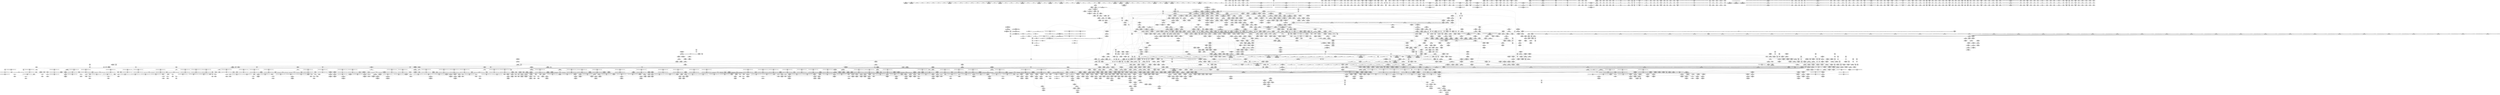 digraph {
	CE0x7e00fb0 [shape=record,shape=Mrecord,label="{CE0x7e00fb0|tomoyo_const_part_length:cmp15|security/tomoyo/util.c,641|*SummSource*}"]
	CE0x69c5b20 [shape=record,shape=Mrecord,label="{CE0x69c5b20|__llvm_gcov_indirect_counter_increment114:tmp6|*SummSource*}"]
	CE0x69c0c50 [shape=record,shape=Mrecord,label="{CE0x69c0c50|__llvm_gcov_indirect_counter_increment114:tmp3|*SummSource*}"]
	CE0x4bd80a0 [shape=record,shape=Mrecord,label="{CE0x4bd80a0|tomoyo_unix_entry:tmp36|security/tomoyo/network.c,561|*SummSource*}"]
	CE0x647c370 [shape=record,shape=Mrecord,label="{CE0x647c370|i64*_getelementptr_inbounds_(_11_x_i64_,_11_x_i64_*___llvm_gcov_ctr54147,_i64_0,_i64_8)|*Constant*}"]
	CE0x57a54e0 [shape=record,shape=Mrecord,label="{CE0x57a54e0|tomoyo_const_part_length:incdec.ptr7|security/tomoyo/util.c,631|*SummSink*}"]
	CE0x7e23390 [shape=record,shape=Mrecord,label="{CE0x7e23390|i1_false|*Constant*|*SummSource*}"]
	CE0x7e7c180 [shape=record,shape=Mrecord,label="{CE0x7e7c180|tomoyo_unix_entry:entry|*SummSource*}"]
	CE0x7e79cb0 [shape=record,shape=Mrecord,label="{CE0x7e79cb0|tomoyo_check_unix_address:if.end}"]
	CE0x63ba7b0 [shape=record,shape=Mrecord,label="{CE0x63ba7b0|rcu_lock_acquire18:tmp6|*SummSink*}"]
	CE0x680abe0 [shape=record,shape=Mrecord,label="{CE0x680abe0|tomoyo_fill_path_info:conv|security/tomoyo/util.c,664|*SummSink*}"]
	CE0x7e21a40 [shape=record,shape=Mrecord,label="{CE0x7e21a40|tomoyo_fill_path_info:tmp5|security/tomoyo/util.c,667|*SummSink*}"]
	CE0x7dc9850 [shape=record,shape=Mrecord,label="{CE0x7dc9850|tomoyo_read_unlock19:tmp2|*SummSink*}"]
	CE0x6770350 [shape=record,shape=Mrecord,label="{CE0x6770350|tomoyo_audit_net_log:call|security/tomoyo/network.c,366}"]
	CE0x682da60 [shape=record,shape=Mrecord,label="{CE0x682da60|__llvm_gcov_indirect_counter_increment114:tmp2|*SummSource*}"]
	CE0x4c0e0f0 [shape=record,shape=Mrecord,label="{CE0x4c0e0f0|tomoyo_unix_entry:unix_network|security/tomoyo/network.c,566}"]
	CE0x563a6d0 [shape=record,shape=Mrecord,label="{CE0x563a6d0|tomoyo_const_part_length:tmp36|security/tomoyo/util.c,644}"]
	CE0x56e1880 [shape=record,shape=Mrecord,label="{CE0x56e1880|i64*_getelementptr_inbounds_(_12_x_i64_,_12_x_i64_*___llvm_gcov_ctr31133,_i64_0,_i64_0)|*Constant*|*SummSink*}"]
	CE0x4c0e340 [shape=record,shape=Mrecord,label="{CE0x4c0e340|tomoyo_unix_entry:param|security/tomoyo/network.c,566|*SummSource*}"]
	CE0x4a23780 [shape=record,shape=Mrecord,label="{CE0x4a23780|i32_51|*Constant*|*SummSink*}"]
	CE0x7f37c00 [shape=record,shape=Mrecord,label="{CE0x7f37c00|rcu_lock_acquire18:bb|*SummSink*}"]
	CE0x7efa230 [shape=record,shape=Mrecord,label="{CE0x7efa230|tomoyo_unix_entry:idxprom1|security/tomoyo/network.c,546|*SummSource*}"]
	CE0x48e78e0 [shape=record,shape=Mrecord,label="{CE0x48e78e0|srcu_read_lock17:tmp1}"]
	CE0x64383b0 [shape=record,shape=Mrecord,label="{CE0x64383b0|tomoyo_const_part_length:sw.bb}"]
	CE0x652b370 [shape=record,shape=Mrecord,label="{CE0x652b370|tomoyo_unix_entry:conv14|security/tomoyo/network.c,557|*SummSink*}"]
	CE0x48d5e60 [shape=record,shape=Mrecord,label="{CE0x48d5e60|srcu_read_unlock20:tmp1|*SummSource*}"]
	CE0x7e36340 [shape=record,shape=Mrecord,label="{CE0x7e36340|tomoyo_const_part_length:tmp31|security/tomoyo/util.c,641}"]
	CE0x69c5990 [shape=record,shape=Mrecord,label="{CE0x69c5990|__llvm_gcov_indirect_counter_increment114:tmp6|*SummSink*}"]
	CE0x7efdfa0 [shape=record,shape=Mrecord,label="{CE0x7efdfa0|tomoyo_check_unix_address:tmp2|*LoadInst*|security/tomoyo/network.c,596|*SummSink*}"]
	CE0x7ee2900 [shape=record,shape=Mrecord,label="{CE0x7ee2900|0:_i8,_array:_GCRE_tomoyo_index2category_constant_39_x_i8_c_00_00_00_00_00_00_00_00_00_00_00_00_00_00_00_00_00_00_00_00_00_00_00_01_01_01_01_01_01_01_01_01_01_01_01_01_01_01_02_,_align_16:_elem_21::|security/tomoyo/util.c,983}"]
	CE0x7dc93a0 [shape=record,shape=Mrecord,label="{CE0x7dc93a0|tomoyo_fill_path_info:tobool|security/tomoyo/util.c,667}"]
	CE0x6437fa0 [shape=record,shape=Mrecord,label="{CE0x6437fa0|tomoyo_audit_net_log:idxprom1|security/tomoyo/network.c,368|*SummSink*}"]
	CE0x58b1090 [shape=record,shape=Mrecord,label="{CE0x58b1090|GLOBAL:tomoyo_audit_unix_log|*Constant*|*SummSource*}"]
	CE0x564fe50 [shape=record,shape=Mrecord,label="{CE0x564fe50|0:_i8,_array:_GCR_tomoyo_unix2mac_internal_constant_6_x_4_x_i8_4_x_i8_zeroinitializer,_4_x_i8_c_1E_1F_00_,_4_x_i8_c_!_00_00_22_,_4_x_i8_zeroinitializer,_4_x_i8_zeroinitializer,_4_x_i8_c_#$%_00_,_align_16:_elem_1::|security/tomoyo/network.c,546}"]
	CE0x682df30 [shape=record,shape=Mrecord,label="{CE0x682df30|tomoyo_const_part_length:if.then17}"]
	CE0x7ef1830 [shape=record,shape=Mrecord,label="{CE0x7ef1830|_ret_void|*SummSource*}"]
	CE0x68a3870 [shape=record,shape=Mrecord,label="{CE0x68a3870|i64*_getelementptr_inbounds_(_31_x_i64_,_31_x_i64_*___llvm_gcov_ctr43150,_i64_0,_i64_3)|*Constant*|*SummSource*}"]
	CE0x7efdcc0 [shape=record,shape=Mrecord,label="{CE0x7efdcc0|tomoyo_check_unix_address:tmp1}"]
	CE0x65ae790 [shape=record,shape=Mrecord,label="{CE0x65ae790|tomoyo_const_part_length:tmp45|security/tomoyo/util.c,645|*SummSource*}"]
	CE0x56e91a0 [shape=record,shape=Mrecord,label="{CE0x56e91a0|_call_void_mcount()_#3}"]
	CE0x64df990 [shape=record,shape=Mrecord,label="{CE0x64df990|tomoyo_audit_unix_log:entry|*SummSink*}"]
	CE0x4a5a900 [shape=record,shape=Mrecord,label="{CE0x4a5a900|tomoyo_const_part_length:incdec.ptr19|security/tomoyo/util.c,643|*SummSource*}"]
	CE0x7ed40a0 [shape=record,shape=Mrecord,label="{CE0x7ed40a0|tomoyo_init_request_info:index|Function::tomoyo_init_request_info&Arg::index::}"]
	CE0x56eb040 [shape=record,shape=Mrecord,label="{CE0x56eb040|tomoyo_const_part_length:tmp11|security/tomoyo/util.c,626|*SummSink*}"]
	CE0x7ebdd40 [shape=record,shape=Mrecord,label="{CE0x7ebdd40|srcu_read_unlock20:bb|*SummSource*}"]
	CE0x492e6e0 [shape=record,shape=Mrecord,label="{CE0x492e6e0|128:_i8*,_1208:_%struct.file*,_:_CMRE_72,80_|*MultipleSource*|security/tomoyo/common.h,1205|security/tomoyo/common.h,1205}"]
	CE0x5863fa0 [shape=record,shape=Mrecord,label="{CE0x5863fa0|i8*_getelementptr_inbounds_(_45_x_i8_,_45_x_i8_*_.str13,_i32_0,_i32_0)|*Constant*|*SummSource*}"]
	CE0x7e66720 [shape=record,shape=Mrecord,label="{CE0x7e66720|tomoyo_fill_path_info:frombool10|security/tomoyo/util.c,668|*SummSink*}"]
	CE0x7da5190 [shape=record,shape=Mrecord,label="{CE0x7da5190|i64*_getelementptr_inbounds_(_31_x_i64_,_31_x_i64_*___llvm_gcov_ctr43150,_i64_0,_i64_29)|*Constant*}"]
	CE0x57ef2f0 [shape=record,shape=Mrecord,label="{CE0x57ef2f0|i64_17|*Constant*|*SummSource*}"]
	CE0x69ded00 [shape=record,shape=Mrecord,label="{CE0x69ded00|rcu_lock_release21:tmp7|*SummSink*}"]
	CE0x7f307e0 [shape=record,shape=Mrecord,label="{CE0x7f307e0|i64_0|*Constant*|*SummSink*}"]
	CE0x65399d0 [shape=record,shape=Mrecord,label="{CE0x65399d0|tomoyo_audit_net_log:tmp3|*SummSource*}"]
	CE0x7f30200 [shape=record,shape=Mrecord,label="{CE0x7f30200|tomoyo_check_unix_address:call|security/tomoyo/network.c,600}"]
	CE0x80f57d0 [shape=record,shape=Mrecord,label="{CE0x80f57d0|rcu_lock_acquire18:tmp2|*SummSource*}"]
	CE0x48a0910 [shape=record,shape=Mrecord,label="{CE0x48a0910|128:_i8*,_1208:_%struct.file*,_:_CMRE_112,120_|*MultipleSource*|security/tomoyo/common.h,1205|security/tomoyo/common.h,1205}"]
	CE0x4a4aec0 [shape=record,shape=Mrecord,label="{CE0x4a4aec0|tomoyo_const_part_length:if.then27|*SummSink*}"]
	CE0x7f303e0 [shape=record,shape=Mrecord,label="{CE0x7f303e0|tomoyo_check_unix_address:call|security/tomoyo/network.c,600|*SummSink*}"]
	CE0x5702570 [shape=record,shape=Mrecord,label="{CE0x5702570|tomoyo_get_mode:conv|security/tomoyo/util.c,982|*SummSink*}"]
	CE0x80fce30 [shape=record,shape=Mrecord,label="{CE0x80fce30|tomoyo_domain:tmp19|security/tomoyo/common.h,1205|*SummSource*}"]
	CE0x654ad30 [shape=record,shape=Mrecord,label="{CE0x654ad30|tomoyo_unix_entry:address30|security/tomoyo/network.c,568|*SummSink*}"]
	CE0x80a3090 [shape=record,shape=Mrecord,label="{CE0x80a3090|srcu_read_unlock20:sp|Function::srcu_read_unlock20&Arg::sp::|*SummSink*}"]
	CE0x69c0b90 [shape=record,shape=Mrecord,label="{CE0x69c0b90|__llvm_gcov_indirect_counter_increment114:tmp3}"]
	CE0x4a53270 [shape=record,shape=Mrecord,label="{CE0x4a53270|tomoyo_domain:security|security/tomoyo/common.h,1205}"]
	CE0x681d550 [shape=record,shape=Mrecord,label="{CE0x681d550|i32_-12|*Constant*|*SummSource*}"]
	CE0x56047f0 [shape=record,shape=Mrecord,label="{CE0x56047f0|0:_i8*,_array:_GCRE_tomoyo_proto_keyword_constant_6_x_i8*_i8*_getelementptr_inbounds_(_2_x_i8_,_2_x_i8_*_.str22,_i32_0,_i32_0),_i8*_getelementptr_inbounds_(_7_x_i8_,_7_x_i8_*_.str123,_i32_0,_i32_0),_i8*_getelementptr_inbounds_(_6_x_i8_,_6_x_i8_*_.str224,_i32_0,_i32_0),_i8*_getelementptr_inbounds_(_4_x_i8_,_4_x_i8_*_.str325,_i32_0,_i32_0),_i8*_getelementptr_inbounds_(_2_x_i8_,_2_x_i8_*_.str22,_i32_0,_i32_0),_i8*_getelementptr_inbounds_(_10_x_i8_,_10_x_i8_*_.str426,_i32_0,_i32_0)_,_align_16:_elem_4::|security/tomoyo/network.c,367}"]
	CE0x578b220 [shape=record,shape=Mrecord,label="{CE0x578b220|24:_%struct.tomoyo_path_info*,_32:_i8,_33:_i8,_72:_i8,_:_SCMRE_26,27_}"]
	CE0x4950ae0 [shape=record,shape=Mrecord,label="{CE0x4950ae0|0:_i8,_array:_GCRE_tomoyo_index2category_constant_39_x_i8_c_00_00_00_00_00_00_00_00_00_00_00_00_00_00_00_00_00_00_00_00_00_00_00_01_01_01_01_01_01_01_01_01_01_01_01_01_01_01_02_,_align_16:_elem_27::|security/tomoyo/util.c,983}"]
	CE0x806f6c0 [shape=record,shape=Mrecord,label="{CE0x806f6c0|i64_2|*Constant*|*SummSource*}"]
	CE0x80f97d0 [shape=record,shape=Mrecord,label="{CE0x80f97d0|get_current:tmp1}"]
	CE0x48e82a0 [shape=record,shape=Mrecord,label="{CE0x48e82a0|srcu_read_lock17:tmp2|*SummSink*}"]
	CE0x490a4c0 [shape=record,shape=Mrecord,label="{CE0x490a4c0|_call_void_mcount()_#3|*SummSource*}"]
	CE0x7e7bae0 [shape=record,shape=Mrecord,label="{CE0x7e7bae0|0:_i8,_array:_GCR_tomoyo_unix2mac_internal_constant_6_x_4_x_i8_4_x_i8_zeroinitializer,_4_x_i8_c_1E_1F_00_,_4_x_i8_c_!_00_00_22_,_4_x_i8_zeroinitializer,_4_x_i8_zeroinitializer,_4_x_i8_c_#$%_00_,_align_16:_elem_2::|security/tomoyo/network.c,546}"]
	CE0x7ebe0d0 [shape=record,shape=Mrecord,label="{CE0x7ebe0d0|tomoyo_const_part_length:incdec.ptr10|security/tomoyo/util.c,640}"]
	CE0x67bb380 [shape=record,shape=Mrecord,label="{CE0x67bb380|tomoyo_unix_entry:tmp20|security/tomoyo/network.c,554|*SummSource*}"]
	CE0x55c13e0 [shape=record,shape=Mrecord,label="{CE0x55c13e0|128:_i8*,_1208:_%struct.file*,_:_CMRE_7,8_}"]
	CE0x58d9d90 [shape=record,shape=Mrecord,label="{CE0x58d9d90|tomoyo_unix_entry:tmp17|security/tomoyo/network.c,553|*SummSink*}"]
	CE0x6504f10 [shape=record,shape=Mrecord,label="{CE0x6504f10|tomoyo_domain:if.end}"]
	CE0x7f04450 [shape=record,shape=Mrecord,label="{CE0x7f04450|tomoyo_check_unix_address:arraydecay|security/tomoyo/network.c,598|*SummSource*}"]
	CE0x667e930 [shape=record,shape=Mrecord,label="{CE0x667e930|tomoyo_unix_entry:tmp29}"]
	CE0x56aeb20 [shape=record,shape=Mrecord,label="{CE0x56aeb20|tomoyo_get_mode:tmp3|security/tomoyo/util.c,978|*SummSink*}"]
	CE0x5648aa0 [shape=record,shape=Mrecord,label="{CE0x5648aa0|srcu_read_lock17:dep_map|include/linux/srcu.h,222}"]
	CE0x67f8960 [shape=record,shape=Mrecord,label="{CE0x67f8960|tomoyo_const_part_length:entry}"]
	CE0x69fd8c0 [shape=record,shape=Mrecord,label="{CE0x69fd8c0|_call_void_mcount()_#3}"]
	CE0x7f6ff00 [shape=record,shape=Mrecord,label="{CE0x7f6ff00|tomoyo_audit_unix_log:address|security/tomoyo/network.c,407}"]
	CE0x4924ed0 [shape=record,shape=Mrecord,label="{CE0x4924ed0|tomoyo_check_unix_address:bb|*SummSource*}"]
	CE0x6502de0 [shape=record,shape=Mrecord,label="{CE0x6502de0|tomoyo_get_mode:arrayidx8|security/tomoyo/util.c,983|*SummSink*}"]
	CE0x57c3e70 [shape=record,shape=Mrecord,label="{CE0x57c3e70|tomoyo_unix_entry:protocol23|security/tomoyo/network.c,566|*SummSource*}"]
	CE0x7f08930 [shape=record,shape=Mrecord,label="{CE0x7f08930|tomoyo_audit_unix_log:param1|security/tomoyo/network.c,406}"]
	CE0x55c1020 [shape=record,shape=Mrecord,label="{CE0x55c1020|128:_i8*,_1208:_%struct.file*,_:_CMRE_4,5_}"]
	CE0x5599330 [shape=record,shape=Mrecord,label="{CE0x5599330|24:_%struct.tomoyo_path_info*,_32:_i8,_33:_i8,_72:_i8,_:_SCMRE_29,30_}"]
	CE0x69a2400 [shape=record,shape=Mrecord,label="{CE0x69a2400|tomoyo_init_request_info:tmp13|*LoadInst*|security/tomoyo/util.c,1011}"]
	CE0x7d9b970 [shape=record,shape=Mrecord,label="{CE0x7d9b970|tomoyo_unix_entry:tmp22|security/tomoyo/network.c,556|*SummSink*}"]
	CE0x49bbd60 [shape=record,shape=Mrecord,label="{CE0x49bbd60|tomoyo_unix_entry:len.1}"]
	CE0x7eabb00 [shape=record,shape=Mrecord,label="{CE0x7eabb00|tomoyo_get_mode:idxprom6|security/tomoyo/util.c,983|*SummSink*}"]
	CE0x568c9f0 [shape=record,shape=Mrecord,label="{CE0x568c9f0|tomoyo_domain:call|security/tomoyo/common.h,1205|*SummSink*}"]
	CE0x7eae010 [shape=record,shape=Mrecord,label="{CE0x7eae010|tomoyo_const_part_length:tmp16|security/tomoyo/util.c,627}"]
	CE0x5702930 [shape=record,shape=Mrecord,label="{CE0x5702930|tomoyo_const_part_length:add|security/tomoyo/util.c,634}"]
	CE0x7f04520 [shape=record,shape=Mrecord,label="{CE0x7f04520|tomoyo_check_unix_address:addr2|security/tomoyo/network.c,598}"]
	CE0x57805d0 [shape=record,shape=Mrecord,label="{CE0x57805d0|GLOBAL:lockdep_rcu_suspicious|*Constant*|*SummSource*}"]
	CE0x7e66ce0 [shape=record,shape=Mrecord,label="{CE0x7e66ce0|GLOBAL:full_name_hash|*Constant*|*SummSource*}"]
	CE0x65a6810 [shape=record,shape=Mrecord,label="{CE0x65a6810|i64*_null|*Constant*|*SummSink*}"]
	CE0x663c750 [shape=record,shape=Mrecord,label="{CE0x663c750|srcu_read_lock17:sp|Function::srcu_read_lock17&Arg::sp::|*SummSource*}"]
	CE0x66b5270 [shape=record,shape=Mrecord,label="{CE0x66b5270|tomoyo_const_part_length:tmp28|security/tomoyo/util.c,641}"]
	CE0x4a8ccc0 [shape=record,shape=Mrecord,label="{CE0x4a8ccc0|tomoyo_const_part_length:sw.bb|*SummSink*}"]
	CE0x646f6e0 [shape=record,shape=Mrecord,label="{CE0x646f6e0|tomoyo_domain:tmp8|security/tomoyo/common.h,1205}"]
	CE0x55b3e10 [shape=record,shape=Mrecord,label="{CE0x55b3e10|tomoyo_const_part_length:tmp16|security/tomoyo/util.c,627|*SummSource*}"]
	CE0x687c9c0 [shape=record,shape=Mrecord,label="{CE0x687c9c0|i8_1|*Constant*|*SummSource*}"]
	CE0x4bf8df0 [shape=record,shape=Mrecord,label="{CE0x4bf8df0|_call_void_kfree(i8*_%call18)_#9,_!dbg_!38969|security/tomoyo/network.c,573|*SummSource*}"]
	CE0x7f38360 [shape=record,shape=Mrecord,label="{CE0x7f38360|tomoyo_const_part_length:conv11|security/tomoyo/util.c,641}"]
	CE0x7e388f0 [shape=record,shape=Mrecord,label="{CE0x7e388f0|tomoyo_unix_entry:call3|security/tomoyo/network.c,548|*SummSource*}"]
	CE0x564a910 [shape=record,shape=Mrecord,label="{CE0x564a910|128:_i8*,_1208:_%struct.file*,_:_CMRE_45,46_}"]
	CE0x7f700a0 [shape=record,shape=Mrecord,label="{CE0x7f700a0|tomoyo_audit_unix_log:address|security/tomoyo/network.c,407|*SummSource*}"]
	CE0x5903660 [shape=record,shape=Mrecord,label="{CE0x5903660|GLOBAL:__llvm_gcov_ctr43150|Global_var:__llvm_gcov_ctr43150|*SummSource*}"]
	CE0x74037a0 [shape=record,shape=Mrecord,label="{CE0x74037a0|rcu_lock_release21:__here}"]
	CE0x7f6f660 [shape=record,shape=Mrecord,label="{CE0x7f6f660|tomoyo_audit_unix_log:param3|security/tomoyo/network.c,407}"]
	CE0x5604e50 [shape=record,shape=Mrecord,label="{CE0x5604e50|tomoyo_const_part_length:tmp8|security/tomoyo/util.c,626|*SummSource*}"]
	CE0x635b1e0 [shape=record,shape=Mrecord,label="{CE0x635b1e0|GLOBAL:lock_acquire|*Constant*|*SummSink*}"]
	CE0x6724480 [shape=record,shape=Mrecord,label="{CE0x6724480|tomoyo_const_part_length:tmp46|security/tomoyo/util.c,646|*SummSink*}"]
	CE0x4b93dc0 [shape=record,shape=Mrecord,label="{CE0x4b93dc0|tomoyo_unix_entry:tmp12|security/tomoyo/network.c,548|*SummSource*}"]
	CE0x4a51680 [shape=record,shape=Mrecord,label="{CE0x4a51680|rcu_lock_acquire18:indirectgoto|*SummSink*}"]
	CE0x7defa80 [shape=record,shape=Mrecord,label="{CE0x7defa80|tomoyo_audit_unix_log:param|security/tomoyo/network.c,405|*SummSink*}"]
	CE0x642fd10 [shape=record,shape=Mrecord,label="{CE0x642fd10|i8_6|*Constant*|*SummSink*}"]
	CE0x56bf380 [shape=record,shape=Mrecord,label="{CE0x56bf380|tomoyo_const_part_length:if.then17|*SummSink*}"]
	CE0x63bad80 [shape=record,shape=Mrecord,label="{CE0x63bad80|i8*_undef|*Constant*}"]
	CE0x649e6f0 [shape=record,shape=Mrecord,label="{CE0x649e6f0|srcu_read_unlock20:entry|*SummSink*}"]
	CE0x6768d80 [shape=record,shape=Mrecord,label="{CE0x6768d80|_ret_i32_%retval.0,_!dbg_!38957|security/tomoyo/util.c,652|*SummSource*}"]
	CE0x4909b20 [shape=record,shape=Mrecord,label="{CE0x4909b20|tomoyo_const_part_length:tmp35|security/tomoyo/util.c,643|*SummSource*}"]
	CE0x4b99c80 [shape=record,shape=Mrecord,label="{CE0x4b99c80|tomoyo_unix_entry:tmp32|security/tomoyo/network.c,560}"]
	CE0x6843940 [shape=record,shape=Mrecord,label="{CE0x6843940|tomoyo_check_unix_address:tmp12|security/tomoyo/network.c,601|*SummSource*}"]
	CE0x596df20 [shape=record,shape=Mrecord,label="{CE0x596df20|i64*_getelementptr_inbounds_(_2_x_i64_,_2_x_i64_*___llvm_gcov_ctr4038,_i64_0,_i64_0)|*Constant*|*SummSink*}"]
	CE0x682d910 [shape=record,shape=Mrecord,label="{CE0x682d910|__llvm_gcov_indirect_counter_increment114:tmp2}"]
	CE0x59d2f80 [shape=record,shape=Mrecord,label="{CE0x59d2f80|__llvm_gcov_indirect_counter_increment114:tmp5|*SummSink*}"]
	CE0x80acef0 [shape=record,shape=Mrecord,label="{CE0x80acef0|tomoyo_const_part_length:lor.lhs.false|*SummSource*}"]
	CE0x804da60 [shape=record,shape=Mrecord,label="{CE0x804da60|tomoyo_const_part_length:tmp10|security/tomoyo/util.c,626}"]
	CE0x6816a70 [shape=record,shape=Mrecord,label="{CE0x6816a70|tomoyo_unix_entry:idxprom|security/tomoyo/network.c,546}"]
	CE0x56b41c0 [shape=record,shape=Mrecord,label="{CE0x56b41c0|tomoyo_get_mode:tmp18|security/tomoyo/util.c,985}"]
	CE0x80cd8d0 [shape=record,shape=Mrecord,label="{CE0x80cd8d0|tomoyo_const_part_length:tmp31|security/tomoyo/util.c,641|*SummSink*}"]
	CE0x56b3e80 [shape=record,shape=Mrecord,label="{CE0x56b3e80|i64_7|*Constant*|*SummSource*}"]
	CE0x7f6fd60 [shape=record,shape=Mrecord,label="{CE0x7f6fd60|tomoyo_audit_unix_log:unix_network4|security/tomoyo/network.c,407|*SummSink*}"]
	CE0x7f6f770 [shape=record,shape=Mrecord,label="{CE0x7f6f770|tomoyo_audit_unix_log:param3|security/tomoyo/network.c,407|*SummSource*}"]
	CE0x568cad0 [shape=record,shape=Mrecord,label="{CE0x568cad0|i32_0|*Constant*}"]
	CE0x63eba50 [shape=record,shape=Mrecord,label="{CE0x63eba50|tomoyo_const_part_length:tmp41|security/tomoyo/util.c,644|*SummSink*}"]
	CE0x654a6f0 [shape=record,shape=Mrecord,label="{CE0x654a6f0|tomoyo_unix_entry:unix_network29|security/tomoyo/network.c,568|*SummSink*}"]
	CE0x7edf4c0 [shape=record,shape=Mrecord,label="{CE0x7edf4c0|i32_1|*Constant*}"]
	CE0x6437a70 [shape=record,shape=Mrecord,label="{CE0x6437a70|tomoyo_const_part_length:cmp21|security/tomoyo/util.c,644|*SummSource*}"]
	CE0x645a660 [shape=record,shape=Mrecord,label="{CE0x645a660|i64_4|*Constant*}"]
	CE0x63f4d90 [shape=record,shape=Mrecord,label="{CE0x63f4d90|tomoyo_unix_entry:tmp48|security/tomoyo/network.c,575|*SummSink*}"]
	CE0x67912f0 [shape=record,shape=Mrecord,label="{CE0x67912f0|tomoyo_init_request_info:tmp10|security/tomoyo/util.c,1006|*SummSink*}"]
	CE0x5771cf0 [shape=record,shape=Mrecord,label="{CE0x5771cf0|tomoyo_unix_entry:conv16|security/tomoyo/network.c,557}"]
	CE0x63f7050 [shape=record,shape=Mrecord,label="{CE0x63f7050|tomoyo_unix_entry:unix_network26|security/tomoyo/network.c,567|*SummSink*}"]
	CE0x6942530 [shape=record,shape=Mrecord,label="{CE0x6942530|tomoyo_init_request_info:mode5|security/tomoyo/util.c,1011|*SummSource*}"]
	CE0x68436e0 [shape=record,shape=Mrecord,label="{CE0x68436e0|i64*_getelementptr_inbounds_(_6_x_i64_,_6_x_i64_*___llvm_gcov_ctr3747,_i64_0,_i64_5)|*Constant*|*SummSink*}"]
	CE0x495e030 [shape=record,shape=Mrecord,label="{CE0x495e030|tomoyo_domain:tmp21|security/tomoyo/common.h,1205|*SummSource*}"]
	CE0x65f2520 [shape=record,shape=Mrecord,label="{CE0x65f2520|tomoyo_init_request_info:tmp5|security/tomoyo/util.c,1004|*SummSink*}"]
	CE0x6537b20 [shape=record,shape=Mrecord,label="{CE0x6537b20|tomoyo_audit_net_log:arrayidx2|security/tomoyo/network.c,368}"]
	CE0x7eb9eb0 [shape=record,shape=Mrecord,label="{CE0x7eb9eb0|tomoyo_check_unix_address:arraydecay|security/tomoyo/network.c,598}"]
	CE0x6979e10 [shape=record,shape=Mrecord,label="{CE0x6979e10|_call_void_mcount()_#3|*SummSink*}"]
	CE0x55b2110 [shape=record,shape=Mrecord,label="{CE0x55b2110|i8*_getelementptr_inbounds_(_25_x_i8_,_25_x_i8_*_.str12,_i32_0,_i32_0)|*Constant*|*SummSink*}"]
	CE0x7e669d0 [shape=record,shape=Mrecord,label="{CE0x7e669d0|tomoyo_fill_path_info:call11|security/tomoyo/util.c,669|*SummSource*}"]
	CE0x4a62b30 [shape=record,shape=Mrecord,label="{CE0x4a62b30|tomoyo_domain:tmp22|security/tomoyo/common.h,1205|*SummSource*}"]
	CE0x7edc240 [shape=record,shape=Mrecord,label="{CE0x7edc240|tomoyo_check_unix_address:tmp1|*SummSink*}"]
	CE0x63ba520 [shape=record,shape=Mrecord,label="{CE0x63ba520|i64*_getelementptr_inbounds_(_4_x_i64_,_4_x_i64_*___llvm_gcov_ctr4137,_i64_0,_i64_3)|*Constant*|*SummSink*}"]
	CE0x65152a0 [shape=record,shape=Mrecord,label="{CE0x65152a0|tomoyo_const_part_length:tmp23|security/tomoyo/util.c,634|*SummSink*}"]
	CE0x575f1c0 [shape=record,shape=Mrecord,label="{CE0x575f1c0|tomoyo_const_part_length:conv24|security/tomoyo/util.c,644}"]
	CE0x66b15b0 [shape=record,shape=Mrecord,label="{CE0x66b15b0|i64*_getelementptr_inbounds_(_4_x_i64_,_4_x_i64_*___llvm_gcov_ctr4731,_i64_0,_i64_3)|*Constant*}"]
	CE0x66b5530 [shape=record,shape=Mrecord,label="{CE0x66b5530|tomoyo_const_part_length:conv14|security/tomoyo/util.c,641}"]
	CE0x69a2c90 [shape=record,shape=Mrecord,label="{CE0x69a2c90|i64*_getelementptr_inbounds_(_5_x_i64_,_5_x_i64_*___llvm_gcov_ctr28130,_i64_0,_i64_0)|*Constant*|*SummSink*}"]
	CE0x6856170 [shape=record,shape=Mrecord,label="{CE0x6856170|i64*_getelementptr_inbounds_(_22_x_i64_,_22_x_i64_*___llvm_gcov_ctr3840,_i64_0,_i64_20)|*Constant*|*SummSink*}"]
	CE0x6514b70 [shape=record,shape=Mrecord,label="{CE0x6514b70|tomoyo_const_part_length:tmp15|security/tomoyo/util.c,627}"]
	CE0x67f81d0 [shape=record,shape=Mrecord,label="{CE0x67f81d0|tomoyo_audit_unix_log:tmp3}"]
	CE0x55c12a0 [shape=record,shape=Mrecord,label="{CE0x55c12a0|128:_i8*,_1208:_%struct.file*,_:_CMRE_6,7_}"]
	CE0x5540e20 [shape=record,shape=Mrecord,label="{CE0x5540e20|tomoyo_fill_path_info:entry|*SummSource*}"]
	CE0x645a4a0 [shape=record,shape=Mrecord,label="{CE0x645a4a0|tomoyo_domain:tobool1|security/tomoyo/common.h,1205|*SummSource*}"]
	CE0x5599b50 [shape=record,shape=Mrecord,label="{CE0x5599b50|24:_%struct.tomoyo_path_info*,_32:_i8,_33:_i8,_72:_i8,_:_SCMRE_34,35_}"]
	CE0x58a8e10 [shape=record,shape=Mrecord,label="{CE0x58a8e10|tomoyo_const_part_length:return}"]
	CE0x7f6fc30 [shape=record,shape=Mrecord,label="{CE0x7f6fc30|tomoyo_audit_unix_log:unix_network4|security/tomoyo/network.c,407|*SummSource*}"]
	CE0x7f8f5d0 [shape=record,shape=Mrecord,label="{CE0x7f8f5d0|tomoyo_audit_net_log:r|Function::tomoyo_audit_net_log&Arg::r::|*SummSource*}"]
	CE0x55b3f60 [shape=record,shape=Mrecord,label="{CE0x55b3f60|tomoyo_const_part_length:tmp16|security/tomoyo/util.c,627|*SummSink*}"]
	CE0x56ae8a0 [shape=record,shape=Mrecord,label="{CE0x56ae8a0|tomoyo_domain:tmp10|security/tomoyo/common.h,1205|*SummSource*}"]
	CE0x56fa4a0 [shape=record,shape=Mrecord,label="{CE0x56fa4a0|tomoyo_const_part_length:if.then|*SummSink*}"]
	CE0x67a8090 [shape=record,shape=Mrecord,label="{CE0x67a8090|i32_47|*Constant*|*SummSink*}"]
	CE0x7d46b20 [shape=record,shape=Mrecord,label="{CE0x7d46b20|tomoyo_domain:bb}"]
	CE0x48d58f0 [shape=record,shape=Mrecord,label="{CE0x48d58f0|__llvm_gcov_indirect_counter_increment114:predecessor|Function::__llvm_gcov_indirect_counter_increment114&Arg::predecessor::|*SummSink*}"]
	CE0x6979bd0 [shape=record,shape=Mrecord,label="{CE0x6979bd0|tomoyo_get_mode:tmp13|security/tomoyo/util.c,982|*SummSource*}"]
	CE0x56e90b0 [shape=record,shape=Mrecord,label="{CE0x56e90b0|rcu_lock_release21:tmp3|*SummSink*}"]
	CE0x566e1d0 [shape=record,shape=Mrecord,label="{CE0x566e1d0|0:_i8,_array:_GCRE_tomoyo_index2category_constant_39_x_i8_c_00_00_00_00_00_00_00_00_00_00_00_00_00_00_00_00_00_00_00_00_00_00_00_01_01_01_01_01_01_01_01_01_01_01_01_01_01_01_02_,_align_16:_elem_32::|security/tomoyo/util.c,983}"]
	CE0x564fb20 [shape=record,shape=Mrecord,label="{CE0x564fb20|tomoyo_unix_entry:arrayidx|security/tomoyo/network.c,546|*SummSource*}"]
	CE0x7ee2cd0 [shape=record,shape=Mrecord,label="{CE0x7ee2cd0|i64*_getelementptr_inbounds_(_4_x_i64_,_4_x_i64_*___llvm_gcov_ctr4137,_i64_0,_i64_2)|*Constant*}"]
	CE0x48dd480 [shape=record,shape=Mrecord,label="{CE0x48dd480|i64*_getelementptr_inbounds_(_12_x_i64_,_12_x_i64_*___llvm_gcov_ctr31133,_i64_0,_i64_11)|*Constant*|*SummSink*}"]
	CE0x690f8f0 [shape=record,shape=Mrecord,label="{CE0x690f8f0|tomoyo_get_mode:entry|*SummSink*}"]
	CE0x64f2120 [shape=record,shape=Mrecord,label="{CE0x64f2120|24:_%struct.tomoyo_path_info*,_32:_i8,_33:_i8,_72:_i8,_:_SCMRE_42,43_}"]
	CE0x55df340 [shape=record,shape=Mrecord,label="{CE0x55df340|tomoyo_domain:tmp6|security/tomoyo/common.h,1205|*SummSink*}"]
	CE0x804d8d0 [shape=record,shape=Mrecord,label="{CE0x804d8d0|VOIDTB_TE:_CE_6368,6376_|*MultipleSource*|security/tomoyo/util.c,1010|Function::tomoyo_get_mode&Arg::ns::}"]
	CE0x64827a0 [shape=record,shape=Mrecord,label="{CE0x64827a0|tomoyo_unix_entry:unix05|security/tomoyo/network.c,551|*SummSource*}"]
	CE0x4a43760 [shape=record,shape=Mrecord,label="{CE0x4a43760|_call_void_rcu_lock_release21(%struct.lockdep_map*_%dep_map)_#9,_!dbg_!38905|include/linux/srcu.h,236}"]
	CE0x810afc0 [shape=record,shape=Mrecord,label="{CE0x810afc0|COLLAPSED:_GCMRE___llvm_gcov_ctr4038_internal_global_2_x_i64_zeroinitializer:_elem_0:default:}"]
	CE0x683dec0 [shape=record,shape=Mrecord,label="{CE0x683dec0|_call_void___llvm_gcov_indirect_counter_increment114(i32*___llvm_gcov_global_state_pred45,_i64**_getelementptr_inbounds_(_3_x_i64*_,_3_x_i64*_*___llvm_gcda_edge_table44,_i64_0,_i64_0)),_!dbg_!38954|security/tomoyo/util.c,649|*SummSource*}"]
	CE0x7e38540 [shape=record,shape=Mrecord,label="{CE0x7e38540|tomoyo_unix_entry:tmp8|security/tomoyo/network.c,548|*SummSink*}"]
	CE0x55b4510 [shape=record,shape=Mrecord,label="{CE0x55b4510|tomoyo_get_mode:tmp14|security/tomoyo/util.c,983|*SummSource*}"]
	CE0x49ce450 [shape=record,shape=Mrecord,label="{CE0x49ce450|_call_void_mcount()_#3}"]
	CE0x6827a50 [shape=record,shape=Mrecord,label="{CE0x6827a50|tomoyo_const_part_length:tmp27|security/tomoyo/util.c,641|*SummSink*}"]
	CE0x69c6490 [shape=record,shape=Mrecord,label="{CE0x69c6490|rcu_lock_release21:tmp3}"]
	CE0x7eb5db0 [shape=record,shape=Mrecord,label="{CE0x7eb5db0|tomoyo_check_unix_address:if.end|*SummSource*}"]
	CE0x7ee09d0 [shape=record,shape=Mrecord,label="{CE0x7ee09d0|srcu_read_unlock20:tmp}"]
	CE0x4a23520 [shape=record,shape=Mrecord,label="{CE0x4a23520|GLOBAL:__llvm_gcov_indirect_counter_increment114|*Constant*|*SummSink*}"]
	CE0x4bb3720 [shape=record,shape=Mrecord,label="{CE0x4bb3720|tomoyo_unix_entry:tmp33|security/tomoyo/network.c,560|*SummSink*}"]
	CE0x67d6020 [shape=record,shape=Mrecord,label="{CE0x67d6020|tomoyo_fill_path_info:land.rhs}"]
	CE0x577a810 [shape=record,shape=Mrecord,label="{CE0x577a810|tomoyo_domain:land.lhs.true|*SummSink*}"]
	CE0x802d1c0 [shape=record,shape=Mrecord,label="{CE0x802d1c0|tomoyo_const_part_length:incdec.ptr|security/tomoyo/util.c,626}"]
	CE0x7f8f6c0 [shape=record,shape=Mrecord,label="{CE0x7f8f6c0|tomoyo_audit_net_log:r|Function::tomoyo_audit_net_log&Arg::r::|*SummSink*}"]
	CE0x4a36ab0 [shape=record,shape=Mrecord,label="{CE0x4a36ab0|_ret_void,_!dbg_!38908|include/linux/rcupdate.h,419|*SummSink*}"]
	CE0x67d68c0 [shape=record,shape=Mrecord,label="{CE0x67d68c0|tomoyo_init_request_info:tmp10|security/tomoyo/util.c,1006}"]
	CE0x6525010 [shape=record,shape=Mrecord,label="{CE0x6525010|tomoyo_const_part_length:tmp44|security/tomoyo/util.c,645}"]
	CE0x49cec10 [shape=record,shape=Mrecord,label="{CE0x49cec10|0:_i8,_array:_GCRE_tomoyo_index2category_constant_39_x_i8_c_00_00_00_00_00_00_00_00_00_00_00_00_00_00_00_00_00_00_00_00_00_00_00_01_01_01_01_01_01_01_01_01_01_01_01_01_01_01_02_,_align_16:_elem_1::|security/tomoyo/util.c,983}"]
	CE0x6611020 [shape=record,shape=Mrecord,label="{CE0x6611020|tomoyo_init_request_info:tmp7|security/tomoyo/util.c,1005|*SummSink*}"]
	CE0x7f08a40 [shape=record,shape=Mrecord,label="{CE0x7f08a40|tomoyo_audit_unix_log:param1|security/tomoyo/network.c,406|*SummSource*}"]
	CE0x5780490 [shape=record,shape=Mrecord,label="{CE0x5780490|GLOBAL:rcu_lock_release21|*Constant*|*SummSink*}"]
	CE0x6587380 [shape=record,shape=Mrecord,label="{CE0x6587380|tomoyo_const_part_length:incdec.ptr10|security/tomoyo/util.c,640|*SummSource*}"]
	CE0x660c360 [shape=record,shape=Mrecord,label="{CE0x660c360|tomoyo_unix_entry:tmp11|security/tomoyo/network.c,548}"]
	CE0x5541530 [shape=record,shape=Mrecord,label="{CE0x5541530|_ret_void,_!dbg_!38929|security/tomoyo/util.c,670}"]
	CE0x69df1e0 [shape=record,shape=Mrecord,label="{CE0x69df1e0|rcu_lock_release21:tmp|*SummSink*}"]
	CE0x7defe10 [shape=record,shape=Mrecord,label="{CE0x7defe10|tomoyo_fill_path_info:tmp9|security/tomoyo/util.c,667|*SummSink*}"]
	CE0x687c330 [shape=record,shape=Mrecord,label="{CE0x687c330|GLOBAL:__llvm_gcov_ctr31133|Global_var:__llvm_gcov_ctr31133|*SummSink*}"]
	CE0x635a740 [shape=record,shape=Mrecord,label="{CE0x635a740|i64*_getelementptr_inbounds_(_2_x_i64_,_2_x_i64_*___llvm_gcov_ctr4434,_i64_0,_i64_0)|*Constant*}"]
	CE0x4a01df0 [shape=record,shape=Mrecord,label="{CE0x4a01df0|tomoyo_domain:tmp5|security/tomoyo/common.h,1205|*SummSink*}"]
	CE0x495e360 [shape=record,shape=Mrecord,label="{CE0x495e360|i32_22|*Constant*|*SummSource*}"]
	CE0x7e778a0 [shape=record,shape=Mrecord,label="{CE0x7e778a0|tomoyo_fill_path_info:hash|security/tomoyo/util.c,669|*SummSource*}"]
	CE0x7ef32c0 [shape=record,shape=Mrecord,label="{CE0x7ef32c0|tomoyo_audit_unix_log:protocol|security/tomoyo/network.c,405|*SummSink*}"]
	CE0x65decb0 [shape=record,shape=Mrecord,label="{CE0x65decb0|srcu_read_lock17:entry|*SummSink*}"]
	CE0x6854e70 [shape=record,shape=Mrecord,label="{CE0x6854e70|i64*_getelementptr_inbounds_(_31_x_i64_,_31_x_i64_*___llvm_gcov_ctr43150,_i64_0,_i64_16)|*Constant*}"]
	CE0x69c6540 [shape=record,shape=Mrecord,label="{CE0x69c6540|__llvm_gcov_indirect_counter_increment114:bb4|*SummSource*}"]
	CE0x6632410 [shape=record,shape=Mrecord,label="{CE0x6632410|tomoyo_get_mode:tmp14|security/tomoyo/util.c,983}"]
	CE0x7f8f120 [shape=record,shape=Mrecord,label="{CE0x7f8f120|GLOBAL:tomoyo_audit_net_log|*Constant*|*SummSink*}"]
	CE0x58f4980 [shape=record,shape=Mrecord,label="{CE0x58f4980|tomoyo_fill_path_info:tmp4|security/tomoyo/util.c,667}"]
	CE0x68a38e0 [shape=record,shape=Mrecord,label="{CE0x68a38e0|i64*_getelementptr_inbounds_(_31_x_i64_,_31_x_i64_*___llvm_gcov_ctr43150,_i64_0,_i64_3)|*Constant*|*SummSink*}"]
	CE0x575fb80 [shape=record,shape=Mrecord,label="{CE0x575fb80|tomoyo_const_part_length:cmp25|security/tomoyo/util.c,644|*SummSink*}"]
	CE0x49bb820 [shape=record,shape=Mrecord,label="{CE0x49bb820|tomoyo_unix_entry:buf.0|*SummSource*}"]
	CE0x65d7d10 [shape=record,shape=Mrecord,label="{CE0x65d7d10|tomoyo_read_lock16:tmp3}"]
	CE0x7e4b760 [shape=record,shape=Mrecord,label="{CE0x7e4b760|tomoyo_unix_entry:addr|security/tomoyo/network.c,550|*SummSource*}"]
	CE0x7e4b9c0 [shape=record,shape=Mrecord,label="{CE0x7e4b9c0|tomoyo_unix_entry:tmp14|security/tomoyo/network.c,550}"]
	CE0x4a36c10 [shape=record,shape=Mrecord,label="{CE0x4a36c10|tomoyo_domain:bb|*SummSink*}"]
	CE0x597d090 [shape=record,shape=Mrecord,label="{CE0x597d090|i64*_getelementptr_inbounds_(_31_x_i64_,_31_x_i64_*___llvm_gcov_ctr43150,_i64_0,_i64_0)|*Constant*}"]
	CE0x67bb310 [shape=record,shape=Mrecord,label="{CE0x67bb310|i64*_getelementptr_inbounds_(_22_x_i64_,_22_x_i64_*___llvm_gcov_ctr3840,_i64_0,_i64_7)|*Constant*|*SummSink*}"]
	CE0x495e5a0 [shape=record,shape=Mrecord,label="{CE0x495e5a0|tomoyo_domain:security|security/tomoyo/common.h,1205|*SummSink*}"]
	CE0x65031c0 [shape=record,shape=Mrecord,label="{CE0x65031c0|tomoyo_get_mode:config7|security/tomoyo/util.c,983|*SummSource*}"]
	CE0x66fa6b0 [shape=record,shape=Mrecord,label="{CE0x66fa6b0|tomoyo_fill_path_info:conv3|security/tomoyo/util.c,666}"]
	CE0x8066e10 [shape=record,shape=Mrecord,label="{CE0x8066e10|i32_-1|*Constant*|*SummSource*}"]
	CE0x804b240 [shape=record,shape=Mrecord,label="{CE0x804b240|GLOBAL:tomoyo_read_lock16|*Constant*}"]
	CE0x57801c0 [shape=record,shape=Mrecord,label="{CE0x57801c0|GLOBAL:rcu_lock_release21|*Constant*}"]
	CE0x66e5f70 [shape=record,shape=Mrecord,label="{CE0x66e5f70|tomoyo_unix_entry:if.end|*SummSink*}"]
	CE0x578b010 [shape=record,shape=Mrecord,label="{CE0x578b010|24:_%struct.tomoyo_path_info*,_32:_i8,_33:_i8,_72:_i8,_:_SCMRE_25,26_}"]
	CE0x810f400 [shape=record,shape=Mrecord,label="{CE0x810f400|tomoyo_unix_entry:if.then13|*SummSource*}"]
	CE0x65cd3a0 [shape=record,shape=Mrecord,label="{CE0x65cd3a0|GLOBAL:tomoyo_const_part_length|*Constant*|*SummSink*}"]
	CE0x7f7e290 [shape=record,shape=Mrecord,label="{CE0x7f7e290|tomoyo_audit_unix_log:name|security/tomoyo/network.c,407}"]
	CE0x4a4c1a0 [shape=record,shape=Mrecord,label="{CE0x4a4c1a0|tomoyo_domain:cred|security/tomoyo/common.h,1205}"]
	CE0x7f570b0 [shape=record,shape=Mrecord,label="{CE0x7f570b0|__llvm_gcov_indirect_counter_increment114:counter|*SummSource*}"]
	CE0x7f57200 [shape=record,shape=Mrecord,label="{CE0x7f57200|__llvm_gcov_indirect_counter_increment114:counter|*SummSink*}"]
	CE0x5891900 [shape=record,shape=Mrecord,label="{CE0x5891900|i8_0|*Constant*}"]
	CE0x7e38600 [shape=record,shape=Mrecord,label="{CE0x7e38600|tomoyo_unix_entry:tmp9|security/tomoyo/network.c,548}"]
	CE0x7dbda10 [shape=record,shape=Mrecord,label="{CE0x7dbda10|tomoyo_fill_path_info:idxprom|security/tomoyo/util.c,667|*SummSink*}"]
	CE0x7efdb60 [shape=record,shape=Mrecord,label="{CE0x7efdb60|tomoyo_check_unix_address:entry|*SummSink*}"]
	CE0x80a3180 [shape=record,shape=Mrecord,label="{CE0x80a3180|_ret_void,_!dbg_!38907|include/linux/srcu.h,238}"]
	CE0x57091a0 [shape=record,shape=Mrecord,label="{CE0x57091a0|tomoyo_unix_entry:tmp30|*SummSource*}"]
	CE0x4a0aa30 [shape=record,shape=Mrecord,label="{CE0x4a0aa30|_call_void_lock_acquire(%struct.lockdep_map*_%map,_i32_0,_i32_0,_i32_2,_i32_0,_%struct.lockdep_map*_null,_i64_ptrtoint_(i8*_blockaddress(_rcu_lock_acquire18,_%__here)_to_i64))_#9,_!dbg_!38907|include/linux/rcupdate.h,418}"]
	CE0x56b64e0 [shape=record,shape=Mrecord,label="{CE0x56b64e0|i64_5|*Constant*|*SummSink*}"]
	CE0x7e9adb0 [shape=record,shape=Mrecord,label="{CE0x7e9adb0|0:_i8,_array:_GCRE_tomoyo_index2category_constant_39_x_i8_c_00_00_00_00_00_00_00_00_00_00_00_00_00_00_00_00_00_00_00_00_00_00_00_01_01_01_01_01_01_01_01_01_01_01_01_01_01_01_02_,_align_16:_elem_19::|security/tomoyo/util.c,983}"]
	CE0x7eb9ce0 [shape=record,shape=Mrecord,label="{CE0x7eb9ce0|tomoyo_check_unix_address:sun_path|security/tomoyo/network.c,598|*SummSource*}"]
	CE0x58b0a10 [shape=record,shape=Mrecord,label="{CE0x58b0a10|tomoyo_unix_entry:call31|security/tomoyo/network.c,571}"]
	CE0x4a3a040 [shape=record,shape=Mrecord,label="{CE0x4a3a040|0:_i32,_8:_%struct.srcu_struct_array*,_16:_i32,_20:_i32,_24:_i32,_32:_i8*,_40:_%struct.lock_class_key*,_48:_2_x_%struct.lock_class*_,_64:_i8*,_72:_i32,_80:_i64,_88:_i8,_96:_%struct.callback_head*,_104:_%struct.callback_head**,_112:_%struct.callback_head*,_120:_%struct.callback_head**,_128:_%struct.callback_head*,_136:_%struct.callback_head**,_144:_%struct.callback_head*,_152:_%struct.callback_head**,_160:_i64,_168:_%struct.list_head*,_176:_%struct.list_head*,_184:_void_(%struct.work_struct*)*,_192:_%struct.lock_class_key*,_200:_2_x_%struct.lock_class*_,_216:_i8*,_224:_i32,_232:_i64,_240:_%struct.list_head*,_248:_%struct.list_head*,_256:_i64,_264:_%struct.tvec_base*,_272:_void_(i64)*,_280:_i64,_288:_i32,_292:_i32,_296:_i8*,_304:_16_x_i8_,_320:_%struct.lock_class_key*,_328:_2_x_%struct.lock_class*_,_344:_i8*,_352:_i32,_360:_i64,_368:_%struct.workqueue_struct*,_376:_i32,_384:_%struct.lock_class_key*,_392:_2_x_%struct.lock_class*_,_408:_i8*,_416:_i32,_424:_i64,_:_GCE_tomoyo_ss_global_%struct.srcu_struct_i32_-300,_%struct.srcu_struct_array*_tomoyo_ss_srcu_array,_%struct.spinlock_%union.anon.14_%struct.raw_spinlock_%struct.arch_spinlock_zeroinitializer,_i32_-559067475,_i32_-1,_i8*_inttoptr_(i64_-1_to_i8*),_%struct.lockdep_map_%struct.lock_class_key*_null,_2_x_%struct.lock_class*_zeroinitializer,_i8*_getelementptr_inbounds_(_21_x_i8_,_21_x_i8_*_.str171,_i32_0,_i32_0),_i32_0,_i64_0_,_i8_0,_%struct.rcu_batch_%struct.callback_head*_null,_%struct.callback_head**_bitcast_(i8*_getelementptr_(i8,_i8*_bitcast_(%struct.srcu_struct*_tomoyo_ss_to_i8*),_i64_96)_to_%struct.callback_head**)_,_%struct.rcu_batch_%struct.callback_head*_null,_%struct.callback_head**_bitcast_(i8*_getelementptr_(i8,_i8*_bitcast_(%struct.srcu_struct*_tomoyo_ss_to_i8*),_i64_112)_to_%struct.callback_head**)_,_%struct.rcu_batch_%struct.callback_head*_null,_%struct.callback_head**_bitcast_(i8*_getelementptr_(i8,_i8*_bitcast_(%struct.srcu_struct*_tomoyo_ss_to_i8*),_i64_128)_to_%struct.callback_head**)_,_%struct.rcu_batch_%struct.callback_head*_null,_%struct.callback_head**_bitcast_(i8*_getelementptr_(i8,_i8*_bitcast_(%struct.srcu_struct*_tomoyo_ss_to_i8*),_i64_144)_to_%struct.callback_head**)_,_%struct.delayed_work_%struct.work_struct_%struct.atomic64_t_i64_137438953424_,_%struct.list_head_%struct.list_head*_bitcast_(i8*_getelementptr_(i8,_i8*_bitcast_(%struct.srcu_struct*_tomoyo_ss_to_i8*),_i64_168)_to_%struct.list_head*),_%struct.list_head*_bitcast_(i8*_getelementptr_(i8,_i8*_bitcast_(%struct.srcu_struct*_tomoyo_ss_to_i8*),_i64_168)_to_%struct.list_head*)_,_void_(%struct.work_struct*)*_process_srcu,_%struct.lockdep_map_%struct.lock_class_key*_bitcast_(i8*_getelementptr_(i8,_i8*_bitcast_(%struct.srcu_struct*_tomoyo_ss_to_i8*),_i64_160)_to_%struct.lock_class_key*),_2_x_%struct.lock_class*_zeroinitializer,_i8*_getelementptr_inbounds_(_22_x_i8_,_22_x_i8_*_.str1172,_i32_0,_i32_0),_i32_0,_i64_0_,_%struct.timer_list_%struct.list_head_%struct.list_head*_null,_%struct.list_head*_inttoptr_(i64_1953723489_to_%struct.list_head*)_,_i64_0,_%struct.tvec_base*_bitcast_(i8*_getelementptr_(i8,_i8*_bitcast_(%struct.tvec_base*_boot_tvec_bases_to_i8*),_i64_2)_to_%struct.tvec_base*),_void_(i64)*_delayed_work_timer_fn,_i64_ptrtoint_(i8*_getelementptr_(i8,_i8*_bitcast_(%struct.srcu_struct*_tomoyo_ss_to_i8*),_i64_160)_to_i64),_i32_-1,_i32_0,_i8*_null,_16_x_i8_zeroinitializer,_%struct.lockdep_map_%struct.lock_class_key*_bitcast_(_29_x_i8_*_.str2173_to_%struct.lock_class_key*),_2_x_%struct.lock_class*_zeroinitializer,_i8*_getelementptr_inbounds_(_29_x_i8_,_29_x_i8_*_.str2173,_i32_0,_i32_0),_i32_0,_i64_0_,_%struct.workqueue_struct*_null,_i32_0_,_%struct.lockdep_map_%struct.lock_class_key*_null,_2_x_%struct.lock_class*_zeroinitializer,_i8*_getelementptr_inbounds_(_10_x_i8_,_10_x_i8_*_.str3174,_i32_0,_i32_0),_i32_0,_i64_0_,_align_8:_elem_0:default:}"]
	CE0x647c250 [shape=record,shape=Mrecord,label="{CE0x647c250|tomoyo_domain:tmp15|security/tomoyo/common.h,1205}"]
	CE0x49cf040 [shape=record,shape=Mrecord,label="{CE0x49cf040|0:_i8,_array:_GCRE_tomoyo_index2category_constant_39_x_i8_c_00_00_00_00_00_00_00_00_00_00_00_00_00_00_00_00_00_00_00_00_00_00_00_01_01_01_01_01_01_01_01_01_01_01_01_01_01_01_02_,_align_16:_elem_5::|security/tomoyo/util.c,983}"]
	CE0x80295b0 [shape=record,shape=Mrecord,label="{CE0x80295b0|tomoyo_check_unix_address:cmp|security/tomoyo/network.c,596}"]
	CE0x7e88c40 [shape=record,shape=Mrecord,label="{CE0x7e88c40|tomoyo_audit_net_log:protocol|Function::tomoyo_audit_net_log&Arg::protocol::}"]
	CE0x7f01940 [shape=record,shape=Mrecord,label="{CE0x7f01940|tomoyo_audit_net_log:operation|Function::tomoyo_audit_net_log&Arg::operation::|*SummSink*}"]
	CE0x5702820 [shape=record,shape=Mrecord,label="{CE0x5702820|i32_255|*Constant*|*SummSource*}"]
	CE0x57915d0 [shape=record,shape=Mrecord,label="{CE0x57915d0|tomoyo_domain:tmp5|security/tomoyo/common.h,1205}"]
	CE0x48ac2b0 [shape=record,shape=Mrecord,label="{CE0x48ac2b0|__llvm_gcov_indirect_counter_increment114:pred}"]
	CE0x56b5c10 [shape=record,shape=Mrecord,label="{CE0x56b5c10|i64_6|*Constant*}"]
	CE0x7f46a40 [shape=record,shape=Mrecord,label="{CE0x7f46a40|_ret_i32_%call,_!dbg_!38902|security/tomoyo/common.h,1097}"]
	CE0x56e1700 [shape=record,shape=Mrecord,label="{CE0x56e1700|COLLAPSED:_GCMRE___llvm_gcov_ctr31133_internal_global_12_x_i64_zeroinitializer:_elem_0:default:}"]
	CE0x668d5f0 [shape=record,shape=Mrecord,label="{CE0x668d5f0|tomoyo_init_request_info:profile2|security/tomoyo/util.c,1007|*SummSink*}"]
	CE0x68e9bc0 [shape=record,shape=Mrecord,label="{CE0x68e9bc0|tomoyo_domain:tmp8|security/tomoyo/common.h,1205|*SummSink*}"]
	CE0x4a4bff0 [shape=record,shape=Mrecord,label="{CE0x4a4bff0|i32_78|*Constant*|*SummSink*}"]
	CE0x63f4620 [shape=record,shape=Mrecord,label="{CE0x63f4620|tomoyo_unix_entry:tmp47|security/tomoyo/network.c,575|*SummSource*}"]
	CE0x57a5bc0 [shape=record,shape=Mrecord,label="{CE0x57a5bc0|tomoyo_domain:tmp15|security/tomoyo/common.h,1205|*SummSource*}"]
	CE0x64008a0 [shape=record,shape=Mrecord,label="{CE0x64008a0|tomoyo_unix_entry:tmp45|security/tomoyo/network.c,573}"]
	CE0x4bd7ac0 [shape=record,shape=Mrecord,label="{CE0x4bd7ac0|tomoyo_unix_entry:tmp35|security/tomoyo/network.c,561|*SummSink*}"]
	CE0x56aedc0 [shape=record,shape=Mrecord,label="{CE0x56aedc0|tomoyo_domain:tmp12|security/tomoyo/common.h,1205|*SummSink*}"]
	CE0x6723e00 [shape=record,shape=Mrecord,label="{CE0x6723e00|tomoyo_const_part_length:tmp46|security/tomoyo/util.c,646}"]
	CE0x6524e80 [shape=record,shape=Mrecord,label="{CE0x6524e80|tomoyo_const_part_length:tmp43|security/tomoyo/util.c,644|*SummSink*}"]
	CE0x692e330 [shape=record,shape=Mrecord,label="{CE0x692e330|i32_9|*Constant*}"]
	CE0x5866e40 [shape=record,shape=Mrecord,label="{CE0x5866e40|tomoyo_init_request_info:domain|Function::tomoyo_init_request_info&Arg::domain::|*SummSource*}"]
	CE0x5627190 [shape=record,shape=Mrecord,label="{CE0x5627190|128:_i8*,_1208:_%struct.file*,_:_CMRE_31,32_}"]
	CE0x7ef1910 [shape=record,shape=Mrecord,label="{CE0x7ef1910|tomoyo_const_part_length:tmp22|security/tomoyo/util.c,634}"]
	CE0x65246d0 [shape=record,shape=Mrecord,label="{CE0x65246d0|tomoyo_const_part_length:tmp42|security/tomoyo/util.c,644}"]
	CE0x654b100 [shape=record,shape=Mrecord,label="{CE0x654b100|i64*_getelementptr_inbounds_(_22_x_i64_,_22_x_i64_*___llvm_gcov_ctr3840,_i64_0,_i64_15)|*Constant*}"]
	CE0x496eb90 [shape=record,shape=Mrecord,label="{CE0x496eb90|tomoyo_get_mode:and|security/tomoyo/util.c,987}"]
	CE0x4a11a90 [shape=record,shape=Mrecord,label="{CE0x4a11a90|get_current:tmp4|./arch/x86/include/asm/current.h,14}"]
	CE0x56fb6b0 [shape=record,shape=Mrecord,label="{CE0x56fb6b0|tomoyo_unix_entry:param28|security/tomoyo/network.c,568|*SummSource*}"]
	CE0x690f240 [shape=record,shape=Mrecord,label="{CE0x690f240|GLOBAL:tomoyo_get_mode|*Constant*}"]
	CE0x7da4680 [shape=record,shape=Mrecord,label="{CE0x7da4680|tomoyo_const_part_length:tmp49|security/tomoyo/util.c,649}"]
	CE0x69de430 [shape=record,shape=Mrecord,label="{CE0x69de430|rcu_lock_release21:tmp6}"]
	CE0x69d9370 [shape=record,shape=Mrecord,label="{CE0x69d9370|tomoyo_init_request_info:conv6|security/tomoyo/util.c,1011|*SummSink*}"]
	CE0x6770620 [shape=record,shape=Mrecord,label="{CE0x6770620|i32_(%struct.tomoyo_request_info.524*,_i8*,_...)*_bitcast_(i32_(%struct.tomoyo_request_info*,_i8*,_...)*_tomoyo_supervisor_to_i32_(%struct.tomoyo_request_info.524*,_i8*,_...)*)|*Constant*|*SummSource*}"]
	CE0x672d9f0 [shape=record,shape=Mrecord,label="{CE0x672d9f0|tomoyo_init_request_info:ns|security/tomoyo/util.c,1010|*SummSink*}"]
	CE0x7e75dd0 [shape=record,shape=Mrecord,label="{CE0x7e75dd0|tomoyo_check_unix_address:tmp5|security/tomoyo/network.c,596}"]
	CE0x4a3a840 [shape=record,shape=Mrecord,label="{CE0x4a3a840|tomoyo_domain:bb|*SummSource*}"]
	CE0x6524b90 [shape=record,shape=Mrecord,label="{CE0x6524b90|tomoyo_const_part_length:tmp43|security/tomoyo/util.c,644}"]
	CE0x5648cc0 [shape=record,shape=Mrecord,label="{CE0x5648cc0|srcu_read_lock17:dep_map|include/linux/srcu.h,222|*SummSource*}"]
	CE0x6826e50 [shape=record,shape=Mrecord,label="{CE0x6826e50|i64*_getelementptr_inbounds_(_31_x_i64_,_31_x_i64_*___llvm_gcov_ctr43150,_i64_0,_i64_4)|*Constant*|*SummSource*}"]
	CE0x4909a60 [shape=record,shape=Mrecord,label="{CE0x4909a60|tomoyo_const_part_length:tmp35|security/tomoyo/util.c,643}"]
	CE0x7e6a1a0 [shape=record,shape=Mrecord,label="{CE0x7e6a1a0|tomoyo_fill_path_info:cmp8|security/tomoyo/util.c,668|*SummSink*}"]
	CE0x647bd70 [shape=record,shape=Mrecord,label="{CE0x647bd70|tomoyo_domain:tmp3|*SummSink*}"]
	CE0x5625930 [shape=record,shape=Mrecord,label="{CE0x5625930|128:_i8*,_1208:_%struct.file*,_:_CMRE_23,24_}"]
	CE0x7f88f30 [shape=record,shape=Mrecord,label="{CE0x7f88f30|tomoyo_audit_unix_log:call|security/tomoyo/network.c,405}"]
	CE0x6665440 [shape=record,shape=Mrecord,label="{CE0x6665440|tomoyo_unix_entry:if.then}"]
	CE0x63dc8f0 [shape=record,shape=Mrecord,label="{CE0x63dc8f0|24:_%struct.tomoyo_path_info*,_32:_i8,_33:_i8,_72:_i8,_:_SCMRE_59,60_}"]
	CE0x57910d0 [shape=record,shape=Mrecord,label="{CE0x57910d0|tomoyo_get_mode:tmp4|security/tomoyo/util.c,978|*SummSink*}"]
	CE0x4a30960 [shape=record,shape=Mrecord,label="{CE0x4a30960|tomoyo_get_mode:arrayidx4|security/tomoyo/util.c,983|*SummSource*}"]
	CE0x65c80c0 [shape=record,shape=Mrecord,label="{CE0x65c80c0|tomoyo_unix_entry:do.cond|*SummSource*}"]
	CE0x7deff60 [shape=record,shape=Mrecord,label="{CE0x7deff60|tomoyo_fill_path_info:conv4|security/tomoyo/util.c,667}"]
	CE0x6400c40 [shape=record,shape=Mrecord,label="{CE0x6400c40|i64*_getelementptr_inbounds_(_22_x_i64_,_22_x_i64_*___llvm_gcov_ctr3840,_i64_0,_i64_18)|*Constant*|*SummSource*}"]
	CE0x63eaeb0 [shape=record,shape=Mrecord,label="{CE0x63eaeb0|i64_24|*Constant*|*SummSource*}"]
	CE0x804b090 [shape=record,shape=Mrecord,label="{CE0x804b090|_call_void_mcount()_#3|*SummSource*}"]
	CE0x563c8b0 [shape=record,shape=Mrecord,label="{CE0x563c8b0|tomoyo_const_part_length:conv2|security/tomoyo/util.c,627|*SummSink*}"]
	CE0x55a89c0 [shape=record,shape=Mrecord,label="{CE0x55a89c0|i64*_getelementptr_inbounds_(_31_x_i64_,_31_x_i64_*___llvm_gcov_ctr43150,_i64_0,_i64_28)|*Constant*}"]
	CE0x7f2acf0 [shape=record,shape=Mrecord,label="{CE0x7f2acf0|tomoyo_check_unix_address:bb|*SummSink*}"]
	CE0x680a4f0 [shape=record,shape=Mrecord,label="{CE0x680a4f0|tomoyo_get_mode:cmp|security/tomoyo/util.c,982|*SummSource*}"]
	CE0x67b6790 [shape=record,shape=Mrecord,label="{CE0x67b6790|tomoyo_const_part_length:filename|Function::tomoyo_const_part_length&Arg::filename::|*SummSource*}"]
	CE0x4a8c8b0 [shape=record,shape=Mrecord,label="{CE0x4a8c8b0|i64*_getelementptr_inbounds_(_4_x_i64_,_4_x_i64_*___llvm_gcov_ctr4137,_i64_0,_i64_2)|*Constant*|*SummSink*}"]
	CE0x80fa230 [shape=record,shape=Mrecord,label="{CE0x80fa230|tomoyo_const_part_length:lor.lhs.false|*SummSink*}"]
	CE0x68e4d30 [shape=record,shape=Mrecord,label="{CE0x68e4d30|_ret_void,_!dbg_!38904|security/tomoyo/common.h,1110|*SummSource*}"]
	CE0x5700620 [shape=record,shape=Mrecord,label="{CE0x5700620|tomoyo_const_part_length:tmp20|security/tomoyo/util.c,628|*SummSource*}"]
	CE0x80c2fe0 [shape=record,shape=Mrecord,label="{CE0x80c2fe0|srcu_read_unlock20:idx|Function::srcu_read_unlock20&Arg::idx::|*SummSource*}"]
	CE0x492e500 [shape=record,shape=Mrecord,label="{CE0x492e500|128:_i8*,_1208:_%struct.file*,_:_CMRE_64,72_|*MultipleSource*|security/tomoyo/common.h,1205|security/tomoyo/common.h,1205}"]
	CE0x4bb3610 [shape=record,shape=Mrecord,label="{CE0x4bb3610|tomoyo_unix_entry:tmp33|security/tomoyo/network.c,560|*SummSource*}"]
	CE0x6514ab0 [shape=record,shape=Mrecord,label="{CE0x6514ab0|i64_8|*Constant*}"]
	CE0x7e79dc0 [shape=record,shape=Mrecord,label="{CE0x7e79dc0|i32_0|*Constant*}"]
	CE0x5625580 [shape=record,shape=Mrecord,label="{CE0x5625580|128:_i8*,_1208:_%struct.file*,_:_CMRE_21,22_}"]
	CE0x64b7b70 [shape=record,shape=Mrecord,label="{CE0x64b7b70|tomoyo_unix_entry:tmp24|security/tomoyo/network.c,556}"]
	CE0x4a0a450 [shape=record,shape=Mrecord,label="{CE0x4a0a450|_call_void_mcount()_#3}"]
	CE0x7f78230 [shape=record,shape=Mrecord,label="{CE0x7f78230|tomoyo_audit_unix_log:unix_network2|security/tomoyo/network.c,406}"]
	CE0x57c3d20 [shape=record,shape=Mrecord,label="{CE0x57c3d20|tomoyo_unix_entry:protocol23|security/tomoyo/network.c,566}"]
	CE0x68a3500 [shape=record,shape=Mrecord,label="{CE0x68a3500|__llvm_gcov_indirect_counter_increment114:tmp2|*SummSink*}"]
	CE0x7e80770 [shape=record,shape=Mrecord,label="{CE0x7e80770|i64*_getelementptr_inbounds_(_6_x_i64_,_6_x_i64_*___llvm_gcov_ctr3747,_i64_0,_i64_4)|*Constant*}"]
	CE0x7eac080 [shape=record,shape=Mrecord,label="{CE0x7eac080|i32_39|*Constant*|*SummSink*}"]
	CE0x56fc070 [shape=record,shape=Mrecord,label="{CE0x56fc070|i32_2|*Constant*|*SummSink*}"]
	CE0x67a3540 [shape=record,shape=Mrecord,label="{CE0x67a3540|tomoyo_get_mode:tmp26|security/tomoyo/util.c,987}"]
	CE0x66faf20 [shape=record,shape=Mrecord,label="{CE0x66faf20|tomoyo_unix_entry:do.end}"]
	CE0x56f9e60 [shape=record,shape=Mrecord,label="{CE0x56f9e60|__llvm_gcov_indirect_counter_increment114:predecessor|Function::__llvm_gcov_indirect_counter_increment114&Arg::predecessor::|*SummSource*}"]
	CE0x56272d0 [shape=record,shape=Mrecord,label="{CE0x56272d0|128:_i8*,_1208:_%struct.file*,_:_CMRE_32,33_}"]
	CE0x6769260 [shape=record,shape=Mrecord,label="{CE0x6769260|COLLAPSED:_GCMRE___llvm_gcov_ctr32134_internal_global_5_x_i64_zeroinitializer:_elem_0:default:}"]
	CE0x68db970 [shape=record,shape=Mrecord,label="{CE0x68db970|tomoyo_read_lock16:bb|*SummSource*}"]
	CE0x492c740 [shape=record,shape=Mrecord,label="{CE0x492c740|srcu_read_lock17:tmp3}"]
	CE0x56049b0 [shape=record,shape=Mrecord,label="{CE0x56049b0|tomoyo_audit_net_log:tmp4|security/tomoyo/network.c,367|*SummSource*}"]
	CE0x67a3130 [shape=record,shape=Mrecord,label="{CE0x67a3130|tomoyo_get_mode:tmp25|security/tomoyo/util.c,987|*SummSource*}"]
	CE0x57029a0 [shape=record,shape=Mrecord,label="{CE0x57029a0|tomoyo_const_part_length:add|security/tomoyo/util.c,634|*SummSource*}"]
	CE0x7e7a660 [shape=record,shape=Mrecord,label="{CE0x7e7a660|tomoyo_check_unix_address:tmp6|security/tomoyo/network.c,596|*SummSource*}"]
	CE0x7ef3c50 [shape=record,shape=Mrecord,label="{CE0x7ef3c50|tomoyo_audit_net_log:address|Function::tomoyo_audit_net_log&Arg::address::}"]
	CE0x63eb310 [shape=record,shape=Mrecord,label="{CE0x63eb310|i64_25|*Constant*|*SummSink*}"]
	CE0x6979c40 [shape=record,shape=Mrecord,label="{CE0x6979c40|tomoyo_get_mode:tmp12|security/tomoyo/util.c,982|*SummSource*}"]
	CE0x4a86b10 [shape=record,shape=Mrecord,label="{CE0x4a86b10|i64*_getelementptr_inbounds_(_31_x_i64_,_31_x_i64_*___llvm_gcov_ctr43150,_i64_0,_i64_16)|*Constant*|*SummSource*}"]
	CE0x567c3d0 [shape=record,shape=Mrecord,label="{CE0x567c3d0|tomoyo_get_mode:if.end}"]
	CE0x568c8b0 [shape=record,shape=Mrecord,label="{CE0x568c8b0|tomoyo_get_mode:tmp10|security/tomoyo/util.c,982}"]
	CE0x566a580 [shape=record,shape=Mrecord,label="{CE0x566a580|tomoyo_domain:do.body|*SummSource*}"]
	CE0x649e560 [shape=record,shape=Mrecord,label="{CE0x649e560|_call_void_srcu_read_unlock20(%struct.srcu_struct*_tomoyo_ss,_i32_%idx)_#9,_!dbg_!38903|security/tomoyo/common.h,1109|*SummSink*}"]
	CE0x69c1050 [shape=record,shape=Mrecord,label="{CE0x69c1050|%struct.task_struct*_(%struct.task_struct**)*_asm_movq_%gs:$_1:P_,$0_,_r,im,_dirflag_,_fpsr_,_flags_|*SummSink*}"]
	CE0x647e010 [shape=record,shape=Mrecord,label="{CE0x647e010|tomoyo_unix_entry:call3|security/tomoyo/network.c,548}"]
	CE0x7e21b00 [shape=record,shape=Mrecord,label="{CE0x7e21b00|tomoyo_fill_path_info:tmp6|security/tomoyo/util.c,667}"]
	CE0x7e65c00 [shape=record,shape=Mrecord,label="{CE0x7e65c00|i32_0|*Constant*|*SummSink*}"]
	"CONST[source:0(mediator),value:2(dynamic)][purpose:{operation}][SrcIdx:5]"
	CE0x56277d0 [shape=record,shape=Mrecord,label="{CE0x56277d0|128:_i8*,_1208:_%struct.file*,_:_CMRE_36,37_}"]
	CE0x47c2a90 [shape=record,shape=Mrecord,label="{CE0x47c2a90|tomoyo_const_part_length:sw.epilog|*SummSink*}"]
	CE0x4b99e50 [shape=record,shape=Mrecord,label="{CE0x4b99e50|tomoyo_unix_entry:tmp32|security/tomoyo/network.c,560|*SummSink*}"]
	CE0x6865890 [shape=record,shape=Mrecord,label="{CE0x6865890|i64**_getelementptr_inbounds_(_3_x_i64*_,_3_x_i64*_*___llvm_gcda_edge_table44,_i64_0,_i64_1)|*Constant*}"]
	CE0x59035a0 [shape=record,shape=Mrecord,label="{CE0x59035a0|GLOBAL:__llvm_gcov_ctr43150|Global_var:__llvm_gcov_ctr43150}"]
	CE0x4c18cb0 [shape=record,shape=Mrecord,label="{CE0x4c18cb0|i64_1|*Constant*|*SummSink*}"]
	CE0x686e5d0 [shape=record,shape=Mrecord,label="{CE0x686e5d0|_call_void_tomoyo_read_unlock19(i32_%call)_#9,_!dbg_!38974|security/tomoyo/network.c,577|*SummSource*}"]
	CE0x4b8a530 [shape=record,shape=Mrecord,label="{CE0x4b8a530|COLLAPSED:_CRE:_elem_0:default:}"]
	CE0x6662610 [shape=record,shape=Mrecord,label="{CE0x6662610|i64*_getelementptr_inbounds_(_6_x_i64_,_6_x_i64_*___llvm_gcov_ctr3747,_i64_0,_i64_5)|*Constant*}"]
	CE0x7ec8b80 [shape=record,shape=Mrecord,label="{CE0x7ec8b80|i64_0|*Constant*|*SummSource*}"]
	CE0x5737e40 [shape=record,shape=Mrecord,label="{CE0x5737e40|i32_48|*Constant*|*SummSink*}"]
	CE0x6770cd0 [shape=record,shape=Mrecord,label="{CE0x6770cd0|i8*_getelementptr_inbounds_(_21_x_i8_,_21_x_i8_*_.str9,_i32_0,_i32_0)|*Constant*}"]
	CE0x5780740 [shape=record,shape=Mrecord,label="{CE0x5780740|i32_1205|*Constant*}"]
	CE0x67b6850 [shape=record,shape=Mrecord,label="{CE0x67b6850|tomoyo_const_part_length:filename|Function::tomoyo_const_part_length&Arg::filename::|*SummSink*}"]
	CE0x7ee2650 [shape=record,shape=Mrecord,label="{CE0x7ee2650|0:_i8,_array:_GCRE_tomoyo_index2category_constant_39_x_i8_c_00_00_00_00_00_00_00_00_00_00_00_00_00_00_00_00_00_00_00_00_00_00_00_01_01_01_01_01_01_01_01_01_01_01_01_01_01_01_02_,_align_16:_elem_20::|security/tomoyo/util.c,983}"]
	CE0x7f00f50 [shape=record,shape=Mrecord,label="{CE0x7f00f50|tomoyo_audit_net_log:address|Function::tomoyo_audit_net_log&Arg::address::|*SummSink*}"]
	CE0x57a5a70 [shape=record,shape=Mrecord,label="{CE0x57a5a70|i1_true|*Constant*|*SummSink*}"]
	CE0x56e2020 [shape=record,shape=Mrecord,label="{CE0x56e2020|tomoyo_const_part_length:add29|security/tomoyo/util.c,646|*SummSource*}"]
	CE0x69dea60 [shape=record,shape=Mrecord,label="{CE0x69dea60|rcu_lock_release21:tmp7}"]
	CE0x7e7fed0 [shape=record,shape=Mrecord,label="{CE0x7e7fed0|tomoyo_check_unix_address:tmp}"]
	CE0x66b18f0 [shape=record,shape=Mrecord,label="{CE0x66b18f0|i64_ptrtoint_(i8*_blockaddress(_rcu_lock_release21,_%__here)_to_i64)|*Constant*|*SummSink*}"]
	CE0x4b94290 [shape=record,shape=Mrecord,label="{CE0x4b94290|tomoyo_unix_entry:tmp13|security/tomoyo/network.c,548|*SummSink*}"]
	CE0x647bc70 [shape=record,shape=Mrecord,label="{CE0x647bc70|tomoyo_domain:tmp3|*SummSource*}"]
	CE0x577fee0 [shape=record,shape=Mrecord,label="{CE0x577fee0|i64*_getelementptr_inbounds_(_12_x_i64_,_12_x_i64_*___llvm_gcov_ctr31133,_i64_0,_i64_3)|*Constant*|*SummSource*}"]
	CE0x63dc5b0 [shape=record,shape=Mrecord,label="{CE0x63dc5b0|24:_%struct.tomoyo_path_info*,_32:_i8,_33:_i8,_72:_i8,_:_SCMRE_57,58_}"]
	CE0x4a30830 [shape=record,shape=Mrecord,label="{CE0x4a30830|i32_92|*Constant*|*SummSink*}"]
	CE0x80675f0 [shape=record,shape=Mrecord,label="{CE0x80675f0|__llvm_gcov_indirect_counter_increment114:bb|*SummSource*}"]
	CE0x69291b0 [shape=record,shape=Mrecord,label="{CE0x69291b0|tomoyo_unix_entry:conv7|security/tomoyo/network.c,551}"]
	CE0x56490c0 [shape=record,shape=Mrecord,label="{CE0x56490c0|rcu_lock_acquire18:entry}"]
	CE0x652b7f0 [shape=record,shape=Mrecord,label="{CE0x652b7f0|tomoyo_unix_entry:call15|security/tomoyo/network.c,557|*SummSource*}"]
	CE0x7df8c50 [shape=record,shape=Mrecord,label="{CE0x7df8c50|tomoyo_audit_net_log:tmp2|*SummSink*}"]
	CE0x7dcd530 [shape=record,shape=Mrecord,label="{CE0x7dcd530|i64*_getelementptr_inbounds_(_5_x_i64_,_5_x_i64_*___llvm_gcov_ctr28130,_i64_0,_i64_0)|*Constant*}"]
	CE0x66fa530 [shape=record,shape=Mrecord,label="{CE0x66fa530|i64*_getelementptr_inbounds_(_5_x_i64_,_5_x_i64_*___llvm_gcov_ctr32134,_i64_0,_i64_4)|*Constant*|*SummSource*}"]
	CE0x7e4b680 [shape=record,shape=Mrecord,label="{CE0x7e4b680|tomoyo_unix_entry:unix0|security/tomoyo/network.c,550|*SummSink*}"]
	CE0x7ef1670 [shape=record,shape=Mrecord,label="{CE0x7ef1670|i64**_getelementptr_inbounds_(_3_x_i64*_,_3_x_i64*_*___llvm_gcda_edge_table44,_i64_0,_i64_1)|*Constant*|*SummSource*}"]
	CE0x7edc000 [shape=record,shape=Mrecord,label="{CE0x7edc000|tomoyo_check_unix_address:addr|Function::tomoyo_check_unix_address&Arg::addr::|*SummSource*}"]
	CE0x67d6790 [shape=record,shape=Mrecord,label="{CE0x67d6790|COLLAPSED:_GCMRE___llvm_gcov_ctr28130_internal_global_5_x_i64_zeroinitializer:_elem_0:default:}"]
	CE0x56c63d0 [shape=record,shape=Mrecord,label="{CE0x56c63d0|tomoyo_const_part_length:if.then}"]
	CE0x55df400 [shape=record,shape=Mrecord,label="{CE0x55df400|tomoyo_domain:tmp7|security/tomoyo/common.h,1205}"]
	CE0x7e7a4b0 [shape=record,shape=Mrecord,label="{CE0x7e7a4b0|tomoyo_check_unix_address:tmp6|security/tomoyo/network.c,596}"]
	CE0x67f8450 [shape=record,shape=Mrecord,label="{CE0x67f8450|tomoyo_audit_unix_log:tmp3|*SummSink*}"]
	CE0x690f780 [shape=record,shape=Mrecord,label="{CE0x690f780|GLOBAL:tomoyo_get_mode|*Constant*|*SummSink*}"]
	CE0x49bbea0 [shape=record,shape=Mrecord,label="{CE0x49bbea0|tomoyo_unix_entry:len.1|*SummSink*}"]
	CE0x7dc9d40 [shape=record,shape=Mrecord,label="{CE0x7dc9d40|tomoyo_fill_path_info:tmp8|security/tomoyo/util.c,667}"]
	CE0x7e1bf80 [shape=record,shape=Mrecord,label="{CE0x7e1bf80|tomoyo_check_unix_address:tmp11|security/tomoyo/network.c,598|*SummSink*}"]
	CE0x7e4be10 [shape=record,shape=Mrecord,label="{CE0x7e4be10|tomoyo_unix_entry:addr_len|security/tomoyo/network.c,551}"]
	CE0x4b47f70 [shape=record,shape=Mrecord,label="{CE0x4b47f70|tomoyo_unix_entry:tmp23|security/tomoyo/network.c,556}"]
	CE0x56374f0 [shape=record,shape=Mrecord,label="{CE0x56374f0|tomoyo_get_mode:tmp21|security/tomoyo/util.c,985|*SummSink*}"]
	CE0x4b24920 [shape=record,shape=Mrecord,label="{CE0x4b24920|tomoyo_get_mode:tmp6|security/tomoyo/util.c,978}"]
	CE0x7e4b6f0 [shape=record,shape=Mrecord,label="{CE0x7e4b6f0|tomoyo_unix_entry:addr|security/tomoyo/network.c,550}"]
	CE0x5541280 [shape=record,shape=Mrecord,label="{CE0x5541280|tomoyo_fill_path_info:ptr|Function::tomoyo_fill_path_info&Arg::ptr::|*SummSource*}"]
	CE0x49bc1a0 [shape=record,shape=Mrecord,label="{CE0x49bc1a0|tomoyo_unix_entry:call18|security/tomoyo/network.c,559|*SummSource*}"]
	CE0x55f0950 [shape=record,shape=Mrecord,label="{CE0x55f0950|tomoyo_get_mode:default_config|security/tomoyo/util.c,986|*SummSource*}"]
	CE0x6611850 [shape=record,shape=Mrecord,label="{CE0x6611850|tomoyo_unix_entry:if.end35|*SummSink*}"]
	CE0x646d280 [shape=record,shape=Mrecord,label="{CE0x646d280|tomoyo_const_part_length:tmp29|security/tomoyo/util.c,641|*SummSource*}"]
	CE0x56b5c80 [shape=record,shape=Mrecord,label="{CE0x56b5c80|tomoyo_unix_entry:cmp8|security/tomoyo/network.c,553}"]
	CE0x65600b0 [shape=record,shape=Mrecord,label="{CE0x65600b0|tomoyo_unix_entry:do.cond}"]
	CE0x5648f40 [shape=record,shape=Mrecord,label="{CE0x5648f40|_call_void_rcu_lock_acquire18(%struct.lockdep_map*_%dep_map)_#9,_!dbg_!38906|include/linux/srcu.h,222|*SummSource*}"]
	CE0x5903720 [shape=record,shape=Mrecord,label="{CE0x5903720|tomoyo_const_part_length:tmp3|security/tomoyo/util.c,624}"]
	CE0x7efa7e0 [shape=record,shape=Mrecord,label="{CE0x7efa7e0|tomoyo_read_lock16:tmp|*SummSource*}"]
	CE0x7d9bd10 [shape=record,shape=Mrecord,label="{CE0x7d9bd10|i8_0|*Constant*|*SummSink*}"]
	CE0x56bfa60 [shape=record,shape=Mrecord,label="{CE0x56bfa60|tomoyo_const_part_length:tmp33|security/tomoyo/util.c,642|*SummSink*}"]
	CE0x59a7b80 [shape=record,shape=Mrecord,label="{CE0x59a7b80|rcu_lock_release21:tmp4|include/linux/rcupdate.h,423|*SummSource*}"]
	CE0x804b3b0 [shape=record,shape=Mrecord,label="{CE0x804b3b0|tomoyo_check_unix_address:retval.0|*SummSource*}"]
	CE0x67a89a0 [shape=record,shape=Mrecord,label="{CE0x67a89a0|i32_4|*Constant*|*SummSink*}"]
	CE0x57a52e0 [shape=record,shape=Mrecord,label="{CE0x57a52e0|GLOBAL:__llvm_gcov_ctr54147|Global_var:__llvm_gcov_ctr54147}"]
	CE0x68678e0 [shape=record,shape=Mrecord,label="{CE0x68678e0|_call_void_tomoyo_read_unlock19(i32_%call)_#9,_!dbg_!38974|security/tomoyo/network.c,577}"]
	CE0x4b242b0 [shape=record,shape=Mrecord,label="{CE0x4b242b0|i64_3|*Constant*}"]
	CE0x66b4ec0 [shape=record,shape=Mrecord,label="{CE0x66b4ec0|VOIDTB_TE_array:_GCE_.str9_private_unnamed_addr_constant_21_x_i8_c_network_%s_%s_%s_%s_0A_00_,_align_1:_elem_0:default:}"]
	CE0x7e7a3b0 [shape=record,shape=Mrecord,label="{CE0x7e7a3b0|tomoyo_check_unix_address:tmp5|security/tomoyo/network.c,596|*SummSource*}"]
	CE0x57ef000 [shape=record,shape=Mrecord,label="{CE0x57ef000|tomoyo_unix_entry:cmp32|security/tomoyo/network.c,572}"]
	"CONST[source:0(mediator),value:2(dynamic)][purpose:{subject}][SnkIdx:0]"
	CE0x48dd260 [shape=record,shape=Mrecord,label="{CE0x48dd260|tomoyo_get_mode:tmp27|security/tomoyo/util.c,988|*SummSource*}"]
	CE0x577acd0 [shape=record,shape=Mrecord,label="{CE0x577acd0|tomoyo_domain:tmp18|security/tomoyo/common.h,1205}"]
	CE0x55b1d20 [shape=record,shape=Mrecord,label="{CE0x55b1d20|_call_void_mcount()_#3|*SummSink*}"]
	CE0x4bf8d80 [shape=record,shape=Mrecord,label="{CE0x4bf8d80|_call_void_kfree(i8*_%call18)_#9,_!dbg_!38969|security/tomoyo/network.c,573}"]
	CE0x681e0d0 [shape=record,shape=Mrecord,label="{CE0x681e0d0|i64*_getelementptr_inbounds_(_22_x_i64_,_22_x_i64_*___llvm_gcov_ctr3840,_i64_0,_i64_20)|*Constant*|*SummSource*}"]
	CE0x7f890e0 [shape=record,shape=Mrecord,label="{CE0x7f890e0|tomoyo_audit_unix_log:call|security/tomoyo/network.c,405|*SummSource*}"]
	CE0x5791480 [shape=record,shape=Mrecord,label="{CE0x5791480|GLOBAL:__llvm_gcov_ctr54147|Global_var:__llvm_gcov_ctr54147|*SummSource*}"]
	CE0x8066d00 [shape=record,shape=Mrecord,label="{CE0x8066d00|__llvm_gcov_indirect_counter_increment114:pred|*SummSink*}"]
	CE0x49243d0 [shape=record,shape=Mrecord,label="{CE0x49243d0|tomoyo_unix_entry:tmp16|security/tomoyo/network.c,553}"]
	CE0x80ac520 [shape=record,shape=Mrecord,label="{CE0x80ac520|_call_void_mcount()_#3}"]
	CE0x585c2e0 [shape=record,shape=Mrecord,label="{CE0x585c2e0|tomoyo_const_part_length:tmp53|security/tomoyo/util.c,652|*SummSink*}"]
	CE0x564fa20 [shape=record,shape=Mrecord,label="{CE0x564fa20|GLOBAL:tomoyo_unix2mac|Global_var:tomoyo_unix2mac|*SummSink*}"]
	CE0x69ec060 [shape=record,shape=Mrecord,label="{CE0x69ec060|tomoyo_fill_path_info:tmp11|security/tomoyo/util.c,667|*SummSource*}"]
	CE0x56b6470 [shape=record,shape=Mrecord,label="{CE0x56b6470|i64_5|*Constant*|*SummSource*}"]
	CE0x7f8f4a0 [shape=record,shape=Mrecord,label="{CE0x7f8f4a0|i8*_getelementptr_inbounds_(_5_x_i8_,_5_x_i8_*_.str8,_i32_0,_i32_0)|*Constant*}"]
	CE0x56492b0 [shape=record,shape=Mrecord,label="{CE0x56492b0|GLOBAL:rcu_lock_acquire18|*Constant*|*SummSource*}"]
	CE0x5627a50 [shape=record,shape=Mrecord,label="{CE0x5627a50|128:_i8*,_1208:_%struct.file*,_:_CMRE_38,39_}"]
	CE0x5771f50 [shape=record,shape=Mrecord,label="{CE0x5771f50|tomoyo_unix_entry:conv16|security/tomoyo/network.c,557|*SummSink*}"]
	CE0x6400cb0 [shape=record,shape=Mrecord,label="{CE0x6400cb0|i64*_getelementptr_inbounds_(_22_x_i64_,_22_x_i64_*___llvm_gcov_ctr3840,_i64_0,_i64_18)|*Constant*|*SummSink*}"]
	CE0x64acdc0 [shape=record,shape=Mrecord,label="{CE0x64acdc0|tomoyo_read_unlock19:bb|*SummSource*}"]
	CE0x69c06f0 [shape=record,shape=Mrecord,label="{CE0x69c06f0|get_current:bb}"]
	CE0x66b4be0 [shape=record,shape=Mrecord,label="{CE0x66b4be0|tomoyo_const_part_length:tmp19|security/tomoyo/util.c,628|*SummSink*}"]
	CE0x5648fb0 [shape=record,shape=Mrecord,label="{CE0x5648fb0|_call_void_rcu_lock_acquire18(%struct.lockdep_map*_%dep_map)_#9,_!dbg_!38906|include/linux/srcu.h,222|*SummSink*}"]
	CE0x577ab80 [shape=record,shape=Mrecord,label="{CE0x577ab80|i64*_getelementptr_inbounds_(_11_x_i64_,_11_x_i64_*___llvm_gcov_ctr54147,_i64_0,_i64_9)|*Constant*|*SummSource*}"]
	CE0x802d0f0 [shape=record,shape=Mrecord,label="{CE0x802d0f0|tomoyo_const_part_length:incdec.ptr7|security/tomoyo/util.c,631|*SummSource*}"]
	CE0x68cafb0 [shape=record,shape=Mrecord,label="{CE0x68cafb0|_call_void___llvm_gcov_indirect_counter_increment114(i32*___llvm_gcov_global_state_pred45,_i64**_getelementptr_inbounds_(_3_x_i64*_,_3_x_i64*_*___llvm_gcda_edge_table44,_i64_0,_i64_0)),_!dbg_!38954|security/tomoyo/util.c,649|*SummSink*}"]
	CE0x5864060 [shape=record,shape=Mrecord,label="{CE0x5864060|i8*_getelementptr_inbounds_(_45_x_i8_,_45_x_i8_*_.str13,_i32_0,_i32_0)|*Constant*|*SummSink*}"]
	CE0x7eb52d0 [shape=record,shape=Mrecord,label="{CE0x7eb52d0|tomoyo_check_unix_address:if.end|*SummSink*}"]
	CE0x5625ca0 [shape=record,shape=Mrecord,label="{CE0x5625ca0|128:_i8*,_1208:_%struct.file*,_:_CMRE_26,27_}"]
	CE0x7f88cd0 [shape=record,shape=Mrecord,label="{CE0x7f88cd0|tomoyo_audit_unix_log:tmp7|security/tomoyo/network.c,407|*SummSource*}"]
	CE0x5771ba0 [shape=record,shape=Mrecord,label="{CE0x5771ba0|tomoyo_unix_entry:len.0}"]
	CE0x63dc270 [shape=record,shape=Mrecord,label="{CE0x63dc270|24:_%struct.tomoyo_path_info*,_32:_i8,_33:_i8,_72:_i8,_:_SCMRE_55,56_}"]
	CE0x69c07b0 [shape=record,shape=Mrecord,label="{CE0x69c07b0|get_current:bb|*SummSource*}"]
	CE0x48e7d80 [shape=record,shape=Mrecord,label="{CE0x48e7d80|i64*_getelementptr_inbounds_(_2_x_i64_,_2_x_i64_*___llvm_gcov_ctr4038,_i64_0,_i64_1)|*Constant*|*SummSource*}"]
	CE0x7da4800 [shape=record,shape=Mrecord,label="{CE0x7da4800|tomoyo_const_part_length:tmp49|security/tomoyo/util.c,649|*SummSource*}"]
	CE0x80669f0 [shape=record,shape=Mrecord,label="{CE0x80669f0|__llvm_gcov_indirect_counter_increment114:bb|*SummSink*}"]
	CE0x7e83740 [shape=record,shape=Mrecord,label="{CE0x7e83740|tomoyo_check_unix_address:return|*SummSink*}"]
	CE0x66b4d80 [shape=record,shape=Mrecord,label="{CE0x66b4d80|tomoyo_audit_net_log:tmp5|security/tomoyo/network.c,368|*SummSink*}"]
	CE0x67a5e60 [shape=record,shape=Mrecord,label="{CE0x67a5e60|__llvm_gcov_indirect_counter_increment114:tmp|*SummSource*}"]
	CE0x563a550 [shape=record,shape=Mrecord,label="{CE0x563a550|i64_23|*Constant*}"]
	CE0x67a3000 [shape=record,shape=Mrecord,label="{CE0x67a3000|i64*_getelementptr_inbounds_(_12_x_i64_,_12_x_i64_*___llvm_gcov_ctr31133,_i64_0,_i64_10)|*Constant*}"]
	CE0x65d8220 [shape=record,shape=Mrecord,label="{CE0x65d8220|_call_void_mcount()_#3|*SummSource*}"]
	CE0x4b8d640 [shape=record,shape=Mrecord,label="{CE0x4b8d640|i64_13|*Constant*|*SummSource*}"]
	CE0x6624ed0 [shape=record,shape=Mrecord,label="{CE0x6624ed0|tomoyo_init_request_info:domain1|security/tomoyo/util.c,1006|*SummSink*}"]
	CE0x7e7c080 [shape=record,shape=Mrecord,label="{CE0x7e7c080|tomoyo_unix_entry:entry}"]
	CE0x649e4f0 [shape=record,shape=Mrecord,label="{CE0x649e4f0|GLOBAL:srcu_read_unlock20|*Constant*|*SummSink*}"]
	CE0x7e38d20 [shape=record,shape=Mrecord,label="{CE0x7e38d20|i32_(%struct.tomoyo_request_info.524*,_%struct.tomoyo_domain_info*,_i8)*_bitcast_(i32_(%struct.tomoyo_request_info*,_%struct.tomoyo_domain_info*,_i8)*_tomoyo_init_request_info_to_i32_(%struct.tomoyo_request_info.524*,_%struct.tomoyo_domain_info*,_i8)*)|*Constant*|*SummSink*}"]
	CE0x49ce600 [shape=record,shape=Mrecord,label="{CE0x49ce600|_call_void_mcount()_#3|*SummSource*}"]
	CE0x804b510 [shape=record,shape=Mrecord,label="{CE0x804b510|tomoyo_check_unix_address:retval.0|*SummSink*}"]
	CE0x55994d0 [shape=record,shape=Mrecord,label="{CE0x55994d0|24:_%struct.tomoyo_path_info*,_32:_i8,_33:_i8,_72:_i8,_:_SCMRE_30,31_}"]
	CE0x660c070 [shape=record,shape=Mrecord,label="{CE0x660c070|tomoyo_unix_entry:tmp10|security/tomoyo/network.c,548}"]
	CE0x56bf4c0 [shape=record,shape=Mrecord,label="{CE0x56bf4c0|i64*_getelementptr_inbounds_(_2_x_i64_,_2_x_i64_*___llvm_gcov_ctr53148,_i64_0,_i64_1)|*Constant*}"]
	CE0x5738060 [shape=record,shape=Mrecord,label="{CE0x5738060|i32_49|*Constant*|*SummSource*}"]
	CE0x654fb00 [shape=record,shape=Mrecord,label="{CE0x654fb00|_ret_void,_!dbg_!38908|include/linux/rcupdate.h,424|*SummSink*}"]
	CE0x56fb800 [shape=record,shape=Mrecord,label="{CE0x56fb800|tomoyo_unix_entry:tmp40|security/tomoyo/network.c,570|*SummSource*}"]
	CE0x5757440 [shape=record,shape=Mrecord,label="{CE0x5757440|get_current:tmp1|*SummSource*}"]
	CE0x6979590 [shape=record,shape=Mrecord,label="{CE0x6979590|GLOBAL:__llvm_gcov_indirect_counter_increment114|*Constant*|*SummSource*}"]
	CE0x4a4add0 [shape=record,shape=Mrecord,label="{CE0x4a4add0|tomoyo_const_part_length:if.then27|*SummSource*}"]
	CE0x65387f0 [shape=record,shape=Mrecord,label="{CE0x65387f0|tomoyo_const_part_length:if.end6|*SummSource*}"]
	CE0x7dc96b0 [shape=record,shape=Mrecord,label="{CE0x7dc96b0|tomoyo_fill_path_info:tobool|security/tomoyo/util.c,667|*SummSink*}"]
	CE0x66bbe10 [shape=record,shape=Mrecord,label="{CE0x66bbe10|tomoyo_unix_entry:if.end|*SummSource*}"]
	CE0x7e83a10 [shape=record,shape=Mrecord,label="{CE0x7e83a10|tomoyo_check_unix_address:sa_family|security/tomoyo/network.c,596|*SummSink*}"]
	CE0x58f4f50 [shape=record,shape=Mrecord,label="{CE0x58f4f50|tomoyo_fill_path_info:bb}"]
	CE0x4ae1310 [shape=record,shape=Mrecord,label="{CE0x4ae1310|tomoyo_const_part_length:lor.lhs.false23|*SummSource*}"]
	CE0x64120a0 [shape=record,shape=Mrecord,label="{CE0x64120a0|rcu_lock_release21:tmp4|include/linux/rcupdate.h,423|*SummSink*}"]
	CE0x4bf8900 [shape=record,shape=Mrecord,label="{CE0x4bf8900|tomoyo_unix_entry:tmp46|security/tomoyo/network.c,573|*SummSource*}"]
	CE0x57c3ba0 [shape=record,shape=Mrecord,label="{CE0x57c3ba0|tomoyo_unix_entry:unix_network|security/tomoyo/network.c,566|*SummSource*}"]
	CE0x56b5970 [shape=record,shape=Mrecord,label="{CE0x56b5970|tomoyo_unix_entry:conv7|security/tomoyo/network.c,551|*SummSource*}"]
	CE0x7f8fc90 [shape=record,shape=Mrecord,label="{CE0x7f8fc90|tomoyo_audit_net_log:family|Function::tomoyo_audit_net_log&Arg::family::}"]
	CE0x56bf6b0 [shape=record,shape=Mrecord,label="{CE0x56bf6b0|get_current:tmp1|*SummSink*}"]
	CE0x660c7f0 [shape=record,shape=Mrecord,label="{CE0x660c7f0|tomoyo_check_unix_address:unix0|security/tomoyo/network.c,594|*SummSink*}"]
	CE0x6843e20 [shape=record,shape=Mrecord,label="{CE0x6843e20|tomoyo_check_unix_address:tmp13|security/tomoyo/network.c,601}"]
	CE0x49af500 [shape=record,shape=Mrecord,label="{CE0x49af500|tomoyo_unix_entry:tobool|security/tomoyo/network.c,548}"]
	CE0x564ab90 [shape=record,shape=Mrecord,label="{CE0x564ab90|128:_i8*,_1208:_%struct.file*,_:_CMRE_47,48_}"]
	CE0x6504e10 [shape=record,shape=Mrecord,label="{CE0x6504e10|tomoyo_domain:do.end|*SummSink*}"]
	CE0x7f30370 [shape=record,shape=Mrecord,label="{CE0x7f30370|tomoyo_check_unix_address:call|security/tomoyo/network.c,600|*SummSource*}"]
	CE0x6551360 [shape=record,shape=Mrecord,label="{CE0x6551360|tomoyo_unix_entry:protocol|security/tomoyo/network.c,546|*SummSink*}"]
	CE0x7e65560 [shape=record,shape=Mrecord,label="{CE0x7e65560|0:_i8,_1:_i8,_32:_i8*,_40:_i32,_:_CMR_16,24_|*MultipleSource*|Function::tomoyo_check_unix_address&Arg::address::|security/tomoyo/network.c,594}"]
	CE0x492d0b0 [shape=record,shape=Mrecord,label="{CE0x492d0b0|srcu_read_lock17:call|include/linux/srcu.h,220|*SummSource*}"]
	CE0x7f78c70 [shape=record,shape=Mrecord,label="{CE0x7f78c70|tomoyo_audit_unix_log:tmp5|security/tomoyo/network.c,406|*SummSource*}"]
	CE0x7e66880 [shape=record,shape=Mrecord,label="{CE0x7e66880|tomoyo_fill_path_info:call11|security/tomoyo/util.c,669}"]
	CE0x7e88630 [shape=record,shape=Mrecord,label="{CE0x7e88630|tomoyo_audit_net_log:protocol|Function::tomoyo_audit_net_log&Arg::protocol::|*SummSink*}"]
	CE0x56e9790 [shape=record,shape=Mrecord,label="{CE0x56e9790|i64**_getelementptr_inbounds_(_3_x_i64*_,_3_x_i64*_*___llvm_gcda_edge_table44,_i64_0,_i64_2)|*Constant*|*SummSource*}"]
	CE0x4a625b0 [shape=record,shape=Mrecord,label="{CE0x4a625b0|128:_i8*,_1208:_%struct.file*,_:_CMRE_160,168_|*MultipleSource*|security/tomoyo/common.h,1205|security/tomoyo/common.h,1205}"]
	CE0x69d9000 [shape=record,shape=Mrecord,label="{CE0x69d9000|tomoyo_fill_path_info:tmp|*SummSink*}"]
	CE0x55999b0 [shape=record,shape=Mrecord,label="{CE0x55999b0|24:_%struct.tomoyo_path_info*,_32:_i8,_33:_i8,_72:_i8,_:_SCMRE_33,34_}"]
	CE0x64f2460 [shape=record,shape=Mrecord,label="{CE0x64f2460|24:_%struct.tomoyo_path_info*,_32:_i8,_33:_i8,_72:_i8,_:_SCMRE_44,45_}"]
	CE0x65ae610 [shape=record,shape=Mrecord,label="{CE0x65ae610|tomoyo_const_part_length:tmp45|security/tomoyo/util.c,645}"]
	CE0x6610e40 [shape=record,shape=Mrecord,label="{CE0x6610e40|GLOBAL:tomoyo_const_part_length|*Constant*|*SummSource*}"]
	CE0x55e34f0 [shape=record,shape=Mrecord,label="{CE0x55e34f0|_call_void_bitcast_(void_(%struct.tomoyo_request_info*,_i1_(%struct.tomoyo_request_info*,_%struct.tomoyo_acl_info*)*)*_tomoyo_check_acl_to_void_(%struct.tomoyo_request_info.524*,_i1_(%struct.tomoyo_request_info.524*,_%struct.tomoyo_acl_info*)*)*)(%struct.tomoyo_request_info.524*_%r,_i1_(%struct.tomoyo_request_info.524*,_%struct.tomoyo_acl_info*)*_tomoyo_check_unix_acl)_#9,_!dbg_!38963|security/tomoyo/network.c,570}"]
	CE0x4a33810 [shape=record,shape=Mrecord,label="{CE0x4a33810|tomoyo_unix_entry:tmp7|security/tomoyo/network.c,548|*SummSource*}"]
	CE0x692dc30 [shape=record,shape=Mrecord,label="{CE0x692dc30|_ret_i32_%retval.0,_!dbg_!38935|security/tomoyo/util.c,988|*SummSink*}"]
	CE0x65c77a0 [shape=record,shape=Mrecord,label="{CE0x65c77a0|tomoyo_get_mode:profile|Function::tomoyo_get_mode&Arg::profile::|*SummSource*}"]
	CE0x645aa40 [shape=record,shape=Mrecord,label="{CE0x645aa40|i64_1|*Constant*}"]
	CE0x7f7de60 [shape=record,shape=Mrecord,label="{CE0x7f7de60|tomoyo_audit_unix_log:tmp6|security/tomoyo/network.c,407}"]
	CE0x7f00ee0 [shape=record,shape=Mrecord,label="{CE0x7f00ee0|tomoyo_audit_net_log:address|Function::tomoyo_audit_net_log&Arg::address::|*SummSource*}"]
	CE0x7edf1d0 [shape=record,shape=Mrecord,label="{CE0x7edf1d0|tomoyo_check_unix_address:addr_len|Function::tomoyo_check_unix_address&Arg::addr_len::|*SummSink*}"]
	CE0x68a3fe0 [shape=record,shape=Mrecord,label="{CE0x68a3fe0|get_current:tmp3|*SummSource*}"]
	CE0x63f45b0 [shape=record,shape=Mrecord,label="{CE0x63f45b0|i64*_getelementptr_inbounds_(_22_x_i64_,_22_x_i64_*___llvm_gcov_ctr3840,_i64_0,_i64_19)|*Constant*|*SummSink*}"]
	CE0x7e35e40 [shape=record,shape=Mrecord,label="{CE0x7e35e40|_call_void_rcu_lock_release21(%struct.lockdep_map*_%dep_map)_#9,_!dbg_!38905|include/linux/srcu.h,236|*SummSink*}"]
	CE0x4a11e90 [shape=record,shape=Mrecord,label="{CE0x4a11e90|tomoyo_const_part_length:tobool|security/tomoyo/util.c,624|*SummSource*}"]
	CE0x57c42c0 [shape=record,shape=Mrecord,label="{CE0x57c42c0|tomoyo_unix_entry:protocol23|security/tomoyo/network.c,566|*SummSink*}"]
	CE0x6482db0 [shape=record,shape=Mrecord,label="{CE0x6482db0|tomoyo_unix_entry:sub|security/tomoyo/network.c,551}"]
	CE0x6426d00 [shape=record,shape=Mrecord,label="{CE0x6426d00|i64*_getelementptr_inbounds_(_4_x_i64_,_4_x_i64_*___llvm_gcov_ctr4137,_i64_0,_i64_1)|*Constant*}"]
	CE0x5625b60 [shape=record,shape=Mrecord,label="{CE0x5625b60|128:_i8*,_1208:_%struct.file*,_:_CMRE_25,26_}"]
	CE0x7e6a510 [shape=record,shape=Mrecord,label="{CE0x7e6a510|tomoyo_fill_path_info:is_patterned|security/tomoyo/util.c,668|*SummSource*}"]
	CE0x67693a0 [shape=record,shape=Mrecord,label="{CE0x67693a0|tomoyo_unix_entry:if.else|*SummSink*}"]
	CE0x686c820 [shape=record,shape=Mrecord,label="{CE0x686c820|i64_19|*Constant*|*SummSource*}"]
	CE0x6539b60 [shape=record,shape=Mrecord,label="{CE0x6539b60|tomoyo_get_mode:call|security/tomoyo/util.c,980}"]
	CE0x646a240 [shape=record,shape=Mrecord,label="{CE0x646a240|tomoyo_get_mode:tmp23|security/tomoyo/util.c,986|*SummSource*}"]
	CE0x55e3480 [shape=record,shape=Mrecord,label="{CE0x55e3480|tomoyo_unix_entry:tmp39|security/tomoyo/network.c,570|*SummSink*}"]
	CE0x6770bc0 [shape=record,shape=Mrecord,label="{CE0x6770bc0|i32_(%struct.tomoyo_request_info.524*,_i8*,_...)*_bitcast_(i32_(%struct.tomoyo_request_info*,_i8*,_...)*_tomoyo_supervisor_to_i32_(%struct.tomoyo_request_info.524*,_i8*,_...)*)|*Constant*|*SummSink*}"]
	CE0x691db50 [shape=record,shape=Mrecord,label="{CE0x691db50|tomoyo_unix_entry:tmp1|*SummSink*}"]
	CE0x64b85f0 [shape=record,shape=Mrecord,label="{CE0x64b85f0|tomoyo_unix_entry:tmp26|security/tomoyo/network.c,556|*SummSink*}"]
	CE0x64df670 [shape=record,shape=Mrecord,label="{CE0x64df670|GLOBAL:tomoyo_audit_unix_log|*Constant*|*SummSink*}"]
	CE0x4a3a610 [shape=record,shape=Mrecord,label="{CE0x4a3a610|GLOBAL:rcu_lock_acquire18|*Constant*|*SummSink*}"]
	CE0x63dbf30 [shape=record,shape=Mrecord,label="{CE0x63dbf30|24:_%struct.tomoyo_path_info*,_32:_i8,_33:_i8,_72:_i8,_:_SCMRE_53,54_}"]
	CE0x80cdd10 [shape=record,shape=Mrecord,label="{CE0x80cdd10|tomoyo_const_part_length:tmp32|security/tomoyo/util.c,641|*SummSink*}"]
	CE0x56eaed0 [shape=record,shape=Mrecord,label="{CE0x56eaed0|tomoyo_const_part_length:tmp12|security/tomoyo/util.c,626}"]
	CE0x647d970 [shape=record,shape=Mrecord,label="{CE0x647d970|tomoyo_unix_entry:tmp29|*SummSource*}"]
	CE0x48d5690 [shape=record,shape=Mrecord,label="{CE0x48d5690|rcu_lock_acquire18:tmp5|include/linux/rcupdate.h,418|*SummSink*}"]
	CE0x69c5dc0 [shape=record,shape=Mrecord,label="{CE0x69c5dc0|rcu_lock_release21:indirectgoto|*SummSink*}"]
	CE0x492ed00 [shape=record,shape=Mrecord,label="{CE0x492ed00|128:_i8*,_1208:_%struct.file*,_:_CMRE_96,104_|*MultipleSource*|security/tomoyo/common.h,1205|security/tomoyo/common.h,1205}"]
	CE0x7e834f0 [shape=record,shape=Mrecord,label="{CE0x7e834f0|tomoyo_check_unix_address:tmp3|security/tomoyo/network.c,596|*SummSource*}"]
	CE0x59a84f0 [shape=record,shape=Mrecord,label="{CE0x59a84f0|get_current:tmp4|./arch/x86/include/asm/current.h,14|*SummSource*}"]
	CE0x647dec0 [shape=record,shape=Mrecord,label="{CE0x647dec0|tomoyo_unix_entry:tmp9|security/tomoyo/network.c,548|*SummSink*}"]
	CE0x68fba20 [shape=record,shape=Mrecord,label="{CE0x68fba20|tomoyo_init_request_info:call4|security/tomoyo/util.c,1010}"]
	CE0x804dee0 [shape=record,shape=Mrecord,label="{CE0x804dee0|tomoyo_get_mode:arrayidx4|security/tomoyo/util.c,983}"]
	CE0x494cda0 [shape=record,shape=Mrecord,label="{CE0x494cda0|i64*_getelementptr_inbounds_(_4_x_i64_,_4_x_i64_*___llvm_gcov_ctr4137,_i64_0,_i64_1)|*Constant*|*SummSource*}"]
	CE0x73fbe10 [shape=record,shape=Mrecord,label="{CE0x73fbe10|tomoyo_fill_path_info:tmp9|security/tomoyo/util.c,667|*SummSource*}"]
	CE0x495ded0 [shape=record,shape=Mrecord,label="{CE0x495ded0|tomoyo_domain:tmp21|security/tomoyo/common.h,1205}"]
	CE0x48e7f20 [shape=record,shape=Mrecord,label="{CE0x48e7f20|i64*_getelementptr_inbounds_(_2_x_i64_,_2_x_i64_*___llvm_gcov_ctr4038,_i64_0,_i64_1)|*Constant*|*SummSink*}"]
	CE0x6469d20 [shape=record,shape=Mrecord,label="{CE0x6469d20|tomoyo_get_mode:tmp22|security/tomoyo/util.c,986|*SummSource*}"]
	CE0x810e5c0 [shape=record,shape=Mrecord,label="{CE0x810e5c0|0:_i8,_array:_GCRE_tomoyo_index2category_constant_39_x_i8_c_00_00_00_00_00_00_00_00_00_00_00_00_00_00_00_00_00_00_00_00_00_00_00_01_01_01_01_01_01_01_01_01_01_01_01_01_01_01_02_,_align_16:_elem_24::|security/tomoyo/util.c,983}"]
	CE0x650e830 [shape=record,shape=Mrecord,label="{CE0x650e830|tomoyo_const_part_length:incdec.ptr19|security/tomoyo/util.c,643}"]
	CE0x7e75bd0 [shape=record,shape=Mrecord,label="{CE0x7e75bd0|GLOBAL:__llvm_gcov_ctr3747|Global_var:__llvm_gcov_ctr3747}"]
	CE0x68a3690 [shape=record,shape=Mrecord,label="{CE0x68a3690|i64*_null|*Constant*}"]
	CE0x48cb260 [shape=record,shape=Mrecord,label="{CE0x48cb260|tomoyo_unix_entry:tmp1|*SummSource*}"]
	CE0x660be30 [shape=record,shape=Mrecord,label="{CE0x660be30|i64_4|*Constant*|*SummSource*}"]
	CE0x4a028d0 [shape=record,shape=Mrecord,label="{CE0x4a028d0|tomoyo_get_mode:if.end|*SummSource*}"]
	CE0x69c1110 [shape=record,shape=Mrecord,label="{CE0x69c1110|GLOBAL:current_task|Global_var:current_task}"]
	CE0x802d700 [shape=record,shape=Mrecord,label="{CE0x802d700|tomoyo_get_mode:tmp9|security/tomoyo/util.c,981|*SummSink*}"]
	CE0x7e4bcc0 [shape=record,shape=Mrecord,label="{CE0x7e4bcc0|tomoyo_unix_entry:tmp14|security/tomoyo/network.c,550|*SummSink*}"]
	CE0x48c2bb0 [shape=record,shape=Mrecord,label="{CE0x48c2bb0|get_current:entry|*SummSink*}"]
	CE0x69c5e30 [shape=record,shape=Mrecord,label="{CE0x69c5e30|rcu_lock_release21:bb}"]
	CE0x681d820 [shape=record,shape=Mrecord,label="{CE0x681d820|tomoyo_unix_entry:error.0}"]
	"CONST[source:1(input),value:2(dynamic)][purpose:{object}][SrcIdx:1]"
	CE0x68f4d60 [shape=record,shape=Mrecord,label="{CE0x68f4d60|tomoyo_get_mode:tmp7|security/tomoyo/util.c,979|*SummSource*}"]
	CE0x496ec00 [shape=record,shape=Mrecord,label="{CE0x496ec00|tomoyo_get_mode:and|security/tomoyo/util.c,987|*SummSource*}"]
	CE0x64b7be0 [shape=record,shape=Mrecord,label="{CE0x64b7be0|tomoyo_unix_entry:tmp24|security/tomoyo/network.c,556|*SummSource*}"]
	CE0x8023280 [shape=record,shape=Mrecord,label="{CE0x8023280|0:_i8,_1:_i8,_32:_i8*,_40:_i32,_:_CMR_40,44_|*MultipleSource*|Function::tomoyo_check_unix_address&Arg::address::|security/tomoyo/network.c,594}"]
	CE0x69fe040 [shape=record,shape=Mrecord,label="{CE0x69fe040|tomoyo_fill_path_info:sub|security/tomoyo/util.c,667|*SummSource*}"]
	CE0x80c3530 [shape=record,shape=Mrecord,label="{CE0x80c3530|srcu_read_lock17:bb|*SummSource*}"]
	CE0x4950d90 [shape=record,shape=Mrecord,label="{CE0x4950d90|0:_i8,_array:_GCRE_tomoyo_index2category_constant_39_x_i8_c_00_00_00_00_00_00_00_00_00_00_00_00_00_00_00_00_00_00_00_00_00_00_00_01_01_01_01_01_01_01_01_01_01_01_01_01_01_01_02_,_align_16:_elem_28::|security/tomoyo/util.c,983}"]
	CE0x69294b0 [shape=record,shape=Mrecord,label="{CE0x69294b0|tomoyo_check_unix_address:addr|Function::tomoyo_check_unix_address&Arg::addr::}"]
	CE0x577ac60 [shape=record,shape=Mrecord,label="{CE0x577ac60|tomoyo_domain:tmp17|security/tomoyo/common.h,1205|*SummSink*}"]
	CE0x80aa6a0 [shape=record,shape=Mrecord,label="{CE0x80aa6a0|i32_3|*Constant*}"]
	CE0x5637130 [shape=record,shape=Mrecord,label="{CE0x5637130|tomoyo_get_mode:tmp20|security/tomoyo/util.c,985|*SummSink*}"]
	CE0x56b6110 [shape=record,shape=Mrecord,label="{CE0x56b6110|i64_6|*Constant*|*SummSink*}"]
	CE0x654a800 [shape=record,shape=Mrecord,label="{CE0x654a800|tomoyo_unix_entry:address30|security/tomoyo/network.c,568}"]
	CE0x68ea630 [shape=record,shape=Mrecord,label="{CE0x68ea630|_call_void_lockdep_rcu_suspicious(i8*_getelementptr_inbounds_(_25_x_i8_,_25_x_i8_*_.str12,_i32_0,_i32_0),_i32_1205,_i8*_getelementptr_inbounds_(_45_x_i8_,_45_x_i8_*_.str13,_i32_0,_i32_0))_#9,_!dbg_!38917|security/tomoyo/common.h,1205}"]
	CE0x575fd10 [shape=record,shape=Mrecord,label="{CE0x575fd10|i64_24|*Constant*}"]
	CE0x67a82e0 [shape=record,shape=Mrecord,label="{CE0x67a82e0|i1_false|*Constant*}"]
	CE0x7e6a770 [shape=record,shape=Mrecord,label="{CE0x7e6a770|tomoyo_fill_path_info:frombool10|security/tomoyo/util.c,668}"]
	CE0x4b8aa50 [shape=record,shape=Mrecord,label="{CE0x4b8aa50|i64_13|*Constant*}"]
	CE0x63dc410 [shape=record,shape=Mrecord,label="{CE0x63dc410|24:_%struct.tomoyo_path_info*,_32:_i8,_33:_i8,_72:_i8,_:_SCMRE_56,57_}"]
	CE0x4c0dfa0 [shape=record,shape=Mrecord,label="{CE0x4c0dfa0|tomoyo_unix_entry:tmp37|*LoadInst*|security/tomoyo/network.c,566}"]
	CE0x58b0e30 [shape=record,shape=Mrecord,label="{CE0x58b0e30|tomoyo_unix_entry:call31|security/tomoyo/network.c,571|*SummSource*}"]
	CE0x5569a40 [shape=record,shape=Mrecord,label="{CE0x5569a40|tomoyo_audit_net_log:idxprom|security/tomoyo/network.c,367|*SummSource*}"]
	CE0x6874c60 [shape=record,shape=Mrecord,label="{CE0x6874c60|tomoyo_audit_unix_log:tmp1|*SummSource*}"]
	CE0x57b4520 [shape=record,shape=Mrecord,label="{CE0x57b4520|tomoyo_unix_entry:tmp43|security/tomoyo/network.c,572|*SummSink*}"]
	CE0x7eac350 [shape=record,shape=Mrecord,label="{CE0x7eac350|tomoyo_get_mode:mode.0}"]
	CE0x64f1900 [shape=record,shape=Mrecord,label="{CE0x64f1900|24:_%struct.tomoyo_path_info*,_32:_i8,_33:_i8,_72:_i8,_:_SCMRE_37,38_}"]
	CE0x4b47d30 [shape=record,shape=Mrecord,label="{CE0x4b47d30|i64_8|*Constant*|*SummSource*}"]
	CE0x5864970 [shape=record,shape=Mrecord,label="{CE0x5864970|tomoyo_domain:tmp2}"]
	CE0x7e21930 [shape=record,shape=Mrecord,label="{CE0x7e21930|tomoyo_fill_path_info:tmp5|security/tomoyo/util.c,667|*SummSource*}"]
	CE0x49cedb0 [shape=record,shape=Mrecord,label="{CE0x49cedb0|0:_i8,_array:_GCRE_tomoyo_index2category_constant_39_x_i8_c_00_00_00_00_00_00_00_00_00_00_00_00_00_00_00_00_00_00_00_00_00_00_00_01_01_01_01_01_01_01_01_01_01_01_01_01_01_01_02_,_align_16:_elem_3::|security/tomoyo/util.c,983}"]
	CE0x6482690 [shape=record,shape=Mrecord,label="{CE0x6482690|tomoyo_unix_entry:unix05|security/tomoyo/network.c,551}"]
	CE0x7ebdf80 [shape=record,shape=Mrecord,label="{CE0x7ebdf80|_call_void___llvm_gcov_indirect_counter_increment114(i32*___llvm_gcov_global_state_pred45,_i64**_getelementptr_inbounds_(_3_x_i64*_,_3_x_i64*_*___llvm_gcda_edge_table44,_i64_0,_i64_2)),_!dbg_!38930|security/tomoyo/util.c,640|*SummSource*}"]
	CE0x635a4f0 [shape=record,shape=Mrecord,label="{CE0x635a4f0|tomoyo_audit_net_log:bb|*SummSource*}"]
	CE0x6856250 [shape=record,shape=Mrecord,label="{CE0x6856250|tomoyo_unix_entry:tmp49|security/tomoyo/network.c,576|*SummSink*}"]
	CE0x49cea60 [shape=record,shape=Mrecord,label="{CE0x49cea60|i32_0|*Constant*}"]
	CE0x7e1bd50 [shape=record,shape=Mrecord,label="{CE0x7e1bd50|tomoyo_check_unix_address:tmp11|security/tomoyo/network.c,598}"]
	CE0x65d7a20 [shape=record,shape=Mrecord,label="{CE0x65d7a20|tomoyo_read_lock16:tmp2|*SummSink*}"]
	CE0x65ae3d0 [shape=record,shape=Mrecord,label="{CE0x65ae3d0|i64*_getelementptr_inbounds_(_31_x_i64_,_31_x_i64_*___llvm_gcov_ctr43150,_i64_0,_i64_26)|*Constant*|*SummSource*}"]
	CE0x66fa810 [shape=record,shape=Mrecord,label="{CE0x66fa810|tomoyo_fill_path_info:conv3|security/tomoyo/util.c,666|*SummSource*}"]
	CE0x7ebd7b0 [shape=record,shape=Mrecord,label="{CE0x7ebd7b0|tomoyo_const_part_length:tmp5|security/tomoyo/util.c,624|*SummSink*}"]
	CE0x55b38b0 [shape=record,shape=Mrecord,label="{CE0x55b38b0|tomoyo_get_mode:if.end|*SummSink*}"]
	CE0x7e38130 [shape=record,shape=Mrecord,label="{CE0x7e38130|tomoyo_init_request_info:tmp7|security/tomoyo/util.c,1005}"]
	CE0x57ef360 [shape=record,shape=Mrecord,label="{CE0x57ef360|i64_17|*Constant*|*SummSink*}"]
	CE0x55c17a0 [shape=record,shape=Mrecord,label="{CE0x55c17a0|128:_i8*,_1208:_%struct.file*,_:_CMRE_20,21_}"]
	CE0x58da160 [shape=record,shape=Mrecord,label="{CE0x58da160|tomoyo_unix_entry:tmp18|security/tomoyo/network.c,553|*SummSource*}"]
	CE0x55b1760 [shape=record,shape=Mrecord,label="{CE0x55b1760|tomoyo_get_mode:tmp8|security/tomoyo/util.c,979}"]
	CE0x6548920 [shape=record,shape=Mrecord,label="{CE0x6548920|tomoyo_const_part_length:tmp9|security/tomoyo/util.c,626|*SummSource*}"]
	CE0x7e46450 [shape=record,shape=Mrecord,label="{CE0x7e46450|tomoyo_fill_path_info:const_len6|security/tomoyo/util.c,668|*SummSource*}"]
	CE0x65cdab0 [shape=record,shape=Mrecord,label="{CE0x65cdab0|tomoyo_unix_entry:if.end36|*SummSource*}"]
	CE0x8076490 [shape=record,shape=Mrecord,label="{CE0x8076490|tomoyo_domain:tmp20|security/tomoyo/common.h,1205}"]
	CE0x7efdf30 [shape=record,shape=Mrecord,label="{CE0x7efdf30|tomoyo_check_unix_address:tmp2|*LoadInst*|security/tomoyo/network.c,596|*SummSource*}"]
	CE0x6586be0 [shape=record,shape=Mrecord,label="{CE0x6586be0|tomoyo_const_part_length:inc|security/tomoyo/util.c,628|*SummSink*}"]
	CE0x577a720 [shape=record,shape=Mrecord,label="{CE0x577a720|i64_2|*Constant*}"]
	CE0x56d5ae0 [shape=record,shape=Mrecord,label="{CE0x56d5ae0|tomoyo_const_part_length:tmp37|security/tomoyo/util.c,644|*SummSink*}"]
	CE0x6928a60 [shape=record,shape=Mrecord,label="{CE0x6928a60|tomoyo_unix_entry:conv6|security/tomoyo/network.c,551}"]
	CE0x7e777a0 [shape=record,shape=Mrecord,label="{CE0x7e777a0|tomoyo_fill_path_info:hash|security/tomoyo/util.c,669}"]
	CE0x6400d90 [shape=record,shape=Mrecord,label="{CE0x6400d90|tomoyo_unix_entry:tmp45|security/tomoyo/network.c,573|*SummSink*}"]
	CE0x592f6f0 [shape=record,shape=Mrecord,label="{CE0x592f6f0|i64*_getelementptr_inbounds_(_2_x_i64_,_2_x_i64_*___llvm_gcov_ctr4038,_i64_0,_i64_0)|*Constant*}"]
	CE0x6959680 [shape=record,shape=Mrecord,label="{CE0x6959680|i64*_getelementptr_inbounds_(_2_x_i64_,_2_x_i64_*___llvm_gcov_ctr4434,_i64_0,_i64_1)|*Constant*|*SummSource*}"]
	CE0x6867a60 [shape=record,shape=Mrecord,label="{CE0x6867a60|tomoyo_unix_entry:tmp52|security/tomoyo/network.c,577}"]
	CE0x56c5e80 [shape=record,shape=Mrecord,label="{CE0x56c5e80|_call_void___llvm_gcov_indirect_counter_increment114(i32*___llvm_gcov_global_state_pred45,_i64**_getelementptr_inbounds_(_3_x_i64*_,_3_x_i64*_*___llvm_gcda_edge_table44,_i64_0,_i64_1)),_!dbg_!38927|security/tomoyo/util.c,634|*SummSink*}"]
	CE0x65f27b0 [shape=record,shape=Mrecord,label="{CE0x65f27b0|tomoyo_init_request_info:tmp6|security/tomoyo/util.c,1004|*SummSource*}"]
	CE0x7e46bc0 [shape=record,shape=Mrecord,label="{CE0x7e46bc0|tomoyo_fill_path_info:tmp13|*LoadInst*|security/tomoyo/util.c,668|*SummSink*}"]
	CE0x4a441d0 [shape=record,shape=Mrecord,label="{CE0x4a441d0|tomoyo_const_part_length:tmp18|security/tomoyo/util.c,627|*SummSource*}"]
	CE0x4a51db0 [shape=record,shape=Mrecord,label="{CE0x4a51db0|tomoyo_const_part_length:if.end18}"]
	CE0x7ea69f0 [shape=record,shape=Mrecord,label="{CE0x7ea69f0|VOIDTB_TE:_CE_6392,6400_|*MultipleSource*|security/tomoyo/util.c,1010|Function::tomoyo_get_mode&Arg::ns::}"]
	CE0x7dcccf0 [shape=record,shape=Mrecord,label="{CE0x7dcccf0|tomoyo_fill_path_info:const_len|security/tomoyo/util.c,666|*SummSink*}"]
	CE0x48baae0 [shape=record,shape=Mrecord,label="{CE0x48baae0|tomoyo_const_part_length:while.end|*SummSink*}"]
	"CONST[source:0(mediator),value:2(dynamic)][purpose:{object}][SnkIdx:1]"
	CE0x73ef540 [shape=record,shape=Mrecord,label="{CE0x73ef540|COLLAPSED:_GCMRE___llvm_gcov_ctr54147_internal_global_11_x_i64_zeroinitializer:_elem_0:default:}"]
	CE0x564af50 [shape=record,shape=Mrecord,label="{CE0x564af50|128:_i8*,_1208:_%struct.file*,_:_CMRE_50,51_}"]
	CE0x67e7e90 [shape=record,shape=Mrecord,label="{CE0x67e7e90|i64*_getelementptr_inbounds_(_22_x_i64_,_22_x_i64_*___llvm_gcov_ctr3840,_i64_0,_i64_0)|*Constant*|*SummSource*}"]
	CE0x654a680 [shape=record,shape=Mrecord,label="{CE0x654a680|tomoyo_unix_entry:unix_network29|security/tomoyo/network.c,568|*SummSource*}"]
	CE0x5757590 [shape=record,shape=Mrecord,label="{CE0x5757590|i32_55|*Constant*}"]
	CE0x65ae440 [shape=record,shape=Mrecord,label="{CE0x65ae440|i64*_getelementptr_inbounds_(_31_x_i64_,_31_x_i64_*___llvm_gcov_ctr43150,_i64_0,_i64_26)|*Constant*|*SummSink*}"]
	CE0x7e69f80 [shape=record,shape=Mrecord,label="{CE0x7e69f80|tomoyo_fill_path_info:cmp8|security/tomoyo/util.c,668}"]
	CE0x4998b80 [shape=record,shape=Mrecord,label="{CE0x4998b80|rcu_lock_release21:tmp5|include/linux/rcupdate.h,423|*SummSource*}"]
	CE0x7e157f0 [shape=record,shape=Mrecord,label="{CE0x7e157f0|tomoyo_check_unix_address:tmp10|security/tomoyo/network.c,598|*SummSource*}"]
	CE0x6551b50 [shape=record,shape=Mrecord,label="{CE0x6551b50|i64_80|*Constant*}"]
	CE0x4b94890 [shape=record,shape=Mrecord,label="{CE0x4b94890|tomoyo_unix_entry:unix0|security/tomoyo/network.c,550}"]
	CE0x654f1c0 [shape=record,shape=Mrecord,label="{CE0x654f1c0|rcu_lock_release21:map|Function::rcu_lock_release21&Arg::map::|*SummSource*}"]
	CE0x7e83360 [shape=record,shape=Mrecord,label="{CE0x7e83360|tomoyo_check_unix_address:tmp3|security/tomoyo/network.c,596}"]
	CE0x48e7c80 [shape=record,shape=Mrecord,label="{CE0x48e7c80|srcu_read_lock17:tmp1|*SummSink*}"]
	CE0x7f37660 [shape=record,shape=Mrecord,label="{CE0x7f37660|tomoyo_const_part_length:tmp3|security/tomoyo/util.c,624|*SummSource*}"]
	CE0x7e4a080 [shape=record,shape=Mrecord,label="{CE0x7e4a080|tomoyo_check_unix_address:tmp9|security/tomoyo/network.c,598}"]
	CE0x64b80e0 [shape=record,shape=Mrecord,label="{CE0x64b80e0|tomoyo_unix_entry:tmp25|security/tomoyo/network.c,556|*SummSource*}"]
	CE0x48bac30 [shape=record,shape=Mrecord,label="{CE0x48bac30|tomoyo_const_part_length:sw.bb9}"]
	CE0x6959410 [shape=record,shape=Mrecord,label="{CE0x6959410|VOIDTB_TE:_CE_2048,2096_|*MultipleSource*|security/tomoyo/util.c,1010|Function::tomoyo_get_mode&Arg::ns::}"]
	CE0x48e7b00 [shape=record,shape=Mrecord,label="{CE0x48e7b00|i64*_getelementptr_inbounds_(_2_x_i64_,_2_x_i64_*___llvm_gcov_ctr4038,_i64_0,_i64_1)|*Constant*}"]
	CE0x672cff0 [shape=record,shape=Mrecord,label="{CE0x672cff0|i32_10|*Constant*}"]
	CE0x6530850 [shape=record,shape=Mrecord,label="{CE0x6530850|tomoyo_unix_entry:param_type|security/tomoyo/network.c,565|*SummSink*}"]
	CE0x4a38c10 [shape=record,shape=Mrecord,label="{CE0x4a38c10|tomoyo_const_part_length:return|*SummSource*}"]
	CE0x47c2400 [shape=record,shape=Mrecord,label="{CE0x47c2400|tomoyo_const_part_length:add29|security/tomoyo/util.c,646|*SummSink*}"]
	CE0x6404510 [shape=record,shape=Mrecord,label="{CE0x6404510|GLOBAL:tomoyo_audit_unix_log|*Constant*}"]
	CE0x6401010 [shape=record,shape=Mrecord,label="{CE0x6401010|tomoyo_unix_entry:tmp46|security/tomoyo/network.c,573}"]
	CE0x6505570 [shape=record,shape=Mrecord,label="{CE0x6505570|tomoyo_domain:tmp12|security/tomoyo/common.h,1205}"]
	CE0x4a63210 [shape=record,shape=Mrecord,label="{CE0x4a63210|tomoyo_get_mode:tmp15|security/tomoyo/util.c,983}"]
	CE0x4a12140 [shape=record,shape=Mrecord,label="{CE0x4a12140|i64_1|*Constant*}"]
	CE0x681df60 [shape=record,shape=Mrecord,label="{CE0x681df60|tomoyo_unix_entry:tmp49|security/tomoyo/network.c,576}"]
	CE0x7e83cb0 [shape=record,shape=Mrecord,label="{CE0x7e83cb0|tomoyo_check_unix_address:tmp6|security/tomoyo/network.c,596|*SummSink*}"]
	CE0x7f46610 [shape=record,shape=Mrecord,label="{CE0x7f46610|tomoyo_init_request_info:tmp9|security/tomoyo/util.c,1006|*SummSink*}"]
	CE0x6928ad0 [shape=record,shape=Mrecord,label="{CE0x6928ad0|tomoyo_unix_entry:conv6|security/tomoyo/network.c,551|*SummSource*}"]
	CE0x68276d0 [shape=record,shape=Mrecord,label="{CE0x68276d0|tomoyo_const_part_length:tmp27|security/tomoyo/util.c,641}"]
	CE0x686c8c0 [shape=record,shape=Mrecord,label="{CE0x686c8c0|i64_19|*Constant*|*SummSink*}"]
	CE0x7ebdcd0 [shape=record,shape=Mrecord,label="{CE0x7ebdcd0|srcu_read_unlock20:bb|*SummSink*}"]
	CE0x7e36600 [shape=record,shape=Mrecord,label="{CE0x7e36600|tomoyo_const_part_length:tmp31|security/tomoyo/util.c,641|*SummSource*}"]
	CE0x7ea6dc0 [shape=record,shape=Mrecord,label="{CE0x7ea6dc0|i64*_getelementptr_inbounds_(_2_x_i64_,_2_x_i64_*___llvm_gcov_ctr4434,_i64_0,_i64_1)|*Constant*}"]
	CE0x4b8d910 [shape=record,shape=Mrecord,label="{CE0x4b8d910|i64_12|*Constant*|*SummSink*}"]
	CE0x64df780 [shape=record,shape=Mrecord,label="{CE0x64df780|tomoyo_audit_unix_log:entry}"]
	CE0x57bf200 [shape=record,shape=Mrecord,label="{CE0x57bf200|tomoyo_init_request_info:entry|*SummSink*}"]
	CE0x65cd290 [shape=record,shape=Mrecord,label="{CE0x65cd290|GLOBAL:tomoyo_const_part_length|*Constant*}"]
	CE0x4abf540 [shape=record,shape=Mrecord,label="{CE0x4abf540|tomoyo_get_mode:tmp16|security/tomoyo/util.c,983}"]
	CE0x6942470 [shape=record,shape=Mrecord,label="{CE0x6942470|tomoyo_init_request_info:mode5|security/tomoyo/util.c,1011}"]
	CE0x48829a0 [shape=record,shape=Mrecord,label="{CE0x48829a0|_call_void_tomoyo_fill_path_info(%struct.tomoyo_path_info*_%addr21)_#9,_!dbg_!38945|security/tomoyo/network.c,564|*SummSink*}"]
	CE0x57a5700 [shape=record,shape=Mrecord,label="{CE0x57a5700|tomoyo_const_part_length:incdec.ptr|security/tomoyo/util.c,626|*SummSink*}"]
	CE0x64acd00 [shape=record,shape=Mrecord,label="{CE0x64acd00|tomoyo_read_unlock19:bb}"]
	CE0x65aec20 [shape=record,shape=Mrecord,label="{CE0x65aec20|tomoyo_const_part_length:tmp45|security/tomoyo/util.c,645|*SummSink*}"]
	CE0x65a6a30 [shape=record,shape=Mrecord,label="{CE0x65a6a30|tomoyo_const_part_length:if.then5|*SummSource*}"]
	CE0x68fb7c0 [shape=record,shape=Mrecord,label="{CE0x68fb7c0|tomoyo_init_request_info:tmp12|security/tomoyo/util.c,1010|*SummSource*}"]
	CE0x647c150 [shape=record,shape=Mrecord,label="{CE0x647c150|tomoyo_const_part_length:lor.lhs.false}"]
	CE0x65d8610 [shape=record,shape=Mrecord,label="{CE0x65d8610|tomoyo_unix_entry:bb}"]
	CE0x654f2b0 [shape=record,shape=Mrecord,label="{CE0x654f2b0|rcu_lock_release21:map|Function::rcu_lock_release21&Arg::map::|*SummSink*}"]
	CE0x495e420 [shape=record,shape=Mrecord,label="{CE0x495e420|i32_22|*Constant*|*SummSink*}"]
	CE0x683dd90 [shape=record,shape=Mrecord,label="{CE0x683dd90|i32_4|*Constant*}"]
	CE0x564ae10 [shape=record,shape=Mrecord,label="{CE0x564ae10|128:_i8*,_1208:_%struct.file*,_:_CMRE_49,50_}"]
	CE0x4bd7970 [shape=record,shape=Mrecord,label="{CE0x4bd7970|i64*_getelementptr_inbounds_(_22_x_i64_,_22_x_i64_*___llvm_gcov_ctr3840,_i64_0,_i64_14)|*Constant*|*SummSource*}"]
	CE0x6324040 [shape=record,shape=Mrecord,label="{CE0x6324040|%struct.tomoyo_domain_info*_null|*Constant*|*SummSource*}"]
	CE0x7e655d0 [shape=record,shape=Mrecord,label="{CE0x7e655d0|0:_i8,_1:_i8,_32:_i8*,_40:_i32,_:_CMR_8,10_|*MultipleSource*|Function::tomoyo_check_unix_address&Arg::address::|security/tomoyo/network.c,594}"]
	CE0x4a23ad0 [shape=record,shape=Mrecord,label="{CE0x4a23ad0|COLLAPSED:_GCMRE___llvm_gcov_ctr4137_internal_global_4_x_i64_zeroinitializer:_elem_0:default:}"]
	CE0x6739700 [shape=record,shape=Mrecord,label="{CE0x6739700|tomoyo_fill_path_info:name1|security/tomoyo/util.c,663|*SummSource*}"]
	CE0x5828fc0 [shape=record,shape=Mrecord,label="{CE0x5828fc0|tomoyo_const_part_length:retval.0}"]
	CE0x56e1810 [shape=record,shape=Mrecord,label="{CE0x56e1810|i64*_getelementptr_inbounds_(_12_x_i64_,_12_x_i64_*___llvm_gcov_ctr31133,_i64_0,_i64_0)|*Constant*|*SummSource*}"]
	CE0x6979390 [shape=record,shape=Mrecord,label="{CE0x6979390|tomoyo_init_request_info:mode5|security/tomoyo/util.c,1011|*SummSink*}"]
	CE0x663c480 [shape=record,shape=Mrecord,label="{CE0x663c480|GLOBAL:tomoyo_ss|Global_var:tomoyo_ss|*SummSource*}"]
	CE0x56b5b10 [shape=record,shape=Mrecord,label="{CE0x56b5b10|tomoyo_unix_entry:conv7|security/tomoyo/network.c,551|*SummSink*}"]
	CE0x647c650 [shape=record,shape=Mrecord,label="{CE0x647c650|tomoyo_domain:tmp15|security/tomoyo/common.h,1205|*SummSink*}"]
	CE0x56e8be0 [shape=record,shape=Mrecord,label="{CE0x56e8be0|_call_void_mcount()_#3|*SummSink*}"]
	CE0x68fb750 [shape=record,shape=Mrecord,label="{CE0x68fb750|tomoyo_init_request_info:tmp12|security/tomoyo/util.c,1010}"]
	CE0x4b8cf10 [shape=record,shape=Mrecord,label="{CE0x4b8cf10|tomoyo_unix_entry:tobool19|security/tomoyo/network.c,560|*SummSource*}"]
	CE0x56d5a20 [shape=record,shape=Mrecord,label="{CE0x56d5a20|tomoyo_const_part_length:tmp37|security/tomoyo/util.c,644|*SummSource*}"]
	CE0x67a3360 [shape=record,shape=Mrecord,label="{CE0x67a3360|i64*_getelementptr_inbounds_(_12_x_i64_,_12_x_i64_*___llvm_gcov_ctr31133,_i64_0,_i64_10)|*Constant*|*SummSink*}"]
	CE0x6946940 [shape=record,shape=Mrecord,label="{CE0x6946940|rcu_lock_release21:tmp|*SummSource*}"]
	CE0x635a5b0 [shape=record,shape=Mrecord,label="{CE0x635a5b0|tomoyo_audit_net_log:bb|*SummSink*}"]
	CE0x57e5310 [shape=record,shape=Mrecord,label="{CE0x57e5310|24:_%struct.tomoyo_path_info*,_32:_i8,_33:_i8,_72:_i8,_:_SCMRE_47,48_}"]
	CE0x7f30550 [shape=record,shape=Mrecord,label="{CE0x7f30550|GLOBAL:tomoyo_unix_entry|*Constant*|*SummSink*}"]
	CE0x65052c0 [shape=record,shape=Mrecord,label="{CE0x65052c0|tomoyo_domain:tmp11|security/tomoyo/common.h,1205|*SummSource*}"]
	CE0x7ef3730 [shape=record,shape=Mrecord,label="{CE0x7ef3730|tomoyo_audit_unix_log:tmp4|security/tomoyo/network.c,405|*SummSource*}"]
	CE0x57912b0 [shape=record,shape=Mrecord,label="{CE0x57912b0|tomoyo_get_mode:tmp5|security/tomoyo/util.c,978}"]
	CE0x5771df0 [shape=record,shape=Mrecord,label="{CE0x5771df0|tomoyo_unix_entry:conv16|security/tomoyo/network.c,557|*SummSource*}"]
	CE0x6661e60 [shape=record,shape=Mrecord,label="{CE0x6661e60|_ret_i32_%error.1,_!dbg_!38975|security/tomoyo/network.c,579}"]
	CE0x48927c0 [shape=record,shape=Mrecord,label="{CE0x48927c0|tomoyo_get_mode:idxprom6|security/tomoyo/util.c,983}"]
	CE0x7e35ce0 [shape=record,shape=Mrecord,label="{CE0x7e35ce0|_call_void_rcu_lock_release21(%struct.lockdep_map*_%dep_map)_#9,_!dbg_!38905|include/linux/srcu.h,236|*SummSource*}"]
	CE0x55be3c0 [shape=record,shape=Mrecord,label="{CE0x55be3c0|i64_1|*Constant*}"]
	CE0x7e359d0 [shape=record,shape=Mrecord,label="{CE0x7e359d0|GLOBAL:__llvm_gcov_indirect_counter_increment114|*Constant*}"]
	CE0x63eaf70 [shape=record,shape=Mrecord,label="{CE0x63eaf70|i64_24|*Constant*|*SummSink*}"]
	CE0x686c060 [shape=record,shape=Mrecord,label="{CE0x686c060|_call_void___srcu_read_unlock(%struct.srcu_struct*_%sp,_i32_%idx)_#9,_!dbg_!38906|include/linux/srcu.h,237|*SummSink*}"]
	CE0x4a33960 [shape=record,shape=Mrecord,label="{CE0x4a33960|tomoyo_unix_entry:tmp7|security/tomoyo/network.c,548|*SummSink*}"]
	CE0x55b3c10 [shape=record,shape=Mrecord,label="{CE0x55b3c10|tomoyo_get_mode:bb|*SummSink*}"]
	CE0x57a5040 [shape=record,shape=Mrecord,label="{CE0x57a5040|tomoyo_domain:tmp4|security/tomoyo/common.h,1205|*SummSource*}"]
	CE0x56c60d0 [shape=record,shape=Mrecord,label="{CE0x56c60d0|srcu_read_unlock20:tmp2}"]
	CE0x48acb80 [shape=record,shape=Mrecord,label="{CE0x48acb80|i64_5|*Constant*}"]
	CE0x680a710 [shape=record,shape=Mrecord,label="{CE0x680a710|GLOBAL:__llvm_gcov_ctr32134|Global_var:__llvm_gcov_ctr32134|*SummSink*}"]
	CE0x496e9e0 [shape=record,shape=Mrecord,label="{CE0x496e9e0|tomoyo_get_mode:conv15|security/tomoyo/util.c,987|*SummSink*}"]
	CE0x63f4540 [shape=record,shape=Mrecord,label="{CE0x63f4540|i64*_getelementptr_inbounds_(_22_x_i64_,_22_x_i64_*___llvm_gcov_ctr3840,_i64_0,_i64_19)|*Constant*|*SummSource*}"]
	CE0x672dbb0 [shape=record,shape=Mrecord,label="{CE0x672dbb0|tomoyo_unix_entry:land.lhs.true}"]
	CE0x69c6220 [shape=record,shape=Mrecord,label="{CE0x69c6220|rcu_lock_release21:tmp2|*SummSink*}"]
	CE0x48d5480 [shape=record,shape=Mrecord,label="{CE0x48d5480|rcu_lock_acquire18:tmp5|include/linux/rcupdate.h,418}"]
	CE0x7e807e0 [shape=record,shape=Mrecord,label="{CE0x7e807e0|i64*_getelementptr_inbounds_(_6_x_i64_,_6_x_i64_*___llvm_gcov_ctr3747,_i64_0,_i64_4)|*Constant*|*SummSource*}"]
	CE0x654f490 [shape=record,shape=Mrecord,label="{CE0x654f490|_ret_void,_!dbg_!38908|include/linux/rcupdate.h,424}"]
	CE0x4a24060 [shape=record,shape=Mrecord,label="{CE0x4a24060|tomoyo_const_part_length:cmp12|security/tomoyo/util.c,641|*SummSource*}"]
	CE0x7e885c0 [shape=record,shape=Mrecord,label="{CE0x7e885c0|tomoyo_audit_net_log:protocol|Function::tomoyo_audit_net_log&Arg::protocol::|*SummSource*}"]
	CE0x6827990 [shape=record,shape=Mrecord,label="{CE0x6827990|tomoyo_const_part_length:tmp27|security/tomoyo/util.c,641|*SummSource*}"]
	CE0x56fb510 [shape=record,shape=Mrecord,label="{CE0x56fb510|i32_2|*Constant*|*SummSource*}"]
	CE0x680a7d0 [shape=record,shape=Mrecord,label="{CE0x680a7d0|tomoyo_init_request_info:tmp4|security/tomoyo/util.c,1004|*SummSource*}"]
	CE0x4a62fb0 [shape=record,shape=Mrecord,label="{CE0x4a62fb0|i64*_getelementptr_inbounds_(_12_x_i64_,_12_x_i64_*___llvm_gcov_ctr31133,_i64_0,_i64_6)|*Constant*|*SummSink*}"]
	CE0x57d8670 [shape=record,shape=Mrecord,label="{CE0x57d8670|_call_void_mcount()_#3}"]
	CE0x5540c20 [shape=record,shape=Mrecord,label="{CE0x5540c20|GLOBAL:tomoyo_fill_path_info|*Constant*|*SummSource*}"]
	CE0x567bfc0 [shape=record,shape=Mrecord,label="{CE0x567bfc0|0:_i8,_array:_GCRE_tomoyo_index2category_constant_39_x_i8_c_00_00_00_00_00_00_00_00_00_00_00_00_00_00_00_00_00_00_00_00_00_00_00_01_01_01_01_01_01_01_01_01_01_01_01_01_01_01_02_,_align_16:_elem_12::|security/tomoyo/util.c,983}"]
	CE0x68db7d0 [shape=record,shape=Mrecord,label="{CE0x68db7d0|tomoyo_read_lock16:bb}"]
	CE0x686e8a0 [shape=record,shape=Mrecord,label="{CE0x686e8a0|GLOBAL:tomoyo_read_unlock19|*Constant*}"]
	CE0x80c3200 [shape=record,shape=Mrecord,label="{CE0x80c3200|_ret_void,_!dbg_!38907|include/linux/srcu.h,238|*SummSource*}"]
	CE0x48bb220 [shape=record,shape=Mrecord,label="{CE0x48bb220|tomoyo_const_part_length:tmp33|security/tomoyo/util.c,642|*SummSource*}"]
	CE0x4ae14f0 [shape=record,shape=Mrecord,label="{CE0x4ae14f0|tomoyo_const_part_length:while.body}"]
	CE0x642ffa0 [shape=record,shape=Mrecord,label="{CE0x642ffa0|tomoyo_unix_entry:operation27|security/tomoyo/network.c,567}"]
	CE0x4ada550 [shape=record,shape=Mrecord,label="{CE0x4ada550|tomoyo_domain:tmp}"]
	CE0x49aefa0 [shape=record,shape=Mrecord,label="{CE0x49aefa0|tomoyo_unix_entry:conv|security/tomoyo/network.c,548}"]
	CE0x7f46bc0 [shape=record,shape=Mrecord,label="{CE0x7f46bc0|_ret_i32_%call,_!dbg_!38902|security/tomoyo/common.h,1097|*SummSource*}"]
	CE0x7dbff00 [shape=record,shape=Mrecord,label="{CE0x7dbff00|tomoyo_fill_path_info:bb|*SummSource*}"]
	CE0x6875140 [shape=record,shape=Mrecord,label="{CE0x6875140|i64_0|*Constant*}"]
	CE0x6826f30 [shape=record,shape=Mrecord,label="{CE0x6826f30|tomoyo_const_part_length:tmp8|security/tomoyo/util.c,626|*SummSink*}"]
	CE0x56f9a20 [shape=record,shape=Mrecord,label="{CE0x56f9a20|i64*_getelementptr_inbounds_(_4_x_i64_,_4_x_i64_*___llvm_gcov_ctr4731,_i64_0,_i64_1)|*Constant*|*SummSink*}"]
	CE0x646a9f0 [shape=record,shape=Mrecord,label="{CE0x646a9f0|tomoyo_get_mode:default_config|security/tomoyo/util.c,986}"]
	CE0x69de6e0 [shape=record,shape=Mrecord,label="{CE0x69de6e0|rcu_lock_release21:tmp6|*SummSource*}"]
	CE0x4a0a870 [shape=record,shape=Mrecord,label="{CE0x4a0a870|rcu_lock_acquire18:tmp4|include/linux/rcupdate.h,418|*SummSink*}"]
	CE0x7e7fe60 [shape=record,shape=Mrecord,label="{CE0x7e7fe60|i64*_getelementptr_inbounds_(_6_x_i64_,_6_x_i64_*___llvm_gcov_ctr3747,_i64_0,_i64_0)|*Constant*|*SummSink*}"]
	CE0x5780a80 [shape=record,shape=Mrecord,label="{CE0x5780a80|i32_1205|*Constant*|*SummSink*}"]
	CE0x4ae1060 [shape=record,shape=Mrecord,label="{CE0x4ae1060|tomoyo_get_mode:tmp11|security/tomoyo/util.c,982}"]
	CE0x74049e0 [shape=record,shape=Mrecord,label="{CE0x74049e0|i64_ptrtoint_(i8*_blockaddress(_rcu_lock_acquire18,_%__here)_to_i64)|*Constant*}"]
	CE0x56b47d0 [shape=record,shape=Mrecord,label="{CE0x56b47d0|tomoyo_get_mode:tmp19|security/tomoyo/util.c,985|*SummSink*}"]
	CE0x663c1b0 [shape=record,shape=Mrecord,label="{CE0x663c1b0|GLOBAL:tomoyo_ss|Global_var:tomoyo_ss}"]
	CE0x564f8d0 [shape=record,shape=Mrecord,label="{CE0x564f8d0|GLOBAL:tomoyo_unix2mac|Global_var:tomoyo_unix2mac|*SummSource*}"]
	CE0x6504b90 [shape=record,shape=Mrecord,label="{CE0x6504b90|tomoyo_const_part_length:tmp|*SummSink*}"]
	CE0x58f4ee0 [shape=record,shape=Mrecord,label="{CE0x58f4ee0|tomoyo_fill_path_info:land.rhs|*SummSink*}"]
	CE0x488b110 [shape=record,shape=Mrecord,label="{CE0x488b110|tomoyo_unix_entry:call|security/tomoyo/network.c,543|*SummSource*}"]
	CE0x65f2d90 [shape=record,shape=Mrecord,label="{CE0x65f2d90|tomoyo_unix_entry:bb|*SummSink*}"]
	CE0x63ba3b0 [shape=record,shape=Mrecord,label="{CE0x63ba3b0|i64*_getelementptr_inbounds_(_4_x_i64_,_4_x_i64_*___llvm_gcov_ctr4137,_i64_0,_i64_3)|*Constant*|*SummSource*}"]
	CE0x63acc60 [shape=record,shape=Mrecord,label="{CE0x63acc60|tomoyo_get_mode:idxprom|security/tomoyo/util.c,981|*SummSink*}"]
	CE0x6469f60 [shape=record,shape=Mrecord,label="{CE0x6469f60|i64*_getelementptr_inbounds_(_12_x_i64_,_12_x_i64_*___llvm_gcov_ctr31133,_i64_0,_i64_9)|*Constant*|*SummSink*}"]
	CE0x55a8ab0 [shape=record,shape=Mrecord,label="{CE0x55a8ab0|tomoyo_const_part_length:tmp48|security/tomoyo/util.c,649|*SummSource*}"]
	CE0x7f01730 [shape=record,shape=Mrecord,label="{CE0x7f01730|tomoyo_audit_net_log:operation|Function::tomoyo_audit_net_log&Arg::operation::}"]
	CE0x64f1de0 [shape=record,shape=Mrecord,label="{CE0x64f1de0|24:_%struct.tomoyo_path_info*,_32:_i8,_33:_i8,_72:_i8,_:_SCMRE_40,41_}"]
	CE0x55dd0f0 [shape=record,shape=Mrecord,label="{CE0x55dd0f0|i32_9|*Constant*}"]
	CE0x4af7090 [shape=record,shape=Mrecord,label="{CE0x4af7090|0:_i8*,_array:_GCRE_tomoyo_proto_keyword_constant_6_x_i8*_i8*_getelementptr_inbounds_(_2_x_i8_,_2_x_i8_*_.str22,_i32_0,_i32_0),_i8*_getelementptr_inbounds_(_7_x_i8_,_7_x_i8_*_.str123,_i32_0,_i32_0),_i8*_getelementptr_inbounds_(_6_x_i8_,_6_x_i8_*_.str224,_i32_0,_i32_0),_i8*_getelementptr_inbounds_(_4_x_i8_,_4_x_i8_*_.str325,_i32_0,_i32_0),_i8*_getelementptr_inbounds_(_2_x_i8_,_2_x_i8_*_.str22,_i32_0,_i32_0),_i8*_getelementptr_inbounds_(_10_x_i8_,_10_x_i8_*_.str426,_i32_0,_i32_0)_,_align_16:_elem_3::|security/tomoyo/network.c,367}"]
	CE0x7ef8370 [shape=record,shape=Mrecord,label="{CE0x7ef8370|tomoyo_const_part_length:conv8|security/tomoyo/util.c,632|*SummSource*}"]
	CE0x6514ca0 [shape=record,shape=Mrecord,label="{CE0x6514ca0|GLOBAL:tomoyo_socket_keyword|Global_var:tomoyo_socket_keyword|*SummSink*}"]
	CE0x492c8a0 [shape=record,shape=Mrecord,label="{CE0x492c8a0|srcu_read_lock17:tmp3|*SummSource*}"]
	CE0x66fab80 [shape=record,shape=Mrecord,label="{CE0x66fab80|tomoyo_init_request_info:if.then|*SummSource*}"]
	CE0x63eb990 [shape=record,shape=Mrecord,label="{CE0x63eb990|tomoyo_const_part_length:tmp41|security/tomoyo/util.c,644|*SummSource*}"]
	CE0x55e3240 [shape=record,shape=Mrecord,label="{CE0x55e3240|i64*_getelementptr_inbounds_(_22_x_i64_,_22_x_i64_*___llvm_gcov_ctr3840,_i64_0,_i64_15)|*Constant*|*SummSource*}"]
	CE0x65bf0c0 [shape=record,shape=Mrecord,label="{CE0x65bf0c0|i64*_getelementptr_inbounds_(_2_x_i64_,_2_x_i64_*___llvm_gcov_ctr4335,_i64_0,_i64_0)|*Constant*|*SummSource*}"]
	CE0x69ec4e0 [shape=record,shape=Mrecord,label="{CE0x69ec4e0|tomoyo_fill_path_info:tmp12|security/tomoyo/util.c,667|*SummSource*}"]
	CE0x7ed9ec0 [shape=record,shape=Mrecord,label="{CE0x7ed9ec0|GLOBAL:tomoyo_index2category|Global_var:tomoyo_index2category|*SummSink*}"]
	CE0x56e9010 [shape=record,shape=Mrecord,label="{CE0x56e9010|rcu_lock_release21:tmp3|*SummSource*}"]
	CE0x6768df0 [shape=record,shape=Mrecord,label="{CE0x6768df0|_ret_i32_%retval.0,_!dbg_!38957|security/tomoyo/util.c,652|*SummSink*}"]
	CE0x58287e0 [shape=record,shape=Mrecord,label="{CE0x58287e0|tomoyo_const_part_length:tmp51|security/tomoyo/util.c,651|*SummSource*}"]
	CE0x57b4920 [shape=record,shape=Mrecord,label="{CE0x57b4920|tomoyo_unix_entry:tmp44|security/tomoyo/network.c,572|*SummSink*}"]
	CE0x65f2870 [shape=record,shape=Mrecord,label="{CE0x65f2870|tomoyo_init_request_info:tmp6|security/tomoyo/util.c,1004|*SummSink*}"]
	CE0x67d65e0 [shape=record,shape=Mrecord,label="{CE0x67d65e0|tomoyo_audit_unix_log:tmp1}"]
	CE0x6549200 [shape=record,shape=Mrecord,label="{CE0x6549200|i64_18|*Constant*}"]
	CE0x6792fb0 [shape=record,shape=Mrecord,label="{CE0x6792fb0|i64*_getelementptr_inbounds_(_5_x_i64_,_5_x_i64_*___llvm_gcov_ctr32134,_i64_0,_i64_4)|*Constant*|*SummSink*}"]
	CE0x67b4f10 [shape=record,shape=Mrecord,label="{CE0x67b4f10|tomoyo_init_request_info:call|security/tomoyo/util.c,1005|*SummSource*}"]
	CE0x74048b0 [shape=record,shape=Mrecord,label="{CE0x74048b0|%struct.lockdep_map*_null|*Constant*|*SummSink*}"]
	CE0x64b7e40 [shape=record,shape=Mrecord,label="{CE0x64b7e40|tomoyo_unix_entry:tmp25|security/tomoyo/network.c,556}"]
	CE0x6538110 [shape=record,shape=Mrecord,label="{CE0x6538110|GLOBAL:__llvm_gcov_global_state_pred45|Global_var:__llvm_gcov_global_state_pred45|*SummSink*}"]
	CE0x56d5ff0 [shape=record,shape=Mrecord,label="{CE0x56d5ff0|tomoyo_const_part_length:tmp38|security/tomoyo/util.c,644|*SummSink*}"]
	CE0x68ea210 [shape=record,shape=Mrecord,label="{CE0x68ea210|tomoyo_const_part_length:tmp13|security/tomoyo/util.c,626|*SummSource*}"]
	CE0x6791900 [shape=record,shape=Mrecord,label="{CE0x6791900|tomoyo_init_request_info:bb|*SummSource*}"]
	CE0x494cca0 [shape=record,shape=Mrecord,label="{CE0x494cca0|rcu_lock_acquire18:tmp1|*SummSink*}"]
	CE0x8066700 [shape=record,shape=Mrecord,label="{CE0x8066700|rcu_lock_release21:tmp1|*SummSource*}"]
	CE0x7e45150 [shape=record,shape=Mrecord,label="{CE0x7e45150|tomoyo_fill_path_info:frombool|security/tomoyo/util.c,667|*SummSink*}"]
	CE0x553bb40 [shape=record,shape=Mrecord,label="{CE0x553bb40|tomoyo_domain:tmp13|security/tomoyo/common.h,1205|*SummSink*}"]
	CE0x67a5c60 [shape=record,shape=Mrecord,label="{CE0x67a5c60|i64_1|*Constant*}"]
	CE0x5757230 [shape=record,shape=Mrecord,label="{CE0x5757230|get_current:tmp|*SummSink*}"]
	CE0x7f377b0 [shape=record,shape=Mrecord,label="{CE0x7f377b0|tomoyo_const_part_length:tmp3|security/tomoyo/util.c,624|*SummSink*}"]
	CE0x66fa3f0 [shape=record,shape=Mrecord,label="{CE0x66fa3f0|tomoyo_init_request_info:domain.addr.0|*SummSource*}"]
	CE0x7f782a0 [shape=record,shape=Mrecord,label="{CE0x7f782a0|tomoyo_audit_unix_log:unix_network2|security/tomoyo/network.c,406|*SummSource*}"]
	CE0x563cf80 [shape=record,shape=Mrecord,label="{CE0x563cf80|tomoyo_domain:tmp23|security/tomoyo/common.h,1205|*SummSink*}"]
	CE0x80f5840 [shape=record,shape=Mrecord,label="{CE0x80f5840|rcu_lock_acquire18:tmp2|*SummSink*}"]
	CE0x650eb70 [shape=record,shape=Mrecord,label="{CE0x650eb70|get_current:tmp2}"]
	CE0x68c3580 [shape=record,shape=Mrecord,label="{CE0x68c3580|tomoyo_const_part_length:if.then5|*SummSink*}"]
	CE0x7f04810 [shape=record,shape=Mrecord,label="{CE0x7f04810|tomoyo_check_unix_address:addr2|security/tomoyo/network.c,598|*SummSink*}"]
	CE0x652aec0 [shape=record,shape=Mrecord,label="{CE0x652aec0|tomoyo_unix_entry:tmp28|security/tomoyo/network.c,557|*SummSink*}"]
	CE0x4a383a0 [shape=record,shape=Mrecord,label="{CE0x4a383a0|tomoyo_const_part_length:tmp17|security/tomoyo/util.c,627}"]
	CE0x660bea0 [shape=record,shape=Mrecord,label="{CE0x660bea0|i64_4|*Constant*|*SummSink*}"]
	CE0x660c4e0 [shape=record,shape=Mrecord,label="{CE0x660c4e0|tomoyo_unix_entry:tmp11|security/tomoyo/network.c,548|*SummSink*}"]
	CE0x7ef8bc0 [shape=record,shape=Mrecord,label="{CE0x7ef8bc0|tomoyo_const_part_length:if.end28|*SummSource*}"]
	CE0x7e88cb0 [shape=record,shape=Mrecord,label="{CE0x7e88cb0|tomoyo_audit_net_log:family|Function::tomoyo_audit_net_log&Arg::family::|*SummSink*}"]
	CE0x495e180 [shape=record,shape=Mrecord,label="{CE0x495e180|i32_22|*Constant*}"]
	CE0x7dc9560 [shape=record,shape=Mrecord,label="{CE0x7dc9560|tomoyo_fill_path_info:tobool|security/tomoyo/util.c,667|*SummSource*}"]
	CE0x67603a0 [shape=record,shape=Mrecord,label="{CE0x67603a0|tomoyo_unix_entry:if.else|*SummSource*}"]
	CE0x7eb5c50 [shape=record,shape=Mrecord,label="{CE0x7eb5c50|GLOBAL:__llvm_gcov_ctr3747|Global_var:__llvm_gcov_ctr3747|*SummSource*}"]
	CE0x691e4c0 [shape=record,shape=Mrecord,label="{CE0x691e4c0|tomoyo_unix_entry:tmp3|*LoadInst*|security/tomoyo/network.c,546}"]
	CE0x811c020 [shape=record,shape=Mrecord,label="{CE0x811c020|tomoyo_check_unix_address:tmp2|*LoadInst*|security/tomoyo/network.c,596}"]
	CE0x7edf5f0 [shape=record,shape=Mrecord,label="{CE0x7edf5f0|_call_void_mcount()_#3|*SummSink*}"]
	CE0x64828f0 [shape=record,shape=Mrecord,label="{CE0x64828f0|tomoyo_unix_entry:unix05|security/tomoyo/network.c,551|*SummSink*}"]
	CE0x811bec0 [shape=record,shape=Mrecord,label="{CE0x811bec0|i32_1|*Constant*|*SummSink*}"]
	CE0x7ef84c0 [shape=record,shape=Mrecord,label="{CE0x7ef84c0|tomoyo_const_part_length:conv8|security/tomoyo/util.c,632|*SummSink*}"]
	CE0x65a5fd0 [shape=record,shape=Mrecord,label="{CE0x65a5fd0|tomoyo_audit_net_log:tmp5|security/tomoyo/network.c,368|*SummSource*}"]
	CE0x67710b0 [shape=record,shape=Mrecord,label="{CE0x67710b0|tomoyo_const_part_length:lor.lhs.false23}"]
	CE0x4a4c310 [shape=record,shape=Mrecord,label="{CE0x4a4c310|tomoyo_domain:cred|security/tomoyo/common.h,1205|*SummSource*}"]
	CE0x668dc60 [shape=record,shape=Mrecord,label="{CE0x668dc60|tomoyo_init_request_info:profile2|security/tomoyo/util.c,1007}"]
	CE0x673d2c0 [shape=record,shape=Mrecord,label="{CE0x673d2c0|tomoyo_unix_entry:if.else}"]
	CE0x4892a90 [shape=record,shape=Mrecord,label="{CE0x4892a90|tomoyo_get_mode:add|security/tomoyo/util.c,984}"]
	CE0x7e775b0 [shape=record,shape=Mrecord,label="{CE0x7e775b0|GLOBAL:full_name_hash|*Constant*|*SummSink*}"]
	CE0x6469ef0 [shape=record,shape=Mrecord,label="{CE0x6469ef0|i64*_getelementptr_inbounds_(_12_x_i64_,_12_x_i64_*___llvm_gcov_ctr31133,_i64_0,_i64_9)|*Constant*|*SummSource*}"]
	CE0x4b48080 [shape=record,shape=Mrecord,label="{CE0x4b48080|tomoyo_unix_entry:tmp23|security/tomoyo/network.c,556|*SummSource*}"]
	CE0x7e4a0f0 [shape=record,shape=Mrecord,label="{CE0x7e4a0f0|tomoyo_check_unix_address:tmp9|security/tomoyo/network.c,598|*SummSource*}"]
	CE0x67b4700 [shape=record,shape=Mrecord,label="{CE0x67b4700|tomoyo_init_request_info:tmp2|security/tomoyo/util.c,1003}"]
	CE0x6538340 [shape=record,shape=Mrecord,label="{CE0x6538340|tomoyo_audit_net_log:arrayidx2|security/tomoyo/network.c,368|*SummSink*}"]
	CE0x48dd3c0 [shape=record,shape=Mrecord,label="{CE0x48dd3c0|i64*_getelementptr_inbounds_(_12_x_i64_,_12_x_i64_*___llvm_gcov_ctr31133,_i64_0,_i64_11)|*Constant*|*SummSource*}"]
	CE0x566df20 [shape=record,shape=Mrecord,label="{CE0x566df20|0:_i8,_array:_GCRE_tomoyo_index2category_constant_39_x_i8_c_00_00_00_00_00_00_00_00_00_00_00_00_00_00_00_00_00_00_00_00_00_00_00_01_01_01_01_01_01_01_01_01_01_01_01_01_01_01_02_,_align_16:_elem_31::|security/tomoyo/util.c,983}"]
	CE0x80f5a50 [shape=record,shape=Mrecord,label="{CE0x80f5a50|rcu_lock_acquire18:tmp3}"]
	CE0x80f9670 [shape=record,shape=Mrecord,label="{CE0x80f9670|get_current:tmp|*SummSource*}"]
	CE0x66e5650 [shape=record,shape=Mrecord,label="{CE0x66e5650|40:_%struct.tomoyo_policy_namespace*,_48:_i8,_:_GCRE_tomoyo_kernel_domain_external_global_%struct.tomoyo_domain_info_40,48_|*MultipleSource*|security/tomoyo/util.c,1005|security/tomoyo/util.c,1007|Function::tomoyo_init_request_info&Arg::domain::}"]
	CE0x64ad180 [shape=record,shape=Mrecord,label="{CE0x64ad180|tomoyo_read_unlock19:tmp3|*SummSink*}"]
	CE0x682ddf0 [shape=record,shape=Mrecord,label="{CE0x682ddf0|GLOBAL:lock_acquire|*Constant*}"]
	CE0x7df0200 [shape=record,shape=Mrecord,label="{CE0x7df0200|tomoyo_fill_path_info:conv4|security/tomoyo/util.c,667|*SummSource*}"]
	CE0x55f0aa0 [shape=record,shape=Mrecord,label="{CE0x55f0aa0|tomoyo_get_mode:tmp24|security/tomoyo/util.c,986}"]
	CE0x7e83910 [shape=record,shape=Mrecord,label="{CE0x7e83910|tomoyo_check_unix_address:sa_family|security/tomoyo/network.c,596|*SummSource*}"]
	CE0x596e070 [shape=record,shape=Mrecord,label="{CE0x596e070|tomoyo_unix_entry:if.then13}"]
	CE0x64303a0 [shape=record,shape=Mrecord,label="{CE0x64303a0|tomoyo_unix_entry:unix_network26|security/tomoyo/network.c,567}"]
	CE0x55c1660 [shape=record,shape=Mrecord,label="{CE0x55c1660|128:_i8*,_1208:_%struct.file*,_:_CMRE_16,20_|*MultipleSource*|security/tomoyo/common.h,1205|security/tomoyo/common.h,1205}"]
	CE0x64dfbe0 [shape=record,shape=Mrecord,label="{CE0x64dfbe0|tomoyo_audit_unix_log:r|Function::tomoyo_audit_unix_log&Arg::r::}"]
	CE0x5637390 [shape=record,shape=Mrecord,label="{CE0x5637390|tomoyo_get_mode:tmp21|security/tomoyo/util.c,985|*SummSource*}"]
	CE0x48d5ca0 [shape=record,shape=Mrecord,label="{CE0x48d5ca0|srcu_read_unlock20:tmp1}"]
	CE0x7eae110 [shape=record,shape=Mrecord,label="{CE0x7eae110|tomoyo_const_part_length:tmp15|security/tomoyo/util.c,627|*SummSource*}"]
	CE0x57a5960 [shape=record,shape=Mrecord,label="{CE0x57a5960|i1_true|*Constant*|*SummSource*}"]
	CE0x563cc80 [shape=record,shape=Mrecord,label="{CE0x563cc80|tomoyo_get_mode:tmp1|*SummSource*}"]
	CE0x56b5d90 [shape=record,shape=Mrecord,label="{CE0x56b5d90|tomoyo_unix_entry:cmp8|security/tomoyo/network.c,553|*SummSource*}"]
	CE0x810e870 [shape=record,shape=Mrecord,label="{CE0x810e870|0:_i8,_array:_GCRE_tomoyo_index2category_constant_39_x_i8_c_00_00_00_00_00_00_00_00_00_00_00_00_00_00_00_00_00_00_00_00_00_00_00_01_01_01_01_01_01_01_01_01_01_01_01_01_01_01_02_,_align_16:_elem_25::|security/tomoyo/util.c,983}"]
	CE0x49af130 [shape=record,shape=Mrecord,label="{CE0x49af130|tomoyo_unix_entry:conv|security/tomoyo/network.c,548|*SummSink*}"]
	CE0x6979a80 [shape=record,shape=Mrecord,label="{CE0x6979a80|tomoyo_get_mode:tmp13|security/tomoyo/util.c,982}"]
	CE0x65515f0 [shape=record,shape=Mrecord,label="{CE0x65515f0|tomoyo_unix_entry:tmp4|*LoadInst*|security/tomoyo/network.c,546|*SummSource*}"]
	CE0x6867760 [shape=record,shape=Mrecord,label="{CE0x6867760|tomoyo_unix_entry:tmp51|security/tomoyo/network.c,577|*SummSink*}"]
	CE0x58940d0 [shape=record,shape=Mrecord,label="{CE0x58940d0|tomoyo_unix_entry:tmp27|security/tomoyo/network.c,557|*SummSink*}"]
	CE0x5625f20 [shape=record,shape=Mrecord,label="{CE0x5625f20|128:_i8*,_1208:_%struct.file*,_:_CMRE_28,29_}"]
	CE0x48e7950 [shape=record,shape=Mrecord,label="{CE0x48e7950|srcu_read_lock17:tmp1|*SummSource*}"]
	CE0x691e670 [shape=record,shape=Mrecord,label="{CE0x691e670|tomoyo_unix_entry:tmp3|*LoadInst*|security/tomoyo/network.c,546|*SummSink*}"]
	CE0x7ea6570 [shape=record,shape=Mrecord,label="{CE0x7ea6570|tomoyo_const_part_length:tmp12|security/tomoyo/util.c,626|*SummSink*}"]
	CE0x557f410 [shape=record,shape=Mrecord,label="{CE0x557f410|tomoyo_unix_entry:tmp2|security/tomoyo/network.c,544|*SummSource*}"]
	CE0x663cd10 [shape=record,shape=Mrecord,label="{CE0x663cd10|_ret_i32_%call,_!dbg_!38907|include/linux/srcu.h,223|*SummSink*}"]
	CE0x7dbd9a0 [shape=record,shape=Mrecord,label="{CE0x7dbd9a0|tomoyo_fill_path_info:idxprom|security/tomoyo/util.c,667|*SummSource*}"]
	CE0x63ba740 [shape=record,shape=Mrecord,label="{CE0x63ba740|rcu_lock_acquire18:tmp6|*SummSource*}"]
	CE0x69c0a00 [shape=record,shape=Mrecord,label="{CE0x69c0a00|i64_1|*Constant*}"]
	CE0x66117e0 [shape=record,shape=Mrecord,label="{CE0x66117e0|tomoyo_unix_entry:if.end35|*SummSource*}"]
	CE0x647c060 [shape=record,shape=Mrecord,label="{CE0x647c060|tomoyo_const_part_length:while.body|*SummSink*}"]
	CE0x7ec8bf0 [shape=record,shape=Mrecord,label="{CE0x7ec8bf0|i64_0|*Constant*}"]
	CE0x691dd20 [shape=record,shape=Mrecord,label="{CE0x691dd20|tomoyo_unix_entry:r|security/tomoyo/network.c, 544|*SummSource*}"]
	CE0x57099a0 [shape=record,shape=Mrecord,label="{CE0x57099a0|i8*_getelementptr_inbounds_(_10_x_i8_,_10_x_i8_*_.str7,_i32_0,_i32_0)|*Constant*|*SummSink*}"]
	CE0x58941d0 [shape=record,shape=Mrecord,label="{CE0x58941d0|GLOBAL:strnlen|*Constant*}"]
	CE0x4c0d9c0 [shape=record,shape=Mrecord,label="{CE0x4c0d9c0|tomoyo_unix_entry:tmp38|*LoadInst*|security/tomoyo/network.c,567|*SummSource*}"]
	CE0x69de4a0 [shape=record,shape=Mrecord,label="{CE0x69de4a0|i64*_getelementptr_inbounds_(_4_x_i64_,_4_x_i64_*___llvm_gcov_ctr4731,_i64_0,_i64_3)|*Constant*|*SummSink*}"]
	CE0x553b3a0 [shape=record,shape=Mrecord,label="{CE0x553b3a0|tomoyo_get_mode:tmp11|security/tomoyo/util.c,982|*SummSink*}"]
	CE0x7ed9ab0 [shape=record,shape=Mrecord,label="{CE0x7ed9ab0|i64_6|*Constant*}"]
	CE0x6430330 [shape=record,shape=Mrecord,label="{CE0x6430330|tomoyo_unix_entry:protocol22|security/tomoyo/network.c,566|*SummSource*}"]
	CE0x65ded70 [shape=record,shape=Mrecord,label="{CE0x65ded70|tomoyo_unix_entry:bb|*SummSource*}"]
	CE0x7eabd30 [shape=record,shape=Mrecord,label="{CE0x7eabd30|tomoyo_get_mode:conv5|security/tomoyo/util.c,983|*SummSink*}"]
	"CONST[source:0(mediator),value:0(static)][purpose:{operation}][SnkIdx:3]"
	CE0x7e4a5e0 [shape=record,shape=Mrecord,label="{CE0x7e4a5e0|tomoyo_check_unix_address:cmp|security/tomoyo/network.c,596|*SummSink*}"]
	CE0x7e156c0 [shape=record,shape=Mrecord,label="{CE0x7e156c0|tomoyo_check_unix_address:tmp10|security/tomoyo/network.c,598}"]
	CE0x58385a0 [shape=record,shape=Mrecord,label="{CE0x58385a0|24:_%struct.tomoyo_path_info*,_32:_i8,_33:_i8,_72:_i8,_:_SCMRE_62,63_}"]
	CE0x4b8d3e0 [shape=record,shape=Mrecord,label="{CE0x4b8d3e0|tomoyo_unix_entry:tobool19|security/tomoyo/network.c,560|*SummSink*}"]
	CE0x802da80 [shape=record,shape=Mrecord,label="{CE0x802da80|COLLAPSED:_GCMRE___llvm_gcov_ctr4434_internal_global_2_x_i64_zeroinitializer:_elem_0:default:}"]
	CE0x563a7f0 [shape=record,shape=Mrecord,label="{CE0x563a7f0|tomoyo_const_part_length:tmp36|security/tomoyo/util.c,644|*SummSource*}"]
	CE0x663cbc0 [shape=record,shape=Mrecord,label="{CE0x663cbc0|_ret_i32_%call,_!dbg_!38907|include/linux/srcu.h,223|*SummSource*}"]
	CE0x56e8a90 [shape=record,shape=Mrecord,label="{CE0x56e8a90|_call_void_mcount()_#3|*SummSource*}"]
	CE0x487ca30 [shape=record,shape=Mrecord,label="{CE0x487ca30|tomoyo_unix_entry:name|security/tomoyo/network.c,563|*SummSink*}"]
	CE0x56dbe00 [shape=record,shape=Mrecord,label="{CE0x56dbe00|_ret_i32_%conv6,_!dbg_!38926|security/tomoyo/util.c,1011|*SummSource*}"]
	CE0x63eb4d0 [shape=record,shape=Mrecord,label="{CE0x63eb4d0|tomoyo_const_part_length:tmp40|security/tomoyo/util.c,644|*SummSource*}"]
	CE0x6625820 [shape=record,shape=Mrecord,label="{CE0x6625820|GLOBAL:tomoyo_domain|*Constant*|*SummSource*}"]
	CE0x7eba150 [shape=record,shape=Mrecord,label="{CE0x7eba150|tomoyo_check_unix_address:arraydecay|security/tomoyo/network.c,598|*SummSink*}"]
	CE0x64ad4f0 [shape=record,shape=Mrecord,label="{CE0x64ad4f0|_call_void_mcount()_#3|*SummSink*}"]
	CE0x67391f0 [shape=record,shape=Mrecord,label="{CE0x67391f0|i64_80|*Constant*|*SummSource*}"]
	CE0x67d9d30 [shape=record,shape=Mrecord,label="{CE0x67d9d30|srcu_read_lock17:tmp|*SummSink*}"]
	CE0x67a33d0 [shape=record,shape=Mrecord,label="{CE0x67a33d0|tomoyo_get_mode:tmp25|security/tomoyo/util.c,987|*SummSink*}"]
	CE0x680af30 [shape=record,shape=Mrecord,label="{CE0x680af30|tomoyo_unix_entry:tmp|*SummSink*}"]
	CE0x67b6380 [shape=record,shape=Mrecord,label="{CE0x67b6380|tomoyo_init_request_info:tmp1|*SummSource*}"]
	CE0x64d1590 [shape=record,shape=Mrecord,label="{CE0x64d1590|tomoyo_unix_entry:operation|security/tomoyo/network.c,546|*SummSink*}"]
	CE0x7f783d0 [shape=record,shape=Mrecord,label="{CE0x7f783d0|tomoyo_audit_unix_log:unix_network2|security/tomoyo/network.c,406|*SummSink*}"]
	CE0x487c8e0 [shape=record,shape=Mrecord,label="{CE0x487c8e0|tomoyo_unix_entry:name|security/tomoyo/network.c,563|*SummSource*}"]
	CE0x7ebd6f0 [shape=record,shape=Mrecord,label="{CE0x7ebd6f0|tomoyo_const_part_length:tmp5|security/tomoyo/util.c,624|*SummSource*}"]
	CE0x564a550 [shape=record,shape=Mrecord,label="{CE0x564a550|128:_i8*,_1208:_%struct.file*,_:_CMRE_42,43_}"]
	CE0x668dfb0 [shape=record,shape=Mrecord,label="{CE0x668dfb0|tomoyo_init_request_info:profile2|security/tomoyo/util.c,1007|*SummSource*}"]
	CE0x65035e0 [shape=record,shape=Mrecord,label="{CE0x65035e0|tomoyo_get_mode:cmp11|security/tomoyo/util.c,985}"]
	CE0x7ea6b80 [shape=record,shape=Mrecord,label="{CE0x7ea6b80|tomoyo_audit_net_log:tmp1|*SummSource*}"]
	CE0x7da4ce0 [shape=record,shape=Mrecord,label="{CE0x7da4ce0|tomoyo_const_part_length:tmp49|security/tomoyo/util.c,649|*SummSink*}"]
	CE0x802dbc0 [shape=record,shape=Mrecord,label="{CE0x802dbc0|tomoyo_get_mode:if.end9|*SummSink*}"]
	CE0x687c000 [shape=record,shape=Mrecord,label="{CE0x687c000|i64*_getelementptr_inbounds_(_11_x_i64_,_11_x_i64_*___llvm_gcov_ctr54147,_i64_0,_i64_1)|*Constant*}"]
	CE0x7ee2c30 [shape=record,shape=Mrecord,label="{CE0x7ee2c30|_call_void_mcount()_#3|*SummSink*}"]
	CE0x6664bd0 [shape=record,shape=Mrecord,label="{CE0x6664bd0|tomoyo_init_request_info:if.end|*SummSource*}"]
	CE0x7e780a0 [shape=record,shape=Mrecord,label="{CE0x7e780a0|tomoyo_audit_unix_log:bb|*SummSource*}"]
	CE0x4c0e270 [shape=record,shape=Mrecord,label="{CE0x4c0e270|tomoyo_unix_entry:param|security/tomoyo/network.c,566}"]
	CE0x567bd10 [shape=record,shape=Mrecord,label="{CE0x567bd10|0:_i8,_array:_GCRE_tomoyo_index2category_constant_39_x_i8_c_00_00_00_00_00_00_00_00_00_00_00_00_00_00_00_00_00_00_00_00_00_00_00_01_01_01_01_01_01_01_01_01_01_01_01_01_01_01_02_,_align_16:_elem_11::|security/tomoyo/util.c,983}"]
	CE0x55e3050 [shape=record,shape=Mrecord,label="{CE0x55e3050|tomoyo_unix_entry:tmp40|security/tomoyo/network.c,570}"]
	CE0x4adb000 [shape=record,shape=Mrecord,label="{CE0x4adb000|tomoyo_domain:if.then}"]
	CE0x660c3d0 [shape=record,shape=Mrecord,label="{CE0x660c3d0|tomoyo_unix_entry:tmp11|security/tomoyo/network.c,548|*SummSource*}"]
	CE0x6865e20 [shape=record,shape=Mrecord,label="{CE0x6865e20|i64*_getelementptr_inbounds_(_2_x_i64_,_2_x_i64_*___llvm_gcov_ctr4632,_i64_0,_i64_0)|*Constant*|*SummSink*}"]
	CE0x49cecf0 [shape=record,shape=Mrecord,label="{CE0x49cecf0|0:_i8,_array:_GCRE_tomoyo_index2category_constant_39_x_i8_c_00_00_00_00_00_00_00_00_00_00_00_00_00_00_00_00_00_00_00_00_00_00_00_01_01_01_01_01_01_01_01_01_01_01_01_01_01_01_02_,_align_16:_elem_7::|security/tomoyo/util.c,983}"]
	CE0x67708d0 [shape=record,shape=Mrecord,label="{CE0x67708d0|tomoyo_const_part_length:tmp20|security/tomoyo/util.c,628|*SummSink*}"]
	CE0x7e65b60 [shape=record,shape=Mrecord,label="{CE0x7e65b60|i64*_getelementptr_inbounds_(_6_x_i64_,_6_x_i64_*___llvm_gcov_ctr3747,_i64_0,_i64_3)|*Constant*|*SummSink*}"]
	CE0x80c3270 [shape=record,shape=Mrecord,label="{CE0x80c3270|_ret_void,_!dbg_!38907|include/linux/srcu.h,238|*SummSink*}"]
	CE0x49bbc60 [shape=record,shape=Mrecord,label="{CE0x49bbc60|GLOBAL:tomoyo_encode2|*Constant*}"]
	CE0x7eb7700 [shape=record,shape=Mrecord,label="{CE0x7eb7700|tomoyo_const_part_length:tmp5|security/tomoyo/util.c,624}"]
	CE0x4ae0a50 [shape=record,shape=Mrecord,label="{CE0x4ae0a50|_call_void_mcount()_#3|*SummSource*}"]
	CE0x48ddf00 [shape=record,shape=Mrecord,label="{CE0x48ddf00|tomoyo_const_part_length:while.end|*SummSource*}"]
	CE0x492e3c0 [shape=record,shape=Mrecord,label="{CE0x492e3c0|128:_i8*,_1208:_%struct.file*,_:_CMRE_56,64_|*MultipleSource*|security/tomoyo/common.h,1205|security/tomoyo/common.h,1205}"]
	CE0x7dbfc80 [shape=record,shape=Mrecord,label="{CE0x7dbfc80|COLLAPSED:_GCMRE___llvm_gcov_ctr4533_internal_global_2_x_i64_zeroinitializer:_elem_0:default:}"]
	CE0x687c480 [shape=record,shape=Mrecord,label="{CE0x687c480|tomoyo_get_mode:tmp4|security/tomoyo/util.c,978}"]
	CE0x48ac780 [shape=record,shape=Mrecord,label="{CE0x48ac780|tomoyo_get_mode:idxprom|security/tomoyo/util.c,981}"]
	CE0x5737f40 [shape=record,shape=Mrecord,label="{CE0x5737f40|i32_49|*Constant*}"]
	CE0x65bf370 [shape=record,shape=Mrecord,label="{CE0x65bf370|tomoyo_unix_entry:if.end36}"]
	CE0x48f9e80 [shape=record,shape=Mrecord,label="{CE0x48f9e80|i32_9|*Constant*}"]
	CE0x6438120 [shape=record,shape=Mrecord,label="{CE0x6438120|GLOBAL:tomoyo_socket_keyword|Global_var:tomoyo_socket_keyword|*SummSource*}"]
	CE0x7ec9220 [shape=record,shape=Mrecord,label="{CE0x7ec9220|i32_1|*Constant*|*SummSource*}"]
	CE0x4abae20 [shape=record,shape=Mrecord,label="{CE0x4abae20|tomoyo_fill_path_info:tmp2|*LoadInst*|security/tomoyo/util.c,663}"]
	CE0x6770f80 [shape=record,shape=Mrecord,label="{CE0x6770f80|tomoyo_const_part_length:sw.bb|*SummSource*}"]
	CE0x65be940 [shape=record,shape=Mrecord,label="{CE0x65be940|tomoyo_domain:entry|*SummSource*}"]
	CE0x5710c80 [shape=record,shape=Mrecord,label="{CE0x5710c80|tomoyo_const_part_length:tmp14|security/tomoyo/util.c,626}"]
	CE0x64d1170 [shape=record,shape=Mrecord,label="{CE0x64d1170|tomoyo_fill_path_info:const_len|security/tomoyo/util.c,666}"]
	CE0x575f5a0 [shape=record,shape=Mrecord,label="{CE0x575f5a0|tomoyo_const_part_length:conv24|security/tomoyo/util.c,644|*SummSink*}"]
	CE0x80c33d0 [shape=record,shape=Mrecord,label="{CE0x80c33d0|srcu_read_lock17:bb}"]
	CE0x810e060 [shape=record,shape=Mrecord,label="{CE0x810e060|0:_i8,_array:_GCRE_tomoyo_index2category_constant_39_x_i8_c_00_00_00_00_00_00_00_00_00_00_00_00_00_00_00_00_00_00_00_00_00_00_00_01_01_01_01_01_01_01_01_01_01_01_01_01_01_01_02_,_align_16:_elem_22::|security/tomoyo/util.c,983}"]
	CE0x7e45090 [shape=record,shape=Mrecord,label="{CE0x7e45090|tomoyo_fill_path_info:frombool|security/tomoyo/util.c,667|*SummSource*}"]
	CE0x7ef18a0 [shape=record,shape=Mrecord,label="{CE0x7ef18a0|_ret_void|*SummSink*}"]
	CE0x5627cd0 [shape=record,shape=Mrecord,label="{CE0x5627cd0|128:_i8*,_1208:_%struct.file*,_:_CMRE_40,41_}"]
	CE0x7ed9e50 [shape=record,shape=Mrecord,label="{CE0x7ed9e50|GLOBAL:tomoyo_index2category|Global_var:tomoyo_index2category|*SummSource*}"]
	CE0x647bc00 [shape=record,shape=Mrecord,label="{CE0x647bc00|tomoyo_domain:tmp3}"]
	CE0x73fb720 [shape=record,shape=Mrecord,label="{CE0x73fb720|0:_i8,_array:_GCRE_tomoyo_index2category_constant_39_x_i8_c_00_00_00_00_00_00_00_00_00_00_00_00_00_00_00_00_00_00_00_00_00_00_00_01_01_01_01_01_01_01_01_01_01_01_01_01_01_01_02_,_align_16:_elem_10::|security/tomoyo/util.c,983}"]
	CE0x64dff60 [shape=record,shape=Mrecord,label="{CE0x64dff60|_ret_i32_%call,_!dbg_!38914|security/tomoyo/network.c,405|*SummSink*}"]
	CE0x66258e0 [shape=record,shape=Mrecord,label="{CE0x66258e0|tomoyo_unix_entry:if.else34}"]
	CE0x646a6e0 [shape=record,shape=Mrecord,label="{CE0x646a6e0|tomoyo_get_mode:tmp23|security/tomoyo/util.c,986|*SummSink*}"]
	CE0x65cd990 [shape=record,shape=Mrecord,label="{CE0x65cd990|_ret_%struct.tomoyo_domain_info*_%tmp23,_!dbg_!38929|security/tomoyo/common.h,1205|*SummSink*}"]
	CE0x4894380 [shape=record,shape=Mrecord,label="{CE0x4894380|GLOBAL:lock_release|*Constant*|*SummSource*}"]
	CE0x4af6f00 [shape=record,shape=Mrecord,label="{CE0x4af6f00|tomoyo_audit_net_log:tmp4|security/tomoyo/network.c,367|*SummSink*}"]
	CE0x4a386f0 [shape=record,shape=Mrecord,label="{CE0x4a386f0|tomoyo_const_part_length:tmp17|security/tomoyo/util.c,627|*SummSink*}"]
	CE0x575f030 [shape=record,shape=Mrecord,label="{CE0x575f030|tomoyo_const_part_length:tmp39|security/tomoyo/util.c,644|*SummSink*}"]
	CE0x4ada690 [shape=record,shape=Mrecord,label="{CE0x4ada690|tomoyo_domain:do.end}"]
	CE0x58c52f0 [shape=record,shape=Mrecord,label="{CE0x58c52f0|tomoyo_fill_path_info:tmp8|security/tomoyo/util.c,667|*SummSink*}"]
	CE0x65bf050 [shape=record,shape=Mrecord,label="{CE0x65bf050|i64*_getelementptr_inbounds_(_2_x_i64_,_2_x_i64_*___llvm_gcov_ctr4335,_i64_0,_i64_0)|*Constant*}"]
	CE0x56d6140 [shape=record,shape=Mrecord,label="{CE0x56d6140|tomoyo_const_part_length:tmp39|security/tomoyo/util.c,644}"]
	CE0x5702cf0 [shape=record,shape=Mrecord,label="{CE0x5702cf0|tomoyo_get_mode:if.end9}"]
	CE0x660bcc0 [shape=record,shape=Mrecord,label="{CE0x660bcc0|tomoyo_unix_entry:tmp10|security/tomoyo/network.c,548|*SummSink*}"]
	CE0x65056d0 [shape=record,shape=Mrecord,label="{CE0x65056d0|tomoyo_domain:tmp12|security/tomoyo/common.h,1205|*SummSource*}"]
	CE0x6587310 [shape=record,shape=Mrecord,label="{CE0x6587310|i64**_getelementptr_inbounds_(_3_x_i64*_,_3_x_i64*_*___llvm_gcda_edge_table44,_i64_0,_i64_2)|*Constant*|*SummSink*}"]
	CE0x631eb80 [shape=record,shape=Mrecord,label="{CE0x631eb80|rcu_lock_acquire18:indirectgoto|*SummSource*}"]
	CE0x7f32f30 [shape=record,shape=Mrecord,label="{CE0x7f32f30|tomoyo_check_unix_address:tmp4|security/tomoyo/network.c,596}"]
	CE0x6482f00 [shape=record,shape=Mrecord,label="{CE0x6482f00|tomoyo_unix_entry:tmp15|security/tomoyo/network.c,551}"]
	CE0x492ca40 [shape=record,shape=Mrecord,label="{CE0x492ca40|_call_void_mcount()_#3}"]
	CE0x65037e0 [shape=record,shape=Mrecord,label="{CE0x65037e0|tomoyo_get_mode:cmp11|security/tomoyo/util.c,985|*SummSink*}"]
	CE0x56c5d70 [shape=record,shape=Mrecord,label="{CE0x56c5d70|_call_void___llvm_gcov_indirect_counter_increment114(i32*___llvm_gcov_global_state_pred45,_i64**_getelementptr_inbounds_(_3_x_i64*_,_3_x_i64*_*___llvm_gcda_edge_table44,_i64_0,_i64_1)),_!dbg_!38927|security/tomoyo/util.c,634|*SummSource*}"]
	CE0x7f46ca0 [shape=record,shape=Mrecord,label="{CE0x7f46ca0|tomoyo_check_unix_address:tmp1|*SummSource*}"]
	CE0x6865f00 [shape=record,shape=Mrecord,label="{CE0x6865f00|tomoyo_const_part_length:sw.bb9|*SummSource*}"]
	CE0x57bec40 [shape=record,shape=Mrecord,label="{CE0x57bec40|tomoyo_init_request_info:entry|*SummSource*}"]
	CE0x686c520 [shape=record,shape=Mrecord,label="{CE0x686c520|i64_20|*Constant*|*SummSink*}"]
	CE0x4b8a200 [shape=record,shape=Mrecord,label="{CE0x4b8a200|tomoyo_unix_entry:call18|security/tomoyo/network.c,559|*SummSink*}"]
	CE0x67a8350 [shape=record,shape=Mrecord,label="{CE0x67a8350|tomoyo_fill_path_info:cmp|security/tomoyo/util.c,667}"]
	CE0x647bea0 [shape=record,shape=Mrecord,label="{CE0x647bea0|COLLAPSED:_GCMRE___llvm_gcov_ctr43150_internal_global_31_x_i64_zeroinitializer:_elem_0:default:}"]
	CE0x492e940 [shape=record,shape=Mrecord,label="{CE0x492e940|128:_i8*,_1208:_%struct.file*,_:_CMRE_80,88_|*MultipleSource*|security/tomoyo/common.h,1205|security/tomoyo/common.h,1205}"]
	CE0x7e46a90 [shape=record,shape=Mrecord,label="{CE0x7e46a90|tomoyo_fill_path_info:tmp13|*LoadInst*|security/tomoyo/util.c,668|*SummSource*}"]
	CE0x654fe50 [shape=record,shape=Mrecord,label="{CE0x654fe50|tomoyo_const_part_length:if.end6|*SummSink*}"]
	CE0x4a53930 [shape=record,shape=Mrecord,label="{CE0x4a53930|128:_i8*,_1208:_%struct.file*,_:_CMRE_3,4_}"]
	CE0x67e7730 [shape=record,shape=Mrecord,label="{CE0x67e7730|tomoyo_fill_path_info:call|security/tomoyo/util.c,664|*SummSink*}"]
	CE0x7ee1000 [shape=record,shape=Mrecord,label="{CE0x7ee1000|i64*_getelementptr_inbounds_(_31_x_i64_,_31_x_i64_*___llvm_gcov_ctr43150,_i64_0,_i64_3)|*Constant*}"]
	CE0x7e6a2f0 [shape=record,shape=Mrecord,label="{CE0x7e6a2f0|tomoyo_fill_path_info:is_patterned|security/tomoyo/util.c,668}"]
	CE0x48e8230 [shape=record,shape=Mrecord,label="{CE0x48e8230|srcu_read_lock17:tmp2|*SummSource*}"]
	CE0x647ba90 [shape=record,shape=Mrecord,label="{CE0x647ba90|i64*_getelementptr_inbounds_(_11_x_i64_,_11_x_i64_*___llvm_gcov_ctr54147,_i64_0,_i64_1)|*Constant*|*SummSink*}"]
	CE0x64dfd40 [shape=record,shape=Mrecord,label="{CE0x64dfd40|tomoyo_audit_unix_log:r|Function::tomoyo_audit_unix_log&Arg::r::|*SummSink*}"]
	CE0x69468d0 [shape=record,shape=Mrecord,label="{CE0x69468d0|COLLAPSED:_GCMRE___llvm_gcov_ctr4731_internal_global_4_x_i64_zeroinitializer:_elem_0:default:}"]
	CE0x67bb880 [shape=record,shape=Mrecord,label="{CE0x67bb880|tomoyo_unix_entry:tmp21|security/tomoyo/network.c,554|*SummSource*}"]
	CE0x694f310 [shape=record,shape=Mrecord,label="{CE0x694f310|0:_i8,_array:_GCRE_tomoyo_index2category_constant_39_x_i8_c_00_00_00_00_00_00_00_00_00_00_00_00_00_00_00_00_00_00_00_00_00_00_00_01_01_01_01_01_01_01_01_01_01_01_01_01_01_01_02_,_align_16:_elem_14::|security/tomoyo/util.c,983}"]
	CE0x4a8c160 [shape=record,shape=Mrecord,label="{CE0x4a8c160|tomoyo_const_part_length:tmp9|security/tomoyo/util.c,626|*SummSink*}"]
	CE0x6769180 [shape=record,shape=Mrecord,label="{CE0x6769180|i64*_getelementptr_inbounds_(_5_x_i64_,_5_x_i64_*___llvm_gcov_ctr32134,_i64_0,_i64_0)|*Constant*|*SummSink*}"]
	CE0x49ce760 [shape=record,shape=Mrecord,label="{CE0x49ce760|GLOBAL:tomoyo_policy_loaded|Global_var:tomoyo_policy_loaded}"]
	CE0x6610cc0 [shape=record,shape=Mrecord,label="{CE0x6610cc0|tomoyo_fill_path_info:call2|security/tomoyo/util.c,666|*SummSink*}"]
	CE0x57718e0 [shape=record,shape=Mrecord,label="{CE0x57718e0|GLOBAL:strnlen|*Constant*|*SummSource*}"]
	CE0x57d8580 [shape=record,shape=Mrecord,label="{CE0x57d8580|srcu_read_unlock20:tmp3|*SummSink*}"]
	CE0x580d6a0 [shape=record,shape=Mrecord,label="{CE0x580d6a0|tomoyo_check_unix_address:tmp8|security/tomoyo/network.c,597|*SummSource*}"]
	CE0x66b4b70 [shape=record,shape=Mrecord,label="{CE0x66b4b70|i64*_getelementptr_inbounds_(_31_x_i64_,_31_x_i64_*___llvm_gcov_ctr43150,_i64_0,_i64_9)|*Constant*|*SummSink*}"]
	CE0x67b4c30 [shape=record,shape=Mrecord,label="{CE0x67b4c30|i64*_getelementptr_inbounds_(_5_x_i64_,_5_x_i64_*___llvm_gcov_ctr28130,_i64_0,_i64_3)|*Constant*}"]
	CE0x487c7d0 [shape=record,shape=Mrecord,label="{CE0x487c7d0|tomoyo_unix_entry:name|security/tomoyo/network.c,563}"]
	CE0x57e5b30 [shape=record,shape=Mrecord,label="{CE0x57e5b30|24:_%struct.tomoyo_path_info*,_32:_i8,_33:_i8,_72:_i8,_:_SCMRE_52,53_}"]
	CE0x5894060 [shape=record,shape=Mrecord,label="{CE0x5894060|tomoyo_unix_entry:tmp27|security/tomoyo/network.c,557|*SummSource*}"]
	CE0x67687e0 [shape=record,shape=Mrecord,label="{CE0x67687e0|i32_8|*Constant*|*SummSource*}"]
	CE0x4b24750 [shape=record,shape=Mrecord,label="{CE0x4b24750|tomoyo_get_mode:tmp5|security/tomoyo/util.c,978|*SummSource*}"]
	CE0x6530fe0 [shape=record,shape=Mrecord,label="{CE0x6530fe0|24:_%struct.tomoyo_path_info*,_32:_i8,_33:_i8,_72:_i8,_:_SCMRE_16,24_|*MultipleSource*|security/tomoyo/network.c, 544|security/tomoyo/network.c,544|Function::tomoyo_init_request_info&Arg::r::|security/tomoyo/network.c,565}"]
	CE0x672d2b0 [shape=record,shape=Mrecord,label="{CE0x672d2b0|i32_10|*Constant*|*SummSource*}"]
	CE0x7df8b70 [shape=record,shape=Mrecord,label="{CE0x7df8b70|tomoyo_audit_net_log:tmp2}"]
	CE0x56a30a0 [shape=record,shape=Mrecord,label="{CE0x56a30a0|GLOBAL:kfree|*Constant*|*SummSink*}"]
	CE0x64f1c40 [shape=record,shape=Mrecord,label="{CE0x64f1c40|24:_%struct.tomoyo_path_info*,_32:_i8,_33:_i8,_72:_i8,_:_SCMRE_39,40_}"]
	CE0x6793400 [shape=record,shape=Mrecord,label="{CE0x6793400|tomoyo_fill_path_info:call|security/tomoyo/util.c,664|*SummSource*}"]
	CE0x65a64f0 [shape=record,shape=Mrecord,label="{CE0x65a64f0|tomoyo_const_part_length:tmp8|security/tomoyo/util.c,626}"]
	CE0x48d5540 [shape=record,shape=Mrecord,label="{CE0x48d5540|rcu_lock_acquire18:tmp5|include/linux/rcupdate.h,418|*SummSource*}"]
	CE0x57e54b0 [shape=record,shape=Mrecord,label="{CE0x57e54b0|24:_%struct.tomoyo_path_info*,_32:_i8,_33:_i8,_72:_i8,_:_SCMRE_48,49_}"]
	CE0x7f8f900 [shape=record,shape=Mrecord,label="{CE0x7f8f900|i8*_getelementptr_inbounds_(_5_x_i8_,_5_x_i8_*_.str8,_i32_0,_i32_0)|*Constant*|*SummSource*}"]
	CE0x69fdcd0 [shape=record,shape=Mrecord,label="{CE0x69fdcd0|tomoyo_fill_path_info:sub|security/tomoyo/util.c,667}"]
	CE0x7403f10 [shape=record,shape=Mrecord,label="{CE0x7403f10|rcu_lock_acquire18:__here|*SummSource*}"]
	CE0x6524a40 [shape=record,shape=Mrecord,label="{CE0x6524a40|tomoyo_const_part_length:tmp42|security/tomoyo/util.c,644|*SummSink*}"]
	"CONST[source:0(mediator),value:0(static)][purpose:{operation}][SnkIdx:2]"
	CE0x55f1030 [shape=record,shape=Mrecord,label="{CE0x55f1030|tomoyo_get_mode:tmp24|security/tomoyo/util.c,986|*SummSink*}"]
	CE0x65492c0 [shape=record,shape=Mrecord,label="{CE0x65492c0|i64_18|*Constant*|*SummSource*}"]
	CE0x73e7c00 [shape=record,shape=Mrecord,label="{CE0x73e7c00|GLOBAL:__llvm_gcov_ctr3840|Global_var:__llvm_gcov_ctr3840}"]
	CE0x57090c0 [shape=record,shape=Mrecord,label="{CE0x57090c0|tomoyo_unix_entry:len.0|*SummSource*}"]
	CE0x73e7950 [shape=record,shape=Mrecord,label="{CE0x73e7950|tomoyo_unix_entry:tmp6|security/tomoyo/network.c,548|*SummSource*}"]
	CE0x65be840 [shape=record,shape=Mrecord,label="{CE0x65be840|tomoyo_domain:entry}"]
	CE0x56e1a80 [shape=record,shape=Mrecord,label="{CE0x56e1a80|tomoyo_domain:tmp9|security/tomoyo/common.h,1205}"]
	CE0x490a2e0 [shape=record,shape=Mrecord,label="{CE0x490a2e0|_call_void_mcount()_#3}"]
	CE0x566ab30 [shape=record,shape=Mrecord,label="{CE0x566ab30|tomoyo_domain:tmp17|security/tomoyo/common.h,1205|*SummSource*}"]
	CE0x58290f0 [shape=record,shape=Mrecord,label="{CE0x58290f0|tomoyo_const_part_length:retval.0|*SummSink*}"]
	CE0x56fbb70 [shape=record,shape=Mrecord,label="{CE0x56fbb70|tomoyo_unix_entry:param28|security/tomoyo/network.c,568}"]
	CE0x8076610 [shape=record,shape=Mrecord,label="{CE0x8076610|tomoyo_domain:tmp20|security/tomoyo/common.h,1205|*SummSource*}"]
	CE0x57beaf0 [shape=record,shape=Mrecord,label="{CE0x57beaf0|tomoyo_init_request_info:entry}"]
	CE0x6875330 [shape=record,shape=Mrecord,label="{CE0x6875330|tomoyo_init_request_info:tmp4|security/tomoyo/util.c,1004}"]
	CE0x4bd79e0 [shape=record,shape=Mrecord,label="{CE0x4bd79e0|i64*_getelementptr_inbounds_(_22_x_i64_,_22_x_i64_*___llvm_gcov_ctr3840,_i64_0,_i64_14)|*Constant*|*SummSink*}"]
	CE0x585b7d0 [shape=record,shape=Mrecord,label="{CE0x585b7d0|i64*_getelementptr_inbounds_(_31_x_i64_,_31_x_i64_*___llvm_gcov_ctr43150,_i64_0,_i64_30)|*Constant*}"]
	CE0x66016f0 [shape=record,shape=Mrecord,label="{CE0x66016f0|i64*_getelementptr_inbounds_(_5_x_i64_,_5_x_i64_*___llvm_gcov_ctr32134,_i64_0,_i64_3)|*Constant*}"]
	CE0x7f8f3e0 [shape=record,shape=Mrecord,label="{CE0x7f8f3e0|tomoyo_audit_net_log:entry|*SummSink*}"]
	CE0x56e1dc0 [shape=record,shape=Mrecord,label="{CE0x56e1dc0|i32_0|*Constant*}"]
	CE0x48a1090 [shape=record,shape=Mrecord,label="{CE0x48a1090|128:_i8*,_1208:_%struct.file*,_:_CMRE_144,152_|*MultipleSource*|security/tomoyo/common.h,1205|security/tomoyo/common.h,1205}"]
	CE0x492c910 [shape=record,shape=Mrecord,label="{CE0x492c910|srcu_read_lock17:tmp3|*SummSink*}"]
	CE0x68f4fe0 [shape=record,shape=Mrecord,label="{CE0x68f4fe0|i8*_getelementptr_inbounds_(_25_x_i8_,_25_x_i8_*_.str12,_i32_0,_i32_0)|*Constant*}"]
	CE0x7e4a4d0 [shape=record,shape=Mrecord,label="{CE0x7e4a4d0|i64_2|*Constant*}"]
	CE0x490a610 [shape=record,shape=Mrecord,label="{CE0x490a610|tomoyo_const_part_length:bb|*SummSink*}"]
	CE0x553be30 [shape=record,shape=Mrecord,label="{CE0x553be30|tomoyo_domain:tmp14|security/tomoyo/common.h,1205|*SummSink*}"]
	CE0x647dba0 [shape=record,shape=Mrecord,label="{CE0x647dba0|i64*_getelementptr_inbounds_(_22_x_i64_,_22_x_i64_*___llvm_gcov_ctr3840,_i64_0,_i64_11)|*Constant*|*SummSink*}"]
	CE0x563a5c0 [shape=record,shape=Mrecord,label="{CE0x563a5c0|i64_23|*Constant*|*SummSource*}"]
	CE0x69d6320 [shape=record,shape=Mrecord,label="{CE0x69d6320|tomoyo_read_unlock19:tmp1|*SummSource*}"]
	CE0x69ec2c0 [shape=record,shape=Mrecord,label="{CE0x69ec2c0|tomoyo_fill_path_info:tmp12|security/tomoyo/util.c,667}"]
	CE0x496ed60 [shape=record,shape=Mrecord,label="{CE0x496ed60|tomoyo_get_mode:retval.0}"]
	CE0x7eac240 [shape=record,shape=Mrecord,label="{CE0x7eac240|tomoyo_get_mode:tmp17|security/tomoyo/util.c,983|*SummSink*}"]
	CE0x47c2300 [shape=record,shape=Mrecord,label="{CE0x47c2300|tomoyo_const_part_length:len.0}"]
	CE0x67e7890 [shape=record,shape=Mrecord,label="{CE0x67e7890|tomoyo_fill_path_info:conv|security/tomoyo/util.c,664}"]
	CE0x56bfc40 [shape=record,shape=Mrecord,label="{CE0x56bfc40|tomoyo_const_part_length:tmp34|security/tomoyo/util.c,642|*SummSource*}"]
	CE0x67e7260 [shape=record,shape=Mrecord,label="{CE0x67e7260|tomoyo_init_request_info:domain.addr.0}"]
	CE0x64dfef0 [shape=record,shape=Mrecord,label="{CE0x64dfef0|_ret_i32_%call,_!dbg_!38914|security/tomoyo/network.c,405|*SummSource*}"]
	CE0x4a62950 [shape=record,shape=Mrecord,label="{CE0x4a62950|tomoyo_domain:tmp22|security/tomoyo/common.h,1205}"]
	CE0x7eb54f0 [shape=record,shape=Mrecord,label="{CE0x7eb54f0|tomoyo_check_unix_address:addr_len3|security/tomoyo/network.c,599}"]
	CE0x7eb7580 [shape=record,shape=Mrecord,label="{CE0x7eb7580|tomoyo_const_part_length:tmp4|security/tomoyo/util.c,624|*SummSource*}"]
	CE0x686c120 [shape=record,shape=Mrecord,label="{CE0x686c120|GLOBAL:__srcu_read_unlock|*Constant*}"]
	CE0x59a7b10 [shape=record,shape=Mrecord,label="{CE0x59a7b10|rcu_lock_release21:tmp4|include/linux/rcupdate.h,423}"]
	CE0x64dfc80 [shape=record,shape=Mrecord,label="{CE0x64dfc80|tomoyo_audit_unix_log:r|Function::tomoyo_audit_unix_log&Arg::r::|*SummSource*}"]
	CE0x494d3d0 [shape=record,shape=Mrecord,label="{CE0x494d3d0|tomoyo_const_part_length:conv11|security/tomoyo/util.c,641|*SummSink*}"]
	CE0x7e33750 [shape=record,shape=Mrecord,label="{CE0x7e33750|tomoyo_get_mode:conv15|security/tomoyo/util.c,987}"]
	CE0x4a38630 [shape=record,shape=Mrecord,label="{CE0x4a38630|tomoyo_const_part_length:tmp17|security/tomoyo/util.c,627|*SummSource*}"]
	CE0x566a4c0 [shape=record,shape=Mrecord,label="{CE0x566a4c0|tomoyo_domain:do.body}"]
	CE0x6664e40 [shape=record,shape=Mrecord,label="{CE0x6664e40|i64*_getelementptr_inbounds_(_2_x_i64_,_2_x_i64_*___llvm_gcov_ctr4335,_i64_0,_i64_1)|*Constant*|*SummSource*}"]
	CE0x67b4fd0 [shape=record,shape=Mrecord,label="{CE0x67b4fd0|tomoyo_init_request_info:call|security/tomoyo/util.c,1005|*SummSink*}"]
	CE0x6412310 [shape=record,shape=Mrecord,label="{CE0x6412310|rcu_lock_release21:tmp5|include/linux/rcupdate.h,423}"]
	CE0x56b5ee0 [shape=record,shape=Mrecord,label="{CE0x56b5ee0|tomoyo_unix_entry:cmp8|security/tomoyo/network.c,553|*SummSink*}"]
	CE0x564acd0 [shape=record,shape=Mrecord,label="{CE0x564acd0|128:_i8*,_1208:_%struct.file*,_:_CMRE_48,49_}"]
	CE0x564a690 [shape=record,shape=Mrecord,label="{CE0x564a690|128:_i8*,_1208:_%struct.file*,_:_CMRE_43,44_}"]
	CE0x64832c0 [shape=record,shape=Mrecord,label="{CE0x64832c0|tomoyo_check_unix_address:if.then|*SummSource*}"]
	CE0x5599810 [shape=record,shape=Mrecord,label="{CE0x5599810|24:_%struct.tomoyo_path_info*,_32:_i8,_33:_i8,_72:_i8,_:_SCMRE_32,33_}"]
	CE0x6928f50 [shape=record,shape=Mrecord,label="{CE0x6928f50|tomoyo_unix_entry:sub|security/tomoyo/network.c,551|*SummSink*}"]
	CE0x492cc90 [shape=record,shape=Mrecord,label="{CE0x492cc90|_call_void_mcount()_#3|*SummSink*}"]
	CE0x65874e0 [shape=record,shape=Mrecord,label="{CE0x65874e0|tomoyo_const_part_length:tmp24|security/tomoyo/util.c,640}"]
	CE0x7df8be0 [shape=record,shape=Mrecord,label="{CE0x7df8be0|tomoyo_audit_net_log:tmp2|*SummSource*}"]
	CE0x7eac4a0 [shape=record,shape=Mrecord,label="{CE0x7eac4a0|tomoyo_get_mode:mode.0|*SummSource*}"]
	CE0x49ce670 [shape=record,shape=Mrecord,label="{CE0x49ce670|_call_void_mcount()_#3|*SummSink*}"]
	CE0x654fc60 [shape=record,shape=Mrecord,label="{CE0x654fc60|_call_void___srcu_read_unlock(%struct.srcu_struct*_%sp,_i32_%idx)_#9,_!dbg_!38906|include/linux/srcu.h,237|*SummSource*}"]
	CE0x67bbdb0 [shape=record,shape=Mrecord,label="{CE0x67bbdb0|tomoyo_check_unix_address:if.then|*SummSink*}"]
	CE0x6665050 [shape=record,shape=Mrecord,label="{CE0x6665050|i64*_getelementptr_inbounds_(_2_x_i64_,_2_x_i64_*___llvm_gcov_ctr4335,_i64_0,_i64_1)|*Constant*|*SummSink*}"]
	CE0x5710900 [shape=record,shape=Mrecord,label="{CE0x5710900|_call_void___srcu_read_unlock(%struct.srcu_struct*_%sp,_i32_%idx)_#9,_!dbg_!38906|include/linux/srcu.h,237}"]
	CE0x67e7f00 [shape=record,shape=Mrecord,label="{CE0x67e7f00|i64*_getelementptr_inbounds_(_22_x_i64_,_22_x_i64_*___llvm_gcov_ctr3840,_i64_0,_i64_0)|*Constant*|*SummSink*}"]
	CE0x47c3110 [shape=record,shape=Mrecord,label="{CE0x47c3110|i64*_getelementptr_inbounds_(_5_x_i64_,_5_x_i64_*___llvm_gcov_ctr28130,_i64_0,_i64_3)|*Constant*|*SummSource*}"]
	CE0x4a121b0 [shape=record,shape=Mrecord,label="{CE0x4a121b0|rcu_lock_acquire18:tmp1}"]
	CE0x6662070 [shape=record,shape=Mrecord,label="{CE0x6662070|tomoyo_unix_entry:address|Function::tomoyo_unix_entry&Arg::address::}"]
	CE0x4a119f0 [shape=record,shape=Mrecord,label="{CE0x4a119f0|_call_void_mcount()_#3|*SummSink*}"]
	CE0x7e9a900 [shape=record,shape=Mrecord,label="{CE0x7e9a900|tomoyo_get_mode:arrayidx|security/tomoyo/util.c,981|*SummSink*}"]
	CE0x7ebe2c0 [shape=record,shape=Mrecord,label="{CE0x7ebe2c0|_call_void___llvm_gcov_indirect_counter_increment114(i32*___llvm_gcov_global_state_pred45,_i64**_getelementptr_inbounds_(_3_x_i64*_,_3_x_i64*_*___llvm_gcda_edge_table44,_i64_0,_i64_2)),_!dbg_!38930|security/tomoyo/util.c,640|*SummSink*}"]
	CE0x55a8950 [shape=record,shape=Mrecord,label="{CE0x55a8950|i64**_getelementptr_inbounds_(_3_x_i64*_,_3_x_i64*_*___llvm_gcda_edge_table44,_i64_0,_i64_0)|*Constant*|*SummSink*}"]
	CE0x647c5e0 [shape=record,shape=Mrecord,label="{CE0x647c5e0|i64*_getelementptr_inbounds_(_11_x_i64_,_11_x_i64_*___llvm_gcov_ctr54147,_i64_0,_i64_8)|*Constant*|*SummSink*}"]
	CE0x687c0f0 [shape=record,shape=Mrecord,label="{CE0x687c0f0|tomoyo_domain:tmp2|*SummSource*}"]
	CE0x7df78f0 [shape=record,shape=Mrecord,label="{CE0x7df78f0|0:_i8,_1:_i8,_32:_i8*,_40:_i32,_:_CMR_1,2_|*MultipleSource*|Function::tomoyo_check_unix_address&Arg::address::|security/tomoyo/network.c,594}"]
	CE0x675f880 [shape=record,shape=Mrecord,label="{CE0x675f880|tomoyo_init_request_info:tmp2|security/tomoyo/util.c,1003|*SummSink*}"]
	CE0x663c9a0 [shape=record,shape=Mrecord,label="{CE0x663c9a0|_ret_i32_%call,_!dbg_!38907|include/linux/srcu.h,223}"]
	CE0x7f78a30 [shape=record,shape=Mrecord,label="{CE0x7f78a30|tomoyo_audit_unix_log:tmp5|security/tomoyo/network.c,406}"]
	CE0x4a4a330 [shape=record,shape=Mrecord,label="{CE0x4a4a330|GLOBAL:tomoyo_proto_keyword|Global_var:tomoyo_proto_keyword|*SummSource*}"]
	CE0x66b4cc0 [shape=record,shape=Mrecord,label="{CE0x66b4cc0|tomoyo_const_part_length:tmp20|security/tomoyo/util.c,628}"]
	CE0x6791aa0 [shape=record,shape=Mrecord,label="{CE0x6791aa0|tomoyo_init_request_info:if.then}"]
	CE0x652b4c0 [shape=record,shape=Mrecord,label="{CE0x652b4c0|tomoyo_unix_entry:call15|security/tomoyo/network.c,557}"]
	CE0x57d7fa0 [shape=record,shape=Mrecord,label="{CE0x57d7fa0|tomoyo_domain:tmp8|security/tomoyo/common.h,1205|*SummSource*}"]
	CE0x68ea710 [shape=record,shape=Mrecord,label="{CE0x68ea710|_call_void_lockdep_rcu_suspicious(i8*_getelementptr_inbounds_(_25_x_i8_,_25_x_i8_*_.str12,_i32_0,_i32_0),_i32_1205,_i8*_getelementptr_inbounds_(_45_x_i8_,_45_x_i8_*_.str13,_i32_0,_i32_0))_#9,_!dbg_!38917|security/tomoyo/common.h,1205|*SummSink*}"]
	CE0x63bac00 [shape=record,shape=Mrecord,label="{CE0x63bac00|rcu_lock_acquire18:tmp7|*SummSource*}"]
	CE0x6816140 [shape=record,shape=Mrecord,label="{CE0x6816140|tomoyo_read_lock16:tmp|*SummSink*}"]
	CE0x675ff40 [shape=record,shape=Mrecord,label="{CE0x675ff40|tomoyo_init_request_info:tmp|*SummSource*}"]
	CE0x55df500 [shape=record,shape=Mrecord,label="{CE0x55df500|tomoyo_domain:tmp7|security/tomoyo/common.h,1205|*SummSource*}"]
	CE0x66bbd70 [shape=record,shape=Mrecord,label="{CE0x66bbd70|tomoyo_unix_entry:if.end}"]
	CE0x8076eb0 [shape=record,shape=Mrecord,label="{CE0x8076eb0|tomoyo_domain:call3|security/tomoyo/common.h,1205|*SummSource*}"]
	CE0x7eac1d0 [shape=record,shape=Mrecord,label="{CE0x7eac1d0|tomoyo_get_mode:add|security/tomoyo/util.c,984|*SummSink*}"]
	CE0x68e4870 [shape=record,shape=Mrecord,label="{CE0x68e4870|tomoyo_read_unlock19:idx|Function::tomoyo_read_unlock19&Arg::idx::}"]
	CE0x47c2d30 [shape=record,shape=Mrecord,label="{CE0x47c2d30|tomoyo_domain:tmp|*SummSource*}"]
	CE0x496f3a0 [shape=record,shape=Mrecord,label="{CE0x496f3a0|tomoyo_get_mode:tmp27|security/tomoyo/util.c,988}"]
	CE0x6400790 [shape=record,shape=Mrecord,label="{CE0x6400790|i64*_getelementptr_inbounds_(_22_x_i64_,_22_x_i64_*___llvm_gcov_ctr3840,_i64_0,_i64_18)|*Constant*}"]
	CE0x69a2a70 [shape=record,shape=Mrecord,label="{CE0x69a2a70|GLOBAL:tomoyo_domain.__warned|Global_var:tomoyo_domain.__warned}"]
	CE0x686c470 [shape=record,shape=Mrecord,label="{CE0x686c470|i64_20|*Constant*|*SummSource*}"]
	CE0x68dba80 [shape=record,shape=Mrecord,label="{CE0x68dba80|tomoyo_read_lock16:bb|*SummSink*}"]
	CE0x6875270 [shape=record,shape=Mrecord,label="{CE0x6875270|GLOBAL:__llvm_gcov_ctr32134|Global_var:__llvm_gcov_ctr32134|*SummSource*}"]
	CE0x73e76f0 [shape=record,shape=Mrecord,label="{CE0x73e76f0|tomoyo_unix_entry:tmp6|security/tomoyo/network.c,548}"]
	CE0x6430520 [shape=record,shape=Mrecord,label="{CE0x6430520|tomoyo_unix_entry:operation27|security/tomoyo/network.c,567|*SummSink*}"]
	CE0x7e652b0 [shape=record,shape=Mrecord,label="{CE0x7e652b0|tomoyo_check_unix_address:tmp|*SummSink*}"]
	CE0x553bad0 [shape=record,shape=Mrecord,label="{CE0x553bad0|i64*_getelementptr_inbounds_(_11_x_i64_,_11_x_i64_*___llvm_gcov_ctr54147,_i64_0,_i64_6)|*Constant*|*SummSink*}"]
	CE0x6875560 [shape=record,shape=Mrecord,label="{CE0x6875560|GLOBAL:tomoyo_read_unlock19|*Constant*|*SummSource*}"]
	CE0x675f7b0 [shape=record,shape=Mrecord,label="{CE0x675f7b0|tomoyo_init_request_info:tmp2|security/tomoyo/util.c,1003|*SummSource*}"]
	CE0x492e280 [shape=record,shape=Mrecord,label="{CE0x492e280|128:_i8*,_1208:_%struct.file*,_:_CMRE_52,56_|*MultipleSource*|security/tomoyo/common.h,1205|security/tomoyo/common.h,1205}"]
	CE0x6739c50 [shape=record,shape=Mrecord,label="{CE0x6739c50|tomoyo_init_request_info:domain1|security/tomoyo/util.c,1006}"]
	CE0x68162b0 [shape=record,shape=Mrecord,label="{CE0x68162b0|tomoyo_read_lock16:tmp1}"]
	CE0x5829030 [shape=record,shape=Mrecord,label="{CE0x5829030|tomoyo_const_part_length:retval.0|*SummSource*}"]
	CE0x7e9ab40 [shape=record,shape=Mrecord,label="{CE0x7e9ab40|tomoyo_const_part_length:filename.addr.0|*SummSource*}"]
	CE0x57efaa0 [shape=record,shape=Mrecord,label="{CE0x57efaa0|tomoyo_unix_entry:tmp41|security/tomoyo/network.c,572|*SummSource*}"]
	CE0x7dbfcf0 [shape=record,shape=Mrecord,label="{CE0x7dbfcf0|tomoyo_read_unlock19:tmp|*SummSource*}"]
	CE0x5627690 [shape=record,shape=Mrecord,label="{CE0x5627690|128:_i8*,_1208:_%struct.file*,_:_CMRE_35,36_}"]
	CE0x67bbcc0 [shape=record,shape=Mrecord,label="{CE0x67bbcc0|tomoyo_unix_entry:arrayidx11|security/tomoyo/network.c,556|*SummSource*}"]
	CE0x49bc100 [shape=record,shape=Mrecord,label="{CE0x49bc100|tomoyo_unix_entry:call18|security/tomoyo/network.c,559}"]
	CE0x7f046b0 [shape=record,shape=Mrecord,label="{CE0x7f046b0|tomoyo_check_unix_address:addr2|security/tomoyo/network.c,598|*SummSource*}"]
	CE0x7ebdec0 [shape=record,shape=Mrecord,label="{CE0x7ebdec0|_call_void___llvm_gcov_indirect_counter_increment114(i32*___llvm_gcov_global_state_pred45,_i64**_getelementptr_inbounds_(_3_x_i64*_,_3_x_i64*_*___llvm_gcda_edge_table44,_i64_0,_i64_2)),_!dbg_!38930|security/tomoyo/util.c,640}"]
	CE0x67a5710 [shape=record,shape=Mrecord,label="{CE0x67a5710|i64*_getelementptr_inbounds_(_2_x_i64_,_2_x_i64_*___llvm_gcov_ctr4632,_i64_0,_i64_1)|*Constant*|*SummSource*}"]
	CE0x63baca0 [shape=record,shape=Mrecord,label="{CE0x63baca0|rcu_lock_acquire18:tmp7|*SummSink*}"]
	CE0x566a980 [shape=record,shape=Mrecord,label="{CE0x566a980|tomoyo_domain:tmp17|security/tomoyo/common.h,1205}"]
	CE0x490a170 [shape=record,shape=Mrecord,label="{CE0x490a170|rcu_lock_acquire18:tmp3|*SummSource*}"]
	CE0x63ad2b0 [shape=record,shape=Mrecord,label="{CE0x63ad2b0|tomoyo_get_mode:return|*SummSink*}"]
	CE0x5540ee0 [shape=record,shape=Mrecord,label="{CE0x5540ee0|tomoyo_fill_path_info:entry|*SummSink*}"]
	CE0x564fb90 [shape=record,shape=Mrecord,label="{CE0x564fb90|tomoyo_unix_entry:arrayidx|security/tomoyo/network.c,546|*SummSink*}"]
	CE0x58a8d10 [shape=record,shape=Mrecord,label="{CE0x58a8d10|tomoyo_const_part_length:while.cond|*SummSink*}"]
	CE0x65384e0 [shape=record,shape=Mrecord,label="{CE0x65384e0|0:_i8*,_array:_GCRE_tomoyo_socket_keyword_external_constant_4_x_i8*_:_elem_1::|security/tomoyo/network.c,368}"]
	CE0x69ec0d0 [shape=record,shape=Mrecord,label="{CE0x69ec0d0|tomoyo_fill_path_info:tmp11|security/tomoyo/util.c,667|*SummSink*}"]
	CE0x6768950 [shape=record,shape=Mrecord,label="{CE0x6768950|%struct.tomoyo_domain_info*_null|*Constant*}"]
	CE0x4a872b0 [shape=record,shape=Mrecord,label="{CE0x4a872b0|0:_i8*,_array:_GCRE_tomoyo_proto_keyword_constant_6_x_i8*_i8*_getelementptr_inbounds_(_2_x_i8_,_2_x_i8_*_.str22,_i32_0,_i32_0),_i8*_getelementptr_inbounds_(_7_x_i8_,_7_x_i8_*_.str123,_i32_0,_i32_0),_i8*_getelementptr_inbounds_(_6_x_i8_,_6_x_i8_*_.str224,_i32_0,_i32_0),_i8*_getelementptr_inbounds_(_4_x_i8_,_4_x_i8_*_.str325,_i32_0,_i32_0),_i8*_getelementptr_inbounds_(_2_x_i8_,_2_x_i8_*_.str22,_i32_0,_i32_0),_i8*_getelementptr_inbounds_(_10_x_i8_,_10_x_i8_*_.str426,_i32_0,_i32_0)_,_align_16:_elem_0::|security/tomoyo/network.c,367}"]
	CE0x68c32b0 [shape=record,shape=Mrecord,label="{CE0x68c32b0|i32_1|*Constant*}"]
	CE0x687cad0 [shape=record,shape=Mrecord,label="{CE0x687cad0|i8_1|*Constant*|*SummSink*}"]
	CE0x5599e90 [shape=record,shape=Mrecord,label="{CE0x5599e90|24:_%struct.tomoyo_path_info*,_32:_i8,_33:_i8,_72:_i8,_:_SCMRE_36,37_}"]
	CE0x7e33030 [shape=record,shape=Mrecord,label="{CE0x7e33030|tomoyo_get_mode:tmp26|security/tomoyo/util.c,987|*SummSink*}"]
	CE0x48824d0 [shape=record,shape=Mrecord,label="{CE0x48824d0|0:_i8*,_:_SCMRE_14,15_|*MultipleSource*|security/tomoyo/network.c, 561|security/tomoyo/network.c,563}"]
	CE0x49244c0 [shape=record,shape=Mrecord,label="{CE0x49244c0|tomoyo_unix_entry:tmp19|security/tomoyo/network.c,553}"]
	CE0x7dc9b50 [shape=record,shape=Mrecord,label="{CE0x7dc9b50|tomoyo_fill_path_info:tmp7|security/tomoyo/util.c,667|*SummSink*}"]
	CE0x57b3ef0 [shape=record,shape=Mrecord,label="{CE0x57b3ef0|tomoyo_unix_entry:tmp42|security/tomoyo/network.c,572|*SummSource*}"]
	CE0x7ed9c70 [shape=record,shape=Mrecord,label="{CE0x7ed9c70|tomoyo_get_mode:idxprom3|security/tomoyo/util.c,983|*SummSink*}"]
	CE0x802daf0 [shape=record,shape=Mrecord,label="{CE0x802daf0|tomoyo_audit_net_log:tmp|*SummSource*}"]
	CE0x7f32a10 [shape=record,shape=Mrecord,label="{CE0x7f32a10|tomoyo_check_unix_address:tmp7|security/tomoyo/network.c,597|*SummSource*}"]
	CE0x58d9ee0 [shape=record,shape=Mrecord,label="{CE0x58d9ee0|tomoyo_unix_entry:tmp18|security/tomoyo/network.c,553}"]
	CE0x55dd3e0 [shape=record,shape=Mrecord,label="{CE0x55dd3e0|i32_0|*Constant*}"]
	CE0x48c2470 [shape=record,shape=Mrecord,label="{CE0x48c2470|GLOBAL:get_current|*Constant*}"]
	CE0x69c0ef0 [shape=record,shape=Mrecord,label="{CE0x69c0ef0|%struct.task_struct*_(%struct.task_struct**)*_asm_movq_%gs:$_1:P_,$0_,_r,im,_dirflag_,_fpsr_,_flags_|*SummSource*}"]
	CE0x7f891f0 [shape=record,shape=Mrecord,label="{CE0x7f891f0|tomoyo_audit_unix_log:call|security/tomoyo/network.c,405|*SummSink*}"]
	CE0x57ef990 [shape=record,shape=Mrecord,label="{CE0x57ef990|tomoyo_unix_entry:tmp41|security/tomoyo/network.c,572}"]
	CE0x57c46c0 [shape=record,shape=Mrecord,label="{CE0x57c46c0|tomoyo_unix_entry:operation24|security/tomoyo/network.c,567}"]
	CE0x48c2a00 [shape=record,shape=Mrecord,label="{CE0x48c2a00|get_current:entry}"]
	CE0x7d9bf70 [shape=record,shape=Mrecord,label="{CE0x7d9bf70|tomoyo_unix_entry:tobool12|security/tomoyo/network.c,556}"]
	CE0x65de170 [shape=record,shape=Mrecord,label="{CE0x65de170|_call_void_mcount()_#3|*SummSink*}"]
	CE0x68751b0 [shape=record,shape=Mrecord,label="{CE0x68751b0|GLOBAL:__llvm_gcov_ctr32134|Global_var:__llvm_gcov_ctr32134}"]
	CE0x7e21fa0 [shape=record,shape=Mrecord,label="{CE0x7e21fa0|i64*_getelementptr_inbounds_(_5_x_i64_,_5_x_i64_*___llvm_gcov_ctr28130,_i64_0,_i64_0)|*Constant*|*SummSource*}"]
	CE0x7eb7640 [shape=record,shape=Mrecord,label="{CE0x7eb7640|tomoyo_const_part_length:tmp4|security/tomoyo/util.c,624|*SummSink*}"]
	CE0x6400e90 [shape=record,shape=Mrecord,label="{CE0x6400e90|GLOBAL:kfree|*Constant*}"]
	CE0x56c5bb0 [shape=record,shape=Mrecord,label="{CE0x56c5bb0|i32_49|*Constant*|*SummSink*}"]
	CE0x67da470 [shape=record,shape=Mrecord,label="{CE0x67da470|i64*_getelementptr_inbounds_(_22_x_i64_,_22_x_i64_*___llvm_gcov_ctr3840,_i64_0,_i64_0)|*Constant*}"]
	CE0x7ec92c0 [shape=record,shape=Mrecord,label="{CE0x7ec92c0|tomoyo_check_unix_address:address|Function::tomoyo_check_unix_address&Arg::address::|*SummSource*}"]
	CE0x69d6390 [shape=record,shape=Mrecord,label="{CE0x69d6390|tomoyo_read_unlock19:tmp1|*SummSink*}"]
	CE0x810e310 [shape=record,shape=Mrecord,label="{CE0x810e310|0:_i8,_array:_GCRE_tomoyo_index2category_constant_39_x_i8_c_00_00_00_00_00_00_00_00_00_00_00_00_00_00_00_00_00_00_00_00_00_00_00_01_01_01_01_01_01_01_01_01_01_01_01_01_01_01_02_,_align_16:_elem_23::|security/tomoyo/util.c,983}"]
	CE0x49cec80 [shape=record,shape=Mrecord,label="{CE0x49cec80|0:_i8,_array:_GCRE_tomoyo_index2category_constant_39_x_i8_c_00_00_00_00_00_00_00_00_00_00_00_00_00_00_00_00_00_00_00_00_00_00_00_01_01_01_01_01_01_01_01_01_01_01_01_01_01_01_02_,_align_16:_elem_2::|security/tomoyo/util.c,983}"]
	CE0x56b6220 [shape=record,shape=Mrecord,label="{CE0x56b6220|tomoyo_unix_entry:tmp16|security/tomoyo/network.c,553|*SummSink*}"]
	CE0x7e465a0 [shape=record,shape=Mrecord,label="{CE0x7e465a0|tomoyo_fill_path_info:const_len6|security/tomoyo/util.c,668|*SummSink*}"]
	CE0x69d96b0 [shape=record,shape=Mrecord,label="{CE0x69d96b0|tomoyo_fill_path_info:land.end}"]
	CE0x580d5a0 [shape=record,shape=Mrecord,label="{CE0x580d5a0|tomoyo_check_unix_address:tmp8|security/tomoyo/network.c,597}"]
	CE0x663c520 [shape=record,shape=Mrecord,label="{CE0x663c520|GLOBAL:tomoyo_ss|Global_var:tomoyo_ss|*SummSink*}"]
	CE0x6430740 [shape=record,shape=Mrecord,label="{CE0x6430740|tomoyo_unix_entry:protocol22|security/tomoyo/network.c,566|*SummSink*}"]
	CE0x6458480 [shape=record,shape=Mrecord,label="{CE0x6458480|_ret_i32_%call,_!dbg_!38902|security/tomoyo/common.h,1097|*SummSink*}"]
	CE0x64b81f0 [shape=record,shape=Mrecord,label="{CE0x64b81f0|tomoyo_unix_entry:tmp25|security/tomoyo/network.c,556|*SummSink*}"]
	CE0x7ec8a50 [shape=record,shape=Mrecord,label="{CE0x7ec8a50|tomoyo_check_unix_address:tmp3|security/tomoyo/network.c,596|*SummSink*}"]
	CE0x647d890 [shape=record,shape=Mrecord,label="{CE0x647d890|i64*_getelementptr_inbounds_(_22_x_i64_,_22_x_i64_*___llvm_gcov_ctr3840,_i64_0,_i64_11)|*Constant*}"]
	CE0x57b4050 [shape=record,shape=Mrecord,label="{CE0x57b4050|tomoyo_unix_entry:tmp42|security/tomoyo/network.c,572|*SummSink*}"]
	CE0x66b4b00 [shape=record,shape=Mrecord,label="{CE0x66b4b00|i64*_getelementptr_inbounds_(_31_x_i64_,_31_x_i64_*___llvm_gcov_ctr43150,_i64_0,_i64_9)|*Constant*|*SummSource*}"]
	CE0x5838c20 [shape=record,shape=Mrecord,label="{CE0x5838c20|24:_%struct.tomoyo_path_info*,_32:_i8,_33:_i8,_72:_i8,_:_SCMRE_73,74_|*MultipleSource*|security/tomoyo/network.c, 544|security/tomoyo/network.c,544|Function::tomoyo_init_request_info&Arg::r::|security/tomoyo/network.c,565}"]
	CE0x4a33bf0 [shape=record,shape=Mrecord,label="{CE0x4a33bf0|tomoyo_unix_entry:tmp8|security/tomoyo/network.c,548|*SummSource*}"]
	CE0x7ef16e0 [shape=record,shape=Mrecord,label="{CE0x7ef16e0|i64**_getelementptr_inbounds_(_3_x_i64*_,_3_x_i64*_*___llvm_gcda_edge_table44,_i64_0,_i64_1)|*Constant*|*SummSink*}"]
	CE0x654a610 [shape=record,shape=Mrecord,label="{CE0x654a610|tomoyo_unix_entry:param28|security/tomoyo/network.c,568|*SummSink*}"]
	CE0x65c78b0 [shape=record,shape=Mrecord,label="{CE0x65c78b0|tomoyo_get_mode:index|Function::tomoyo_get_mode&Arg::index::|*SummSource*}"]
	CE0x5710ab0 [shape=record,shape=Mrecord,label="{CE0x5710ab0|rcu_lock_release21:map|Function::rcu_lock_release21&Arg::map::}"]
	CE0x69d6e70 [shape=record,shape=Mrecord,label="{CE0x69d6e70|tomoyo_fill_path_info:tmp|*SummSource*}"]
	CE0x67688b0 [shape=record,shape=Mrecord,label="{CE0x67688b0|i32_8|*Constant*|*SummSink*}"]
	CE0x48c2f20 [shape=record,shape=Mrecord,label="{CE0x48c2f20|_ret_%struct.task_struct*_%tmp4,_!dbg_!38905|./arch/x86/include/asm/current.h,14|*SummSink*}"]
	CE0x63f4690 [shape=record,shape=Mrecord,label="{CE0x63f4690|tomoyo_unix_entry:tmp47|security/tomoyo/network.c,575|*SummSink*}"]
	CE0x67f8330 [shape=record,shape=Mrecord,label="{CE0x67f8330|tomoyo_audit_unix_log:tmp3|*SummSource*}"]
	CE0x68dc000 [shape=record,shape=Mrecord,label="{CE0x68dc000|i64*_getelementptr_inbounds_(_2_x_i64_,_2_x_i64_*___llvm_gcov_ctr3939,_i64_0,_i64_0)|*Constant*|*SummSink*}"]
	CE0x488aef0 [shape=record,shape=Mrecord,label="{CE0x488aef0|tomoyo_unix_entry:call|security/tomoyo/network.c,543}"]
	CE0x4adac90 [shape=record,shape=Mrecord,label="{CE0x4adac90|tomoyo_const_part_length:conv|security/tomoyo/util.c,626|*SummSource*}"]
	CE0x63acad0 [shape=record,shape=Mrecord,label="{CE0x63acad0|tomoyo_get_mode:idxprom|security/tomoyo/util.c,981|*SummSource*}"]
	CE0x7dbd4e0 [shape=record,shape=Mrecord,label="{CE0x7dbd4e0|tomoyo_fill_path_info:tmp3|security/tomoyo/util.c,667}"]
	CE0x810ac20 [shape=record,shape=Mrecord,label="{CE0x810ac20|0:_i8,_:_GCMR_tomoyo_domain.__warned_internal_global_i8_0,_section_.data.unlikely_,_align_1:_elem_0:default:}"]
	CE0x7f788d0 [shape=record,shape=Mrecord,label="{CE0x7f788d0|tomoyo_audit_unix_log:operation|security/tomoyo/network.c,406|*SummSink*}"]
	CE0x6587660 [shape=record,shape=Mrecord,label="{CE0x6587660|tomoyo_const_part_length:tmp24|security/tomoyo/util.c,640|*SummSource*}"]
	CE0x67a2980 [shape=record,shape=Mrecord,label="{CE0x67a2980|tomoyo_get_mode:mode.1}"]
	CE0x6979f00 [shape=record,shape=Mrecord,label="{CE0x6979f00|tomoyo_fill_path_info:name1|security/tomoyo/util.c,663}"]
	CE0x487c760 [shape=record,shape=Mrecord,label="{CE0x487c760|0:_i8*,_:_SCMRE_0,8_|*MultipleSource*|security/tomoyo/network.c, 561|security/tomoyo/network.c,563}"]
	CE0x4a537e0 [shape=record,shape=Mrecord,label="{CE0x4a537e0|128:_i8*,_1208:_%struct.file*,_:_CMRE_41,42_}"]
	CE0x6844110 [shape=record,shape=Mrecord,label="{CE0x6844110|tomoyo_check_unix_address:tmp13|security/tomoyo/network.c,601|*SummSink*}"]
	CE0x66253d0 [shape=record,shape=Mrecord,label="{CE0x66253d0|tomoyo_fill_path_info:tmp5|security/tomoyo/util.c,667}"]
	CE0x4a62d10 [shape=record,shape=Mrecord,label="{CE0x4a62d10|tomoyo_domain:tmp22|security/tomoyo/common.h,1205|*SummSink*}"]
	CE0x67704d0 [shape=record,shape=Mrecord,label="{CE0x67704d0|tomoyo_audit_net_log:call|security/tomoyo/network.c,366|*SummSink*}"]
	CE0x6530790 [shape=record,shape=Mrecord,label="{CE0x6530790|i32_5|*Constant*|*SummSink*}"]
	CE0x7eb7cd0 [shape=record,shape=Mrecord,label="{CE0x7eb7cd0|tomoyo_const_part_length:if.end18|*SummSource*}"]
	CE0x65f29f0 [shape=record,shape=Mrecord,label="{CE0x65f29f0|tomoyo_fill_path_info:tmp3|security/tomoyo/util.c,667|*SummSink*}"]
	CE0x6632d60 [shape=record,shape=Mrecord,label="{CE0x6632d60|tomoyo_unix_entry:if.else34|*SummSource*}"]
	CE0x4b99460 [shape=record,shape=Mrecord,label="{CE0x4b99460|tomoyo_unix_entry:tmp31|security/tomoyo/network.c,560}"]
	CE0x564f790 [shape=record,shape=Mrecord,label="{CE0x564f790|GLOBAL:tomoyo_unix2mac|Global_var:tomoyo_unix2mac}"]
	CE0x8066f00 [shape=record,shape=Mrecord,label="{CE0x8066f00|i32_-1|*Constant*|*SummSink*}"]
	CE0x804dc00 [shape=record,shape=Mrecord,label="{CE0x804dc00|tomoyo_const_part_length:conv|security/tomoyo/util.c,626}"]
	CE0x647dc10 [shape=record,shape=Mrecord,label="{CE0x647dc10|tomoyo_unix_entry:tmp29|*SummSink*}"]
	CE0x69d97e0 [shape=record,shape=Mrecord,label="{CE0x69d97e0|tomoyo_fill_path_info:land.end|*SummSource*}"]
	CE0x649e760 [shape=record,shape=Mrecord,label="{CE0x649e760|srcu_read_unlock20:entry}"]
	CE0x7eae180 [shape=record,shape=Mrecord,label="{CE0x7eae180|tomoyo_const_part_length:tmp15|security/tomoyo/util.c,627|*SummSink*}"]
	CE0x67a3640 [shape=record,shape=Mrecord,label="{CE0x67a3640|tomoyo_get_mode:tmp26|security/tomoyo/util.c,987|*SummSource*}"]
	CE0x68c3130 [shape=record,shape=Mrecord,label="{CE0x68c3130|_call_void_lock_release(%struct.lockdep_map*_%map,_i32_1,_i64_ptrtoint_(i8*_blockaddress(_rcu_lock_release21,_%__here)_to_i64))_#9,_!dbg_!38907|include/linux/rcupdate.h,423|*SummSource*}"]
	CE0x7df73c0 [shape=record,shape=Mrecord,label="{CE0x7df73c0|i64*_getelementptr_inbounds_(_6_x_i64_,_6_x_i64_*___llvm_gcov_ctr3747,_i64_0,_i64_0)|*Constant*|*SummSource*}"]
	CE0x680a990 [shape=record,shape=Mrecord,label="{CE0x680a990|tomoyo_init_request_info:tmp4|security/tomoyo/util.c,1004|*SummSink*}"]
	CE0x4abefe0 [shape=record,shape=Mrecord,label="{CE0x4abefe0|0:_i8,_array:_GCRE_tomoyo_index2category_constant_39_x_i8_c_00_00_00_00_00_00_00_00_00_00_00_00_00_00_00_00_00_00_00_00_00_00_00_01_01_01_01_01_01_01_01_01_01_01_01_01_01_01_02_,_align_16:_elem_37::|security/tomoyo/util.c,983}"]
	CE0x6739a20 [shape=record,shape=Mrecord,label="{CE0x6739a20|i32_2|*Constant*}"]
	CE0x4a5b4b0 [shape=record,shape=Mrecord,label="{CE0x4a5b4b0|tomoyo_get_mode:if.then2|*SummSink*}"]
	CE0x63f6bb0 [shape=record,shape=Mrecord,label="{CE0x63f6bb0|tomoyo_unix_entry:param25|security/tomoyo/network.c,567|*SummSource*}"]
	CE0x690f960 [shape=record,shape=Mrecord,label="{CE0x690f960|tomoyo_get_mode:ns|Function::tomoyo_get_mode&Arg::ns::}"]
	CE0x6976cd0 [shape=record,shape=Mrecord,label="{CE0x6976cd0|i64_3|*Constant*}"]
	CE0x65d79b0 [shape=record,shape=Mrecord,label="{CE0x65d79b0|tomoyo_read_lock16:tmp2|*SummSource*}"]
	CE0x67f8b60 [shape=record,shape=Mrecord,label="{CE0x67f8b60|tomoyo_const_part_length:filename|Function::tomoyo_const_part_length&Arg::filename::}"]
	CE0x686de90 [shape=record,shape=Mrecord,label="{CE0x686de90|tomoyo_unix_entry:tmp52|security/tomoyo/network.c,577|*SummSink*}"]
	CE0x4882a10 [shape=record,shape=Mrecord,label="{CE0x4882a10|_call_void_tomoyo_fill_path_info(%struct.tomoyo_path_info*_%addr21)_#9,_!dbg_!38945|security/tomoyo/network.c,564|*SummSource*}"]
	CE0x64ad0e0 [shape=record,shape=Mrecord,label="{CE0x64ad0e0|tomoyo_read_unlock19:tmp3|*SummSource*}"]
	CE0x68db360 [shape=record,shape=Mrecord,label="{CE0x68db360|_ret_void,_!dbg_!38904|security/tomoyo/common.h,1110|*SummSink*}"]
	CE0x56257f0 [shape=record,shape=Mrecord,label="{CE0x56257f0|128:_i8*,_1208:_%struct.file*,_:_CMRE_22,23_}"]
	CE0x7df9320 [shape=record,shape=Mrecord,label="{CE0x7df9320|tomoyo_get_mode:if.then}"]
	CE0x67919c0 [shape=record,shape=Mrecord,label="{CE0x67919c0|tomoyo_init_request_info:bb|*SummSink*}"]
	CE0x73f02d0 [shape=record,shape=Mrecord,label="{CE0x73f02d0|tomoyo_fill_path_info:tmp7|security/tomoyo/util.c,667|*SummSource*}"]
	CE0x67b6130 [shape=record,shape=Mrecord,label="{CE0x67b6130|COLLAPSED:_GCMRE___llvm_gcov_ctr4335_internal_global_2_x_i64_zeroinitializer:_elem_0:default:}"]
	CE0x4bd81f0 [shape=record,shape=Mrecord,label="{CE0x4bd81f0|tomoyo_unix_entry:tmp36|security/tomoyo/network.c,561|*SummSink*}"]
	CE0x563c370 [shape=record,shape=Mrecord,label="{CE0x563c370|0:_i8,_:_GCRE_tomoyo_policy_loaded_global_i8_0,_align_1:_elem_0:default:}"]
	CE0x7e9a780 [shape=record,shape=Mrecord,label="{CE0x7e9a780|tomoyo_get_mode:arrayidx|security/tomoyo/util.c,981}"]
	CE0x6538050 [shape=record,shape=Mrecord,label="{CE0x6538050|GLOBAL:__llvm_gcov_global_state_pred45|Global_var:__llvm_gcov_global_state_pred45|*SummSource*}"]
	CE0x5599cf0 [shape=record,shape=Mrecord,label="{CE0x5599cf0|24:_%struct.tomoyo_path_info*,_32:_i8,_33:_i8,_72:_i8,_:_SCMRE_35,36_}"]
	CE0x49af010 [shape=record,shape=Mrecord,label="{CE0x49af010|tomoyo_unix_entry:conv|security/tomoyo/network.c,548|*SummSource*}"]
	CE0x69d6990 [shape=record,shape=Mrecord,label="{CE0x69d6990|_call_void_mcount()_#3}"]
	CE0x64dfa50 [shape=record,shape=Mrecord,label="{CE0x64dfa50|_ret_i32_%call,_!dbg_!38914|security/tomoyo/network.c,405}"]
	CE0x67a60e0 [shape=record,shape=Mrecord,label="{CE0x67a60e0|__llvm_gcov_indirect_counter_increment114:tmp1|*SummSource*}"]
	CE0x575f730 [shape=record,shape=Mrecord,label="{CE0x575f730|tomoyo_const_part_length:cmp25|security/tomoyo/util.c,644}"]
	CE0x5863f30 [shape=record,shape=Mrecord,label="{CE0x5863f30|i8*_getelementptr_inbounds_(_45_x_i8_,_45_x_i8_*_.str13,_i32_0,_i32_0)|*Constant*}"]
	CE0x4a23cd0 [shape=record,shape=Mrecord,label="{CE0x4a23cd0|rcu_lock_acquire18:tmp|*SummSink*}"]
	CE0x686dd40 [shape=record,shape=Mrecord,label="{CE0x686dd40|tomoyo_unix_entry:tmp52|security/tomoyo/network.c,577|*SummSource*}"]
	CE0x49bb990 [shape=record,shape=Mrecord,label="{CE0x49bb990|i32_9|*Constant*}"]
	CE0x7ea6b10 [shape=record,shape=Mrecord,label="{CE0x7ea6b10|tomoyo_audit_net_log:tmp1}"]
	CE0x7e75d60 [shape=record,shape=Mrecord,label="{CE0x7e75d60|tomoyo_check_unix_address:tmp5|security/tomoyo/network.c,596|*SummSink*}"]
	CE0x67b4ea0 [shape=record,shape=Mrecord,label="{CE0x67b4ea0|tomoyo_init_request_info:call|security/tomoyo/util.c,1005}"]
	CE0x631eb10 [shape=record,shape=Mrecord,label="{CE0x631eb10|rcu_lock_acquire18:indirectgoto}"]
	CE0x6854f10 [shape=record,shape=Mrecord,label="{CE0x6854f10|tomoyo_const_part_length:tmp22|security/tomoyo/util.c,634|*SummSource*}"]
	CE0x69fde20 [shape=record,shape=Mrecord,label="{CE0x69fde20|tomoyo_fill_path_info:sub|security/tomoyo/util.c,667|*SummSink*}"]
	CE0x56eac20 [shape=record,shape=Mrecord,label="{CE0x56eac20|tomoyo_get_mode:conv|security/tomoyo/util.c,982|*SummSource*}"]
	CE0x73e7800 [shape=record,shape=Mrecord,label="{CE0x73e7800|tomoyo_unix_entry:tmp6|security/tomoyo/network.c,548|*SummSink*}"]
	CE0x5709130 [shape=record,shape=Mrecord,label="{CE0x5709130|tomoyo_unix_entry:len.0|*SummSink*}"]
	CE0x7e44a50 [shape=record,shape=Mrecord,label="{CE0x7e44a50|tomoyo_fill_path_info:is_dir|security/tomoyo/util.c,667|*SummSource*}"]
	CE0x694f5c0 [shape=record,shape=Mrecord,label="{CE0x694f5c0|0:_i8,_array:_GCRE_tomoyo_index2category_constant_39_x_i8_c_00_00_00_00_00_00_00_00_00_00_00_00_00_00_00_00_00_00_00_00_00_00_00_01_01_01_01_01_01_01_01_01_01_01_01_01_01_01_02_,_align_16:_elem_15::|security/tomoyo/util.c,983}"]
	CE0x7edefd0 [shape=record,shape=Mrecord,label="{CE0x7edefd0|tomoyo_check_unix_address:addr_len|Function::tomoyo_check_unix_address&Arg::addr_len::}"]
	CE0x55f0ee0 [shape=record,shape=Mrecord,label="{CE0x55f0ee0|tomoyo_get_mode:tmp24|security/tomoyo/util.c,986|*SummSource*}"]
	CE0x48f9d90 [shape=record,shape=Mrecord,label="{CE0x48f9d90|_call_void_mcount()_#3|*SummSink*}"]
	CE0x691e530 [shape=record,shape=Mrecord,label="{CE0x691e530|tomoyo_unix_entry:tmp3|*LoadInst*|security/tomoyo/network.c,546|*SummSource*}"]
	CE0x4b99980 [shape=record,shape=Mrecord,label="{CE0x4b99980|tomoyo_unix_entry:tmp31|security/tomoyo/network.c,560|*SummSource*}"]
	CE0x63baf10 [shape=record,shape=Mrecord,label="{CE0x63baf10|i8*_undef|*Constant*|*SummSource*}"]
	CE0x568ce30 [shape=record,shape=Mrecord,label="{CE0x568ce30|tomoyo_get_mode:tobool|security/tomoyo/util.c,978}"]
	CE0x65de8a0 [shape=record,shape=Mrecord,label="{CE0x65de8a0|GLOBAL:srcu_read_lock17|*Constant*|*SummSink*}"]
	CE0x69c15a0 [shape=record,shape=Mrecord,label="{CE0x69c15a0|GLOBAL:current_task|Global_var:current_task|*SummSource*}"]
	CE0x5903de0 [shape=record,shape=Mrecord,label="{CE0x5903de0|tomoyo_const_part_length:if.end28|*SummSink*}"]
	CE0x57bf790 [shape=record,shape=Mrecord,label="{CE0x57bf790|tomoyo_check_unix_address:unix0|security/tomoyo/network.c,594|*SummSource*}"]
	CE0x65de770 [shape=record,shape=Mrecord,label="{CE0x65de770|tomoyo_read_lock16:call|security/tomoyo/common.h,1097|*SummSink*}"]
	CE0x63dc750 [shape=record,shape=Mrecord,label="{CE0x63dc750|24:_%struct.tomoyo_path_info*,_32:_i8,_33:_i8,_72:_i8,_:_SCMRE_58,59_}"]
	CE0x57d84e0 [shape=record,shape=Mrecord,label="{CE0x57d84e0|srcu_read_unlock20:tmp3|*SummSource*}"]
	CE0x67d9da0 [shape=record,shape=Mrecord,label="{CE0x67d9da0|i64_1|*Constant*}"]
	CE0x7e1b900 [shape=record,shape=Mrecord,label="{CE0x7e1b900|tomoyo_check_unix_address:return}"]
	CE0x57917e0 [shape=record,shape=Mrecord,label="{CE0x57917e0|tomoyo_domain:tmp5|security/tomoyo/common.h,1205|*SummSource*}"]
	CE0x7ea6420 [shape=record,shape=Mrecord,label="{CE0x7ea6420|tomoyo_const_part_length:tmp12|security/tomoyo/util.c,626|*SummSource*}"]
	CE0x67703c0 [shape=record,shape=Mrecord,label="{CE0x67703c0|tomoyo_audit_net_log:call|security/tomoyo/network.c,366|*SummSource*}"]
	CE0x6874cd0 [shape=record,shape=Mrecord,label="{CE0x6874cd0|tomoyo_audit_unix_log:tmp1|*SummSink*}"]
	CE0x64b3e00 [shape=record,shape=Mrecord,label="{CE0x64b3e00|GLOBAL:tomoyo_policy_loaded|Global_var:tomoyo_policy_loaded|*SummSource*}"]
	CE0x5893be0 [shape=record,shape=Mrecord,label="{CE0x5893be0|tomoyo_unix_entry:tmp27|security/tomoyo/network.c,557}"]
	CE0x65032d0 [shape=record,shape=Mrecord,label="{CE0x65032d0|tomoyo_get_mode:config7|security/tomoyo/util.c,983|*SummSink*}"]
	CE0x6537d10 [shape=record,shape=Mrecord,label="{CE0x6537d10|tomoyo_audit_net_log:arrayidx2|security/tomoyo/network.c,368|*SummSource*}"]
	CE0x7404260 [shape=record,shape=Mrecord,label="{CE0x7404260|i32_2|*Constant*}"]
	CE0x4ae0af0 [shape=record,shape=Mrecord,label="{CE0x4ae0af0|_call_void_mcount()_#3|*SummSink*}"]
	CE0x6438060 [shape=record,shape=Mrecord,label="{CE0x6438060|GLOBAL:tomoyo_socket_keyword|Global_var:tomoyo_socket_keyword}"]
	CE0x6976d40 [shape=record,shape=Mrecord,label="{CE0x6976d40|i64_3|*Constant*|*SummSource*}"]
	CE0x6941a90 [shape=record,shape=Mrecord,label="{CE0x6941a90|tomoyo_audit_unix_log:tmp2}"]
	CE0x5892070 [shape=record,shape=Mrecord,label="{CE0x5892070|tomoyo_unix_entry:tmp22|security/tomoyo/network.c,556}"]
	CE0x6502cd0 [shape=record,shape=Mrecord,label="{CE0x6502cd0|tomoyo_get_mode:arrayidx8|security/tomoyo/util.c,983|*SummSource*}"]
	CE0x7e69cf0 [shape=record,shape=Mrecord,label="{CE0x7e69cf0|tomoyo_fill_path_info:conv7|security/tomoyo/util.c,668|*SummSource*}"]
	CE0x4a8cba0 [shape=record,shape=Mrecord,label="{CE0x4a8cba0|rcu_lock_acquire18:tmp4|include/linux/rcupdate.h,418|*SummSource*}"]
	CE0x57a55a0 [shape=record,shape=Mrecord,label="{CE0x57a55a0|tomoyo_const_part_length:incdec.ptr|security/tomoyo/util.c,626|*SummSource*}"]
	CE0x57ef720 [shape=record,shape=Mrecord,label="{CE0x57ef720|i64_16|*Constant*|*SummSource*}"]
	CE0x57bf580 [shape=record,shape=Mrecord,label="{CE0x57bf580|tomoyo_init_request_info:r|Function::tomoyo_init_request_info&Arg::r::}"]
	CE0x69d9070 [shape=record,shape=Mrecord,label="{CE0x69d9070|tomoyo_fill_path_info:tmp1}"]
	CE0x69df250 [shape=record,shape=Mrecord,label="{CE0x69df250|i64_1|*Constant*}"]
	CE0x49afc40 [shape=record,shape=Mrecord,label="{CE0x49afc40|tomoyo_unix_entry:if.end17|*SummSource*}"]
	CE0x58d9c60 [shape=record,shape=Mrecord,label="{CE0x58d9c60|tomoyo_unix_entry:tmp17|security/tomoyo/network.c,553}"]
	CE0x6437ea0 [shape=record,shape=Mrecord,label="{CE0x6437ea0|i64_22|*Constant*|*SummSource*}"]
	CE0x660bf40 [shape=record,shape=Mrecord,label="{CE0x660bf40|i32_3|*Constant*}"]
	CE0x6551d80 [shape=record,shape=Mrecord,label="{CE0x6551d80|tomoyo_unix_entry:if.then20|*SummSink*}"]
	CE0x67b6620 [shape=record,shape=Mrecord,label="{CE0x67b6620|_call_void_mcount()_#3}"]
	CE0x63f4990 [shape=record,shape=Mrecord,label="{CE0x63f4990|tomoyo_unix_entry:tmp48|security/tomoyo/network.c,575}"]
	CE0x6865fc0 [shape=record,shape=Mrecord,label="{CE0x6865fc0|tomoyo_const_part_length:if.end18|*SummSink*}"]
	CE0x6404290 [shape=record,shape=Mrecord,label="{CE0x6404290|_call_void_bitcast_(void_(%struct.tomoyo_request_info*,_i1_(%struct.tomoyo_request_info*,_%struct.tomoyo_acl_info*)*)*_tomoyo_check_acl_to_void_(%struct.tomoyo_request_info.524*,_i1_(%struct.tomoyo_request_info.524*,_%struct.tomoyo_acl_info*)*)*)(%struct.tomoyo_request_info.524*_%r,_i1_(%struct.tomoyo_request_info.524*,_%struct.tomoyo_acl_info*)*_tomoyo_check_unix_acl)_#9,_!dbg_!38963|security/tomoyo/network.c,570|*SummSource*}"]
	CE0x49512f0 [shape=record,shape=Mrecord,label="{CE0x49512f0|0:_i8,_array:_GCRE_tomoyo_index2category_constant_39_x_i8_c_00_00_00_00_00_00_00_00_00_00_00_00_00_00_00_00_00_00_00_00_00_00_00_01_01_01_01_01_01_01_01_01_01_01_01_01_01_01_02_,_align_16:_elem_30::|security/tomoyo/util.c,983}"]
	CE0x73e7c70 [shape=record,shape=Mrecord,label="{CE0x73e7c70|GLOBAL:__llvm_gcov_ctr3840|Global_var:__llvm_gcov_ctr3840|*SummSource*}"]
	CE0x64acf80 [shape=record,shape=Mrecord,label="{CE0x64acf80|tomoyo_read_unlock19:tmp3}"]
	CE0x68db4c0 [shape=record,shape=Mrecord,label="{CE0x68db4c0|tomoyo_unix_entry:tmp53|security/tomoyo/network.c,579}"]
	CE0x7e4b870 [shape=record,shape=Mrecord,label="{CE0x7e4b870|tomoyo_unix_entry:addr|security/tomoyo/network.c,550|*SummSink*}"]
	CE0x59d2410 [shape=record,shape=Mrecord,label="{CE0x59d2410|__llvm_gcov_indirect_counter_increment114:exit|*SummSource*}"]
	CE0x4a33220 [shape=record,shape=Mrecord,label="{CE0x4a33220|_call_void_mcount()_#3}"]
	CE0x7ef21a0 [shape=record,shape=Mrecord,label="{CE0x7ef21a0|tomoyo_const_part_length:conv14|security/tomoyo/util.c,641|*SummSink*}"]
	CE0x65a5d60 [shape=record,shape=Mrecord,label="{CE0x65a5d60|i32_(%struct.tomoyo_request_info.524*,_i8*,_...)*_bitcast_(i32_(%struct.tomoyo_request_info*,_i8*,_...)*_tomoyo_supervisor_to_i32_(%struct.tomoyo_request_info.524*,_i8*,_...)*)|*Constant*}"]
	CE0x67a6070 [shape=record,shape=Mrecord,label="{CE0x67a6070|__llvm_gcov_indirect_counter_increment114:tmp1}"]
	CE0x4a436f0 [shape=record,shape=Mrecord,label="{CE0x4a436f0|srcu_read_unlock20:dep_map|include/linux/srcu.h,236}"]
	CE0x646d390 [shape=record,shape=Mrecord,label="{CE0x646d390|tomoyo_const_part_length:tmp29|security/tomoyo/util.c,641|*SummSink*}"]
	CE0x65bf2d0 [shape=record,shape=Mrecord,label="{CE0x65bf2d0|tomoyo_unix_entry:do.cond|*SummSink*}"]
	CE0x6548c80 [shape=record,shape=Mrecord,label="{CE0x6548c80|0:_i8*,_array:_GCRE_tomoyo_socket_keyword_external_constant_4_x_i8*_:_elem_3::|security/tomoyo/network.c,368}"]
	CE0x63f6d10 [shape=record,shape=Mrecord,label="{CE0x63f6d10|tomoyo_unix_entry:param25|security/tomoyo/network.c,567|*SummSink*}"]
	CE0x6539bd0 [shape=record,shape=Mrecord,label="{CE0x6539bd0|tomoyo_get_mode:call|security/tomoyo/util.c,980|*SummSource*}"]
	CE0x80c3720 [shape=record,shape=Mrecord,label="{CE0x80c3720|tomoyo_get_mode:tmp|*SummSource*}"]
	CE0x810b370 [shape=record,shape=Mrecord,label="{CE0x810b370|srcu_read_lock17:bb|*SummSink*}"]
	CE0x48c2740 [shape=record,shape=Mrecord,label="{CE0x48c2740|GLOBAL:get_current|*Constant*|*SummSource*}"]
	CE0x6946260 [shape=record,shape=Mrecord,label="{CE0x6946260|rcu_lock_release21:bb|*SummSink*}"]
	CE0x56dbb10 [shape=record,shape=Mrecord,label="{CE0x56dbb10|_ret_i32_%conv6,_!dbg_!38926|security/tomoyo/util.c,1011}"]
	CE0x6856ca0 [shape=record,shape=Mrecord,label="{CE0x6856ca0|tomoyo_unix_entry:error.1|*SummSource*}"]
	CE0x68db710 [shape=record,shape=Mrecord,label="{CE0x68db710|tomoyo_unix_entry:tmp53|security/tomoyo/network.c,579|*SummSink*}"]
	CE0x647ba20 [shape=record,shape=Mrecord,label="{CE0x647ba20|i64*_getelementptr_inbounds_(_11_x_i64_,_11_x_i64_*___llvm_gcov_ctr54147,_i64_0,_i64_1)|*Constant*|*SummSource*}"]
	CE0x4adade0 [shape=record,shape=Mrecord,label="{CE0x4adade0|tomoyo_const_part_length:conv|security/tomoyo/util.c,626|*SummSink*}"]
	CE0x7e9a9a0 [shape=record,shape=Mrecord,label="{CE0x7e9a9a0|tomoyo_const_part_length:filename.addr.0}"]
	CE0x67a58a0 [shape=record,shape=Mrecord,label="{CE0x67a58a0|i64*_getelementptr_inbounds_(_2_x_i64_,_2_x_i64_*___llvm_gcov_ctr4632,_i64_0,_i64_1)|*Constant*|*SummSink*}"]
	CE0x69dee00 [shape=record,shape=Mrecord,label="{CE0x69dee00|i8*_undef|*Constant*}"]
	CE0x7e1bdc0 [shape=record,shape=Mrecord,label="{CE0x7e1bdc0|tomoyo_check_unix_address:tmp11|security/tomoyo/network.c,598|*SummSource*}"]
	CE0x4b99230 [shape=record,shape=Mrecord,label="{CE0x4b99230|i64_12|*Constant*|*SummSource*}"]
	CE0x7dbf650 [shape=record,shape=Mrecord,label="{CE0x7dbf650|tomoyo_audit_unix_log:param|security/tomoyo/network.c,405}"]
	CE0x4bf9050 [shape=record,shape=Mrecord,label="{CE0x4bf9050|GLOBAL:kfree|*Constant*|*SummSource*}"]
	CE0x691dc80 [shape=record,shape=Mrecord,label="{CE0x691dc80|tomoyo_unix_entry:r|security/tomoyo/network.c, 544}"]
	CE0x7da5320 [shape=record,shape=Mrecord,label="{CE0x7da5320|tomoyo_const_part_length:tmp50|security/tomoyo/util.c,651|*SummSource*}"]
	CE0x68e43a0 [shape=record,shape=Mrecord,label="{CE0x68e43a0|tomoyo_read_unlock19:entry|*SummSource*}"]
	CE0x4a38280 [shape=record,shape=Mrecord,label="{CE0x4a38280|GLOBAL:tomoyo_proto_keyword|Global_var:tomoyo_proto_keyword}"]
	CE0x4a43bf0 [shape=record,shape=Mrecord,label="{CE0x4a43bf0|tomoyo_get_mode:config|security/tomoyo/util.c,981|*SummSource*}"]
	CE0x4a51590 [shape=record,shape=Mrecord,label="{CE0x4a51590|rcu_lock_acquire18:__here|*SummSink*}"]
	CE0x6538640 [shape=record,shape=Mrecord,label="{CE0x6538640|0:_i8*,_array:_GCRE_tomoyo_socket_keyword_external_constant_4_x_i8*_:_elem_2::|security/tomoyo/network.c,368}"]
	CE0x4abcdd0 [shape=record,shape=Mrecord,label="{CE0x4abcdd0|tomoyo_unix_entry:if.end17|*SummSink*}"]
	CE0x67e7b80 [shape=record,shape=Mrecord,label="{CE0x67e7b80|tomoyo_init_request_info:tmp3|security/tomoyo/util.c,1004|*SummSink*}"]
	CE0x4a87450 [shape=record,shape=Mrecord,label="{CE0x4a87450|0:_i32,_:_GCMR___llvm_gcov_global_state_pred45_internal_unnamed_addr_global_i32_-1:_elem_0:default:}"]
	CE0x66fa380 [shape=record,shape=Mrecord,label="{CE0x66fa380|tomoyo_init_request_info:domain.addr.0|*SummSink*}"]
	CE0x48dd760 [shape=record,shape=Mrecord,label="{CE0x48dd760|tomoyo_get_mode:tmp28|security/tomoyo/util.c,988|*SummSource*}"]
	CE0x7e4a540 [shape=record,shape=Mrecord,label="{CE0x7e4a540|tomoyo_check_unix_address:cmp|security/tomoyo/network.c,596|*SummSource*}"]
	CE0x4abae90 [shape=record,shape=Mrecord,label="{CE0x4abae90|tomoyo_fill_path_info:tmp2|*LoadInst*|security/tomoyo/util.c,663|*SummSource*}"]
	CE0x4a3a710 [shape=record,shape=Mrecord,label="{CE0x4a3a710|rcu_lock_acquire18:entry|*SummSource*}"]
	CE0x568cf40 [shape=record,shape=Mrecord,label="{CE0x568cf40|tomoyo_get_mode:tobool|security/tomoyo/util.c,978|*SummSource*}"]
	"CONST[source:1(input),value:2(dynamic)][purpose:{object}][SrcIdx:3]"
	CE0x4c0e010 [shape=record,shape=Mrecord,label="{CE0x4c0e010|tomoyo_unix_entry:tmp37|*LoadInst*|security/tomoyo/network.c,566|*SummSource*}"]
	CE0x56eb250 [shape=record,shape=Mrecord,label="{CE0x56eb250|tomoyo_get_mode:if.then13|*SummSink*}"]
	CE0x55f0c00 [shape=record,shape=Mrecord,label="{CE0x55f0c00|tomoyo_get_mode:default_config|security/tomoyo/util.c,986|*SummSink*}"]
	CE0x64d1710 [shape=record,shape=Mrecord,label="{CE0x64d1710|tomoyo_unix_entry:operation|security/tomoyo/network.c,546|*SummSource*}"]
	CE0x6739cf0 [shape=record,shape=Mrecord,label="{CE0x6739cf0|i32_4|*Constant*}"]
	CE0x7e6a620 [shape=record,shape=Mrecord,label="{CE0x7e6a620|tomoyo_fill_path_info:is_patterned|security/tomoyo/util.c,668|*SummSink*}"]
	CE0x494cee0 [shape=record,shape=Mrecord,label="{CE0x494cee0|i64*_getelementptr_inbounds_(_4_x_i64_,_4_x_i64_*___llvm_gcov_ctr4137,_i64_0,_i64_1)|*Constant*|*SummSink*}"]
	CE0x69fdc10 [shape=record,shape=Mrecord,label="{CE0x69fdc10|_call_void_mcount()_#3|*SummSink*}"]
	CE0x585bdb0 [shape=record,shape=Mrecord,label="{CE0x585bdb0|tomoyo_const_part_length:tmp53|security/tomoyo/util.c,652|*SummSource*}"]
	CE0x488b980 [shape=record,shape=Mrecord,label="{CE0x488b980|tomoyo_read_lock16:entry}"]
	CE0x64d12b0 [shape=record,shape=Mrecord,label="{CE0x64d12b0|tomoyo_fill_path_info:const_len|security/tomoyo/util.c,666|*SummSource*}"]
	CE0x57578a0 [shape=record,shape=Mrecord,label="{CE0x57578a0|i32_55|*Constant*|*SummSource*}"]
	CE0x6739260 [shape=record,shape=Mrecord,label="{CE0x6739260|i64_80|*Constant*|*SummSink*}"]
	CE0x56c5c50 [shape=record,shape=Mrecord,label="{CE0x56c5c50|_call_void___llvm_gcov_indirect_counter_increment114(i32*___llvm_gcov_global_state_pred45,_i64**_getelementptr_inbounds_(_3_x_i64*_,_3_x_i64*_*___llvm_gcda_edge_table44,_i64_0,_i64_1)),_!dbg_!38927|security/tomoyo/util.c,634}"]
	CE0x57ef7d0 [shape=record,shape=Mrecord,label="{CE0x57ef7d0|i64_16|*Constant*|*SummSink*}"]
	CE0x56f9c00 [shape=record,shape=Mrecord,label="{CE0x56f9c00|__llvm_gcov_indirect_counter_increment114:entry}"]
	CE0x58f4cb0 [shape=record,shape=Mrecord,label="{CE0x58f4cb0|tomoyo_audit_unix_log:unix_network|security/tomoyo/network.c,405}"]
	CE0x57020c0 [shape=record,shape=Mrecord,label="{CE0x57020c0|_call_void_mcount()_#3|*SummSink*}"]
	CE0x69c5670 [shape=record,shape=Mrecord,label="{CE0x69c5670|get_current:tmp4|./arch/x86/include/asm/current.h,14|*SummSink*}"]
	CE0x55a8e70 [shape=record,shape=Mrecord,label="{CE0x55a8e70|tomoyo_const_part_length:tmp48|security/tomoyo/util.c,649|*SummSink*}"]
	CE0x687c5e0 [shape=record,shape=Mrecord,label="{CE0x687c5e0|tomoyo_get_mode:tmp4|security/tomoyo/util.c,978|*SummSource*}"]
	CE0x7da5580 [shape=record,shape=Mrecord,label="{CE0x7da5580|i64*_getelementptr_inbounds_(_31_x_i64_,_31_x_i64_*___llvm_gcov_ctr43150,_i64_0,_i64_29)|*Constant*|*SummSource*}"]
	CE0x80acd80 [shape=record,shape=Mrecord,label="{CE0x80acd80|GLOBAL:__srcu_read_unlock|*Constant*|*SummSink*}"]
	CE0x80cda20 [shape=record,shape=Mrecord,label="{CE0x80cda20|tomoyo_const_part_length:tmp32|security/tomoyo/util.c,641}"]
	CE0x4a8cb30 [shape=record,shape=Mrecord,label="{CE0x4a8cb30|rcu_lock_acquire18:tmp4|include/linux/rcupdate.h,418}"]
	CE0x6770e20 [shape=record,shape=Mrecord,label="{CE0x6770e20|i8*_getelementptr_inbounds_(_21_x_i8_,_21_x_i8_*_.str9,_i32_0,_i32_0)|*Constant*|*SummSource*}"]
	CE0x672d930 [shape=record,shape=Mrecord,label="{CE0x672d930|tomoyo_init_request_info:ns|security/tomoyo/util.c,1010}"]
	CE0x7e01050 [shape=record,shape=Mrecord,label="{CE0x7e01050|tomoyo_const_part_length:cmp15|security/tomoyo/util.c,641|*SummSink*}"]
	CE0x80f9ca0 [shape=record,shape=Mrecord,label="{CE0x80f9ca0|tomoyo_const_part_length:tmp2|security/tomoyo/util.c,624}"]
	CE0x7f32930 [shape=record,shape=Mrecord,label="{CE0x7f32930|tomoyo_check_unix_address:tmp7|security/tomoyo/network.c,597|*SummSink*}"]
	CE0x57d83b0 [shape=record,shape=Mrecord,label="{CE0x57d83b0|srcu_read_unlock20:tmp3}"]
	CE0x67a8ad0 [shape=record,shape=Mrecord,label="{CE0x67a8ad0|tomoyo_unix_entry:do.end|*SummSource*}"]
	CE0x655f890 [shape=record,shape=Mrecord,label="{CE0x655f890|i64*_getelementptr_inbounds_(_2_x_i64_,_2_x_i64_*___llvm_gcov_ctr3939,_i64_0,_i64_1)|*Constant*}"]
	CE0x7e49df0 [shape=record,shape=Mrecord,label="{CE0x7e49df0|i64*_getelementptr_inbounds_(_6_x_i64_,_6_x_i64_*___llvm_gcov_ctr3747,_i64_0,_i64_4)|*Constant*|*SummSink*}"]
	CE0x68e4410 [shape=record,shape=Mrecord,label="{CE0x68e4410|tomoyo_read_unlock19:entry}"]
	CE0x7ee14b0 [shape=record,shape=Mrecord,label="{CE0x7ee14b0|tomoyo_const_part_length:bb}"]
	CE0x6503650 [shape=record,shape=Mrecord,label="{CE0x6503650|tomoyo_get_mode:cmp11|security/tomoyo/util.c,985|*SummSource*}"]
	CE0x4a02810 [shape=record,shape=Mrecord,label="{CE0x4a02810|tomoyo_get_mode:tmp1}"]
	CE0x48a0cd0 [shape=record,shape=Mrecord,label="{CE0x48a0cd0|128:_i8*,_1208:_%struct.file*,_:_CMRE_128,136_|*MultipleSource*|security/tomoyo/common.h,1205|security/tomoyo/common.h,1205}"]
	CE0x56b3f90 [shape=record,shape=Mrecord,label="{CE0x56b3f90|i64_7|*Constant*|*SummSink*}"]
	CE0x5627550 [shape=record,shape=Mrecord,label="{CE0x5627550|128:_i8*,_1208:_%struct.file*,_:_CMRE_34,35_}"]
	CE0x56b4310 [shape=record,shape=Mrecord,label="{CE0x56b4310|tomoyo_get_mode:tmp18|security/tomoyo/util.c,985|*SummSink*}"]
	CE0x7eabf20 [shape=record,shape=Mrecord,label="{CE0x7eabf20|i32_39|*Constant*|*SummSource*}"]
	CE0x63f6fe0 [shape=record,shape=Mrecord,label="{CE0x63f6fe0|tomoyo_unix_entry:unix_network26|security/tomoyo/network.c,567|*SummSource*}"]
	CE0x5637a10 [shape=record,shape=Mrecord,label="{CE0x5637a10|i64*_getelementptr_inbounds_(_12_x_i64_,_12_x_i64_*___llvm_gcov_ctr31133,_i64_0,_i64_9)|*Constant*}"]
	CE0x4bb3870 [shape=record,shape=Mrecord,label="{CE0x4bb3870|tomoyo_unix_entry:tmp34|security/tomoyo/network.c,560}"]
	CE0x48fa290 [shape=record,shape=Mrecord,label="{CE0x48fa290|0:_i8,_array:_GCRE_tomoyo_index2category_constant_39_x_i8_c_00_00_00_00_00_00_00_00_00_00_00_00_00_00_00_00_00_00_00_00_00_00_00_01_01_01_01_01_01_01_01_01_01_01_01_01_01_01_02_,_align_16:_elem_6::|security/tomoyo/util.c,983}"]
	CE0x80f9600 [shape=record,shape=Mrecord,label="{CE0x80f9600|COLLAPSED:_GCMRE___llvm_gcov_ctr53148_internal_global_2_x_i64_zeroinitializer:_elem_0:default:}"]
	CE0x4b8a3a0 [shape=record,shape=Mrecord,label="{CE0x4b8a3a0|GLOBAL:tomoyo_encode2|*Constant*|*SummSink*}"]
	CE0x56c6140 [shape=record,shape=Mrecord,label="{CE0x56c6140|srcu_read_unlock20:tmp2|*SummSource*}"]
	CE0x4a2a540 [shape=record,shape=Mrecord,label="{CE0x4a2a540|tomoyo_unix_entry:arrayidx2|security/tomoyo/network.c,546|*SummSource*}"]
	CE0x56fba10 [shape=record,shape=Mrecord,label="{CE0x56fba10|tomoyo_unix_entry:unix_network29|security/tomoyo/network.c,568}"]
	CE0x7e838a0 [shape=record,shape=Mrecord,label="{CE0x7e838a0|tomoyo_check_unix_address:sa_family|security/tomoyo/network.c,596}"]
	CE0x7ef20e0 [shape=record,shape=Mrecord,label="{CE0x7ef20e0|tomoyo_const_part_length:conv14|security/tomoyo/util.c,641|*SummSource*}"]
	CE0x8076420 [shape=record,shape=Mrecord,label="{CE0x8076420|tomoyo_domain:tmp19|security/tomoyo/common.h,1205|*SummSink*}"]
	CE0x683d1e0 [shape=record,shape=Mrecord,label="{CE0x683d1e0|tomoyo_const_part_length:tmp47|security/tomoyo/util.c,646|*SummSource*}"]
	CE0x5637280 [shape=record,shape=Mrecord,label="{CE0x5637280|tomoyo_get_mode:tmp21|security/tomoyo/util.c,985}"]
	CE0x6959150 [shape=record,shape=Mrecord,label="{CE0x6959150|GLOBAL:tomoyo_profile|*Constant*|*SummSink*}"]
	CE0x7f89340 [shape=record,shape=Mrecord,label="{CE0x7f89340|GLOBAL:tomoyo_audit_net_log|*Constant*}"]
	CE0x8066ab0 [shape=record,shape=Mrecord,label="{CE0x8066ab0|__llvm_gcov_indirect_counter_increment114:bb4}"]
	CE0x67b49d0 [shape=record,shape=Mrecord,label="{CE0x67b49d0|tomoyo_fill_path_info:tmp6|security/tomoyo/util.c,667|*SummSource*}"]
	CE0x7e23400 [shape=record,shape=Mrecord,label="{CE0x7e23400|i1_false|*Constant*|*SummSink*}"]
	CE0x49aa380 [shape=record,shape=Mrecord,label="{CE0x49aa380|tomoyo_unix_entry:tmp5|security/tomoyo/network.c,546|*SummSink*}"]
	CE0x4a23670 [shape=record,shape=Mrecord,label="{CE0x4a23670|i32_51|*Constant*}"]
	CE0x5838f50 [shape=record,shape=Mrecord,label="{CE0x5838f50|24:_%struct.tomoyo_path_info*,_32:_i8,_33:_i8,_72:_i8,_:_SCMRE_74,75_|*MultipleSource*|security/tomoyo/network.c, 544|security/tomoyo/network.c,544|Function::tomoyo_init_request_info&Arg::r::|security/tomoyo/network.c,565}"]
	CE0x5702bf0 [shape=record,shape=Mrecord,label="{CE0x5702bf0|tomoyo_const_part_length:inc|security/tomoyo/util.c,628}"]
	CE0x6959560 [shape=record,shape=Mrecord,label="{CE0x6959560|tomoyo_audit_net_log:tmp1|*SummSink*}"]
	CE0x65f2ab0 [shape=record,shape=Mrecord,label="{CE0x65f2ab0|GLOBAL:__llvm_gcov_ctr28130|Global_var:__llvm_gcov_ctr28130}"]
	CE0x58c5700 [shape=record,shape=Mrecord,label="{CE0x58c5700|tomoyo_fill_path_info:idxprom|security/tomoyo/util.c,667}"]
	CE0x73fbb50 [shape=record,shape=Mrecord,label="{CE0x73fbb50|tomoyo_fill_path_info:tmp9|security/tomoyo/util.c,667}"]
	CE0x4a236e0 [shape=record,shape=Mrecord,label="{CE0x4a236e0|i32_51|*Constant*|*SummSource*}"]
	CE0x56f9850 [shape=record,shape=Mrecord,label="{CE0x56f9850|i64*_getelementptr_inbounds_(_4_x_i64_,_4_x_i64_*___llvm_gcov_ctr4731,_i64_0,_i64_1)|*Constant*|*SummSource*}"]
	CE0x66e5dc0 [shape=record,shape=Mrecord,label="{CE0x66e5dc0|tomoyo_init_request_info:tmp11|security/tomoyo/util.c,1007}"]
	CE0x4b992d0 [shape=record,shape=Mrecord,label="{CE0x4b992d0|tomoyo_unix_entry:tmp31|security/tomoyo/network.c,560|*SummSink*}"]
	CE0x69d67a0 [shape=record,shape=Mrecord,label="{CE0x69d67a0|tomoyo_fill_path_info:tmp1|*SummSink*}"]
	CE0x7e4a6e0 [shape=record,shape=Mrecord,label="{CE0x7e4a6e0|_call_void_mcount()_#3|*SummSource*}"]
	CE0x68561e0 [shape=record,shape=Mrecord,label="{CE0x68561e0|tomoyo_unix_entry:tmp49|security/tomoyo/network.c,576|*SummSource*}"]
	CE0x4892f50 [shape=record,shape=Mrecord,label="{CE0x4892f50|tomoyo_get_mode:add|security/tomoyo/util.c,984|*SummSource*}"]
	CE0x49ceb00 [shape=record,shape=Mrecord,label="{CE0x49ceb00|srcu_read_unlock20:dep_map|include/linux/srcu.h,236|*SummSource*}"]
	CE0x810edf0 [shape=record,shape=Mrecord,label="{CE0x810edf0|_ret_i32_%retval.0,_!dbg_!38923|security/tomoyo/network.c,601}"]
	CE0x6662200 [shape=record,shape=Mrecord,label="{CE0x6662200|tomoyo_unix_entry:address|Function::tomoyo_unix_entry&Arg::address::|*SummSink*}"]
	CE0x578ac70 [shape=record,shape=Mrecord,label="{CE0x578ac70|24:_%struct.tomoyo_path_info*,_32:_i8,_33:_i8,_72:_i8,_:_SCMRE_24,25_}"]
	CE0x6665300 [shape=record,shape=Mrecord,label="{CE0x6665300|tomoyo_init_request_info:bb}"]
	CE0x55b43c0 [shape=record,shape=Mrecord,label="{CE0x55b43c0|i64*_getelementptr_inbounds_(_12_x_i64_,_12_x_i64_*___llvm_gcov_ctr31133,_i64_0,_i64_6)|*Constant*}"]
	CE0x55c1160 [shape=record,shape=Mrecord,label="{CE0x55c1160|128:_i8*,_1208:_%struct.file*,_:_CMRE_5,6_}"]
	CE0x7f7e0c0 [shape=record,shape=Mrecord,label="{CE0x7f7e0c0|tomoyo_audit_unix_log:tmp6|security/tomoyo/network.c,407|*SummSink*}"]
	CE0x563a450 [shape=record,shape=Mrecord,label="{CE0x563a450|tomoyo_const_part_length:tmp37|security/tomoyo/util.c,644}"]
	CE0x66fa5a0 [shape=record,shape=Mrecord,label="{CE0x66fa5a0|i64*_getelementptr_inbounds_(_5_x_i64_,_5_x_i64_*___llvm_gcov_ctr32134,_i64_0,_i64_4)|*Constant*}"]
	CE0x496eeb0 [shape=record,shape=Mrecord,label="{CE0x496eeb0|tomoyo_get_mode:and|security/tomoyo/util.c,987|*SummSink*}"]
	CE0x7eba440 [shape=record,shape=Mrecord,label="{CE0x7eba440|0:_i8,_1:_i8,_32:_i8*,_40:_i32,_:_CMR_32,40_|*MultipleSource*|Function::tomoyo_check_unix_address&Arg::address::|security/tomoyo/network.c,594}"]
	CE0x6403a80 [shape=record,shape=Mrecord,label="{CE0x6403a80|tomoyo_unix_entry:tmp39|security/tomoyo/network.c,570}"]
	CE0x68270a0 [shape=record,shape=Mrecord,label="{CE0x68270a0|tomoyo_const_part_length:tmp9|security/tomoyo/util.c,626}"]
	CE0x4a3a780 [shape=record,shape=Mrecord,label="{CE0x4a3a780|rcu_lock_acquire18:entry|*SummSink*}"]
	CE0x4a63020 [shape=record,shape=Mrecord,label="{CE0x4a63020|tomoyo_get_mode:tmp14|security/tomoyo/util.c,983|*SummSink*}"]
	CE0x73e7580 [shape=record,shape=Mrecord,label="{CE0x73e7580|tomoyo_unix_entry:tobool|security/tomoyo/network.c,548|*SummSink*}"]
	CE0x5780310 [shape=record,shape=Mrecord,label="{CE0x5780310|GLOBAL:rcu_lock_release21|*Constant*|*SummSource*}"]
	CE0x7df03d0 [shape=record,shape=Mrecord,label="{CE0x7df03d0|i32_47|*Constant*}"]
	CE0x673cf50 [shape=record,shape=Mrecord,label="{CE0x673cf50|tomoyo_fill_path_info:tmp2|*LoadInst*|security/tomoyo/util.c,663|*SummSink*}"]
	CE0x4b47dd0 [shape=record,shape=Mrecord,label="{CE0x4b47dd0|i64_8|*Constant*|*SummSink*}"]
	CE0x55a80a0 [shape=record,shape=Mrecord,label="{CE0x55a80a0|tomoyo_const_part_length:tmp48|security/tomoyo/util.c,649}"]
	CE0x4a23b40 [shape=record,shape=Mrecord,label="{CE0x4a23b40|rcu_lock_acquire18:tmp|*SummSource*}"]
	CE0x56aec70 [shape=record,shape=Mrecord,label="{CE0x56aec70|GLOBAL:__llvm_gcov_ctr31133|Global_var:__llvm_gcov_ctr31133}"]
	CE0x65f25e0 [shape=record,shape=Mrecord,label="{CE0x65f25e0|tomoyo_init_request_info:tmp6|security/tomoyo/util.c,1004}"]
	CE0x80ac870 [shape=record,shape=Mrecord,label="{CE0x80ac870|i32_50|*Constant*|*SummSource*}"]
	CE0x7e237b0 [shape=record,shape=Mrecord,label="{CE0x7e237b0|tomoyo_fill_path_info:tmp10|*SummSource*}"]
	CE0x64f1aa0 [shape=record,shape=Mrecord,label="{CE0x64f1aa0|24:_%struct.tomoyo_path_info*,_32:_i8,_33:_i8,_72:_i8,_:_SCMRE_38,39_}"]
	CE0x66fad30 [shape=record,shape=Mrecord,label="{CE0x66fad30|tomoyo_init_request_info:if.then|*SummSink*}"]
	CE0x67b4ae0 [shape=record,shape=Mrecord,label="{CE0x67b4ae0|tomoyo_fill_path_info:tmp6|security/tomoyo/util.c,667|*SummSink*}"]
	CE0x6941e70 [shape=record,shape=Mrecord,label="{CE0x6941e70|tomoyo_init_request_info:mode|security/tomoyo/util.c,1010}"]
	"CONST[source:2(external),value:2(dynamic)][purpose:{subject}][SrcIdx:7]"
	CE0x4a333d0 [shape=record,shape=Mrecord,label="{CE0x4a333d0|i32_(%struct.tomoyo_request_info.524*,_%struct.tomoyo_domain_info*,_i8)*_bitcast_(i32_(%struct.tomoyo_request_info*,_%struct.tomoyo_domain_info*,_i8)*_tomoyo_init_request_info_to_i32_(%struct.tomoyo_request_info.524*,_%struct.tomoyo_domain_info*,_i8)*)|*Constant*}"]
	CE0x553b240 [shape=record,shape=Mrecord,label="{CE0x553b240|tomoyo_get_mode:tmp11|security/tomoyo/util.c,982|*SummSource*}"]
	CE0x58d9cd0 [shape=record,shape=Mrecord,label="{CE0x58d9cd0|tomoyo_unix_entry:tmp17|security/tomoyo/network.c,553|*SummSource*}"]
	CE0x7eabdf0 [shape=record,shape=Mrecord,label="{CE0x7eabdf0|i32_39|*Constant*}"]
	CE0x660c140 [shape=record,shape=Mrecord,label="{CE0x660c140|tomoyo_unix_entry:tmp10|security/tomoyo/network.c,548|*SummSource*}"]
	CE0x49aa2c0 [shape=record,shape=Mrecord,label="{CE0x49aa2c0|tomoyo_unix_entry:tmp5|security/tomoyo/network.c,546|*SummSource*}"]
	CE0x6843fb0 [shape=record,shape=Mrecord,label="{CE0x6843fb0|tomoyo_check_unix_address:tmp13|security/tomoyo/network.c,601|*SummSource*}"]
	CE0x7e00f40 [shape=record,shape=Mrecord,label="{CE0x7e00f40|tomoyo_const_part_length:cmp15|security/tomoyo/util.c,641}"]
	CE0x65f2160 [shape=record,shape=Mrecord,label="{CE0x65f2160|tomoyo_audit_unix_log:protocol|security/tomoyo/network.c,405}"]
	CE0x68675c0 [shape=record,shape=Mrecord,label="{CE0x68675c0|i64*_getelementptr_inbounds_(_22_x_i64_,_22_x_i64_*___llvm_gcov_ctr3840,_i64_0,_i64_21)|*Constant*|*SummSource*}"]
	CE0x4abab90 [shape=record,shape=Mrecord,label="{CE0x4abab90|tomoyo_fill_path_info:name1|security/tomoyo/util.c,663|*SummSink*}"]
	CE0x585ba60 [shape=record,shape=Mrecord,label="{CE0x585ba60|i64*_getelementptr_inbounds_(_31_x_i64_,_31_x_i64_*___llvm_gcov_ctr43150,_i64_0,_i64_30)|*Constant*|*SummSink*}"]
	CE0x48a0af0 [shape=record,shape=Mrecord,label="{CE0x48a0af0|128:_i8*,_1208:_%struct.file*,_:_CMRE_120,128_|*MultipleSource*|security/tomoyo/common.h,1205|security/tomoyo/common.h,1205}"]
	CE0x58da7a0 [shape=record,shape=Mrecord,label="{CE0x58da7a0|i64_1|*Constant*}"]
	CE0x4a239f0 [shape=record,shape=Mrecord,label="{CE0x4a239f0|i64*_getelementptr_inbounds_(_4_x_i64_,_4_x_i64_*___llvm_gcov_ctr4137,_i64_0,_i64_0)|*Constant*|*SummSink*}"]
	CE0x6769050 [shape=record,shape=Mrecord,label="{CE0x6769050|i64*_getelementptr_inbounds_(_5_x_i64_,_5_x_i64_*___llvm_gcov_ctr32134,_i64_0,_i64_0)|*Constant*|*SummSource*}"]
	CE0x4b99180 [shape=record,shape=Mrecord,label="{CE0x4b99180|i64_12|*Constant*}"]
	CE0x563ccf0 [shape=record,shape=Mrecord,label="{CE0x563ccf0|tomoyo_get_mode:tmp1|*SummSink*}"]
	CE0x7ee1550 [shape=record,shape=Mrecord,label="{CE0x7ee1550|tomoyo_const_part_length:bb|*SummSource*}"]
	CE0x80f9930 [shape=record,shape=Mrecord,label="{CE0x80f9930|get_current:tmp}"]
	CE0x5894350 [shape=record,shape=Mrecord,label="{CE0x5894350|tomoyo_unix_entry:tmp28|security/tomoyo/network.c,557}"]
	CE0x63f6580 [shape=record,shape=Mrecord,label="{CE0x63f6580|tomoyo_unix_entry:operation24|security/tomoyo/network.c,567|*SummSink*}"]
	CE0x4a336c0 [shape=record,shape=Mrecord,label="{CE0x4a336c0|tomoyo_unix_entry:tmp7|security/tomoyo/network.c,548}"]
	CE0x4a4a540 [shape=record,shape=Mrecord,label="{CE0x4a4a540|tomoyo_audit_net_log:arrayidx|security/tomoyo/network.c,367|*SummSource*}"]
	CE0x65c7490 [shape=record,shape=Mrecord,label="{CE0x65c7490|tomoyo_init_request_info:type|security/tomoyo/util.c,1009|*SummSink*}"]
	CE0x4a62770 [shape=record,shape=Mrecord,label="{CE0x4a62770|128:_i8*,_1208:_%struct.file*,_:_CMRE_168,176_|*MultipleSource*|security/tomoyo/common.h,1205|security/tomoyo/common.h,1205}"]
	CE0x7f57780 [shape=record,shape=Mrecord,label="{CE0x7f57780|tomoyo_const_part_length:while.body|*SummSource*}"]
	CE0x4a4c060 [shape=record,shape=Mrecord,label="{CE0x4a4c060|i32_78|*Constant*|*SummSource*}"]
	CE0x646f430 [shape=record,shape=Mrecord,label="{CE0x646f430|GLOBAL:tomoyo_domain.__warned|Global_var:tomoyo_domain.__warned|*SummSource*}"]
	CE0x4a86cd0 [shape=record,shape=Mrecord,label="{CE0x4a86cd0|tomoyo_const_part_length:tmp23|security/tomoyo/util.c,634}"]
	CE0x4a4c210 [shape=record,shape=Mrecord,label="{CE0x4a4c210|COLLAPSED:_GCRE_current_task_external_global_%struct.task_struct*:_elem_0::|security/tomoyo/common.h,1205}"]
	CE0x5710380 [shape=record,shape=Mrecord,label="{CE0x5710380|GLOBAL:tomoyo_profile|*Constant*}"]
	CE0x8076340 [shape=record,shape=Mrecord,label="{CE0x8076340|i64*_getelementptr_inbounds_(_11_x_i64_,_11_x_i64_*___llvm_gcov_ctr54147,_i64_0,_i64_10)|*Constant*|*SummSource*}"]
	CE0x80c3aa0 [shape=record,shape=Mrecord,label="{CE0x80c3aa0|i64*_getelementptr_inbounds_(_2_x_i64_,_2_x_i64_*___llvm_gcov_ctr4038,_i64_0,_i64_0)|*Constant*|*SummSource*}"]
	CE0x56f9d10 [shape=record,shape=Mrecord,label="{CE0x56f9d10|__llvm_gcov_indirect_counter_increment114:entry|*SummSink*}"]
	CE0x492eb20 [shape=record,shape=Mrecord,label="{CE0x492eb20|128:_i8*,_1208:_%struct.file*,_:_CMRE_88,89_|*MultipleSource*|security/tomoyo/common.h,1205|security/tomoyo/common.h,1205}"]
	CE0x7edf450 [shape=record,shape=Mrecord,label="{CE0x7edf450|tomoyo_check_unix_address:conv|security/tomoyo/network.c,596|*SummSource*}"]
	CE0x65dea70 [shape=record,shape=Mrecord,label="{CE0x65dea70|srcu_read_lock17:entry}"]
	CE0x69d6730 [shape=record,shape=Mrecord,label="{CE0x69d6730|tomoyo_fill_path_info:tmp1|*SummSource*}"]
	CE0x7f010c0 [shape=record,shape=Mrecord,label="{CE0x7f010c0|_ret_i32_%call,_!dbg_!38910|security/tomoyo/network.c,366}"]
	CE0x7404330 [shape=record,shape=Mrecord,label="{CE0x7404330|%struct.lockdep_map*_null|*Constant*}"]
	CE0x63dc0d0 [shape=record,shape=Mrecord,label="{CE0x63dc0d0|24:_%struct.tomoyo_path_info*,_32:_i8,_33:_i8,_72:_i8,_:_SCMRE_54,55_}"]
	CE0x7dbdb20 [shape=record,shape=Mrecord,label="{CE0x7dbdb20|tomoyo_fill_path_info:arrayidx|security/tomoyo/util.c,667}"]
	CE0x6625280 [shape=record,shape=Mrecord,label="{CE0x6625280|tomoyo_fill_path_info:tmp4|security/tomoyo/util.c,667|*SummSink*}"]
	CE0x6856350 [shape=record,shape=Mrecord,label="{CE0x6856350|tomoyo_unix_entry:error.1}"]
	CE0x56dbf70 [shape=record,shape=Mrecord,label="{CE0x56dbf70|tomoyo_unix_entry:cmp|security/tomoyo/network.c,549|*SummSink*}"]
	CE0x56ae500 [shape=record,shape=Mrecord,label="{CE0x56ae500|tomoyo_domain:tmp9|security/tomoyo/common.h,1205|*SummSource*}"]
	CE0x6551e20 [shape=record,shape=Mrecord,label="{CE0x6551e20|tomoyo_unix_entry:do.body}"]
	CE0x4892c70 [shape=record,shape=Mrecord,label="{CE0x4892c70|tomoyo_get_mode:arrayidx8|security/tomoyo/util.c,983}"]
	CE0x80fa330 [shape=record,shape=Mrecord,label="{CE0x80fa330|tomoyo_const_part_length:while.cond}"]
	CE0x7f018d0 [shape=record,shape=Mrecord,label="{CE0x7f018d0|tomoyo_audit_net_log:operation|Function::tomoyo_audit_net_log&Arg::operation::|*SummSource*}"]
	CE0x63f4810 [shape=record,shape=Mrecord,label="{CE0x63f4810|i32_-12|*Constant*}"]
	CE0x80aa710 [shape=record,shape=Mrecord,label="{CE0x80aa710|i32_3|*Constant*|*SummSource*}"]
	CE0x65cce80 [shape=record,shape=Mrecord,label="{CE0x65cce80|tomoyo_init_request_info:tmp5|security/tomoyo/util.c,1004}"]
	CE0x553bbb0 [shape=record,shape=Mrecord,label="{CE0x553bbb0|tomoyo_domain:tmp14|security/tomoyo/common.h,1205}"]
	CE0x660c630 [shape=record,shape=Mrecord,label="{CE0x660c630|tomoyo_unix_entry:tmp12|security/tomoyo/network.c,548}"]
	CE0x4af6da0 [shape=record,shape=Mrecord,label="{CE0x4af6da0|tomoyo_const_part_length:tmp19|security/tomoyo/util.c,628|*SummSource*}"]
	CE0x4a37f90 [shape=record,shape=Mrecord,label="{CE0x4a37f90|i32_0|*Constant*}"]
	CE0x4924620 [shape=record,shape=Mrecord,label="{CE0x4924620|tomoyo_unix_entry:tmp19|security/tomoyo/network.c,553|*SummSource*}"]
	CE0x67a81e0 [shape=record,shape=Mrecord,label="{CE0x67a81e0|tomoyo_fill_path_info:cmp|security/tomoyo/util.c,667|*SummSink*}"]
	CE0x6601a70 [shape=record,shape=Mrecord,label="{CE0x6601a70|tomoyo_unix_entry:if.end35}"]
	CE0x7e46d10 [shape=record,shape=Mrecord,label="{CE0x7e46d10|tomoyo_fill_path_info:conv7|security/tomoyo/util.c,668}"]
	CE0x58f4d20 [shape=record,shape=Mrecord,label="{CE0x58f4d20|tomoyo_audit_unix_log:unix_network|security/tomoyo/network.c,405|*SummSource*}"]
	CE0x63f6470 [shape=record,shape=Mrecord,label="{CE0x63f6470|tomoyo_unix_entry:operation24|security/tomoyo/network.c,567|*SummSource*}"]
	CE0x6530600 [shape=record,shape=Mrecord,label="{CE0x6530600|i32_5|*Constant*|*SummSource*}"]
	CE0x5828c40 [shape=record,shape=Mrecord,label="{CE0x5828c40|tomoyo_const_part_length:tmp51|security/tomoyo/util.c,651|*SummSink*}"]
	CE0x4894d80 [shape=record,shape=Mrecord,label="{CE0x4894d80|rcu_lock_release21:indirectgoto}"]
	CE0x69288d0 [shape=record,shape=Mrecord,label="{CE0x69288d0|tomoyo_unix_entry:tmp15|security/tomoyo/network.c,551|*SummSink*}"]
	CE0x56ea700 [shape=record,shape=Mrecord,label="{CE0x56ea700|_call_void_mcount()_#3}"]
	CE0x686c7b0 [shape=record,shape=Mrecord,label="{CE0x686c7b0|i64_19|*Constant*}"]
	CE0x6959970 [shape=record,shape=Mrecord,label="{CE0x6959970|tomoyo_get_mode:return}"]
	CE0x67a6270 [shape=record,shape=Mrecord,label="{CE0x67a6270|tomoyo_const_part_length:tmp}"]
	CE0x6625560 [shape=record,shape=Mrecord,label="{CE0x6625560|GLOBAL:tomoyo_domain|*Constant*}"]
	CE0x655f410 [shape=record,shape=Mrecord,label="{CE0x655f410|i64*_getelementptr_inbounds_(_5_x_i64_,_5_x_i64_*___llvm_gcov_ctr32134,_i64_0,_i64_3)|*Constant*|*SummSource*}"]
	CE0x67d99a0 [shape=record,shape=Mrecord,label="{CE0x67d99a0|tomoyo_init_request_info:tmp8|security/tomoyo/util.c,1005|*SummSource*}"]
	CE0x4950830 [shape=record,shape=Mrecord,label="{CE0x4950830|0:_i8,_array:_GCRE_tomoyo_index2category_constant_39_x_i8_c_00_00_00_00_00_00_00_00_00_00_00_00_00_00_00_00_00_00_00_00_00_00_00_01_01_01_01_01_01_01_01_01_01_01_01_01_01_01_02_,_align_16:_elem_26::|security/tomoyo/util.c,983}"]
	CE0x80a2d80 [shape=record,shape=Mrecord,label="{CE0x80a2d80|srcu_read_unlock20:sp|Function::srcu_read_unlock20&Arg::sp::}"]
	CE0x56e1bd0 [shape=record,shape=Mrecord,label="{CE0x56e1bd0|tomoyo_domain:tmp10|security/tomoyo/common.h,1205}"]
	CE0x4a43dd0 [shape=record,shape=Mrecord,label="{CE0x4a43dd0|i32_6|*Constant*|*SummSource*}"]
	CE0x58da270 [shape=record,shape=Mrecord,label="{CE0x58da270|tomoyo_unix_entry:tmp18|security/tomoyo/network.c,553|*SummSink*}"]
	CE0x4a87100 [shape=record,shape=Mrecord,label="{CE0x4a87100|tomoyo_audit_net_log:arrayidx|security/tomoyo/network.c,367|*SummSink*}"]
	CE0x646a140 [shape=record,shape=Mrecord,label="{CE0x646a140|tomoyo_get_mode:tmp23|security/tomoyo/util.c,986}"]
	CE0x80674c0 [shape=record,shape=Mrecord,label="{CE0x80674c0|__llvm_gcov_indirect_counter_increment114:exit|*SummSink*}"]
	CE0x73f0260 [shape=record,shape=Mrecord,label="{CE0x73f0260|tomoyo_fill_path_info:tmp7|security/tomoyo/util.c,667}"]
	CE0x80f9a10 [shape=record,shape=Mrecord,label="{CE0x80f9a10|tomoyo_const_part_length:tobool|security/tomoyo/util.c,624|*SummSink*}"]
	CE0x64b3ed0 [shape=record,shape=Mrecord,label="{CE0x64b3ed0|GLOBAL:tomoyo_policy_loaded|Global_var:tomoyo_policy_loaded|*SummSink*}"]
	CE0x56d5f30 [shape=record,shape=Mrecord,label="{CE0x56d5f30|tomoyo_const_part_length:tmp38|security/tomoyo/util.c,644|*SummSource*}"]
	CE0x64e0120 [shape=record,shape=Mrecord,label="{CE0x64e0120|tomoyo_unix_entry:cmp32|security/tomoyo/network.c,572|*SummSource*}"]
	CE0x4a33b80 [shape=record,shape=Mrecord,label="{CE0x4a33b80|tomoyo_unix_entry:tmp8|security/tomoyo/network.c,548}"]
	CE0x58f43b0 [shape=record,shape=Mrecord,label="{CE0x58f43b0|tomoyo_read_unlock19:tmp1}"]
	CE0x7f8f270 [shape=record,shape=Mrecord,label="{CE0x7f8f270|tomoyo_audit_net_log:entry}"]
	CE0x49bbb90 [shape=record,shape=Mrecord,label="{CE0x49bbb90|i32_9|*Constant*|*SummSink*}"]
	CE0x6793570 [shape=record,shape=Mrecord,label="{CE0x6793570|tomoyo_init_request_info:tmp1}"]
	CE0x568c920 [shape=record,shape=Mrecord,label="{CE0x568c920|tomoyo_get_mode:tmp10|security/tomoyo/util.c,982|*SummSource*}"]
	CE0x650eec0 [shape=record,shape=Mrecord,label="{CE0x650eec0|tomoyo_const_part_length:return|*SummSink*}"]
	CE0x67a2d90 [shape=record,shape=Mrecord,label="{CE0x67a2d90|tomoyo_get_mode:tmp25|security/tomoyo/util.c,987}"]
	CE0x56b4150 [shape=record,shape=Mrecord,label="{CE0x56b4150|i64_8|*Constant*}"]
	CE0x4a53610 [shape=record,shape=Mrecord,label="{CE0x4a53610|128:_i8*,_1208:_%struct.file*,_:_CMRE_1,2_}"]
	CE0x67f8ac0 [shape=record,shape=Mrecord,label="{CE0x67f8ac0|tomoyo_const_part_length:entry|*SummSink*}"]
	CE0x4a39c70 [shape=record,shape=Mrecord,label="{CE0x4a39c70|GLOBAL:__srcu_read_lock|*Constant*}"]
	CE0x59d2e20 [shape=record,shape=Mrecord,label="{CE0x59d2e20|__llvm_gcov_indirect_counter_increment114:tmp5|*SummSource*}"]
	CE0x49bba00 [shape=record,shape=Mrecord,label="{CE0x49bba00|i32_9|*Constant*|*SummSource*}"]
	CE0x6768a50 [shape=record,shape=Mrecord,label="{CE0x6768a50|tomoyo_init_request_info:tobool|security/tomoyo/util.c,1004}"]
	CE0x48c2ca0 [shape=record,shape=Mrecord,label="{CE0x48c2ca0|_ret_%struct.task_struct*_%tmp4,_!dbg_!38905|./arch/x86/include/asm/current.h,14|*SummSource*}"]
	CE0x577a540 [shape=record,shape=Mrecord,label="{CE0x577a540|tomoyo_domain:tobool|security/tomoyo/common.h,1205|*SummSource*}"]
	CE0x650e5a0 [shape=record,shape=Mrecord,label="{CE0x650e5a0|tomoyo_audit_net_log:idxprom1|security/tomoyo/network.c,368|*SummSource*}"]
	CE0x567b790 [shape=record,shape=Mrecord,label="{CE0x567b790|tomoyo_const_part_length:cmp3|security/tomoyo/util.c,627|*SummSink*}"]
	CE0x7edf3e0 [shape=record,shape=Mrecord,label="{CE0x7edf3e0|tomoyo_check_unix_address:conv|security/tomoyo/network.c,596}"]
	CE0x5780640 [shape=record,shape=Mrecord,label="{CE0x5780640|GLOBAL:lockdep_rcu_suspicious|*Constant*|*SummSink*}"]
	CE0x5711030 [shape=record,shape=Mrecord,label="{CE0x5711030|tomoyo_domain:land.lhs.true|*SummSource*}"]
	CE0x66b1340 [shape=record,shape=Mrecord,label="{CE0x66b1340|i64_ptrtoint_(i8*_blockaddress(_rcu_lock_release21,_%__here)_to_i64)|*Constant*}"]
	CE0x48c2b00 [shape=record,shape=Mrecord,label="{CE0x48c2b00|get_current:entry|*SummSource*}"]
	CE0x8066690 [shape=record,shape=Mrecord,label="{CE0x8066690|rcu_lock_release21:tmp1}"]
	CE0x67245e0 [shape=record,shape=Mrecord,label="{CE0x67245e0|tomoyo_const_part_length:tmp47|security/tomoyo/util.c,646}"]
	CE0x6482ca0 [shape=record,shape=Mrecord,label="{CE0x6482ca0|tomoyo_unix_entry:addr_len|security/tomoyo/network.c,551|*SummSink*}"]
	CE0x80a2f90 [shape=record,shape=Mrecord,label="{CE0x80a2f90|srcu_read_unlock20:sp|Function::srcu_read_unlock20&Arg::sp::|*SummSource*}"]
	CE0x4894bc0 [shape=record,shape=Mrecord,label="{CE0x4894bc0|i64*_getelementptr_inbounds_(_4_x_i64_,_4_x_i64_*___llvm_gcov_ctr4731,_i64_0,_i64_0)|*Constant*|*SummSource*}"]
	CE0x67bb9d0 [shape=record,shape=Mrecord,label="{CE0x67bb9d0|tomoyo_unix_entry:tmp21|security/tomoyo/network.c,554|*SummSink*}"]
	CE0x65d8040 [shape=record,shape=Mrecord,label="{CE0x65d8040|_call_void_mcount()_#3}"]
	CE0x67a32a0 [shape=record,shape=Mrecord,label="{CE0x67a32a0|i64*_getelementptr_inbounds_(_12_x_i64_,_12_x_i64_*___llvm_gcov_ctr31133,_i64_0,_i64_10)|*Constant*|*SummSource*}"]
	CE0x69ebb50 [shape=record,shape=Mrecord,label="{CE0x69ebb50|i64*_getelementptr_inbounds_(_5_x_i64_,_5_x_i64_*___llvm_gcov_ctr28130,_i64_0,_i64_4)|*Constant*}"]
	CE0x4adaab0 [shape=record,shape=Mrecord,label="{CE0x4adaab0|tomoyo_get_mode:tmp2|security/tomoyo/util.c,978|*SummSink*}"]
	CE0x4bb33a0 [shape=record,shape=Mrecord,label="{CE0x4bb33a0|tomoyo_unix_entry:tmp33|security/tomoyo/network.c,560}"]
	CE0x7e88fc0 [shape=record,shape=Mrecord,label="{CE0x7e88fc0|tomoyo_audit_unix_log:protocol|security/tomoyo/network.c,405|*SummSource*}"]
	CE0x6946860 [shape=record,shape=Mrecord,label="{CE0x6946860|rcu_lock_release21:tmp}"]
	CE0x7f32fa0 [shape=record,shape=Mrecord,label="{CE0x7f32fa0|tomoyo_check_unix_address:tmp4|security/tomoyo/network.c,596|*SummSource*}"]
	CE0x80cdc50 [shape=record,shape=Mrecord,label="{CE0x80cdc50|tomoyo_const_part_length:tmp32|security/tomoyo/util.c,641|*SummSource*}"]
	CE0x566a640 [shape=record,shape=Mrecord,label="{CE0x566a640|tomoyo_domain:do.body|*SummSink*}"]
	CE0x575f4e0 [shape=record,shape=Mrecord,label="{CE0x575f4e0|tomoyo_const_part_length:conv24|security/tomoyo/util.c,644|*SummSource*}"]
	CE0x63eb5e0 [shape=record,shape=Mrecord,label="{CE0x63eb5e0|tomoyo_const_part_length:tmp40|security/tomoyo/util.c,644|*SummSink*}"]
	CE0x7e4a010 [shape=record,shape=Mrecord,label="{CE0x7e4a010|tomoyo_check_unix_address:tmp9|security/tomoyo/network.c,598|*SummSink*}"]
	CE0x67b4600 [shape=record,shape=Mrecord,label="{CE0x67b4600|_call_void_mcount()_#3|*SummSink*}"]
	CE0x67a2cd0 [shape=record,shape=Mrecord,label="{CE0x67a2cd0|tomoyo_get_mode:mode.1|*SummSink*}"]
	CE0x65cd770 [shape=record,shape=Mrecord,label="{CE0x65cd770|_ret_%struct.tomoyo_domain_info*_%tmp23,_!dbg_!38929|security/tomoyo/common.h,1205}"]
	CE0x5710790 [shape=record,shape=Mrecord,label="{CE0x5710790|rcu_lock_release21:entry|*SummSource*}"]
	CE0x650e6b0 [shape=record,shape=Mrecord,label="{CE0x650e6b0|tomoyo_const_part_length:len.0|*SummSink*}"]
	CE0x496f180 [shape=record,shape=Mrecord,label="{CE0x496f180|tomoyo_get_mode:retval.0|*SummSource*}"]
	CE0x686c960 [shape=record,shape=Mrecord,label="{CE0x686c960|tomoyo_const_part_length:tmp29|security/tomoyo/util.c,641}"]
	CE0x65de910 [shape=record,shape=Mrecord,label="{CE0x65de910|GLOBAL:srcu_read_lock17|*Constant*|*SummSource*}"]
	CE0x69467c0 [shape=record,shape=Mrecord,label="{CE0x69467c0|i64*_getelementptr_inbounds_(_4_x_i64_,_4_x_i64_*___llvm_gcov_ctr4731,_i64_0,_i64_0)|*Constant*|*SummSink*}"]
	CE0x55e3380 [shape=record,shape=Mrecord,label="{CE0x55e3380|tomoyo_unix_entry:tmp39|security/tomoyo/network.c,570|*SummSource*}"]
	CE0x68f4c10 [shape=record,shape=Mrecord,label="{CE0x68f4c10|i64*_getelementptr_inbounds_(_12_x_i64_,_12_x_i64_*___llvm_gcov_ctr31133,_i64_0,_i64_3)|*Constant*}"]
	CE0x73efa40 [shape=record,shape=Mrecord,label="{CE0x73efa40|i64*_getelementptr_inbounds_(_2_x_i64_,_2_x_i64_*___llvm_gcov_ctr4533,_i64_0,_i64_1)|*Constant*|*SummSource*}"]
	CE0x64ad270 [shape=record,shape=Mrecord,label="{CE0x64ad270|_call_void_mcount()_#3}"]
	CE0x57d7ea0 [shape=record,shape=Mrecord,label="{CE0x57d7ea0|GLOBAL:__llvm_gcov_ctr31133|Global_var:__llvm_gcov_ctr31133|*SummSource*}"]
	CE0x652ad70 [shape=record,shape=Mrecord,label="{CE0x652ad70|tomoyo_unix_entry:tmp28|security/tomoyo/network.c,557|*SummSource*}"]
	CE0x635a480 [shape=record,shape=Mrecord,label="{CE0x635a480|tomoyo_audit_net_log:bb}"]
	CE0x6538750 [shape=record,shape=Mrecord,label="{CE0x6538750|tomoyo_const_part_length:if.end6}"]
	CE0x6724410 [shape=record,shape=Mrecord,label="{CE0x6724410|i64*_getelementptr_inbounds_(_31_x_i64_,_31_x_i64_*___llvm_gcov_ctr43150,_i64_0,_i64_27)|*Constant*|*SummSink*}"]
	CE0x5625de0 [shape=record,shape=Mrecord,label="{CE0x5625de0|128:_i8*,_1208:_%struct.file*,_:_CMRE_27,28_}"]
	CE0x563a300 [shape=record,shape=Mrecord,label="{CE0x563a300|i64_22|*Constant*|*SummSink*}"]
	CE0x673d010 [shape=record,shape=Mrecord,label="{CE0x673d010|tomoyo_fill_path_info:call|security/tomoyo/util.c,664}"]
	CE0x67d6c50 [shape=record,shape=Mrecord,label="{CE0x67d6c50|COLLAPSED:_GCMRE___llvm_gcov_ctr3840_internal_global_22_x_i64_zeroinitializer:_elem_0:default:}"]
	CE0x804b730 [shape=record,shape=Mrecord,label="{CE0x804b730|i64*_getelementptr_inbounds_(_6_x_i64_,_6_x_i64_*___llvm_gcov_ctr3747,_i64_0,_i64_5)|*Constant*|*SummSource*}"]
	CE0x6856820 [shape=record,shape=Mrecord,label="{CE0x6856820|tomoyo_unix_entry:tmp50|security/tomoyo/network.c,576|*SummSource*}"]
	CE0x48c2e80 [shape=record,shape=Mrecord,label="{CE0x48c2e80|_ret_%struct.task_struct*_%tmp4,_!dbg_!38905|./arch/x86/include/asm/current.h,14}"]
	CE0x672d800 [shape=record,shape=Mrecord,label="{CE0x672d800|i32_3|*Constant*}"]
	CE0x6715670 [shape=record,shape=Mrecord,label="{CE0x6715670|tomoyo_unix_entry:do.end|*SummSink*}"]
	CE0x56f9780 [shape=record,shape=Mrecord,label="{CE0x56f9780|rcu_lock_release21:tmp1|*SummSink*}"]
	CE0x564a410 [shape=record,shape=Mrecord,label="{CE0x564a410|tomoyo_domain:tmp23|security/tomoyo/common.h,1205}"]
	CE0x56bfb40 [shape=record,shape=Mrecord,label="{CE0x56bfb40|tomoyo_const_part_length:tmp34|security/tomoyo/util.c,642}"]
	CE0x566e480 [shape=record,shape=Mrecord,label="{CE0x566e480|0:_i8,_array:_GCRE_tomoyo_index2category_constant_39_x_i8_c_00_00_00_00_00_00_00_00_00_00_00_00_00_00_00_00_00_00_00_00_00_00_00_01_01_01_01_01_01_01_01_01_01_01_01_01_01_01_02_,_align_16:_elem_33::|security/tomoyo/util.c,983}"]
	CE0x49bb660 [shape=record,shape=Mrecord,label="{CE0x49bb660|tomoyo_unix_entry:buf.0}"]
	CE0x56aef10 [shape=record,shape=Mrecord,label="{CE0x56aef10|tomoyo_domain:tmp13|security/tomoyo/common.h,1205}"]
	CE0x7f37900 [shape=record,shape=Mrecord,label="{CE0x7f37900|tomoyo_const_part_length:tmp4|security/tomoyo/util.c,624}"]
	CE0x557f300 [shape=record,shape=Mrecord,label="{CE0x557f300|tomoyo_unix_entry:tmp2|security/tomoyo/network.c,544}"]
	CE0x681c2b0 [shape=record,shape=Mrecord,label="{CE0x681c2b0|tomoyo_get_mode:conv10|security/tomoyo/util.c,985}"]
	CE0x4a443a0 [shape=record,shape=Mrecord,label="{CE0x4a443a0|tomoyo_get_mode:tmp}"]
	CE0x7f6f830 [shape=record,shape=Mrecord,label="{CE0x7f6f830|tomoyo_audit_unix_log:param3|security/tomoyo/network.c,407|*SummSink*}"]
	CE0x4a63280 [shape=record,shape=Mrecord,label="{CE0x4a63280|tomoyo_get_mode:tmp15|security/tomoyo/util.c,983|*SummSource*}"]
	CE0x4a36290 [shape=record,shape=Mrecord,label="{CE0x4a36290|rcu_lock_acquire18:map|Function::rcu_lock_acquire18&Arg::map::}"]
	CE0x68e4cc0 [shape=record,shape=Mrecord,label="{CE0x68e4cc0|_ret_void,_!dbg_!38904|security/tomoyo/common.h,1110}"]
	CE0x647dae0 [shape=record,shape=Mrecord,label="{CE0x647dae0|i64*_getelementptr_inbounds_(_22_x_i64_,_22_x_i64_*___llvm_gcov_ctr3840,_i64_0,_i64_11)|*Constant*|*SummSource*}"]
	CE0x5710eb0 [shape=record,shape=Mrecord,label="{CE0x5710eb0|tomoyo_const_part_length:tmp14|security/tomoyo/util.c,626|*SummSource*}"]
	CE0x65c7500 [shape=record,shape=Mrecord,label="{CE0x65c7500|tomoyo_init_request_info:type|security/tomoyo/util.c,1009}"]
	CE0x67d6570 [shape=record,shape=Mrecord,label="{CE0x67d6570|tomoyo_audit_unix_log:tmp|*SummSink*}"]
	CE0x56054f0 [shape=record,shape=Mrecord,label="{CE0x56054f0|tomoyo_const_part_length:lor.lhs.false23|*SummSink*}"]
	CE0x4c0dcb0 [shape=record,shape=Mrecord,label="{CE0x4c0dcb0|tomoyo_unix_entry:param25|security/tomoyo/network.c,567}"]
	CE0x496f5b0 [shape=record,shape=Mrecord,label="{CE0x496f5b0|i64*_getelementptr_inbounds_(_12_x_i64_,_12_x_i64_*___llvm_gcov_ctr31133,_i64_0,_i64_11)|*Constant*}"]
	CE0x7ed3c70 [shape=record,shape=Mrecord,label="{CE0x7ed3c70|%struct.tomoyo_domain_info*_null|*Constant*|*SummSink*}"]
	CE0x68fb8d0 [shape=record,shape=Mrecord,label="{CE0x68fb8d0|tomoyo_init_request_info:tmp12|security/tomoyo/util.c,1010|*SummSink*}"]
	CE0x56ae9c0 [shape=record,shape=Mrecord,label="{CE0x56ae9c0|tomoyo_get_mode:tmp3|security/tomoyo/util.c,978|*SummSource*}"]
	CE0x580fec0 [shape=record,shape=Mrecord,label="{CE0x580fec0|i64_17|*Constant*}"]
	CE0x4af7310 [shape=record,shape=Mrecord,label="{CE0x4af7310|tomoyo_const_part_length:tmp25|security/tomoyo/util.c,641}"]
	CE0x49aaad0 [shape=record,shape=Mrecord,label="{CE0x49aaad0|tomoyo_unix_entry:tmp1}"]
	CE0x4af7800 [shape=record,shape=Mrecord,label="{CE0x4af7800|tomoyo_const_part_length:tmp26|security/tomoyo/util.c,641|*SummSource*}"]
	CE0x6826ec0 [shape=record,shape=Mrecord,label="{CE0x6826ec0|i64*_getelementptr_inbounds_(_31_x_i64_,_31_x_i64_*___llvm_gcov_ctr43150,_i64_0,_i64_4)|*Constant*|*SummSink*}"]
	CE0x5636e20 [shape=record,shape=Mrecord,label="{CE0x5636e20|tomoyo_get_mode:tmp20|security/tomoyo/util.c,985}"]
	CE0x4bf8a50 [shape=record,shape=Mrecord,label="{CE0x4bf8a50|tomoyo_unix_entry:tmp46|security/tomoyo/network.c,573|*SummSink*}"]
	CE0x6816bd0 [shape=record,shape=Mrecord,label="{CE0x6816bd0|tomoyo_unix_entry:idxprom|security/tomoyo/network.c,546|*SummSource*}"]
	CE0x67b5140 [shape=record,shape=Mrecord,label="{CE0x67b5140|tomoyo_unix_entry:tmp}"]
	CE0x7edf530 [shape=record,shape=Mrecord,label="{CE0x7edf530|tomoyo_check_unix_address:conv|security/tomoyo/network.c,596|*SummSink*}"]
	CE0x57d8190 [shape=record,shape=Mrecord,label="{CE0x57d8190|tomoyo_domain:tobool1|security/tomoyo/common.h,1205}"]
	CE0x655fa10 [shape=record,shape=Mrecord,label="{CE0x655fa10|tomoyo_read_lock16:tmp1|*SummSink*}"]
	CE0x597d250 [shape=record,shape=Mrecord,label="{CE0x597d250|tomoyo_const_part_length:tmp|*SummSource*}"]
	CE0x645a9d0 [shape=record,shape=Mrecord,label="{CE0x645a9d0|tomoyo_audit_net_log:tmp|*SummSink*}"]
	CE0x58388e0 [shape=record,shape=Mrecord,label="{CE0x58388e0|24:_%struct.tomoyo_path_info*,_32:_i8,_33:_i8,_72:_i8,_:_SCMRE_64,72_|*MultipleSource*|security/tomoyo/network.c, 544|security/tomoyo/network.c,544|Function::tomoyo_init_request_info&Arg::r::|security/tomoyo/network.c,565}"]
	CE0x67bb5f0 [shape=record,shape=Mrecord,label="{CE0x67bb5f0|tomoyo_unix_entry:tmp21|security/tomoyo/network.c,554}"]
	CE0x4a4bf80 [shape=record,shape=Mrecord,label="{CE0x4a4bf80|i32_78|*Constant*}"]
	CE0x65ae140 [shape=record,shape=Mrecord,label="{CE0x65ae140|tomoyo_const_part_length:tmp44|security/tomoyo/util.c,645|*SummSource*}"]
	CE0x65deb30 [shape=record,shape=Mrecord,label="{CE0x65deb30|srcu_read_lock17:entry|*SummSource*}"]
	CE0x68a3ac0 [shape=record,shape=Mrecord,label="{CE0x68a3ac0|tomoyo_const_part_length:tmp7|security/tomoyo/util.c,625}"]
	CE0x4892750 [shape=record,shape=Mrecord,label="{CE0x4892750|tomoyo_get_mode:tmp17|security/tomoyo/util.c,983}"]
	CE0x810f020 [shape=record,shape=Mrecord,label="{CE0x810f020|_ret_i32_%retval.0,_!dbg_!38923|security/tomoyo/network.c,601|*SummSink*}"]
	CE0x563cec0 [shape=record,shape=Mrecord,label="{CE0x563cec0|tomoyo_domain:tmp23|security/tomoyo/common.h,1205|*SummSource*}"]
	CE0x64b7cf0 [shape=record,shape=Mrecord,label="{CE0x64b7cf0|tomoyo_unix_entry:tmp24|security/tomoyo/network.c,556|*SummSink*}"]
	CE0x5738540 [shape=record,shape=Mrecord,label="{CE0x5738540|tomoyo_const_part_length:sw.bb9|*SummSink*}"]
	CE0x6941b70 [shape=record,shape=Mrecord,label="{CE0x6941b70|tomoyo_audit_unix_log:tmp2|*SummSink*}"]
	CE0x69a2470 [shape=record,shape=Mrecord,label="{CE0x69a2470|tomoyo_init_request_info:tmp13|*LoadInst*|security/tomoyo/util.c,1011|*SummSource*}"]
	CE0x69a2920 [shape=record,shape=Mrecord,label="{CE0x69a2920|tomoyo_domain:tmp7|security/tomoyo/common.h,1205|*SummSink*}"]
	CE0x568c5e0 [shape=record,shape=Mrecord,label="{CE0x568c5e0|tomoyo_get_mode:cmp|security/tomoyo/util.c,982|*SummSink*}"]
	CE0x4a43fa0 [shape=record,shape=Mrecord,label="{CE0x4a43fa0|tomoyo_const_part_length:tmp18|security/tomoyo/util.c,627}"]
	CE0x680ab20 [shape=record,shape=Mrecord,label="{CE0x680ab20|tomoyo_fill_path_info:conv|security/tomoyo/util.c,664|*SummSource*}"]
	CE0x7e83e10 [shape=record,shape=Mrecord,label="{CE0x7e83e10|i64*_getelementptr_inbounds_(_6_x_i64_,_6_x_i64_*___llvm_gcov_ctr3747,_i64_0,_i64_3)|*Constant*|*SummSource*}"]
	CE0x49af280 [shape=record,shape=Mrecord,label="{CE0x49af280|i64_2|*Constant*}"]
	CE0x7ea6fc0 [shape=record,shape=Mrecord,label="{CE0x7ea6fc0|tomoyo_get_mode:if.then13}"]
	CE0x56e8d20 [shape=record,shape=Mrecord,label="{CE0x56e8d20|i8*_null|*Constant*}"]
	CE0x6610bb0 [shape=record,shape=Mrecord,label="{CE0x6610bb0|tomoyo_fill_path_info:call2|security/tomoyo/util.c,666|*SummSource*}"]
	CE0x4a23f30 [shape=record,shape=Mrecord,label="{CE0x4a23f30|tomoyo_const_part_length:cmp12|security/tomoyo/util.c,641}"]
	CE0x55df230 [shape=record,shape=Mrecord,label="{CE0x55df230|tomoyo_domain:tmp6|security/tomoyo/common.h,1205|*SummSource*}"]
	CE0x56b4670 [shape=record,shape=Mrecord,label="{CE0x56b4670|tomoyo_get_mode:tmp19|security/tomoyo/util.c,985|*SummSource*}"]
	CE0x5709900 [shape=record,shape=Mrecord,label="{CE0x5709900|i8*_getelementptr_inbounds_(_10_x_i8_,_10_x_i8_*_.str7,_i32_0,_i32_0)|*Constant*|*SummSource*}"]
	CE0x4a39f30 [shape=record,shape=Mrecord,label="{CE0x4a39f30|GLOBAL:__srcu_read_lock|*Constant*|*SummSource*}"]
	CE0x65a6990 [shape=record,shape=Mrecord,label="{CE0x65a6990|tomoyo_const_part_length:if.then5}"]
	CE0x4a43e40 [shape=record,shape=Mrecord,label="{CE0x4a43e40|i32_6|*Constant*|*SummSink*}"]
	CE0x65c7a50 [shape=record,shape=Mrecord,label="{CE0x65c7a50|_ret_i32_%retval.0,_!dbg_!38935|security/tomoyo/util.c,988}"]
	CE0x577a3c0 [shape=record,shape=Mrecord,label="{CE0x577a3c0|tomoyo_domain:tobool|security/tomoyo/common.h,1205}"]
	CE0x4a12600 [shape=record,shape=Mrecord,label="{CE0x4a12600|tomoyo_const_part_length:if.end|*SummSink*}"]
	CE0x57bf5f0 [shape=record,shape=Mrecord,label="{CE0x57bf5f0|tomoyo_init_request_info:r|Function::tomoyo_init_request_info&Arg::r::|*SummSource*}"]
	CE0x5636fd0 [shape=record,shape=Mrecord,label="{CE0x5636fd0|tomoyo_get_mode:tmp20|security/tomoyo/util.c,985|*SummSource*}"]
	CE0x59d2db0 [shape=record,shape=Mrecord,label="{CE0x59d2db0|__llvm_gcov_indirect_counter_increment114:tmp5}"]
	CE0x67938e0 [shape=record,shape=Mrecord,label="{CE0x67938e0|tomoyo_unix_entry:if.then10|*SummSink*}"]
	CE0x4a38950 [shape=record,shape=Mrecord,label="{CE0x4a38950|0:_i8*,_array:_GCRE_tomoyo_proto_keyword_constant_6_x_i8*_i8*_getelementptr_inbounds_(_2_x_i8_,_2_x_i8_*_.str22,_i32_0,_i32_0),_i8*_getelementptr_inbounds_(_7_x_i8_,_7_x_i8_*_.str123,_i32_0,_i32_0),_i8*_getelementptr_inbounds_(_6_x_i8_,_6_x_i8_*_.str224,_i32_0,_i32_0),_i8*_getelementptr_inbounds_(_4_x_i8_,_4_x_i8_*_.str325,_i32_0,_i32_0),_i8*_getelementptr_inbounds_(_2_x_i8_,_2_x_i8_*_.str22,_i32_0,_i32_0),_i8*_getelementptr_inbounds_(_10_x_i8_,_10_x_i8_*_.str426,_i32_0,_i32_0)_,_align_16:_elem_1::|security/tomoyo/network.c,367}"]
	CE0x7e66b90 [shape=record,shape=Mrecord,label="{CE0x7e66b90|tomoyo_fill_path_info:call11|security/tomoyo/util.c,669|*SummSink*}"]
	CE0x56e1f60 [shape=record,shape=Mrecord,label="{CE0x56e1f60|tomoyo_const_part_length:add29|security/tomoyo/util.c,646}"]
	CE0x67e7a80 [shape=record,shape=Mrecord,label="{CE0x67e7a80|tomoyo_init_request_info:tmp3|security/tomoyo/util.c,1004}"]
	CE0x7eadc50 [shape=record,shape=Mrecord,label="{CE0x7eadc50|0:_i8,_array:_GCRE_tomoyo_index2category_constant_39_x_i8_c_00_00_00_00_00_00_00_00_00_00_00_00_00_00_00_00_00_00_00_00_00_00_00_01_01_01_01_01_01_01_01_01_01_01_01_01_01_01_02_,_align_16:_elem_18::|security/tomoyo/util.c,983}"]
	CE0x56b40e0 [shape=record,shape=Mrecord,label="{CE0x56b40e0|tomoyo_get_mode:tmp19|security/tomoyo/util.c,985}"]
	CE0x4b8d780 [shape=record,shape=Mrecord,label="{CE0x4b8d780|i64_13|*Constant*|*SummSink*}"]
	CE0x6601370 [shape=record,shape=Mrecord,label="{CE0x6601370|tomoyo_domain:call|security/tomoyo/common.h,1205|*SummSource*}"]
	CE0x68f47f0 [shape=record,shape=Mrecord,label="{CE0x68f47f0|tomoyo_domain:tmp11|security/tomoyo/common.h,1205}"]
	CE0x646a980 [shape=record,shape=Mrecord,label="{CE0x646a980|i32_5|*Constant*}"]
	CE0x5626060 [shape=record,shape=Mrecord,label="{CE0x5626060|128:_i8*,_1208:_%struct.file*,_:_CMRE_29,30_}"]
	CE0x64d0db0 [shape=record,shape=Mrecord,label="{CE0x64d0db0|tomoyo_unix_entry:addr21|security/tomoyo/network.c, 561|*SummSource*}"]
	CE0x5627b90 [shape=record,shape=Mrecord,label="{CE0x5627b90|128:_i8*,_1208:_%struct.file*,_:_CMRE_39,40_}"]
	CE0x649e860 [shape=record,shape=Mrecord,label="{CE0x649e860|srcu_read_unlock20:entry|*SummSource*}"]
	CE0x7ebd900 [shape=record,shape=Mrecord,label="{CE0x7ebd900|tomoyo_const_part_length:tmp6|security/tomoyo/util.c,625}"]
	CE0x6816320 [shape=record,shape=Mrecord,label="{CE0x6816320|tomoyo_read_lock16:tmp1|*SummSource*}"]
	CE0x4a62f40 [shape=record,shape=Mrecord,label="{CE0x4a62f40|i64*_getelementptr_inbounds_(_12_x_i64_,_12_x_i64_*___llvm_gcov_ctr31133,_i64_0,_i64_6)|*Constant*|*SummSource*}"]
	CE0x6662110 [shape=record,shape=Mrecord,label="{CE0x6662110|tomoyo_unix_entry:address|Function::tomoyo_unix_entry&Arg::address::|*SummSource*}"]
	CE0x4924730 [shape=record,shape=Mrecord,label="{CE0x4924730|tomoyo_unix_entry:tmp19|security/tomoyo/network.c,553|*SummSink*}"]
	CE0x7def9e0 [shape=record,shape=Mrecord,label="{CE0x7def9e0|tomoyo_audit_unix_log:param|security/tomoyo/network.c,405|*SummSource*}"]
	CE0x56f9b90 [shape=record,shape=Mrecord,label="{CE0x56f9b90|__llvm_gcov_indirect_counter_increment114:entry|*SummSource*}"]
	CE0x55b1c80 [shape=record,shape=Mrecord,label="{CE0x55b1c80|_call_void_mcount()_#3|*SummSource*}"]
	CE0x67a5df0 [shape=record,shape=Mrecord,label="{CE0x67a5df0|tomoyo_const_part_length:tmp1}"]
	CE0x80f9760 [shape=record,shape=Mrecord,label="{CE0x80f9760|i64_1|*Constant*}"]
	CE0x7f8f370 [shape=record,shape=Mrecord,label="{CE0x7f8f370|tomoyo_audit_net_log:entry|*SummSource*}"]
	CE0x69c0870 [shape=record,shape=Mrecord,label="{CE0x69c0870|get_current:bb|*SummSink*}"]
	CE0x66ce3e0 [shape=record,shape=Mrecord,label="{CE0x66ce3e0|tomoyo_unix_entry:if.then|*SummSink*}"]
	CE0x55b3980 [shape=record,shape=Mrecord,label="{CE0x55b3980|tomoyo_get_mode:bb}"]
	CE0x804b100 [shape=record,shape=Mrecord,label="{CE0x804b100|_call_void_mcount()_#3|*SummSink*}"]
	CE0x4af6c50 [shape=record,shape=Mrecord,label="{CE0x4af6c50|i64*_getelementptr_inbounds_(_31_x_i64_,_31_x_i64_*___llvm_gcov_ctr43150,_i64_0,_i64_9)|*Constant*}"]
	CE0x65a6200 [shape=record,shape=Mrecord,label="{CE0x65a6200|tomoyo_const_part_length:tmp7|security/tomoyo/util.c,625|*SummSource*}"]
	CE0x57ef5c0 [shape=record,shape=Mrecord,label="{CE0x57ef5c0|i64_16|*Constant*}"]
	CE0x69fdaf0 [shape=record,shape=Mrecord,label="{CE0x69fdaf0|_call_void_mcount()_#3|*SummSource*}"]
	CE0x7f78710 [shape=record,shape=Mrecord,label="{CE0x7f78710|tomoyo_audit_unix_log:operation|security/tomoyo/network.c,406|*SummSource*}"]
	CE0x804af90 [shape=record,shape=Mrecord,label="{CE0x804af90|tomoyo_unix_entry:addr21|security/tomoyo/network.c, 561|*SummSink*}"]
	CE0x6959890 [shape=record,shape=Mrecord,label="{CE0x6959890|i64*_getelementptr_inbounds_(_2_x_i64_,_2_x_i64_*___llvm_gcov_ctr4434,_i64_0,_i64_1)|*Constant*|*SummSink*}"]
	CE0x65de5f0 [shape=record,shape=Mrecord,label="{CE0x65de5f0|tomoyo_read_lock16:call|security/tomoyo/common.h,1097}"]
	CE0x5903820 [shape=record,shape=Mrecord,label="{CE0x5903820|GLOBAL:__llvm_gcov_ctr43150|Global_var:__llvm_gcov_ctr43150|*SummSink*}"]
	CE0x7f465a0 [shape=record,shape=Mrecord,label="{CE0x7f465a0|tomoyo_init_request_info:tmp9|security/tomoyo/util.c,1006|*SummSource*}"]
	CE0x67243a0 [shape=record,shape=Mrecord,label="{CE0x67243a0|i64*_getelementptr_inbounds_(_31_x_i64_,_31_x_i64_*___llvm_gcov_ctr43150,_i64_0,_i64_27)|*Constant*|*SummSource*}"]
	CE0x7d9bca0 [shape=record,shape=Mrecord,label="{CE0x7d9bca0|i8_0|*Constant*|*SummSource*}"]
	CE0x48d60b0 [shape=record,shape=Mrecord,label="{CE0x48d60b0|tomoyo_const_part_length:if.then27}"]
	CE0x7ee0a40 [shape=record,shape=Mrecord,label="{CE0x7ee0a40|COLLAPSED:_GCMRE___llvm_gcov_ctr4632_internal_global_2_x_i64_zeroinitializer:_elem_0:default:}"]
	CE0x48acd40 [shape=record,shape=Mrecord,label="{CE0x48acd40|tomoyo_get_mode:if.then2}"]
	CE0x5866d00 [shape=record,shape=Mrecord,label="{CE0x5866d00|tomoyo_init_request_info:domain|Function::tomoyo_init_request_info&Arg::domain::}"]
	CE0x80a3480 [shape=record,shape=Mrecord,label="{CE0x80a3480|_call_void_srcu_read_unlock20(%struct.srcu_struct*_tomoyo_ss,_i32_%idx)_#9,_!dbg_!38903|security/tomoyo/common.h,1109|*SummSource*}"]
	CE0x7f7df90 [shape=record,shape=Mrecord,label="{CE0x7f7df90|tomoyo_audit_unix_log:tmp6|security/tomoyo/network.c,407|*SummSource*}"]
	CE0x6739d60 [shape=record,shape=Mrecord,label="{CE0x6739d60|tomoyo_unix_entry:land.lhs.true|*SummSink*}"]
	CE0x56c61b0 [shape=record,shape=Mrecord,label="{CE0x56c61b0|srcu_read_unlock20:tmp2|*SummSink*}"]
	CE0x7f88860 [shape=record,shape=Mrecord,label="{CE0x7f88860|tomoyo_audit_unix_log:name|security/tomoyo/network.c,407|*SummSource*}"]
	CE0x597d170 [shape=record,shape=Mrecord,label="{CE0x597d170|i64*_getelementptr_inbounds_(_31_x_i64_,_31_x_i64_*___llvm_gcov_ctr43150,_i64_0,_i64_0)|*Constant*|*SummSource*}"]
	CE0x47c2cc0 [shape=record,shape=Mrecord,label="{CE0x47c2cc0|i64*_getelementptr_inbounds_(_11_x_i64_,_11_x_i64_*___llvm_gcov_ctr54147,_i64_0,_i64_0)|*Constant*|*SummSink*}"]
	CE0x494d280 [shape=record,shape=Mrecord,label="{CE0x494d280|tomoyo_const_part_length:conv11|security/tomoyo/util.c,641|*SummSource*}"]
	CE0x655fb70 [shape=record,shape=Mrecord,label="{CE0x655fb70|i64*_getelementptr_inbounds_(_2_x_i64_,_2_x_i64_*___llvm_gcov_ctr3939,_i64_0,_i64_1)|*Constant*|*SummSource*}"]
	CE0x5829280 [shape=record,shape=Mrecord,label="{CE0x5829280|tomoyo_const_part_length:tmp52|security/tomoyo/util.c,652}"]
	CE0x64587c0 [shape=record,shape=Mrecord,label="{CE0x64587c0|i32_0|*Constant*}"]
	CE0x6482c30 [shape=record,shape=Mrecord,label="{CE0x6482c30|tomoyo_unix_entry:addr_len|security/tomoyo/network.c,551|*SummSource*}"]
	CE0x7ed99f0 [shape=record,shape=Mrecord,label="{CE0x7ed99f0|tomoyo_const_part_length:cmp|security/tomoyo/util.c,626|*SummSink*}"]
	CE0x563c7f0 [shape=record,shape=Mrecord,label="{CE0x563c7f0|tomoyo_const_part_length:conv2|security/tomoyo/util.c,627|*SummSource*}"]
	CE0x4a39dd0 [shape=record,shape=Mrecord,label="{CE0x4a39dd0|GLOBAL:__srcu_read_lock|*Constant*|*SummSink*}"]
	CE0x48cb360 [shape=record,shape=Mrecord,label="{CE0x48cb360|i32_1|*Constant*}"]
	CE0x4ae1680 [shape=record,shape=Mrecord,label="{CE0x4ae1680|tomoyo_domain:land.lhs.true2|*SummSource*}"]
	CE0x7e360f0 [shape=record,shape=Mrecord,label="{CE0x7e360f0|tomoyo_const_part_length:tmp30|security/tomoyo/util.c,641}"]
	CE0x56ae570 [shape=record,shape=Mrecord,label="{CE0x56ae570|tomoyo_domain:tmp9|security/tomoyo/common.h,1205|*SummSink*}"]
	CE0x672fd00 [shape=record,shape=Mrecord,label="{CE0x672fd00|tomoyo_unix_entry:land.lhs.true|*SummSource*}"]
	CE0x63b3040 [shape=record,shape=Mrecord,label="{CE0x63b3040|tomoyo_read_lock16:tmp}"]
	CE0x4a11f30 [shape=record,shape=Mrecord,label="{CE0x4a11f30|i64_2|*Constant*}"]
	CE0x7ef3420 [shape=record,shape=Mrecord,label="{CE0x7ef3420|tomoyo_audit_unix_log:tmp4|security/tomoyo/network.c,405}"]
	CE0x6503150 [shape=record,shape=Mrecord,label="{CE0x6503150|tomoyo_get_mode:config7|security/tomoyo/util.c,983}"]
	CE0x5541020 [shape=record,shape=Mrecord,label="{CE0x5541020|i32_5|*Constant*}"]
	CE0x6469fd0 [shape=record,shape=Mrecord,label="{CE0x6469fd0|tomoyo_get_mode:tmp22|security/tomoyo/util.c,986|*SummSink*}"]
	CE0x4adaf30 [shape=record,shape=Mrecord,label="{CE0x4adaf30|tomoyo_const_part_length:cmp|security/tomoyo/util.c,626}"]
	CE0x4882680 [shape=record,shape=Mrecord,label="{CE0x4882680|0:_i8*,_:_SCMRE_15,16_|*MultipleSource*|security/tomoyo/network.c, 561|security/tomoyo/network.c,563}"]
	CE0x65c7f10 [shape=record,shape=Mrecord,label="{CE0x65c7f10|tomoyo_init_request_info:profile3|security/tomoyo/util.c,1008}"]
	CE0x69769f0 [shape=record,shape=Mrecord,label="{CE0x69769f0|tomoyo_unix_entry:cmp|security/tomoyo/network.c,549|*SummSource*}"]
	CE0x681d5c0 [shape=record,shape=Mrecord,label="{CE0x681d5c0|i32_-12|*Constant*|*SummSink*}"]
	CE0x681bf90 [shape=record,shape=Mrecord,label="{CE0x681bf90|tomoyo_get_mode:mode.0|*SummSink*}"]
	CE0x66624b0 [shape=record,shape=Mrecord,label="{CE0x66624b0|_ret_i32_%error.1,_!dbg_!38975|security/tomoyo/network.c,579|*SummSink*}"]
	CE0x56d6370 [shape=record,shape=Mrecord,label="{CE0x56d6370|tomoyo_const_part_length:tmp39|security/tomoyo/util.c,644|*SummSource*}"]
	CE0x6791d10 [shape=record,shape=Mrecord,label="{CE0x6791d10|tomoyo_unix_entry:if.then10}"]
	CE0x690f0c0 [shape=record,shape=Mrecord,label="{CE0x690f0c0|tomoyo_init_request_info:call4|security/tomoyo/util.c,1010|*SummSink*}"]
	CE0x810af50 [shape=record,shape=Mrecord,label="{CE0x810af50|srcu_read_lock17:tmp}"]
	CE0x48a1270 [shape=record,shape=Mrecord,label="{CE0x48a1270|128:_i8*,_1208:_%struct.file*,_:_CMRE_152,160_|*MultipleSource*|security/tomoyo/common.h,1205|security/tomoyo/common.h,1205}"]
	CE0x4a30b20 [shape=record,shape=Mrecord,label="{CE0x4a30b20|tomoyo_get_mode:arrayidx4|security/tomoyo/util.c,983|*SummSink*}"]
	CE0x5649180 [shape=record,shape=Mrecord,label="{CE0x5649180|GLOBAL:rcu_lock_acquire18|*Constant*}"]
	CE0x4bd7660 [shape=record,shape=Mrecord,label="{CE0x4bd7660|tomoyo_unix_entry:tmp35|security/tomoyo/network.c,561}"]
	CE0x66fa880 [shape=record,shape=Mrecord,label="{CE0x66fa880|tomoyo_fill_path_info:conv3|security/tomoyo/util.c,666|*SummSink*}"]
	CE0x4b94740 [shape=record,shape=Mrecord,label="{CE0x4b94740|tomoyo_unix_entry:unix0|security/tomoyo/network.c,550|*SummSource*}"]
	CE0x7f329a0 [shape=record,shape=Mrecord,label="{CE0x7f329a0|tomoyo_check_unix_address:tmp7|security/tomoyo/network.c,597}"]
	CE0x59a7890 [shape=record,shape=Mrecord,label="{CE0x59a7890|i64*_getelementptr_inbounds_(_4_x_i64_,_4_x_i64_*___llvm_gcov_ctr4731,_i64_0,_i64_2)|*Constant*|*SummSink*}"]
	CE0x67b60c0 [shape=record,shape=Mrecord,label="{CE0x67b60c0|tomoyo_audit_unix_log:tmp}"]
	CE0x7e381a0 [shape=record,shape=Mrecord,label="{CE0x7e381a0|tomoyo_init_request_info:tmp7|security/tomoyo/util.c,1005|*SummSource*}"]
	CE0x7404c60 [shape=record,shape=Mrecord,label="{CE0x7404c60|i64_ptrtoint_(i8*_blockaddress(_rcu_lock_acquire18,_%__here)_to_i64)|*Constant*|*SummSink*}"]
	CE0x6816880 [shape=record,shape=Mrecord,label="{CE0x6816880|tomoyo_unix_entry:protocol|security/tomoyo/network.c,546}"]
	"CONST[source:1(input),value:2(dynamic)][purpose:{object}][SrcIdx:2]"
	CE0x7eae390 [shape=record,shape=Mrecord,label="{CE0x7eae390|tomoyo_get_mode:if.end14}"]
	CE0x57919e0 [shape=record,shape=Mrecord,label="{CE0x57919e0|tomoyo_const_part_length:conv2|security/tomoyo/util.c,627}"]
	CE0x55b3a90 [shape=record,shape=Mrecord,label="{CE0x55b3a90|tomoyo_get_mode:bb|*SummSource*}"]
	CE0x64f22c0 [shape=record,shape=Mrecord,label="{CE0x64f22c0|24:_%struct.tomoyo_path_info*,_32:_i8,_33:_i8,_72:_i8,_:_SCMRE_43,44_}"]
	CE0x4b24860 [shape=record,shape=Mrecord,label="{CE0x4b24860|tomoyo_get_mode:tmp5|security/tomoyo/util.c,978|*SummSink*}"]
	CE0x694f870 [shape=record,shape=Mrecord,label="{CE0x694f870|0:_i8,_array:_GCRE_tomoyo_index2category_constant_39_x_i8_c_00_00_00_00_00_00_00_00_00_00_00_00_00_00_00_00_00_00_00_00_00_00_00_01_01_01_01_01_01_01_01_01_01_01_01_01_01_01_02_,_align_16:_elem_16::|security/tomoyo/util.c,983}"]
	CE0x7eba3d0 [shape=record,shape=Mrecord,label="{CE0x7eba3d0|0:_i8,_1:_i8,_32:_i8*,_40:_i32,_:_CMR_24,25_|*MultipleSource*|Function::tomoyo_check_unix_address&Arg::address::|security/tomoyo/network.c,594}"]
	CE0x56261a0 [shape=record,shape=Mrecord,label="{CE0x56261a0|128:_i8*,_1208:_%struct.file*,_:_CMRE_30,31_}"]
	CE0x69592a0 [shape=record,shape=Mrecord,label="{CE0x69592a0|COLLAPSED:_CRE:_elem_0:default:}"]
	CE0x65a67a0 [shape=record,shape=Mrecord,label="{CE0x65a67a0|i64*_null|*Constant*|*SummSource*}"]
	CE0x4a0a580 [shape=record,shape=Mrecord,label="{CE0x4a0a580|tomoyo_const_part_length:tmp1|*SummSink*}"]
	CE0x7f46950 [shape=record,shape=Mrecord,label="{CE0x7f46950|tomoyo_read_lock16:entry|*SummSink*}"]
	CE0x6537fe0 [shape=record,shape=Mrecord,label="{CE0x6537fe0|GLOBAL:__llvm_gcov_global_state_pred45|Global_var:__llvm_gcov_global_state_pred45}"]
	CE0x6504c90 [shape=record,shape=Mrecord,label="{CE0x6504c90|tomoyo_const_part_length:tmp1|*SummSource*}"]
	CE0x56eaad0 [shape=record,shape=Mrecord,label="{CE0x56eaad0|tomoyo_get_mode:conv|security/tomoyo/util.c,982}"]
	CE0x66b1450 [shape=record,shape=Mrecord,label="{CE0x66b1450|i64_ptrtoint_(i8*_blockaddress(_rcu_lock_release21,_%__here)_to_i64)|*Constant*|*SummSource*}"]
	CE0x56a33d0 [shape=record,shape=Mrecord,label="{CE0x56a33d0|tomoyo_unix_entry:tmp47|security/tomoyo/network.c,575}"]
	CE0x4a2a1c0 [shape=record,shape=Mrecord,label="{CE0x4a2a1c0|tomoyo_unix_entry:arrayidx2|security/tomoyo/network.c,546}"]
	CE0x57b4810 [shape=record,shape=Mrecord,label="{CE0x57b4810|tomoyo_unix_entry:tmp44|security/tomoyo/network.c,572|*SummSource*}"]
	CE0x7f6fbc0 [shape=record,shape=Mrecord,label="{CE0x7f6fbc0|tomoyo_audit_unix_log:unix_network4|security/tomoyo/network.c,407}"]
	CE0x80f5390 [shape=record,shape=Mrecord,label="{CE0x80f5390|tomoyo_const_part_length:tmp2|security/tomoyo/util.c,624|*SummSink*}"]
	CE0x69ebff0 [shape=record,shape=Mrecord,label="{CE0x69ebff0|tomoyo_fill_path_info:tmp11|security/tomoyo/util.c,667}"]
	CE0x68a3f10 [shape=record,shape=Mrecord,label="{CE0x68a3f10|get_current:tmp3}"]
	CE0x7ed9930 [shape=record,shape=Mrecord,label="{CE0x7ed9930|tomoyo_const_part_length:cmp|security/tomoyo/util.c,626|*SummSource*}"]
	CE0x4b99cf0 [shape=record,shape=Mrecord,label="{CE0x4b99cf0|tomoyo_unix_entry:tmp32|security/tomoyo/network.c,560|*SummSource*}"]
	CE0x66250c0 [shape=record,shape=Mrecord,label="{CE0x66250c0|tomoyo_fill_path_info:tmp4|security/tomoyo/util.c,667|*SummSource*}"]
	CE0x7e4bbb0 [shape=record,shape=Mrecord,label="{CE0x7e4bbb0|tomoyo_unix_entry:tmp14|security/tomoyo/network.c,550|*SummSource*}"]
	CE0x63baaa0 [shape=record,shape=Mrecord,label="{CE0x63baaa0|rcu_lock_acquire18:tmp7}"]
	CE0x567b960 [shape=record,shape=Mrecord,label="{CE0x567b960|tomoyo_const_part_length:cmp3|security/tomoyo/util.c,627}"]
	CE0x5709660 [shape=record,shape=Mrecord,label="{CE0x5709660|i8*_getelementptr_inbounds_(_10_x_i8_,_10_x_i8_*_.str7,_i32_0,_i32_0)|*Constant*}"]
	CE0x55a8660 [shape=record,shape=Mrecord,label="{CE0x55a8660|i64**_getelementptr_inbounds_(_3_x_i64*_,_3_x_i64*_*___llvm_gcda_edge_table44,_i64_0,_i64_0)|*Constant*}"]
	CE0x654f5a0 [shape=record,shape=Mrecord,label="{CE0x654f5a0|tomoyo_const_part_length:tmp7|security/tomoyo/util.c,625|*SummSink*}"]
	CE0x73e7680 [shape=record,shape=Mrecord,label="{CE0x73e7680|i64_0|*Constant*}"]
	CE0x65d7e70 [shape=record,shape=Mrecord,label="{CE0x65d7e70|tomoyo_read_lock16:tmp3|*SummSource*}"]
	CE0x67a87e0 [shape=record,shape=Mrecord,label="{CE0x67a87e0|i32_4|*Constant*|*SummSource*}"]
	CE0x567b9d0 [shape=record,shape=Mrecord,label="{CE0x567b9d0|tomoyo_const_part_length:cmp3|security/tomoyo/util.c,627|*SummSource*}"]
	CE0x5648c50 [shape=record,shape=Mrecord,label="{CE0x5648c50|srcu_read_lock17:dep_map|include/linux/srcu.h,222|*SummSink*}"]
	CE0x67b61a0 [shape=record,shape=Mrecord,label="{CE0x67b61a0|tomoyo_audit_unix_log:tmp|*SummSource*}"]
	CE0x5541380 [shape=record,shape=Mrecord,label="{CE0x5541380|tomoyo_fill_path_info:ptr|Function::tomoyo_fill_path_info&Arg::ptr::|*SummSink*}"]
	CE0x4c18aa0 [shape=record,shape=Mrecord,label="{CE0x4c18aa0|tomoyo_check_unix_address:entry|*SummSource*}"]
	CE0x7e15950 [shape=record,shape=Mrecord,label="{CE0x7e15950|tomoyo_check_unix_address:tmp10|security/tomoyo/network.c,598|*SummSink*}"]
	CE0x64fd7d0 [shape=record,shape=Mrecord,label="{CE0x64fd7d0|24:_%struct.tomoyo_path_info*,_32:_i8,_33:_i8,_72:_i8,_:_SCMRE_75,76_|*MultipleSource*|security/tomoyo/network.c, 544|security/tomoyo/network.c,544|Function::tomoyo_init_request_info&Arg::r::|security/tomoyo/network.c,565}"]
	CE0x6768770 [shape=record,shape=Mrecord,label="{CE0x6768770|i64_2|*Constant*}"]
	CE0x7df7af0 [shape=record,shape=Mrecord,label="{CE0x7df7af0|tomoyo_check_unix_address:entry}"]
	CE0x65d7f10 [shape=record,shape=Mrecord,label="{CE0x65d7f10|tomoyo_read_lock16:tmp3|*SummSink*}"]
	CE0x7f32ec0 [shape=record,shape=Mrecord,label="{CE0x7f32ec0|GLOBAL:__llvm_gcov_ctr3747|Global_var:__llvm_gcov_ctr3747|*SummSink*}"]
	CE0x6941b00 [shape=record,shape=Mrecord,label="{CE0x6941b00|tomoyo_audit_unix_log:tmp2|*SummSource*}"]
	CE0x4a368f0 [shape=record,shape=Mrecord,label="{CE0x4a368f0|_ret_void,_!dbg_!38908|include/linux/rcupdate.h,419|*SummSource*}"]
	CE0x48a0eb0 [shape=record,shape=Mrecord,label="{CE0x48a0eb0|128:_i8*,_1208:_%struct.file*,_:_CMRE_136,144_|*MultipleSource*|security/tomoyo/common.h,1205|security/tomoyo/common.h,1205}"]
	CE0x4951040 [shape=record,shape=Mrecord,label="{CE0x4951040|0:_i8,_array:_GCRE_tomoyo_index2category_constant_39_x_i8_c_00_00_00_00_00_00_00_00_00_00_00_00_00_00_00_00_00_00_00_00_00_00_00_01_01_01_01_01_01_01_01_01_01_01_01_01_01_01_02_,_align_16:_elem_29::|security/tomoyo/util.c,983}"]
	CE0x58f4830 [shape=record,shape=Mrecord,label="{CE0x58f4830|GLOBAL:__llvm_gcov_ctr28130|Global_var:__llvm_gcov_ctr28130|*SummSink*}"]
	CE0x6539840 [shape=record,shape=Mrecord,label="{CE0x6539840|tomoyo_audit_net_log:tmp3}"]
	CE0x5702a60 [shape=record,shape=Mrecord,label="{CE0x5702a60|tomoyo_const_part_length:add|security/tomoyo/util.c,634|*SummSink*}"]
	CE0x6404300 [shape=record,shape=Mrecord,label="{CE0x6404300|_call_void_bitcast_(void_(%struct.tomoyo_request_info*,_i1_(%struct.tomoyo_request_info*,_%struct.tomoyo_acl_info*)*)*_tomoyo_check_acl_to_void_(%struct.tomoyo_request_info.524*,_i1_(%struct.tomoyo_request_info.524*,_%struct.tomoyo_acl_info*)*)*)(%struct.tomoyo_request_info.524*_%r,_i1_(%struct.tomoyo_request_info.524*,_%struct.tomoyo_acl_info*)*_tomoyo_check_unix_acl)_#9,_!dbg_!38963|security/tomoyo/network.c,570|*SummSink*}"]
	CE0x68fb480 [shape=record,shape=Mrecord,label="{CE0x68fb480|tomoyo_init_request_info:ns|security/tomoyo/util.c,1010|*SummSource*}"]
	CE0x48a0730 [shape=record,shape=Mrecord,label="{CE0x48a0730|128:_i8*,_1208:_%struct.file*,_:_CMRE_104,112_|*MultipleSource*|security/tomoyo/common.h,1205|security/tomoyo/common.h,1205}"]
	CE0x67d6720 [shape=record,shape=Mrecord,label="{CE0x67d6720|tomoyo_fill_path_info:tmp}"]
	CE0x7e46300 [shape=record,shape=Mrecord,label="{CE0x7e46300|tomoyo_fill_path_info:const_len6|security/tomoyo/util.c,668}"]
	CE0x64b84e0 [shape=record,shape=Mrecord,label="{CE0x64b84e0|tomoyo_unix_entry:tmp26|security/tomoyo/network.c,556|*SummSource*}"]
	CE0x6505420 [shape=record,shape=Mrecord,label="{CE0x6505420|tomoyo_domain:tmp11|security/tomoyo/common.h,1205|*SummSink*}"]
	CE0x49af610 [shape=record,shape=Mrecord,label="{CE0x49af610|tomoyo_unix_entry:tobool|security/tomoyo/network.c,548|*SummSource*}"]
	CE0x4b47a70 [shape=record,shape=Mrecord,label="{CE0x4b47a70|i64_9|*Constant*|*SummSink*}"]
	CE0x686e750 [shape=record,shape=Mrecord,label="{CE0x686e750|_call_void_tomoyo_read_unlock19(i32_%call)_#9,_!dbg_!38974|security/tomoyo/network.c,577|*SummSink*}"]
	CE0x55a8e00 [shape=record,shape=Mrecord,label="{CE0x55a8e00|i64*_getelementptr_inbounds_(_31_x_i64_,_31_x_i64_*___llvm_gcov_ctr43150,_i64_0,_i64_28)|*Constant*|*SummSink*}"]
	CE0x7e38760 [shape=record,shape=Mrecord,label="{CE0x7e38760|tomoyo_unix_entry:tmp9|security/tomoyo/network.c,548|*SummSource*}"]
	CE0x7e88790 [shape=record,shape=Mrecord,label="{CE0x7e88790|tomoyo_audit_net_log:family|Function::tomoyo_audit_net_log&Arg::family::|*SummSource*}"]
	CE0x496f290 [shape=record,shape=Mrecord,label="{CE0x496f290|tomoyo_get_mode:retval.0|*SummSink*}"]
	CE0x495dbb0 [shape=record,shape=Mrecord,label="{CE0x495dbb0|tomoyo_domain:cred|security/tomoyo/common.h,1205|*SummSink*}"]
	CE0x5838a80 [shape=record,shape=Mrecord,label="{CE0x5838a80|24:_%struct.tomoyo_path_info*,_32:_i8,_33:_i8,_72:_i8,_:_SCMRE_72,73_|*MultipleSource*|security/tomoyo/network.c, 544|security/tomoyo/network.c,544|Function::tomoyo_init_request_info&Arg::r::|security/tomoyo/network.c,565}"]
	CE0x6530b40 [shape=record,shape=Mrecord,label="{CE0x6530b40|tomoyo_unix_entry:param_type|security/tomoyo/network.c,565|*SummSource*}"]
	CE0x660bdc0 [shape=record,shape=Mrecord,label="{CE0x660bdc0|i64_4|*Constant*}"]
	CE0x63dca90 [shape=record,shape=Mrecord,label="{CE0x63dca90|24:_%struct.tomoyo_path_info*,_32:_i8,_33:_i8,_72:_i8,_:_SCMRE_60,61_}"]
	CE0x55b2300 [shape=record,shape=Mrecord,label="{CE0x55b2300|GLOBAL:lockdep_rcu_suspicious|*Constant*}"]
	CE0x4a53200 [shape=record,shape=Mrecord,label="{CE0x4a53200|128:_i8*,_1208:_%struct.file*,_:_CMRE_0,1_}"]
	CE0x4882030 [shape=record,shape=Mrecord,label="{CE0x4882030|0:_i8*,_:_SCMRE_12,14_|*MultipleSource*|security/tomoyo/network.c, 561|security/tomoyo/network.c,563}"]
	CE0x6587470 [shape=record,shape=Mrecord,label="{CE0x6587470|tomoyo_const_part_length:incdec.ptr10|security/tomoyo/util.c,640|*SummSink*}"]
	CE0x553ba60 [shape=record,shape=Mrecord,label="{CE0x553ba60|i64*_getelementptr_inbounds_(_11_x_i64_,_11_x_i64_*___llvm_gcov_ctr54147,_i64_0,_i64_6)|*Constant*|*SummSource*}"]
	CE0x663c610 [shape=record,shape=Mrecord,label="{CE0x663c610|srcu_read_lock17:sp|Function::srcu_read_lock17&Arg::sp::}"]
	CE0x5569ea0 [shape=record,shape=Mrecord,label="{CE0x5569ea0|tomoyo_get_mode:tmp15|security/tomoyo/util.c,983|*SummSink*}"]
	CE0x56fa3b0 [shape=record,shape=Mrecord,label="{CE0x56fa3b0|tomoyo_const_part_length:if.then|*SummSource*}"]
	CE0x7404b20 [shape=record,shape=Mrecord,label="{CE0x7404b20|i64_ptrtoint_(i8*_blockaddress(_rcu_lock_acquire18,_%__here)_to_i64)|*Constant*|*SummSource*}"]
	CE0x7e9a7f0 [shape=record,shape=Mrecord,label="{CE0x7e9a7f0|tomoyo_get_mode:arrayidx|security/tomoyo/util.c,981|*SummSource*}"]
	CE0x7f08b00 [shape=record,shape=Mrecord,label="{CE0x7f08b00|tomoyo_audit_unix_log:param1|security/tomoyo/network.c,406|*SummSink*}"]
	CE0x73fb2e0 [shape=record,shape=Mrecord,label="{CE0x73fb2e0|tomoyo_const_part_length:sw.epilog|*SummSource*}"]
	CE0x6514a40 [shape=record,shape=Mrecord,label="{CE0x6514a40|i64_7|*Constant*}"]
	CE0x4a241b0 [shape=record,shape=Mrecord,label="{CE0x4a241b0|tomoyo_const_part_length:cmp12|security/tomoyo/util.c,641|*SummSink*}"]
	CE0x7f78ec0 [shape=record,shape=Mrecord,label="{CE0x7f78ec0|tomoyo_audit_unix_log:tmp5|security/tomoyo/network.c,406|*SummSink*}"]
	CE0x57ef280 [shape=record,shape=Mrecord,label="{CE0x57ef280|tomoyo_unix_entry:cmp32|security/tomoyo/network.c,572|*SummSink*}"]
	CE0x7f88ac0 [shape=record,shape=Mrecord,label="{CE0x7f88ac0|tomoyo_audit_unix_log:tmp7|security/tomoyo/network.c,407}"]
	CE0x48cbaa0 [shape=record,shape=Mrecord,label="{CE0x48cbaa0|0:_i8,_array:_GCR_tomoyo_unix2mac_internal_constant_6_x_4_x_i8_4_x_i8_zeroinitializer,_4_x_i8_c_1E_1F_00_,_4_x_i8_c_!_00_00_22_,_4_x_i8_zeroinitializer,_4_x_i8_zeroinitializer,_4_x_i8_c_#$%_00_,_align_16:_elem_5::|security/tomoyo/network.c,546}"]
	CE0x68faf50 [shape=record,shape=Mrecord,label="{CE0x68faf50|tomoyo_get_mode:profile|Function::tomoyo_get_mode&Arg::profile::|*SummSink*}"]
	CE0x4ae0c20 [shape=record,shape=Mrecord,label="{CE0x4ae0c20|tomoyo_domain:call|security/tomoyo/common.h,1205}"]
	CE0x5828660 [shape=record,shape=Mrecord,label="{CE0x5828660|tomoyo_const_part_length:tmp51|security/tomoyo/util.c,651}"]
	CE0x6502f30 [shape=record,shape=Mrecord,label="{CE0x6502f30|tomoyo_get_mode:tmp17|security/tomoyo/util.c,983|*SummSource*}"]
	CE0x6661df0 [shape=record,shape=Mrecord,label="{CE0x6661df0|tomoyo_unix_entry:entry|*SummSink*}"]
	CE0x647bb00 [shape=record,shape=Mrecord,label="{CE0x647bb00|tomoyo_domain:tmp2|*SummSink*}"]
	CE0x4c0e4a0 [shape=record,shape=Mrecord,label="{CE0x4c0e4a0|tomoyo_unix_entry:param|security/tomoyo/network.c,566|*SummSink*}"]
	CE0x494c890 [shape=record,shape=Mrecord,label="{CE0x494c890|__llvm_gcov_indirect_counter_increment114:predecessor|Function::__llvm_gcov_indirect_counter_increment114&Arg::predecessor::}"]
	CE0x57e57f0 [shape=record,shape=Mrecord,label="{CE0x57e57f0|24:_%struct.tomoyo_path_info*,_32:_i8,_33:_i8,_72:_i8,_:_SCMRE_50,51_}"]
	CE0x80763b0 [shape=record,shape=Mrecord,label="{CE0x80763b0|i64*_getelementptr_inbounds_(_11_x_i64_,_11_x_i64_*___llvm_gcov_ctr54147,_i64_0,_i64_10)|*Constant*|*SummSink*}"]
	CE0x66e5e70 [shape=record,shape=Mrecord,label="{CE0x66e5e70|tomoyo_init_request_info:tmp11|security/tomoyo/util.c,1007|*SummSource*}"]
	CE0x6942150 [shape=record,shape=Mrecord,label="{CE0x6942150|tomoyo_init_request_info:mode|security/tomoyo/util.c,1010|*SummSink*}"]
	CE0x4a876d0 [shape=record,shape=Mrecord,label="{CE0x4a876d0|tomoyo_const_part_length:tmp21|security/tomoyo/util.c,631|*SummSink*}"]
	CE0x67bb3f0 [shape=record,shape=Mrecord,label="{CE0x67bb3f0|tomoyo_unix_entry:tmp20|security/tomoyo/network.c,554|*SummSink*}"]
	CE0x488b820 [shape=record,shape=Mrecord,label="{CE0x488b820|GLOBAL:tomoyo_read_lock16|*Constant*|*SummSink*}"]
	CE0x65be6f0 [shape=record,shape=Mrecord,label="{CE0x65be6f0|GLOBAL:tomoyo_domain|*Constant*|*SummSink*}"]
	CE0x56fb410 [shape=record,shape=Mrecord,label="{CE0x56fb410|i32_2|*Constant*}"]
	CE0x48d5a00 [shape=record,shape=Mrecord,label="{CE0x48d5a00|__llvm_gcov_indirect_counter_increment114:counters|Function::__llvm_gcov_indirect_counter_increment114&Arg::counters::}"]
	CE0x5709320 [shape=record,shape=Mrecord,label="{CE0x5709320|tomoyo_unix_entry:tmp30|*SummSink*}"]
	CE0x4a30270 [shape=record,shape=Mrecord,label="{CE0x4a30270|tomoyo_get_mode:tmp9|security/tomoyo/util.c,981}"]
	CE0x80ce340 [shape=record,shape=Mrecord,label="{CE0x80ce340|tomoyo_domain:tmp1}"]
	CE0x69d65b0 [shape=record,shape=Mrecord,label="{CE0x69d65b0|i64*_getelementptr_inbounds_(_2_x_i64_,_2_x_i64_*___llvm_gcov_ctr4533,_i64_0,_i64_1)|*Constant*}"]
	CE0x647dc80 [shape=record,shape=Mrecord,label="{CE0x647dc80|tomoyo_unix_entry:tmp30}"]
	CE0x683d600 [shape=record,shape=Mrecord,label="{CE0x683d600|tomoyo_const_part_length:tmp47|security/tomoyo/util.c,646|*SummSink*}"]
	CE0x7eabcc0 [shape=record,shape=Mrecord,label="{CE0x7eabcc0|tomoyo_get_mode:conv5|security/tomoyo/util.c,983|*SummSource*}"]
	CE0x4b8ac90 [shape=record,shape=Mrecord,label="{CE0x4b8ac90|i8*_null|*Constant*|*SummSink*}"]
	CE0x66b5470 [shape=record,shape=Mrecord,label="{CE0x66b5470|tomoyo_const_part_length:tmp28|security/tomoyo/util.c,641|*SummSource*}"]
	CE0x5604860 [shape=record,shape=Mrecord,label="{CE0x5604860|0:_i8*,_array:_GCRE_tomoyo_proto_keyword_constant_6_x_i8*_i8*_getelementptr_inbounds_(_2_x_i8_,_2_x_i8_*_.str22,_i32_0,_i32_0),_i8*_getelementptr_inbounds_(_7_x_i8_,_7_x_i8_*_.str123,_i32_0,_i32_0),_i8*_getelementptr_inbounds_(_6_x_i8_,_6_x_i8_*_.str224,_i32_0,_i32_0),_i8*_getelementptr_inbounds_(_4_x_i8_,_4_x_i8_*_.str325,_i32_0,_i32_0),_i8*_getelementptr_inbounds_(_2_x_i8_,_2_x_i8_*_.str22,_i32_0,_i32_0),_i8*_getelementptr_inbounds_(_10_x_i8_,_10_x_i8_*_.str426,_i32_0,_i32_0)_,_align_16:_elem_5::|security/tomoyo/network.c,367}"]
	CE0x80ce120 [shape=record,shape=Mrecord,label="{CE0x80ce120|tomoyo_domain:tmp|*SummSink*}"]
	CE0x55b2060 [shape=record,shape=Mrecord,label="{CE0x55b2060|i8*_getelementptr_inbounds_(_25_x_i8_,_25_x_i8_*_.str12,_i32_0,_i32_0)|*Constant*|*SummSource*}"]
	CE0x682dca0 [shape=record,shape=Mrecord,label="{CE0x682dca0|i32_0|*Constant*}"]
	CE0x6586da0 [shape=record,shape=Mrecord,label="{CE0x6586da0|rcu_lock_acquire18:bb}"]
	CE0x577ae30 [shape=record,shape=Mrecord,label="{CE0x577ae30|tomoyo_domain:tmp18|security/tomoyo/common.h,1205|*SummSink*}"]
	CE0x6505010 [shape=record,shape=Mrecord,label="{CE0x6505010|tomoyo_domain:if.then|*SummSource*}"]
	CE0x577ad40 [shape=record,shape=Mrecord,label="{CE0x577ad40|tomoyo_domain:tmp18|security/tomoyo/common.h,1205|*SummSource*}"]
	CE0x7ee3040 [shape=record,shape=Mrecord,label="{CE0x7ee3040|tomoyo_get_mode:if.end9|*SummSource*}"]
	CE0x4a51750 [shape=record,shape=Mrecord,label="{CE0x4a51750|i64*_getelementptr_inbounds_(_4_x_i64_,_4_x_i64_*___llvm_gcov_ctr4137,_i64_0,_i64_0)|*Constant*}"]
	CE0x492cdc0 [shape=record,shape=Mrecord,label="{CE0x492cdc0|srcu_read_lock17:call|include/linux/srcu.h,220}"]
	CE0x691de10 [shape=record,shape=Mrecord,label="{CE0x691de10|_call_void_mcount()_#3}"]
	CE0x487d1d0 [shape=record,shape=Mrecord,label="{CE0x487d1d0|0:_i8*,_:_SCMRE_8,12_|*MultipleSource*|security/tomoyo/network.c, 561|security/tomoyo/network.c,563}"]
	CE0x4b8a740 [shape=record,shape=Mrecord,label="{CE0x4b8a740|i8*_null|*Constant*}"]
	CE0x646f910 [shape=record,shape=Mrecord,label="{CE0x646f910|i64*_getelementptr_inbounds_(_4_x_i64_,_4_x_i64_*___llvm_gcov_ctr4731,_i64_0,_i64_2)|*Constant*}"]
	CE0x55b18e0 [shape=record,shape=Mrecord,label="{CE0x55b18e0|tomoyo_get_mode:tmp8|security/tomoyo/util.c,979|*SummSource*}"]
	CE0x80c3890 [shape=record,shape=Mrecord,label="{CE0x80c3890|tomoyo_get_mode:tmp|*SummSink*}"]
	CE0x80fcce0 [shape=record,shape=Mrecord,label="{CE0x80fcce0|i64*_getelementptr_inbounds_(_11_x_i64_,_11_x_i64_*___llvm_gcov_ctr54147,_i64_0,_i64_10)|*Constant*}"]
	CE0x68ea2d0 [shape=record,shape=Mrecord,label="{CE0x68ea2d0|tomoyo_const_part_length:tmp13|security/tomoyo/util.c,626|*SummSink*}"]
	CE0x56ea8e0 [shape=record,shape=Mrecord,label="{CE0x56ea8e0|_call_void_mcount()_#3|*SummSource*}"]
	CE0x5864790 [shape=record,shape=Mrecord,label="{CE0x5864790|tomoyo_domain:tmp1|*SummSource*}"]
	CE0x564b090 [shape=record,shape=Mrecord,label="{CE0x564b090|128:_i8*,_1208:_%struct.file*,_:_CMRE_51,52_}"]
	CE0x56bf980 [shape=record,shape=Mrecord,label="{CE0x56bf980|i64*_getelementptr_inbounds_(_31_x_i64_,_31_x_i64_*___llvm_gcov_ctr43150,_i64_0,_i64_21)|*Constant*|*SummSource*}"]
	CE0x682db90 [shape=record,shape=Mrecord,label="{CE0x682db90|_call_void_lock_acquire(%struct.lockdep_map*_%map,_i32_0,_i32_0,_i32_2,_i32_0,_%struct.lockdep_map*_null,_i64_ptrtoint_(i8*_blockaddress(_rcu_lock_acquire18,_%__here)_to_i64))_#9,_!dbg_!38907|include/linux/rcupdate.h,418|*SummSink*}"]
	CE0x8066890 [shape=record,shape=Mrecord,label="{CE0x8066890|i64*_getelementptr_inbounds_(_4_x_i64_,_4_x_i64_*___llvm_gcov_ctr4731,_i64_0,_i64_1)|*Constant*}"]
	CE0x4bb3b20 [shape=record,shape=Mrecord,label="{CE0x4bb3b20|tomoyo_unix_entry:tmp34|security/tomoyo/network.c,560|*SummSink*}"]
	CE0x804db50 [shape=record,shape=Mrecord,label="{CE0x804db50|tomoyo_const_part_length:tmp10|security/tomoyo/util.c,626|*SummSource*}"]
	CE0x4b93ed0 [shape=record,shape=Mrecord,label="{CE0x4b93ed0|tomoyo_unix_entry:tmp12|security/tomoyo/network.c,548|*SummSink*}"]
	CE0x6977210 [shape=record,shape=Mrecord,label="{CE0x6977210|tomoyo_unix_entry:if.then13|*SummSink*}"]
	CE0x6400d20 [shape=record,shape=Mrecord,label="{CE0x6400d20|tomoyo_unix_entry:tmp45|security/tomoyo/network.c,573|*SummSource*}"]
	CE0x7efa770 [shape=record,shape=Mrecord,label="{CE0x7efa770|COLLAPSED:_GCMRE___llvm_gcov_ctr3939_internal_global_2_x_i64_zeroinitializer:_elem_0:default:}"]
	CE0x4a517f0 [shape=record,shape=Mrecord,label="{CE0x4a517f0|i64*_getelementptr_inbounds_(_4_x_i64_,_4_x_i64_*___llvm_gcov_ctr4137,_i64_0,_i64_0)|*Constant*|*SummSource*}"]
	CE0x4a437d0 [shape=record,shape=Mrecord,label="{CE0x4a437d0|srcu_read_unlock20:dep_map|include/linux/srcu.h,236|*SummSink*}"]
	CE0x56bf9f0 [shape=record,shape=Mrecord,label="{CE0x56bf9f0|i64*_getelementptr_inbounds_(_31_x_i64_,_31_x_i64_*___llvm_gcov_ctr43150,_i64_0,_i64_21)|*Constant*|*SummSink*}"]
	CE0x7dcd240 [shape=record,shape=Mrecord,label="{CE0x7dcd240|i64*_getelementptr_inbounds_(_2_x_i64_,_2_x_i64_*___llvm_gcov_ctr4533,_i64_0,_i64_0)|*Constant*}"]
	CE0x683de00 [shape=record,shape=Mrecord,label="{CE0x683de00|_call_void___llvm_gcov_indirect_counter_increment114(i32*___llvm_gcov_global_state_pred45,_i64**_getelementptr_inbounds_(_3_x_i64*_,_3_x_i64*_*___llvm_gcda_edge_table44,_i64_0,_i64_0)),_!dbg_!38954|security/tomoyo/util.c,649}"]
	CE0x5541160 [shape=record,shape=Mrecord,label="{CE0x5541160|tomoyo_fill_path_info:ptr|Function::tomoyo_fill_path_info&Arg::ptr::}"]
	CE0x7f38200 [shape=record,shape=Mrecord,label="{CE0x7f38200|tomoyo_const_part_length:tmp24|security/tomoyo/util.c,640|*SummSink*}"]
	CE0x692dd90 [shape=record,shape=Mrecord,label="{CE0x692dd90|tomoyo_init_request_info:conv|security/tomoyo/util.c,1010}"]
	CE0x65512f0 [shape=record,shape=Mrecord,label="{CE0x65512f0|tomoyo_unix_entry:protocol|security/tomoyo/network.c,546|*SummSource*}"]
	CE0x7ed9bb0 [shape=record,shape=Mrecord,label="{CE0x7ed9bb0|tomoyo_get_mode:idxprom3|security/tomoyo/util.c,983}"]
	CE0x810ee60 [shape=record,shape=Mrecord,label="{CE0x810ee60|_ret_i32_%retval.0,_!dbg_!38923|security/tomoyo/network.c,601|*SummSource*}"]
	CE0x55a88e0 [shape=record,shape=Mrecord,label="{CE0x55a88e0|i64**_getelementptr_inbounds_(_3_x_i64*_,_3_x_i64*_*___llvm_gcda_edge_table44,_i64_0,_i64_0)|*Constant*|*SummSource*}"]
	CE0x4a33520 [shape=record,shape=Mrecord,label="{CE0x4a33520|GLOBAL:__llvm_gcov_ctr3840|Global_var:__llvm_gcov_ctr3840|*SummSink*}"]
	CE0x4b94a00 [shape=record,shape=Mrecord,label="{CE0x4b94a00|tomoyo_check_unix_address:unix0|security/tomoyo/network.c,594}"]
	CE0x692e3a0 [shape=record,shape=Mrecord,label="{CE0x692e3a0|tomoyo_init_request_info:conv|security/tomoyo/util.c,1010|*SummSource*}"]
	CE0x804dd90 [shape=record,shape=Mrecord,label="{CE0x804dd90|0:_i8,_array:_GCRE_tomoyo_index2category_constant_39_x_i8_c_00_00_00_00_00_00_00_00_00_00_00_00_00_00_00_00_00_00_00_00_00_00_00_01_01_01_01_01_01_01_01_01_01_01_01_01_01_01_02_,_align_16:_elem_0::|security/tomoyo/util.c,983}"]
	CE0x4af7450 [shape=record,shape=Mrecord,label="{CE0x4af7450|tomoyo_const_part_length:tmp25|security/tomoyo/util.c,641|*SummSink*}"]
	CE0x63f4c40 [shape=record,shape=Mrecord,label="{CE0x63f4c40|tomoyo_unix_entry:tmp48|security/tomoyo/network.c,575|*SummSource*}"]
	CE0x58c5490 [shape=record,shape=Mrecord,label="{CE0x58c5490|i32_1|*Constant*}"]
	CE0x58645c0 [shape=record,shape=Mrecord,label="{CE0x58645c0|tomoyo_get_mode:tmp7|security/tomoyo/util.c,979}"]
	CE0x6941f60 [shape=record,shape=Mrecord,label="{CE0x6941f60|tomoyo_init_request_info:mode|security/tomoyo/util.c,1010|*SummSource*}"]
	CE0x810e9e0 [shape=record,shape=Mrecord,label="{CE0x810e9e0|0:_i8,_array:_GCRE_tomoyo_index2category_constant_39_x_i8_c_00_00_00_00_00_00_00_00_00_00_00_00_00_00_00_00_00_00_00_00_00_00_00_01_01_01_01_01_01_01_01_01_01_01_01_01_01_01_02_,_align_16:_elem_35::|security/tomoyo/util.c,983}"]
	CE0x7ebde50 [shape=record,shape=Mrecord,label="{CE0x7ebde50|i32_2|*Constant*}"]
	CE0x4a11ba0 [shape=record,shape=Mrecord,label="{CE0x4a11ba0|i64*_getelementptr_inbounds_(_2_x_i64_,_2_x_i64_*___llvm_gcov_ctr53148,_i64_0,_i64_0)|*Constant*|*SummSink*}"]
	CE0x4a30770 [shape=record,shape=Mrecord,label="{CE0x4a30770|i32_92|*Constant*|*SummSource*}"]
	CE0x668e1c0 [shape=record,shape=Mrecord,label="{CE0x668e1c0|tomoyo_unix_entry:if.then|*SummSource*}"]
	CE0x69a2630 [shape=record,shape=Mrecord,label="{CE0x69a2630|tomoyo_init_request_info:tmp13|*LoadInst*|security/tomoyo/util.c,1011|*SummSink*}"]
	CE0x4a86b80 [shape=record,shape=Mrecord,label="{CE0x4a86b80|i64*_getelementptr_inbounds_(_31_x_i64_,_31_x_i64_*___llvm_gcov_ctr43150,_i64_0,_i64_16)|*Constant*|*SummSink*}"]
	CE0x48bb0d0 [shape=record,shape=Mrecord,label="{CE0x48bb0d0|i64*_getelementptr_inbounds_(_31_x_i64_,_31_x_i64_*___llvm_gcov_ctr43150,_i64_0,_i64_21)|*Constant*}"]
	CE0x64302c0 [shape=record,shape=Mrecord,label="{CE0x64302c0|tomoyo_unix_entry:protocol22|security/tomoyo/network.c,566}"]
	CE0x647c570 [shape=record,shape=Mrecord,label="{CE0x647c570|i64*_getelementptr_inbounds_(_11_x_i64_,_11_x_i64_*___llvm_gcov_ctr54147,_i64_0,_i64_8)|*Constant*|*SummSource*}"]
	CE0x6928d30 [shape=record,shape=Mrecord,label="{CE0x6928d30|tomoyo_unix_entry:sub|security/tomoyo/network.c,551|*SummSource*}"]
	CE0x4a86dc0 [shape=record,shape=Mrecord,label="{CE0x4a86dc0|tomoyo_const_part_length:tmp23|security/tomoyo/util.c,634|*SummSource*}"]
	CE0x6867450 [shape=record,shape=Mrecord,label="{CE0x6867450|tomoyo_unix_entry:tmp51|security/tomoyo/network.c,577}"]
	CE0x7404720 [shape=record,shape=Mrecord,label="{CE0x7404720|%struct.lockdep_map*_null|*Constant*|*SummSource*}"]
	CE0x649e3b0 [shape=record,shape=Mrecord,label="{CE0x649e3b0|_call_void_srcu_read_unlock20(%struct.srcu_struct*_tomoyo_ss,_i32_%idx)_#9,_!dbg_!38903|security/tomoyo/common.h,1109}"]
	CE0x7e774f0 [shape=record,shape=Mrecord,label="{CE0x7e774f0|GLOBAL:full_name_hash|*Constant*}"]
	CE0x7f8f560 [shape=record,shape=Mrecord,label="{CE0x7f8f560|tomoyo_audit_net_log:r|Function::tomoyo_audit_net_log&Arg::r::}"]
	CE0x65de2a0 [shape=record,shape=Mrecord,label="{CE0x65de2a0|GLOBAL:srcu_read_lock17|*Constant*}"]
	CE0x7ead9a0 [shape=record,shape=Mrecord,label="{CE0x7ead9a0|0:_i8,_array:_GCRE_tomoyo_index2category_constant_39_x_i8_c_00_00_00_00_00_00_00_00_00_00_00_00_00_00_00_00_00_00_00_00_00_00_00_01_01_01_01_01_01_01_01_01_01_01_01_01_01_01_02_,_align_16:_elem_17::|security/tomoyo/util.c,983}"]
	CE0x7ef1e20 [shape=record,shape=Mrecord,label="{CE0x7ef1e20|tomoyo_const_part_length:tmp28|security/tomoyo/util.c,641|*SummSink*}"]
	CE0x7e1bc00 [shape=record,shape=Mrecord,label="{CE0x7e1bc00|i32_0|*Constant*|*SummSource*}"]
	CE0x64b4660 [shape=record,shape=Mrecord,label="{CE0x64b4660|0:_i8,_array:_GCRE_tomoyo_index2category_constant_39_x_i8_c_00_00_00_00_00_00_00_00_00_00_00_00_00_00_00_00_00_00_00_00_00_00_00_01_01_01_01_01_01_01_01_01_01_01_01_01_01_01_02_,_align_16:_elem_4::|security/tomoyo/util.c,983}"]
	CE0x56048d0 [shape=record,shape=Mrecord,label="{CE0x56048d0|tomoyo_audit_net_log:idxprom1|security/tomoyo/network.c,368}"]
	CE0x57026c0 [shape=record,shape=Mrecord,label="{CE0x57026c0|i32_255|*Constant*}"]
	CE0x4a5ab80 [shape=record,shape=Mrecord,label="{CE0x4a5ab80|tomoyo_const_part_length:incdec.ptr7|security/tomoyo/util.c,631}"]
	CE0x7ea6f20 [shape=record,shape=Mrecord,label="{CE0x7ea6f20|tomoyo_get_mode:if.end14|*SummSink*}"]
	CE0x68676f0 [shape=record,shape=Mrecord,label="{CE0x68676f0|tomoyo_unix_entry:tmp51|security/tomoyo/network.c,577|*SummSource*}"]
	CE0x7da5060 [shape=record,shape=Mrecord,label="{CE0x7da5060|tomoyo_const_part_length:tmp50|security/tomoyo/util.c,651}"]
	CE0x645ac80 [shape=record,shape=Mrecord,label="{CE0x645ac80|tomoyo_domain:land.lhs.true2}"]
	CE0x5791640 [shape=record,shape=Mrecord,label="{CE0x5791640|GLOBAL:__llvm_gcov_ctr54147|Global_var:__llvm_gcov_ctr54147|*SummSink*}"]
	CE0x48ac5c0 [shape=record,shape=Mrecord,label="{CE0x48ac5c0|i32_6|*Constant*}"]
	CE0x7f012e0 [shape=record,shape=Mrecord,label="{CE0x7f012e0|_ret_i32_%call,_!dbg_!38910|security/tomoyo/network.c,366|*SummSource*}"]
	CE0x69c6630 [shape=record,shape=Mrecord,label="{CE0x69c6630|i32_-1|*Constant*}"]
	CE0x4b8ce50 [shape=record,shape=Mrecord,label="{CE0x4b8ce50|tomoyo_unix_entry:tobool19|security/tomoyo/network.c,560}"]
	CE0x7ef1750 [shape=record,shape=Mrecord,label="{CE0x7ef1750|__llvm_gcov_indirect_counter_increment114:counters|Function::__llvm_gcov_indirect_counter_increment114&Arg::counters::|*SummSink*}"]
	CE0x7ef8780 [shape=record,shape=Mrecord,label="{CE0x7ef8780|i64_1|*Constant*}"]
	CE0x58916a0 [shape=record,shape=Mrecord,label="{CE0x58916a0|tomoyo_unix_entry:arrayidx11|security/tomoyo/network.c,556}"]
	CE0x4bd7dc0 [shape=record,shape=Mrecord,label="{CE0x4bd7dc0|tomoyo_unix_entry:tmp36|security/tomoyo/network.c,561}"]
	CE0x7e7b710 [shape=record,shape=Mrecord,label="{CE0x7e7b710|GLOBAL:tomoyo_unix_entry|*Constant*|*SummSource*}"]
	CE0x5864470 [shape=record,shape=Mrecord,label="{CE0x5864470|tomoyo_get_mode:tmp6|security/tomoyo/util.c,978|*SummSink*}"]
	CE0x488b6c0 [shape=record,shape=Mrecord,label="{CE0x488b6c0|tomoyo_unix_entry:call|security/tomoyo/network.c,543|*SummSink*}"]
	CE0x681c350 [shape=record,shape=Mrecord,label="{CE0x681c350|tomoyo_get_mode:conv10|security/tomoyo/util.c,985|*SummSource*}"]
	CE0x672d520 [shape=record,shape=Mrecord,label="{CE0x672d520|tomoyo_init_request_info:type|security/tomoyo/util.c,1009|*SummSource*}"]
	CE0x6437c00 [shape=record,shape=Mrecord,label="{CE0x6437c00|tomoyo_const_part_length:cmp21|security/tomoyo/util.c,644|*SummSink*}"]
	CE0x564aa50 [shape=record,shape=Mrecord,label="{CE0x564aa50|128:_i8*,_1208:_%struct.file*,_:_CMRE_46,47_}"]
	CE0x6958e60 [shape=record,shape=Mrecord,label="{CE0x6958e60|tomoyo_const_part_length:tmp19|security/tomoyo/util.c,628}"]
	CE0x7e38b00 [shape=record,shape=Mrecord,label="{CE0x7e38b00|i32_(%struct.tomoyo_request_info.524*,_%struct.tomoyo_domain_info*,_i8)*_bitcast_(i32_(%struct.tomoyo_request_info*,_%struct.tomoyo_domain_info*,_i8)*_tomoyo_init_request_info_to_i32_(%struct.tomoyo_request_info.524*,_%struct.tomoyo_domain_info*,_i8)*)|*Constant*|*SummSource*}"]
	CE0x5828500 [shape=record,shape=Mrecord,label="{CE0x5828500|tomoyo_const_part_length:tmp50|security/tomoyo/util.c,651|*SummSink*}"]
	CE0x649e450 [shape=record,shape=Mrecord,label="{CE0x649e450|GLOBAL:srcu_read_unlock20|*Constant*|*SummSource*}"]
	CE0x64fdfe0 [shape=record,shape=Mrecord,label="{CE0x64fdfe0|i8_6|*Constant*}"]
	CE0x566aac0 [shape=record,shape=Mrecord,label="{CE0x566aac0|i64*_getelementptr_inbounds_(_11_x_i64_,_11_x_i64_*___llvm_gcov_ctr54147,_i64_0,_i64_9)|*Constant*}"]
	CE0x4a5aa40 [shape=record,shape=Mrecord,label="{CE0x4a5aa40|tomoyo_const_part_length:incdec.ptr19|security/tomoyo/util.c,643|*SummSink*}"]
	CE0x6624e60 [shape=record,shape=Mrecord,label="{CE0x6624e60|tomoyo_init_request_info:domain1|security/tomoyo/util.c,1006|*SummSource*}"]
	CE0x4a36480 [shape=record,shape=Mrecord,label="{CE0x4a36480|rcu_lock_acquire18:map|Function::rcu_lock_acquire18&Arg::map::|*SummSink*}"]
	CE0x63ba4b0 [shape=record,shape=Mrecord,label="{CE0x63ba4b0|rcu_lock_acquire18:tmp6}"]
	CE0x682dff0 [shape=record,shape=Mrecord,label="{CE0x682dff0|tomoyo_const_part_length:if.then17|*SummSource*}"]
	CE0x7f70110 [shape=record,shape=Mrecord,label="{CE0x7f70110|tomoyo_audit_unix_log:address|security/tomoyo/network.c,407|*SummSink*}"]
	CE0x57b41a0 [shape=record,shape=Mrecord,label="{CE0x57b41a0|tomoyo_unix_entry:tmp43|security/tomoyo/network.c,572}"]
	CE0x7e338b0 [shape=record,shape=Mrecord,label="{CE0x7e338b0|tomoyo_get_mode:conv15|security/tomoyo/util.c,987|*SummSource*}"]
	CE0x7e35f00 [shape=record,shape=Mrecord,label="{CE0x7e35f00|rcu_lock_release21:entry}"]
	CE0x7eb5740 [shape=record,shape=Mrecord,label="{CE0x7eb5740|tomoyo_check_unix_address:addr_len3|security/tomoyo/network.c,599|*SummSource*}"]
	CE0x64ad5e0 [shape=record,shape=Mrecord,label="{CE0x64ad5e0|GLOBAL:srcu_read_unlock20|*Constant*}"]
	CE0x7e336e0 [shape=record,shape=Mrecord,label="{CE0x7e336e0|i32_3|*Constant*}"]
	CE0x6865a00 [shape=record,shape=Mrecord,label="{CE0x6865a00|__llvm_gcov_indirect_counter_increment114:counters|Function::__llvm_gcov_indirect_counter_increment114&Arg::counters::|*SummSource*}"]
	CE0x56ae950 [shape=record,shape=Mrecord,label="{CE0x56ae950|tomoyo_get_mode:tmp3|security/tomoyo/util.c,978}"]
	CE0x5540a50 [shape=record,shape=Mrecord,label="{CE0x5540a50|tomoyo_fill_path_info:entry}"]
	CE0x7e77960 [shape=record,shape=Mrecord,label="{CE0x7e77960|tomoyo_fill_path_info:hash|security/tomoyo/util.c,669|*SummSink*}"]
	CE0x48ac3a0 [shape=record,shape=Mrecord,label="{CE0x48ac3a0|__llvm_gcov_indirect_counter_increment114:pred|*SummSource*}"]
	CE0x7f013c0 [shape=record,shape=Mrecord,label="{CE0x7f013c0|tomoyo_read_unlock19:bb|*SummSink*}"]
	CE0x6929520 [shape=record,shape=Mrecord,label="{CE0x6929520|0:_i8,_1:_i8,_32:_i8*,_40:_i32,_:_CMR_0,1_|*MultipleSource*|Function::tomoyo_check_unix_address&Arg::address::|security/tomoyo/network.c,594}"]
	CE0x4abaf70 [shape=record,shape=Mrecord,label="{CE0x4abaf70|tomoyo_unix_entry:if.then20|*SummSource*}"]
	CE0x7dbdc70 [shape=record,shape=Mrecord,label="{CE0x7dbdc70|tomoyo_fill_path_info:arrayidx|security/tomoyo/util.c,667|*SummSource*}"]
	CE0x7edcb90 [shape=record,shape=Mrecord,label="{CE0x7edcb90|tomoyo_check_unix_address:address|Function::tomoyo_check_unix_address&Arg::address::}"]
	CE0x563ca40 [shape=record,shape=Mrecord,label="{CE0x563ca40|i32_92|*Constant*}"]
	CE0x66bbc90 [shape=record,shape=Mrecord,label="{CE0x66bbc90|tomoyo_init_request_info:tmp11|security/tomoyo/util.c,1007|*SummSink*}"]
	CE0x57bf6b0 [shape=record,shape=Mrecord,label="{CE0x57bf6b0|tomoyo_init_request_info:r|Function::tomoyo_init_request_info&Arg::r::|*SummSink*}"]
	CE0x63eb200 [shape=record,shape=Mrecord,label="{CE0x63eb200|i64_25|*Constant*}"]
	CE0x6827540 [shape=record,shape=Mrecord,label="{CE0x6827540|tomoyo_const_part_length:tmp26|security/tomoyo/util.c,641|*SummSink*}"]
	CE0x8076fc0 [shape=record,shape=Mrecord,label="{CE0x8076fc0|tomoyo_domain:call3|security/tomoyo/common.h,1205|*SummSink*}"]
	CE0x69d6d50 [shape=record,shape=Mrecord,label="{CE0x69d6d50|tomoyo_fill_path_info:land.rhs|*SummSource*}"]
	CE0x6437940 [shape=record,shape=Mrecord,label="{CE0x6437940|tomoyo_const_part_length:cmp21|security/tomoyo/util.c,644}"]
	CE0x7e75b10 [shape=record,shape=Mrecord,label="{CE0x7e75b10|tomoyo_check_unix_address:tmp4|security/tomoyo/network.c,596|*SummSink*}"]
	CE0x56d5c70 [shape=record,shape=Mrecord,label="{CE0x56d5c70|tomoyo_const_part_length:tmp38|security/tomoyo/util.c,644}"]
	CE0x80cde60 [shape=record,shape=Mrecord,label="{CE0x80cde60|tomoyo_const_part_length:tmp33|security/tomoyo/util.c,642}"]
	CE0x690f500 [shape=record,shape=Mrecord,label="{CE0x690f500|tomoyo_get_mode:entry}"]
	CE0x68e4a80 [shape=record,shape=Mrecord,label="{CE0x68e4a80|tomoyo_read_unlock19:idx|Function::tomoyo_read_unlock19&Arg::idx::|*SummSink*}"]
	CE0x56ea620 [shape=record,shape=Mrecord,label="{CE0x56ea620|tomoyo_audit_net_log:tmp3|*SummSink*}"]
	CE0x80acbb0 [shape=record,shape=Mrecord,label="{CE0x80acbb0|GLOBAL:__srcu_read_unlock|*Constant*|*SummSource*}"]
	CE0x80fc930 [shape=record,shape=Mrecord,label="{CE0x80fc930|tomoyo_domain:tmp19|security/tomoyo/common.h,1205}"]
	CE0x7e9a710 [shape=record,shape=Mrecord,label="{CE0x7e9a710|tomoyo_get_mode:config|security/tomoyo/util.c,981|*SummSink*}"]
	CE0x68564d0 [shape=record,shape=Mrecord,label="{CE0x68564d0|tomoyo_unix_entry:tmp50|security/tomoyo/network.c,576}"]
	CE0x7d6db50 [shape=record,shape=Mrecord,label="{CE0x7d6db50|i64*_getelementptr_inbounds_(_2_x_i64_,_2_x_i64_*___llvm_gcov_ctr4434,_i64_0,_i64_0)|*Constant*|*SummSource*}"]
	CE0x5838740 [shape=record,shape=Mrecord,label="{CE0x5838740|24:_%struct.tomoyo_path_info*,_32:_i8,_33:_i8,_72:_i8,_:_SCMRE_63,64_}"]
	CE0x804d770 [shape=record,shape=Mrecord,label="{CE0x804d770|VOIDTB_TE:_CE_2272,6368_|*MultipleSource*|security/tomoyo/util.c,1010|Function::tomoyo_get_mode&Arg::ns::}"]
	CE0x652b1f0 [shape=record,shape=Mrecord,label="{CE0x652b1f0|tomoyo_unix_entry:conv14|security/tomoyo/network.c,557}"]
	CE0x57b3e80 [shape=record,shape=Mrecord,label="{CE0x57b3e80|tomoyo_unix_entry:tmp42|security/tomoyo/network.c,572}"]
	CE0x7f30670 [shape=record,shape=Mrecord,label="{CE0x7f30670|i32_3|*Constant*|*SummSink*}"]
	CE0x4b47bc0 [shape=record,shape=Mrecord,label="{CE0x4b47bc0|tomoyo_unix_entry:tmp23|security/tomoyo/network.c,556|*SummSink*}"]
	CE0x568d270 [shape=record,shape=Mrecord,label="{CE0x568d270|tomoyo_domain:if.then|*SummSink*}"]
	CE0x7eae430 [shape=record,shape=Mrecord,label="{CE0x7eae430|tomoyo_get_mode:if.end14|*SummSource*}"]
	CE0x4a23850 [shape=record,shape=Mrecord,label="{CE0x4a23850|i32_48|*Constant*}"]
	CE0x6551900 [shape=record,shape=Mrecord,label="{CE0x6551900|tomoyo_unix_entry:tmp4|*LoadInst*|security/tomoyo/network.c,546|*SummSink*}"]
	CE0x4a53310 [shape=record,shape=Mrecord,label="{CE0x4a53310|tomoyo_domain:security|security/tomoyo/common.h,1205|*SummSource*}"]
	CE0x6426ac0 [shape=record,shape=Mrecord,label="{CE0x6426ac0|rcu_lock_acquire18:tmp1|*SummSource*}"]
	CE0x68dbe90 [shape=record,shape=Mrecord,label="{CE0x68dbe90|i64*_getelementptr_inbounds_(_2_x_i64_,_2_x_i64_*___llvm_gcov_ctr3939,_i64_0,_i64_0)|*Constant*|*SummSource*}"]
	CE0x7e69e20 [shape=record,shape=Mrecord,label="{CE0x7e69e20|tomoyo_fill_path_info:conv7|security/tomoyo/util.c,668|*SummSink*}"]
	CE0x68ea6a0 [shape=record,shape=Mrecord,label="{CE0x68ea6a0|_call_void_lockdep_rcu_suspicious(i8*_getelementptr_inbounds_(_25_x_i8_,_25_x_i8_*_.str12,_i32_0,_i32_0),_i32_1205,_i8*_getelementptr_inbounds_(_45_x_i8_,_45_x_i8_*_.str13,_i32_0,_i32_0))_#9,_!dbg_!38917|security/tomoyo/common.h,1205|*SummSource*}"]
	CE0x654f500 [shape=record,shape=Mrecord,label="{CE0x654f500|_ret_void,_!dbg_!38908|include/linux/rcupdate.h,424|*SummSource*}"]
	CE0x6816d30 [shape=record,shape=Mrecord,label="{CE0x6816d30|tomoyo_unix_entry:idxprom|security/tomoyo/network.c,546|*SummSink*}"]
	CE0x6856d10 [shape=record,shape=Mrecord,label="{CE0x6856d10|tomoyo_unix_entry:error.1|*SummSink*}"]
	CE0x47c2510 [shape=record,shape=Mrecord,label="{CE0x47c2510|tomoyo_const_part_length:len.0|*SummSource*}"]
	CE0x7d9be20 [shape=record,shape=Mrecord,label="{CE0x7d9be20|i64_9|*Constant*}"]
	CE0x6874f20 [shape=record,shape=Mrecord,label="{CE0x6874f20|i64*_getelementptr_inbounds_(_2_x_i64_,_2_x_i64_*___llvm_gcov_ctr4335,_i64_0,_i64_1)|*Constant*}"]
	CE0x577a4d0 [shape=record,shape=Mrecord,label="{CE0x577a4d0|tomoyo_domain:tobool|security/tomoyo/common.h,1205|*SummSink*}"]
	CE0x6979d30 [shape=record,shape=Mrecord,label="{CE0x6979d30|_call_void_mcount()_#3|*SummSource*}"]
	CE0x47c2c50 [shape=record,shape=Mrecord,label="{CE0x47c2c50|i64*_getelementptr_inbounds_(_11_x_i64_,_11_x_i64_*___llvm_gcov_ctr54147,_i64_0,_i64_0)|*Constant*|*SummSource*}"]
	CE0x80ac480 [shape=record,shape=Mrecord,label="{CE0x80ac480|get_current:tmp3|*SummSink*}"]
	CE0x65cd8f0 [shape=record,shape=Mrecord,label="{CE0x65cd8f0|_ret_%struct.tomoyo_domain_info*_%tmp23,_!dbg_!38929|security/tomoyo/common.h,1205|*SummSource*}"]
	CE0x553bcb0 [shape=record,shape=Mrecord,label="{CE0x553bcb0|tomoyo_domain:tmp14|security/tomoyo/common.h,1205|*SummSource*}"]
	CE0x5903530 [shape=record,shape=Mrecord,label="{CE0x5903530|i64_0|*Constant*}"]
	CE0x6723f30 [shape=record,shape=Mrecord,label="{CE0x6723f30|i64*_getelementptr_inbounds_(_31_x_i64_,_31_x_i64_*___llvm_gcov_ctr43150,_i64_0,_i64_27)|*Constant*}"]
	CE0x6503420 [shape=record,shape=Mrecord,label="{CE0x6503420|tomoyo_get_mode:conv10|security/tomoyo/util.c,985|*SummSink*}"]
	CE0x6427460 [shape=record,shape=Mrecord,label="{CE0x6427460|tomoyo_domain:tmp16|security/tomoyo/common.h,1205|*SummSource*}"]
	CE0x4a5b410 [shape=record,shape=Mrecord,label="{CE0x4a5b410|tomoyo_get_mode:if.then2|*SummSource*}"]
	CE0x67a5640 [shape=record,shape=Mrecord,label="{CE0x67a5640|srcu_read_unlock20:tmp1|*SummSink*}"]
	CE0x7ef8710 [shape=record,shape=Mrecord,label="{CE0x7ef8710|srcu_read_unlock20:tmp|*SummSink*}"]
	CE0x5650250 [shape=record,shape=Mrecord,label="{CE0x5650250|tomoyo_check_unix_address:if.then}"]
	CE0x568d090 [shape=record,shape=Mrecord,label="{CE0x568d090|tomoyo_get_mode:tobool|security/tomoyo/util.c,978|*SummSink*}"]
	CE0x55b1e10 [shape=record,shape=Mrecord,label="{CE0x55b1e10|i64*_getelementptr_inbounds_(_4_x_i64_,_4_x_i64_*___llvm_gcov_ctr4731,_i64_0,_i64_2)|*Constant*|*SummSource*}"]
	CE0x672d3e0 [shape=record,shape=Mrecord,label="{CE0x672d3e0|i32_10|*Constant*|*SummSink*}"]
	CE0x68a3950 [shape=record,shape=Mrecord,label="{CE0x68a3950|tomoyo_const_part_length:tmp6|security/tomoyo/util.c,625|*SummSink*}"]
	CE0x4a23a60 [shape=record,shape=Mrecord,label="{CE0x4a23a60|rcu_lock_acquire18:tmp}"]
	CE0x57e4fd0 [shape=record,shape=Mrecord,label="{CE0x57e4fd0|24:_%struct.tomoyo_path_info*,_32:_i8,_33:_i8,_72:_i8,_:_SCMRE_45,46_}"]
	CE0x7e83f80 [shape=record,shape=Mrecord,label="{CE0x7e83f80|tomoyo_check_unix_address:address|Function::tomoyo_check_unix_address&Arg::address::|*SummSink*}"]
	CE0x65c7fd0 [shape=record,shape=Mrecord,label="{CE0x65c7fd0|tomoyo_init_request_info:profile3|security/tomoyo/util.c,1008|*SummSource*}"]
	CE0x577abf0 [shape=record,shape=Mrecord,label="{CE0x577abf0|i64*_getelementptr_inbounds_(_11_x_i64_,_11_x_i64_*___llvm_gcov_ctr54147,_i64_0,_i64_9)|*Constant*|*SummSink*}"]
	CE0x64831b0 [shape=record,shape=Mrecord,label="{CE0x64831b0|tomoyo_unix_entry:tmp15|security/tomoyo/network.c,551|*SummSource*}"]
	CE0x672d620 [shape=record,shape=Mrecord,label="{CE0x672d620|tomoyo_get_mode:profile|Function::tomoyo_get_mode&Arg::profile::}"]
	CE0x7dcd420 [shape=record,shape=Mrecord,label="{CE0x7dcd420|i64*_getelementptr_inbounds_(_2_x_i64_,_2_x_i64_*___llvm_gcov_ctr4533,_i64_0,_i64_0)|*Constant*|*SummSink*}"]
	CE0x686bd70 [shape=record,shape=Mrecord,label="{CE0x686bd70|tomoyo_const_part_length:tmp6|security/tomoyo/util.c,625|*SummSource*}"]
	CE0x59031c0 [shape=record,shape=Mrecord,label="{CE0x59031c0|srcu_read_unlock20:bb}"]
	CE0x681db20 [shape=record,shape=Mrecord,label="{CE0x681db20|tomoyo_unix_entry:error.0|*SummSink*}"]
	CE0x635ab40 [shape=record,shape=Mrecord,label="{CE0x635ab40|0:_i64*,_array:_GCR___llvm_gcda_edge_table44_internal_unnamed_addr_constant_3_x_i64*_i64*_getelementptr_inbounds_(_31_x_i64_,_31_x_i64_*___llvm_gcov_ctr43150,_i64_0,_i64_10),_i64*_getelementptr_inbounds_(_31_x_i64_,_31_x_i64_*___llvm_gcov_ctr43150,_i64_0,_i64_11),_i64*_getelementptr_inbounds_(_31_x_i64_,_31_x_i64_*___llvm_gcov_ctr43150,_i64_0,_i64_15)_:_elem_0::}"]
	CE0x7e835e0 [shape=record,shape=Mrecord,label="{CE0x7e835e0|i64*_getelementptr_inbounds_(_6_x_i64_,_6_x_i64_*___llvm_gcov_ctr3747,_i64_0,_i64_0)|*Constant*}"]
	CE0x63eb100 [shape=record,shape=Mrecord,label="{CE0x63eb100|tomoyo_const_part_length:tmp41|security/tomoyo/util.c,644}"]
	CE0x65d8570 [shape=record,shape=Mrecord,label="{CE0x65d8570|tomoyo_unix_entry:if.end36|*SummSink*}"]
	CE0x4a87740 [shape=record,shape=Mrecord,label="{CE0x4a87740|tomoyo_const_part_length:tmp21|security/tomoyo/util.c,631|*SummSource*}"]
	CE0x64f1f80 [shape=record,shape=Mrecord,label="{CE0x64f1f80|24:_%struct.tomoyo_path_info*,_32:_i8,_33:_i8,_72:_i8,_:_SCMRE_41,42_}"]
	CE0x56d5640 [shape=record,shape=Mrecord,label="{CE0x56d5640|tomoyo_const_part_length:tmp36|security/tomoyo/util.c,644|*SummSink*}"]
	CE0x68c2ea0 [shape=record,shape=Mrecord,label="{CE0x68c2ea0|tomoyo_const_part_length:conv20|security/tomoyo/util.c,644|*SummSink*}"]
	CE0x7dcd2b0 [shape=record,shape=Mrecord,label="{CE0x7dcd2b0|i64*_getelementptr_inbounds_(_2_x_i64_,_2_x_i64_*___llvm_gcov_ctr4533,_i64_0,_i64_0)|*Constant*|*SummSource*}"]
	CE0x7e77f40 [shape=record,shape=Mrecord,label="{CE0x7e77f40|tomoyo_audit_unix_log:bb}"]
	CE0x64585a0 [shape=record,shape=Mrecord,label="{CE0x64585a0|tomoyo_unix_entry:tmp2|security/tomoyo/network.c,544|*SummSink*}"]
	CE0x6793500 [shape=record,shape=Mrecord,label="{CE0x6793500|tomoyo_init_request_info:tmp|*SummSink*}"]
	CE0x5702180 [shape=record,shape=Mrecord,label="{CE0x5702180|tomoyo_audit_net_log:idxprom|security/tomoyo/network.c,367}"]
	CE0x5625a20 [shape=record,shape=Mrecord,label="{CE0x5625a20|128:_i8*,_1208:_%struct.file*,_:_CMRE_24,25_}"]
	CE0x802d850 [shape=record,shape=Mrecord,label="{CE0x802d850|i64*_getelementptr_inbounds_(_2_x_i64_,_2_x_i64_*___llvm_gcov_ctr4434,_i64_0,_i64_0)|*Constant*|*SummSink*}"]
	CE0x58921d0 [shape=record,shape=Mrecord,label="{CE0x58921d0|tomoyo_unix_entry:tmp22|security/tomoyo/network.c,556|*SummSource*}"]
	CE0x55e32b0 [shape=record,shape=Mrecord,label="{CE0x55e32b0|i64*_getelementptr_inbounds_(_22_x_i64_,_22_x_i64_*___llvm_gcov_ctr3840,_i64_0,_i64_15)|*Constant*|*SummSink*}"]
	CE0x65bf260 [shape=record,shape=Mrecord,label="{CE0x65bf260|i64*_getelementptr_inbounds_(_2_x_i64_,_2_x_i64_*___llvm_gcov_ctr4335,_i64_0,_i64_0)|*Constant*|*SummSink*}"]
	CE0x56e9720 [shape=record,shape=Mrecord,label="{CE0x56e9720|i64**_getelementptr_inbounds_(_3_x_i64*_,_3_x_i64*_*___llvm_gcda_edge_table44,_i64_0,_i64_2)|*Constant*}"]
	CE0x64d0c50 [shape=record,shape=Mrecord,label="{CE0x64d0c50|tomoyo_unix_entry:addr21|security/tomoyo/network.c, 561}"]
	CE0x65f2930 [shape=record,shape=Mrecord,label="{CE0x65f2930|tomoyo_fill_path_info:tmp3|security/tomoyo/util.c,667|*SummSource*}"]
	CE0x7dbfc10 [shape=record,shape=Mrecord,label="{CE0x7dbfc10|tomoyo_read_unlock19:tmp}"]
	CE0x48f9cf0 [shape=record,shape=Mrecord,label="{CE0x48f9cf0|_call_void_mcount()_#3|*SummSource*}"]
	CE0x65514a0 [shape=record,shape=Mrecord,label="{CE0x65514a0|tomoyo_unix_entry:tmp4|*LoadInst*|security/tomoyo/network.c,546}"]
	CE0x7efa390 [shape=record,shape=Mrecord,label="{CE0x7efa390|tomoyo_unix_entry:idxprom1|security/tomoyo/network.c,546|*SummSink*}"]
	CE0x56eafd0 [shape=record,shape=Mrecord,label="{CE0x56eafd0|tomoyo_const_part_length:tmp11|security/tomoyo/util.c,626|*SummSource*}"]
	CE0x5710800 [shape=record,shape=Mrecord,label="{CE0x5710800|rcu_lock_release21:entry|*SummSink*}"]
	CE0x680a620 [shape=record,shape=Mrecord,label="{CE0x680a620|tomoyo_get_mode:cmp|security/tomoyo/util.c,982}"]
	CE0x655f620 [shape=record,shape=Mrecord,label="{CE0x655f620|i64*_getelementptr_inbounds_(_5_x_i64_,_5_x_i64_*___llvm_gcov_ctr32134,_i64_0,_i64_3)|*Constant*|*SummSink*}"]
	CE0x56a31e0 [shape=record,shape=Mrecord,label="{CE0x56a31e0|i64*_getelementptr_inbounds_(_22_x_i64_,_22_x_i64_*___llvm_gcov_ctr3840,_i64_0,_i64_19)|*Constant*}"]
	CE0x4af7380 [shape=record,shape=Mrecord,label="{CE0x4af7380|tomoyo_const_part_length:tmp25|security/tomoyo/util.c,641|*SummSource*}"]
	CE0x73efc00 [shape=record,shape=Mrecord,label="{CE0x73efc00|i64*_getelementptr_inbounds_(_2_x_i64_,_2_x_i64_*___llvm_gcov_ctr4533,_i64_0,_i64_1)|*Constant*|*SummSink*}"]
	CE0x57e5650 [shape=record,shape=Mrecord,label="{CE0x57e5650|24:_%struct.tomoyo_path_info*,_32:_i8,_33:_i8,_72:_i8,_:_SCMRE_49,50_}"]
	CE0x56b4270 [shape=record,shape=Mrecord,label="{CE0x56b4270|tomoyo_get_mode:tmp18|security/tomoyo/util.c,985|*SummSource*}"]
	CE0x556a180 [shape=record,shape=Mrecord,label="{CE0x556a180|tomoyo_get_mode:idxprom3|security/tomoyo/util.c,983|*SummSource*}"]
	CE0x5791ca0 [shape=record,shape=Mrecord,label="{CE0x5791ca0|tomoyo_domain:land.lhs.true2|*SummSink*}"]
	CE0x68e4330 [shape=record,shape=Mrecord,label="{CE0x68e4330|GLOBAL:tomoyo_read_unlock19|*Constant*|*SummSink*}"]
	CE0x6959310 [shape=record,shape=Mrecord,label="{CE0x6959310|VOIDTB_TE:_CE_0,2048_|*MultipleSource*|security/tomoyo/util.c,1010|Function::tomoyo_get_mode&Arg::ns::}"]
	CE0x567c2e0 [shape=record,shape=Mrecord,label="{CE0x567c2e0|tomoyo_get_mode:tmp16|security/tomoyo/util.c,983|*SummSource*}"]
	CE0x492d120 [shape=record,shape=Mrecord,label="{CE0x492d120|srcu_read_lock17:call|include/linux/srcu.h,220|*SummSink*}"]
	CE0x64122a0 [shape=record,shape=Mrecord,label="{CE0x64122a0|_call_void_lock_release(%struct.lockdep_map*_%map,_i32_1,_i64_ptrtoint_(i8*_blockaddress(_rcu_lock_release21,_%__here)_to_i64))_#9,_!dbg_!38907|include/linux/rcupdate.h,423}"]
	CE0x4a0abd0 [shape=record,shape=Mrecord,label="{CE0x4a0abd0|tomoyo_const_part_length:if.end|*SummSource*}"]
	CE0x7ef38f0 [shape=record,shape=Mrecord,label="{CE0x7ef38f0|tomoyo_audit_unix_log:tmp4|security/tomoyo/network.c,405|*SummSink*}"]
	CE0x4b24a60 [shape=record,shape=Mrecord,label="{CE0x4b24a60|tomoyo_get_mode:tmp6|security/tomoyo/util.c,978|*SummSource*}"]
	CE0x5710620 [shape=record,shape=Mrecord,label="{CE0x5710620|GLOBAL:tomoyo_profile|*Constant*|*SummSource*}"]
	CE0x5864aa0 [shape=record,shape=Mrecord,label="{CE0x5864aa0|tomoyo_domain:tmp1|*SummSink*}"]
	CE0x49afbd0 [shape=record,shape=Mrecord,label="{CE0x49afbd0|tomoyo_unix_entry:if.end17}"]
	CE0x48dd660 [shape=record,shape=Mrecord,label="{CE0x48dd660|tomoyo_get_mode:tmp28|security/tomoyo/util.c,988}"]
	CE0x566e730 [shape=record,shape=Mrecord,label="{CE0x566e730|0:_i8,_array:_GCRE_tomoyo_index2category_constant_39_x_i8_c_00_00_00_00_00_00_00_00_00_00_00_00_00_00_00_00_00_00_00_00_00_00_00_01_01_01_01_01_01_01_01_01_01_01_01_01_01_01_02_,_align_16:_elem_34::|security/tomoyo/util.c,983}"]
	CE0x635ac30 [shape=record,shape=Mrecord,label="{CE0x635ac30|__llvm_gcov_indirect_counter_increment114:tmp}"]
	CE0x58917b0 [shape=record,shape=Mrecord,label="{CE0x58917b0|tomoyo_unix_entry:arrayidx11|security/tomoyo/network.c,556|*SummSink*}"]
	CE0x48925e0 [shape=record,shape=Mrecord,label="{CE0x48925e0|tomoyo_get_mode:tmp16|security/tomoyo/util.c,983|*SummSink*}"]
	CE0x563c550 [shape=record,shape=Mrecord,label="{CE0x563c550|tomoyo_get_mode:tmp2|security/tomoyo/util.c,978}"]
	CE0x4bf8f00 [shape=record,shape=Mrecord,label="{CE0x4bf8f00|_call_void_kfree(i8*_%call18)_#9,_!dbg_!38969|security/tomoyo/network.c,573|*SummSink*}"]
	CE0x650ed00 [shape=record,shape=Mrecord,label="{CE0x650ed00|get_current:tmp2|*SummSink*}"]
	CE0x67a83f0 [shape=record,shape=Mrecord,label="{CE0x67a83f0|tomoyo_fill_path_info:cmp|security/tomoyo/util.c,667|*SummSource*}"]
	CE0x4998cd0 [shape=record,shape=Mrecord,label="{CE0x4998cd0|rcu_lock_release21:tmp5|include/linux/rcupdate.h,423|*SummSink*}"]
	CE0x55c1520 [shape=record,shape=Mrecord,label="{CE0x55c1520|128:_i8*,_1208:_%struct.file*,_:_CMRE_8,16_|*MultipleSource*|security/tomoyo/common.h,1205|security/tomoyo/common.h,1205}"]
	CE0x7ee10a0 [shape=record,shape=Mrecord,label="{CE0x7ee10a0|i64*_getelementptr_inbounds_(_4_x_i64_,_4_x_i64_*___llvm_gcov_ctr4137,_i64_0,_i64_2)|*Constant*|*SummSource*}"]
	CE0x49aa830 [shape=record,shape=Mrecord,label="{CE0x49aa830|tomoyo_get_mode:tmp8|security/tomoyo/util.c,979|*SummSink*}"]
	CE0x48ddbf0 [shape=record,shape=Mrecord,label="{CE0x48ddbf0|tomoyo_get_mode:tmp28|security/tomoyo/util.c,988|*SummSink*}"]
	CE0x597d1e0 [shape=record,shape=Mrecord,label="{CE0x597d1e0|i64*_getelementptr_inbounds_(_31_x_i64_,_31_x_i64_*___llvm_gcov_ctr43150,_i64_0,_i64_0)|*Constant*|*SummSink*}"]
	CE0x47c3290 [shape=record,shape=Mrecord,label="{CE0x47c3290|i64*_getelementptr_inbounds_(_5_x_i64_,_5_x_i64_*___llvm_gcov_ctr28130,_i64_0,_i64_3)|*Constant*|*SummSink*}"]
	CE0x7f56f50 [shape=record,shape=Mrecord,label="{CE0x7f56f50|__llvm_gcov_indirect_counter_increment114:counter}"]
	CE0x6865ce0 [shape=record,shape=Mrecord,label="{CE0x6865ce0|i64*_getelementptr_inbounds_(_2_x_i64_,_2_x_i64_*___llvm_gcov_ctr4632,_i64_0,_i64_0)|*Constant*|*SummSource*}"]
	CE0x6538470 [shape=record,shape=Mrecord,label="{CE0x6538470|0:_i8*,_array:_GCRE_tomoyo_socket_keyword_external_constant_4_x_i8*_:_elem_0::|security/tomoyo/network.c,368}"]
	CE0x65cd520 [shape=record,shape=Mrecord,label="{CE0x65cd520|tomoyo_const_part_length:entry|*SummSource*}"]
	CE0x7ef9fc0 [shape=record,shape=Mrecord,label="{CE0x7ef9fc0|tomoyo_unix_entry:idxprom1|security/tomoyo/network.c,546}"]
	CE0x7dc9770 [shape=record,shape=Mrecord,label="{CE0x7dc9770|tomoyo_read_unlock19:tmp2}"]
	CE0x6816240 [shape=record,shape=Mrecord,label="{CE0x6816240|i64_1|*Constant*}"]
	CE0x7eab9f0 [shape=record,shape=Mrecord,label="{CE0x7eab9f0|tomoyo_get_mode:idxprom6|security/tomoyo/util.c,983|*SummSource*}"]
	CE0x57ef470 [shape=record,shape=Mrecord,label="{CE0x57ef470|tomoyo_unix_entry:tmp41|security/tomoyo/network.c,572|*SummSink*}"]
	CE0x7ea6700 [shape=record,shape=Mrecord,label="{CE0x7ea6700|VOIDTB_TE:_CE_6376,6384_|*MultipleSource*|security/tomoyo/util.c,1010|Function::tomoyo_get_mode&Arg::ns::}"]
	CE0x7ed9300 [shape=record,shape=Mrecord,label="{CE0x7ed9300|VOIDTB_TE:_CE_2096,2272_|*MultipleSource*|security/tomoyo/util.c,1010|Function::tomoyo_get_mode&Arg::ns::}"]
	CE0x67d9af0 [shape=record,shape=Mrecord,label="{CE0x67d9af0|tomoyo_init_request_info:tmp8|security/tomoyo/util.c,1005|*SummSink*}"]
	CE0x66648d0 [shape=record,shape=Mrecord,label="{CE0x66648d0|tomoyo_init_request_info:if.end|*SummSink*}"]
	CE0x6664ae0 [shape=record,shape=Mrecord,label="{CE0x6664ae0|tomoyo_init_request_info:if.end}"]
	CE0x7e4c040 [shape=record,shape=Mrecord,label="{CE0x7e4c040|tomoyo_check_unix_address:bb}"]
	CE0x660bbc0 [shape=record,shape=Mrecord,label="{CE0x660bbc0|i64_3|*Constant*|*SummSink*}"]
	CE0x4b24db0 [shape=record,shape=Mrecord,label="{CE0x4b24db0|tomoyo_domain:tmp13|security/tomoyo/common.h,1205|*SummSource*}"]
	CE0x488b7b0 [shape=record,shape=Mrecord,label="{CE0x488b7b0|GLOBAL:tomoyo_read_lock16|*Constant*|*SummSource*}"]
	CE0x4a86bf0 [shape=record,shape=Mrecord,label="{CE0x4a86bf0|tomoyo_const_part_length:tmp22|security/tomoyo/util.c,634|*SummSink*}"]
	CE0x49a9e00 [shape=record,shape=Mrecord,label="{CE0x49a9e00|tomoyo_unix_entry:arrayidx2|security/tomoyo/network.c,546|*SummSink*}"]
	CE0x4b94180 [shape=record,shape=Mrecord,label="{CE0x4b94180|tomoyo_unix_entry:tmp13|security/tomoyo/network.c,548|*SummSource*}"]
	CE0x4924c10 [shape=record,shape=Mrecord,label="{CE0x4924c10|tomoyo_unix_entry:tmp20|security/tomoyo/network.c,554}"]
	CE0x58f4e30 [shape=record,shape=Mrecord,label="{CE0x58f4e30|tomoyo_audit_unix_log:unix_network|security/tomoyo/network.c,405|*SummSink*}"]
	CE0x65c7920 [shape=record,shape=Mrecord,label="{CE0x65c7920|tomoyo_get_mode:index|Function::tomoyo_get_mode&Arg::index::|*SummSink*}"]
	CE0x567bc10 [shape=record,shape=Mrecord,label="{CE0x567bc10|tomoyo_get_mode:if.then|*SummSink*}"]
	CE0x64043c0 [shape=record,shape=Mrecord,label="{CE0x64043c0|tomoyo_unix_entry:call31|security/tomoyo/network.c,571|*SummSink*}"]
	CE0x7ed4310 [shape=record,shape=Mrecord,label="{CE0x7ed4310|tomoyo_init_request_info:index|Function::tomoyo_init_request_info&Arg::index::|*SummSink*}"]
	CE0x68f46a0 [shape=record,shape=Mrecord,label="{CE0x68f46a0|tomoyo_domain:tmp10|security/tomoyo/common.h,1205|*SummSink*}"]
	CE0x64d1480 [shape=record,shape=Mrecord,label="{CE0x64d1480|tomoyo_unix_entry:operation|security/tomoyo/network.c,546}"]
	CE0x68e4990 [shape=record,shape=Mrecord,label="{CE0x68e4990|tomoyo_read_unlock19:idx|Function::tomoyo_read_unlock19&Arg::idx::|*SummSource*}"]
	CE0x7efa4f0 [shape=record,shape=Mrecord,label="{CE0x7efa4f0|tomoyo_unix_entry:arrayidx|security/tomoyo/network.c,546}"]
	CE0x7f01350 [shape=record,shape=Mrecord,label="{CE0x7f01350|_ret_i32_%call,_!dbg_!38910|security/tomoyo/network.c,366|*SummSink*}"]
	CE0x4a53b40 [shape=record,shape=Mrecord,label="{CE0x4a53b40|tomoyo_domain:tmp21|security/tomoyo/common.h,1205|*SummSink*}"]
	CE0x5866eb0 [shape=record,shape=Mrecord,label="{CE0x5866eb0|tomoyo_init_request_info:domain|Function::tomoyo_init_request_info&Arg::domain::|*SummSink*}"]
	CE0x63eb3b0 [shape=record,shape=Mrecord,label="{CE0x63eb3b0|tomoyo_const_part_length:tmp40|security/tomoyo/util.c,644}"]
	CE0x4a875a0 [shape=record,shape=Mrecord,label="{CE0x4a875a0|tomoyo_const_part_length:tmp21|security/tomoyo/util.c,631}"]
	CE0x6662440 [shape=record,shape=Mrecord,label="{CE0x6662440|_ret_i32_%error.1,_!dbg_!38975|security/tomoyo/network.c,579|*SummSource*}"]
	CE0x7e00e40 [shape=record,shape=Mrecord,label="{CE0x7e00e40|i64_20|*Constant*}"]
	CE0x6928be0 [shape=record,shape=Mrecord,label="{CE0x6928be0|tomoyo_unix_entry:conv6|security/tomoyo/network.c,551|*SummSink*}"]
	CE0x4a0aaf0 [shape=record,shape=Mrecord,label="{CE0x4a0aaf0|tomoyo_const_part_length:if.end}"]
	CE0x7eb9d50 [shape=record,shape=Mrecord,label="{CE0x7eb9d50|tomoyo_check_unix_address:sun_path|security/tomoyo/network.c,598|*SummSink*}"]
	CE0x6549440 [shape=record,shape=Mrecord,label="{CE0x6549440|tomoyo_const_part_length:tmp26|security/tomoyo/util.c,641}"]
	CE0x7d9c130 [shape=record,shape=Mrecord,label="{CE0x7d9c130|tomoyo_unix_entry:tobool12|security/tomoyo/network.c,556|*SummSource*}"]
	CE0x692e4f0 [shape=record,shape=Mrecord,label="{CE0x692e4f0|tomoyo_init_request_info:conv|security/tomoyo/util.c,1010|*SummSink*}"]
	CE0x690f880 [shape=record,shape=Mrecord,label="{CE0x690f880|tomoyo_get_mode:entry|*SummSource*}"]
	CE0x4abf290 [shape=record,shape=Mrecord,label="{CE0x4abf290|0:_i8,_array:_GCRE_tomoyo_index2category_constant_39_x_i8_c_00_00_00_00_00_00_00_00_00_00_00_00_00_00_00_00_00_00_00_00_00_00_00_01_01_01_01_01_01_01_01_01_01_01_01_01_01_01_02_,_align_16:_elem_38::|security/tomoyo/util.c,983}"]
	CE0x6979920 [shape=record,shape=Mrecord,label="{CE0x6979920|tomoyo_get_mode:tmp12|security/tomoyo/util.c,982|*SummSink*}"]
	CE0x7f46530 [shape=record,shape=Mrecord,label="{CE0x7f46530|tomoyo_init_request_info:tmp9|security/tomoyo/util.c,1006}"]
	CE0x59d2280 [shape=record,shape=Mrecord,label="{CE0x59d2280|GLOBAL:current_task|Global_var:current_task|*SummSink*}"]
	CE0x6632170 [shape=record,shape=Mrecord,label="{CE0x6632170|tomoyo_get_mode:tmp13|security/tomoyo/util.c,982|*SummSink*}"]
	CE0x7d9c410 [shape=record,shape=Mrecord,label="{CE0x7d9c410|i64_9|*Constant*|*SummSource*}"]
	CE0x65bea10 [shape=record,shape=Mrecord,label="{CE0x65bea10|tomoyo_domain:entry|*SummSink*}"]
	CE0x68c2de0 [shape=record,shape=Mrecord,label="{CE0x68c2de0|tomoyo_const_part_length:conv20|security/tomoyo/util.c,644|*SummSource*}"]
	CE0x59a85d0 [shape=record,shape=Mrecord,label="{CE0x59a85d0|i64*_getelementptr_inbounds_(_2_x_i64_,_2_x_i64_*___llvm_gcov_ctr53148,_i64_0,_i64_0)|*Constant*|*SummSource*}"]
	CE0x55dfd10 [shape=record,shape=Mrecord,label="{CE0x55dfd10|i1_true|*Constant*}"]
	CE0x56fb950 [shape=record,shape=Mrecord,label="{CE0x56fb950|tomoyo_unix_entry:tmp40|security/tomoyo/network.c,570|*SummSink*}"]
	CE0x4a302e0 [shape=record,shape=Mrecord,label="{CE0x4a302e0|tomoyo_get_mode:config|security/tomoyo/util.c,981}"]
	CE0x5627910 [shape=record,shape=Mrecord,label="{CE0x5627910|128:_i8*,_1208:_%struct.file*,_:_CMRE_37,38_}"]
	CE0x5737d70 [shape=record,shape=Mrecord,label="{CE0x5737d70|i32_48|*Constant*|*SummSource*}"]
	CE0x69c6020 [shape=record,shape=Mrecord,label="{CE0x69c6020|__llvm_gcov_indirect_counter_increment114:exit}"]
	CE0x692d9f0 [shape=record,shape=Mrecord,label="{CE0x692d9f0|_ret_i32_%retval.0,_!dbg_!38935|security/tomoyo/util.c,988|*SummSource*}"]
	CE0x7ef8610 [shape=record,shape=Mrecord,label="{CE0x7ef8610|i32_50|*Constant*}"]
	CE0x6437e30 [shape=record,shape=Mrecord,label="{CE0x6437e30|i64_22|*Constant*}"]
	CE0x56e1920 [shape=record,shape=Mrecord,label="{CE0x56e1920|i64_5|*Constant*}"]
	CE0x663c810 [shape=record,shape=Mrecord,label="{CE0x663c810|srcu_read_lock17:sp|Function::srcu_read_lock17&Arg::sp::|*SummSink*}"]
	CE0x653a2e0 [shape=record,shape=Mrecord,label="{CE0x653a2e0|tomoyo_get_mode:if.then13|*SummSource*}"]
	CE0x4b8a330 [shape=record,shape=Mrecord,label="{CE0x4b8a330|GLOBAL:tomoyo_encode2|*Constant*|*SummSource*}"]
	CE0x578b420 [shape=record,shape=Mrecord,label="{CE0x578b420|24:_%struct.tomoyo_path_info*,_32:_i8,_33:_i8,_72:_i8,_:_SCMRE_27,28_}"]
	CE0x7f37ae0 [shape=record,shape=Mrecord,label="{CE0x7f37ae0|rcu_lock_acquire18:bb|*SummSource*}"]
	CE0x6524980 [shape=record,shape=Mrecord,label="{CE0x6524980|tomoyo_const_part_length:tmp42|security/tomoyo/util.c,644|*SummSource*}"]
	CE0x681da70 [shape=record,shape=Mrecord,label="{CE0x681da70|tomoyo_unix_entry:error.0|*SummSource*}"]
	CE0x58f4340 [shape=record,shape=Mrecord,label="{CE0x58f4340|tomoyo_read_unlock19:tmp|*SummSink*}"]
	CE0x556a460 [shape=record,shape=Mrecord,label="{CE0x556a460|tomoyo_get_mode:return|*SummSource*}"]
	CE0x7ef17c0 [shape=record,shape=Mrecord,label="{CE0x7ef17c0|_ret_void}"]
	CE0x5771790 [shape=record,shape=Mrecord,label="{CE0x5771790|tomoyo_unix_entry:call15|security/tomoyo/network.c,557|*SummSink*}"]
	CE0x635af70 [shape=record,shape=Mrecord,label="{CE0x635af70|GLOBAL:lock_acquire|*Constant*|*SummSource*}"]
	CE0x67911a0 [shape=record,shape=Mrecord,label="{CE0x67911a0|tomoyo_init_request_info:tmp10|security/tomoyo/util.c,1006|*SummSource*}"]
	CE0x7f8f010 [shape=record,shape=Mrecord,label="{CE0x7f8f010|GLOBAL:tomoyo_audit_net_log|*Constant*|*SummSource*}"]
	CE0x4b24560 [shape=record,shape=Mrecord,label="{CE0x4b24560|i64_0|*Constant*}"]
	CE0x645a510 [shape=record,shape=Mrecord,label="{CE0x645a510|tomoyo_domain:tobool1|security/tomoyo/common.h,1205|*SummSink*}"]
	CE0x65c7de0 [shape=record,shape=Mrecord,label="{CE0x65c7de0|i32_8|*Constant*}"]
	CE0x654a950 [shape=record,shape=Mrecord,label="{CE0x654a950|tomoyo_unix_entry:address30|security/tomoyo/network.c,568|*SummSource*}"]
	CE0x7e65870 [shape=record,shape=Mrecord,label="{CE0x7e65870|i64*_getelementptr_inbounds_(_6_x_i64_,_6_x_i64_*___llvm_gcov_ctr3747,_i64_0,_i64_3)|*Constant*}"]
	CE0x7df9600 [shape=record,shape=Mrecord,label="{CE0x7df9600|i64*_getelementptr_inbounds_(_12_x_i64_,_12_x_i64_*___llvm_gcov_ctr31133,_i64_0,_i64_0)|*Constant*}"]
	CE0x55a8ca0 [shape=record,shape=Mrecord,label="{CE0x55a8ca0|i64*_getelementptr_inbounds_(_31_x_i64_,_31_x_i64_*___llvm_gcov_ctr43150,_i64_0,_i64_28)|*Constant*|*SummSource*}"]
	CE0x802d480 [shape=record,shape=Mrecord,label="{CE0x802d480|tomoyo_get_mode:tmp9|security/tomoyo/util.c,981|*SummSource*}"]
	CE0x7f304e0 [shape=record,shape=Mrecord,label="{CE0x7f304e0|GLOBAL:tomoyo_unix_entry|*Constant*}"]
	CE0x6539d30 [shape=record,shape=Mrecord,label="{CE0x6539d30|tomoyo_get_mode:call|security/tomoyo/util.c,980|*SummSink*}"]
	CE0x56fbc90 [shape=record,shape=Mrecord,label="{CE0x56fbc90|tomoyo_unix_entry:operation27|security/tomoyo/network.c,567|*SummSource*}"]
	CE0x65ae4b0 [shape=record,shape=Mrecord,label="{CE0x65ae4b0|tomoyo_const_part_length:tmp44|security/tomoyo/util.c,645|*SummSink*}"]
	CE0x7e447e0 [shape=record,shape=Mrecord,label="{CE0x7e447e0|tomoyo_fill_path_info:is_dir|security/tomoyo/util.c,667}"]
	CE0x69ebdb0 [shape=record,shape=Mrecord,label="{CE0x69ebdb0|i64*_getelementptr_inbounds_(_5_x_i64_,_5_x_i64_*___llvm_gcov_ctr28130,_i64_0,_i64_4)|*Constant*|*SummSink*}"]
	CE0x7e23870 [shape=record,shape=Mrecord,label="{CE0x7e23870|tomoyo_fill_path_info:tmp10|*SummSink*}"]
	CE0x4877320 [shape=record,shape=Mrecord,label="{CE0x4877320|0:_i32,_:_GIM___llvm_gcov_global_state_pred15_internal_unnamed_addr_global_i32_-1_0,2_|*MultipleSource*|Function::tomoyo_check_unix_address&Arg::addr::|security/tomoyo/network.c,596}"]
	CE0x69c5840 [shape=record,shape=Mrecord,label="{CE0x69c5840|__llvm_gcov_indirect_counter_increment114:tmp6}"]
	CE0x5893ad0 [shape=record,shape=Mrecord,label="{CE0x5893ad0|i64*_getelementptr_inbounds_(_22_x_i64_,_22_x_i64_*___llvm_gcov_ctr3840,_i64_0,_i64_10)|*Constant*}"]
	CE0x57b4670 [shape=record,shape=Mrecord,label="{CE0x57b4670|tomoyo_unix_entry:tmp44|security/tomoyo/network.c,572}"]
	CE0x690fa20 [shape=record,shape=Mrecord,label="{CE0x690fa20|tomoyo_get_mode:ns|Function::tomoyo_get_mode&Arg::ns::|*SummSource*}"]
	CE0x4a01f40 [shape=record,shape=Mrecord,label="{CE0x4a01f40|tomoyo_domain:tmp6|security/tomoyo/common.h,1205}"]
	CE0x7404420 [shape=record,shape=Mrecord,label="{CE0x7404420|i64*_getelementptr_inbounds_(_4_x_i64_,_4_x_i64_*___llvm_gcov_ctr4137,_i64_0,_i64_3)|*Constant*}"]
	CE0x73fb430 [shape=record,shape=Mrecord,label="{CE0x73fb430|0:_i8,_array:_GCRE_tomoyo_index2category_constant_39_x_i8_c_00_00_00_00_00_00_00_00_00_00_00_00_00_00_00_00_00_00_00_00_00_00_00_01_01_01_01_01_01_01_01_01_01_01_01_01_01_01_02_,_align_16:_elem_9::|security/tomoyo/util.c,983}"]
	CE0x7e6a0e0 [shape=record,shape=Mrecord,label="{CE0x7e6a0e0|tomoyo_fill_path_info:cmp8|security/tomoyo/util.c,668|*SummSource*}"]
	CE0x4b8a910 [shape=record,shape=Mrecord,label="{CE0x4b8a910|i8*_null|*Constant*|*SummSource*}"]
	CE0x4a4a1e0 [shape=record,shape=Mrecord,label="{CE0x4a4a1e0|GLOBAL:tomoyo_proto_keyword|Global_var:tomoyo_proto_keyword|*SummSink*}"]
	CE0x55415a0 [shape=record,shape=Mrecord,label="{CE0x55415a0|_ret_void,_!dbg_!38929|security/tomoyo/util.c,670|*SummSource*}"]
	CE0x64272e0 [shape=record,shape=Mrecord,label="{CE0x64272e0|tomoyo_domain:tmp16|security/tomoyo/common.h,1205}"]
	CE0x68439b0 [shape=record,shape=Mrecord,label="{CE0x68439b0|tomoyo_check_unix_address:tmp12|security/tomoyo/network.c,601|*SummSink*}"]
	CE0x5771a60 [shape=record,shape=Mrecord,label="{CE0x5771a60|GLOBAL:strnlen|*Constant*|*SummSink*}"]
	CE0x673caa0 [shape=record,shape=Mrecord,label="{CE0x673caa0|tomoyo_init_request_info:tobool|security/tomoyo/util.c,1004|*SummSource*}"]
	CE0x4a0cea0 [shape=record,shape=Mrecord,label="{CE0x4a0cea0|0:_i32,_:_GIM___llvm_gcov_global_state_pred15_internal_unnamed_addr_global_i32_-1_2,16_|*MultipleSource*|Function::tomoyo_check_unix_address&Arg::addr::|security/tomoyo/network.c,596}"]
	CE0x65d7940 [shape=record,shape=Mrecord,label="{CE0x65d7940|tomoyo_read_lock16:tmp2}"]
	CE0x7e389b0 [shape=record,shape=Mrecord,label="{CE0x7e389b0|tomoyo_unix_entry:call3|security/tomoyo/network.c,548|*SummSink*}"]
	CE0x6865c70 [shape=record,shape=Mrecord,label="{CE0x6865c70|i64*_getelementptr_inbounds_(_2_x_i64_,_2_x_i64_*___llvm_gcov_ctr4632,_i64_0,_i64_0)|*Constant*}"]
	CE0x69eba50 [shape=record,shape=Mrecord,label="{CE0x69eba50|tomoyo_fill_path_info:land.end|*SummSink*}"]
	CE0x5700d70 [shape=record,shape=Mrecord,label="{CE0x5700d70|tomoyo_const_part_length:while.cond|*SummSource*}"]
	CE0x4a53680 [shape=record,shape=Mrecord,label="{CE0x4a53680|128:_i8*,_1208:_%struct.file*,_:_CMRE_2,3_}"]
	CE0x4ada460 [shape=record,shape=Mrecord,label="{CE0x4ada460|tomoyo_domain:if.end|*SummSink*}"]
	CE0x4b24410 [shape=record,shape=Mrecord,label="{CE0x4b24410|tomoyo_domain:tmp4|security/tomoyo/common.h,1205}"]
	CE0x66627a0 [shape=record,shape=Mrecord,label="{CE0x66627a0|tomoyo_check_unix_address:retval.0}"]
	CE0x69de310 [shape=record,shape=Mrecord,label="{CE0x69de310|i64*_getelementptr_inbounds_(_4_x_i64_,_4_x_i64_*___llvm_gcov_ctr4731,_i64_0,_i64_3)|*Constant*|*SummSource*}"]
	CE0x8076bb0 [shape=record,shape=Mrecord,label="{CE0x8076bb0|tomoyo_domain:call3|security/tomoyo/common.h,1205}"]
	CE0x6768f90 [shape=record,shape=Mrecord,label="{CE0x6768f90|i64*_getelementptr_inbounds_(_5_x_i64_,_5_x_i64_*___llvm_gcov_ctr32134,_i64_0,_i64_0)|*Constant*}"]
	CE0x48cb6d0 [shape=record,shape=Mrecord,label="{CE0x48cb6d0|0:_i8,_array:_GCR_tomoyo_unix2mac_internal_constant_6_x_4_x_i8_4_x_i8_zeroinitializer,_4_x_i8_c_1E_1F_00_,_4_x_i8_c_!_00_00_22_,_4_x_i8_zeroinitializer,_4_x_i8_zeroinitializer,_4_x_i8_c_#$%_00_,_align_16:_elem_3::|security/tomoyo/network.c,546}"]
	CE0x69dec40 [shape=record,shape=Mrecord,label="{CE0x69dec40|rcu_lock_release21:tmp7|*SummSource*}"]
	CE0x63552f0 [shape=record,shape=Mrecord,label="{CE0x63552f0|tomoyo_unix_entry:tmp16|security/tomoyo/network.c,553|*SummSource*}"]
	CE0x6549540 [shape=record,shape=Mrecord,label="{CE0x6549540|i64_18|*Constant*|*SummSink*}"]
	CE0x6525420 [shape=record,shape=Mrecord,label="{CE0x6525420|i64*_getelementptr_inbounds_(_31_x_i64_,_31_x_i64_*___llvm_gcov_ctr43150,_i64_0,_i64_26)|*Constant*}"]
	CE0x57a50b0 [shape=record,shape=Mrecord,label="{CE0x57a50b0|tomoyo_domain:tmp4|security/tomoyo/common.h,1205|*SummSink*}"]
	CE0x64d0bb0 [shape=record,shape=Mrecord,label="{CE0x64d0bb0|tomoyo_unix_entry:r|security/tomoyo/network.c, 544|*SummSink*}"]
	CE0x577ffc0 [shape=record,shape=Mrecord,label="{CE0x577ffc0|tomoyo_get_mode:tmp7|security/tomoyo/util.c,979|*SummSink*}"]
	CE0x68db650 [shape=record,shape=Mrecord,label="{CE0x68db650|tomoyo_unix_entry:tmp53|security/tomoyo/network.c,579|*SummSource*}"]
	CE0x6530a70 [shape=record,shape=Mrecord,label="{CE0x6530a70|tomoyo_unix_entry:param_type|security/tomoyo/network.c,565}"]
	CE0x7ed42a0 [shape=record,shape=Mrecord,label="{CE0x7ed42a0|tomoyo_init_request_info:index|Function::tomoyo_init_request_info&Arg::index::|*SummSource*}"]
	CE0x4bb3f70 [shape=record,shape=Mrecord,label="{CE0x4bb3f70|i64*_getelementptr_inbounds_(_22_x_i64_,_22_x_i64_*___llvm_gcov_ctr3840,_i64_0,_i64_14)|*Constant*}"]
	CE0x5791d40 [shape=record,shape=Mrecord,label="{CE0x5791d40|tomoyo_domain:land.lhs.true}"]
	CE0x4abed30 [shape=record,shape=Mrecord,label="{CE0x4abed30|0:_i8,_array:_GCRE_tomoyo_index2category_constant_39_x_i8_c_00_00_00_00_00_00_00_00_00_00_00_00_00_00_00_00_00_00_00_00_00_00_00_01_01_01_01_01_01_01_01_01_01_01_01_01_01_01_02_,_align_16:_elem_36::|security/tomoyo/util.c,983}"]
	CE0x5893ff0 [shape=record,shape=Mrecord,label="{CE0x5893ff0|i64*_getelementptr_inbounds_(_22_x_i64_,_22_x_i64_*___llvm_gcov_ctr3840,_i64_0,_i64_10)|*Constant*|*SummSink*}"]
	CE0x48d5f00 [shape=record,shape=Mrecord,label="{CE0x48d5f00|i64*_getelementptr_inbounds_(_2_x_i64_,_2_x_i64_*___llvm_gcov_ctr4632,_i64_0,_i64_1)|*Constant*}"]
	CE0x6739a90 [shape=record,shape=Mrecord,label="{CE0x6739a90|i32_0|*Constant*}"]
	CE0x4bd7a50 [shape=record,shape=Mrecord,label="{CE0x4bd7a50|tomoyo_unix_entry:tmp35|security/tomoyo/network.c,561|*SummSource*}"]
	CE0x6558c80 [shape=record,shape=Mrecord,label="{CE0x6558c80|tomoyo_unix_entry:do.body|*SummSource*}"]
	CE0x67f8d70 [shape=record,shape=Mrecord,label="{CE0x67f8d70|tomoyo_unix_entry:tmp|*SummSource*}"]
	CE0x49097e0 [shape=record,shape=Mrecord,label="{CE0x49097e0|__llvm_gcov_indirect_counter_increment114:bb4|*SummSink*}"]
	CE0x80c2eb0 [shape=record,shape=Mrecord,label="{CE0x80c2eb0|srcu_read_unlock20:idx|Function::srcu_read_unlock20&Arg::idx::}"]
	CE0x57b4410 [shape=record,shape=Mrecord,label="{CE0x57b4410|tomoyo_unix_entry:tmp43|security/tomoyo/network.c,572|*SummSource*}"]
	CE0x4b47cc0 [shape=record,shape=Mrecord,label="{CE0x4b47cc0|i64_8|*Constant*}"]
	CE0x563c680 [shape=record,shape=Mrecord,label="{CE0x563c680|tomoyo_get_mode:tmp2|security/tomoyo/util.c,978|*SummSource*}"]
	CE0x7df14f0 [shape=record,shape=Mrecord,label="{CE0x7df14f0|tomoyo_check_unix_address:tmp|*SummSource*}"]
	CE0x563a630 [shape=record,shape=Mrecord,label="{CE0x563a630|i64_23|*Constant*|*SummSink*}"]
	CE0x5540ac0 [shape=record,shape=Mrecord,label="{CE0x5540ac0|GLOBAL:tomoyo_fill_path_info|*Constant*}"]
	CE0x6549190 [shape=record,shape=Mrecord,label="{CE0x6549190|i64_17|*Constant*}"]
	CE0x672db40 [shape=record,shape=Mrecord,label="{CE0x672db40|tomoyo_get_mode:ns|Function::tomoyo_get_mode&Arg::ns::|*SummSink*}"]
	CE0x7f8f970 [shape=record,shape=Mrecord,label="{CE0x7f8f970|i8*_getelementptr_inbounds_(_5_x_i8_,_5_x_i8_*_.str8,_i32_0,_i32_0)|*Constant*|*SummSink*}"]
	CE0x7d9c1d0 [shape=record,shape=Mrecord,label="{CE0x7d9c1d0|tomoyo_unix_entry:tobool12|security/tomoyo/network.c,556|*SummSink*}"]
	CE0x67b63f0 [shape=record,shape=Mrecord,label="{CE0x67b63f0|tomoyo_init_request_info:tmp1|*SummSink*}"]
	CE0x56bf7b0 [shape=record,shape=Mrecord,label="{CE0x56bf7b0|i64*_getelementptr_inbounds_(_2_x_i64_,_2_x_i64_*___llvm_gcov_ctr53148,_i64_0,_i64_1)|*Constant*|*SummSource*}"]
	CE0x681de70 [shape=record,shape=Mrecord,label="{CE0x681de70|i64*_getelementptr_inbounds_(_22_x_i64_,_22_x_i64_*___llvm_gcov_ctr3840,_i64_0,_i64_20)|*Constant*}"]
	CE0x692d950 [shape=record,shape=Mrecord,label="{CE0x692d950|tomoyo_get_mode:index|Function::tomoyo_get_mode&Arg::index::}"]
	CE0x73ef450 [shape=record,shape=Mrecord,label="{CE0x73ef450|i64*_getelementptr_inbounds_(_11_x_i64_,_11_x_i64_*___llvm_gcov_ctr54147,_i64_0,_i64_0)|*Constant*}"]
	CE0x69c6140 [shape=record,shape=Mrecord,label="{CE0x69c6140|rcu_lock_release21:tmp2}"]
	CE0x80cdfb0 [shape=record,shape=Mrecord,label="{CE0x80cdfb0|tomoyo_const_part_length:sw.epilog}"]
	CE0x585bad0 [shape=record,shape=Mrecord,label="{CE0x585bad0|tomoyo_const_part_length:tmp52|security/tomoyo/util.c,652|*SummSink*}"]
	CE0x63eb270 [shape=record,shape=Mrecord,label="{CE0x63eb270|i64_25|*Constant*|*SummSource*}"]
	CE0x4a36390 [shape=record,shape=Mrecord,label="{CE0x4a36390|rcu_lock_acquire18:map|Function::rcu_lock_acquire18&Arg::map::|*SummSource*}"]
	CE0x57e5990 [shape=record,shape=Mrecord,label="{CE0x57e5990|24:_%struct.tomoyo_path_info*,_32:_i8,_33:_i8,_72:_i8,_:_SCMRE_51,52_}"]
	CE0x663cde0 [shape=record,shape=Mrecord,label="{CE0x663cde0|tomoyo_unix_entry:if.else34|*SummSink*}"]
	CE0x4a44290 [shape=record,shape=Mrecord,label="{CE0x4a44290|tomoyo_const_part_length:tmp18|security/tomoyo/util.c,627|*SummSink*}"]
	CE0x4882860 [shape=record,shape=Mrecord,label="{CE0x4882860|_call_void_tomoyo_fill_path_info(%struct.tomoyo_path_info*_%addr21)_#9,_!dbg_!38945|security/tomoyo/network.c,564}"]
	CE0x7edf040 [shape=record,shape=Mrecord,label="{CE0x7edf040|tomoyo_check_unix_address:addr_len|Function::tomoyo_check_unix_address&Arg::addr_len::|*SummSource*}"]
	CE0x4c18c00 [shape=record,shape=Mrecord,label="{CE0x4c18c00|i64_1|*Constant*|*SummSource*}"]
	CE0x7dcd4c0 [shape=record,shape=Mrecord,label="{CE0x7dcd4c0|tomoyo_fill_path_info:bb|*SummSink*}"]
	CE0x64275e0 [shape=record,shape=Mrecord,label="{CE0x64275e0|tomoyo_domain:tmp16|security/tomoyo/common.h,1205|*SummSink*}"]
	CE0x7ef8b20 [shape=record,shape=Mrecord,label="{CE0x7ef8b20|tomoyo_const_part_length:if.end28}"]
	"CONST[source:1(input),value:2(dynamic)][purpose:{operation}][SrcIdx:6]"
	CE0x8067580 [shape=record,shape=Mrecord,label="{CE0x8067580|__llvm_gcov_indirect_counter_increment114:bb}"]
	CE0x48c2850 [shape=record,shape=Mrecord,label="{CE0x48c2850|GLOBAL:get_current|*Constant*|*SummSink*}"]
	CE0x7e23560 [shape=record,shape=Mrecord,label="{CE0x7e23560|i64*_getelementptr_inbounds_(_5_x_i64_,_5_x_i64_*___llvm_gcov_ctr28130,_i64_0,_i64_4)|*Constant*|*SummSource*}"]
	CE0x64fda80 [shape=record,shape=Mrecord,label="{CE0x64fda80|24:_%struct.tomoyo_path_info*,_32:_i8,_33:_i8,_72:_i8,_:_SCMRE_76,77_|*MultipleSource*|security/tomoyo/network.c, 544|security/tomoyo/network.c,544|Function::tomoyo_init_request_info&Arg::r::|security/tomoyo/network.c,565}"]
	CE0x5839050 [shape=record,shape=Mrecord,label="{CE0x5839050|i8_6|*Constant*|*SummSource*}"]
	CE0x69c61b0 [shape=record,shape=Mrecord,label="{CE0x69c61b0|rcu_lock_release21:tmp2|*SummSource*}"]
	CE0x4a4a4d0 [shape=record,shape=Mrecord,label="{CE0x4a4a4d0|tomoyo_audit_net_log:arrayidx|security/tomoyo/network.c,367}"]
	CE0x7e1baa0 [shape=record,shape=Mrecord,label="{CE0x7e1baa0|i64_1|*Constant*}"]
	CE0x7f78570 [shape=record,shape=Mrecord,label="{CE0x7f78570|tomoyo_audit_unix_log:operation|security/tomoyo/network.c,406}"]
	CE0x6551c10 [shape=record,shape=Mrecord,label="{CE0x6551c10|i32_8|*Constant*}"]
	CE0x6586b20 [shape=record,shape=Mrecord,label="{CE0x6586b20|tomoyo_const_part_length:inc|security/tomoyo/util.c,628|*SummSource*}"]
	CE0x694ef70 [shape=record,shape=Mrecord,label="{CE0x694ef70|i64*_getelementptr_inbounds_(_2_x_i64_,_2_x_i64_*___llvm_gcov_ctr53148,_i64_0,_i64_1)|*Constant*|*SummSink*}"]
	CE0x7f88de0 [shape=record,shape=Mrecord,label="{CE0x7f88de0|tomoyo_audit_unix_log:tmp7|security/tomoyo/network.c,407|*SummSink*}"]
	CE0x6856970 [shape=record,shape=Mrecord,label="{CE0x6856970|tomoyo_unix_entry:tmp50|security/tomoyo/network.c,576|*SummSink*}"]
	CE0x48e81c0 [shape=record,shape=Mrecord,label="{CE0x48e81c0|srcu_read_lock17:tmp2}"]
	CE0x65de690 [shape=record,shape=Mrecord,label="{CE0x65de690|tomoyo_read_lock16:call|security/tomoyo/common.h,1097|*SummSource*}"]
	CE0x7e9b060 [shape=record,shape=Mrecord,label="{CE0x7e9b060|0:_i8,_array:_GCRE_tomoyo_index2category_constant_39_x_i8_c_00_00_00_00_00_00_00_00_00_00_00_00_00_00_00_00_00_00_00_00_00_00_00_01_01_01_01_01_01_01_01_01_01_01_01_01_01_01_02_,_align_16:_elem_8::|security/tomoyo/util.c,983}"]
	CE0x7e44cb0 [shape=record,shape=Mrecord,label="{CE0x7e44cb0|tomoyo_fill_path_info:frombool|security/tomoyo/util.c,667}"]
	CE0x7edc110 [shape=record,shape=Mrecord,label="{CE0x7edc110|tomoyo_check_unix_address:addr|Function::tomoyo_check_unix_address&Arg::addr::|*SummSink*}"]
	CE0x58f4720 [shape=record,shape=Mrecord,label="{CE0x58f4720|GLOBAL:__llvm_gcov_ctr28130|Global_var:__llvm_gcov_ctr28130|*SummSource*}"]
	CE0x553b4f0 [shape=record,shape=Mrecord,label="{CE0x553b4f0|tomoyo_get_mode:tmp12|security/tomoyo/util.c,982}"]
	CE0x488ba40 [shape=record,shape=Mrecord,label="{CE0x488ba40|tomoyo_read_lock16:entry|*SummSource*}"]
	CE0x585b910 [shape=record,shape=Mrecord,label="{CE0x585b910|tomoyo_const_part_length:tmp52|security/tomoyo/util.c,652|*SummSource*}"]
	CE0x4ada730 [shape=record,shape=Mrecord,label="{CE0x4ada730|tomoyo_domain:do.end|*SummSource*}"]
	CE0x4bb3a10 [shape=record,shape=Mrecord,label="{CE0x4bb3a10|tomoyo_unix_entry:tmp34|security/tomoyo/network.c,560|*SummSource*}"]
	CE0x67a2bc0 [shape=record,shape=Mrecord,label="{CE0x67a2bc0|tomoyo_get_mode:mode.1|*SummSource*}"]
	CE0x7e883d0 [shape=record,shape=Mrecord,label="{CE0x7e883d0|tomoyo_audit_unix_log:bb|*SummSink*}"]
	CE0x4a36880 [shape=record,shape=Mrecord,label="{CE0x4a36880|_ret_void,_!dbg_!38908|include/linux/rcupdate.h,419}"]
	CE0x48acc40 [shape=record,shape=Mrecord,label="{CE0x48acc40|tomoyo_const_part_length:tmp11|security/tomoyo/util.c,626}"]
	CE0x68c2d70 [shape=record,shape=Mrecord,label="{CE0x68c2d70|tomoyo_const_part_length:conv20|security/tomoyo/util.c,644}"]
	CE0x7e44b60 [shape=record,shape=Mrecord,label="{CE0x7e44b60|tomoyo_fill_path_info:is_dir|security/tomoyo/util.c,667|*SummSink*}"]
	CE0x67a7f80 [shape=record,shape=Mrecord,label="{CE0x67a7f80|i32_47|*Constant*|*SummSource*}"]
	CE0x585b9f0 [shape=record,shape=Mrecord,label="{CE0x585b9f0|i64*_getelementptr_inbounds_(_31_x_i64_,_31_x_i64_*___llvm_gcov_ctr43150,_i64_0,_i64_30)|*Constant*|*SummSource*}"]
	CE0x6867680 [shape=record,shape=Mrecord,label="{CE0x6867680|i64*_getelementptr_inbounds_(_22_x_i64_,_22_x_i64_*___llvm_gcov_ctr3840,_i64_0,_i64_21)|*Constant*|*SummSink*}"]
	CE0x49992b0 [shape=record,shape=Mrecord,label="{CE0x49992b0|rcu_lock_release21:__here|*SummSink*}"]
	CE0x7df1480 [shape=record,shape=Mrecord,label="{CE0x7df1480|COLLAPSED:_GCMRE___llvm_gcov_ctr3747_internal_global_6_x_i64_zeroinitializer:_elem_0:default:}"]
	CE0x69d91b0 [shape=record,shape=Mrecord,label="{CE0x69d91b0|tomoyo_init_request_info:conv6|security/tomoyo/util.c,1011|*SummSource*}"]
	CE0x67b44c0 [shape=record,shape=Mrecord,label="{CE0x67b44c0|_call_void_mcount()_#3|*SummSource*}"]
	CE0x4b94020 [shape=record,shape=Mrecord,label="{CE0x4b94020|tomoyo_unix_entry:tmp13|security/tomoyo/network.c,548}"]
	CE0x4c0de10 [shape=record,shape=Mrecord,label="{CE0x4c0de10|tomoyo_unix_entry:tmp38|*LoadInst*|security/tomoyo/network.c,567}"]
	CE0x6524dc0 [shape=record,shape=Mrecord,label="{CE0x6524dc0|tomoyo_const_part_length:tmp43|security/tomoyo/util.c,644|*SummSource*}"]
	CE0x5569ae0 [shape=record,shape=Mrecord,label="{CE0x5569ae0|tomoyo_audit_net_log:idxprom|security/tomoyo/network.c,367|*SummSink*}"]
	CE0x492cc20 [shape=record,shape=Mrecord,label="{CE0x492cc20|_call_void_mcount()_#3|*SummSource*}"]
	CE0x7f37d70 [shape=record,shape=Mrecord,label="{CE0x7f37d70|rcu_lock_acquire18:__here}"]
	CE0x67bb2a0 [shape=record,shape=Mrecord,label="{CE0x67bb2a0|i64*_getelementptr_inbounds_(_22_x_i64_,_22_x_i64_*___llvm_gcov_ctr3840,_i64_0,_i64_7)|*Constant*|*SummSource*}"]
	CE0x7e236b0 [shape=record,shape=Mrecord,label="{CE0x7e236b0|tomoyo_fill_path_info:tmp10}"]
	CE0x646f590 [shape=record,shape=Mrecord,label="{CE0x646f590|GLOBAL:tomoyo_domain.__warned|Global_var:tomoyo_domain.__warned|*SummSink*}"]
	CE0x556a110 [shape=record,shape=Mrecord,label="{CE0x556a110|GLOBAL:tomoyo_index2category|Global_var:tomoyo_index2category}"]
	"CONST[source:1(input),value:2(dynamic)][purpose:{object}][SrcIdx:4]"
	CE0x68e9f50 [shape=record,shape=Mrecord,label="{CE0x68e9f50|tomoyo_const_part_length:tmp13|security/tomoyo/util.c,626}"]
	CE0x564fca0 [shape=record,shape=Mrecord,label="{CE0x564fca0|0:_i8,_array:_GCR_tomoyo_unix2mac_internal_constant_6_x_4_x_i8_4_x_i8_zeroinitializer,_4_x_i8_c_1E_1F_00_,_4_x_i8_c_!_00_00_22_,_4_x_i8_zeroinitializer,_4_x_i8_zeroinitializer,_4_x_i8_c_#$%_00_,_align_16:_elem_0::|security/tomoyo/network.c,546}"]
	CE0x652b260 [shape=record,shape=Mrecord,label="{CE0x652b260|tomoyo_unix_entry:conv14|security/tomoyo/network.c,557|*SummSource*}"]
	CE0x68c3400 [shape=record,shape=Mrecord,label="{CE0x68c3400|GLOBAL:lock_release|*Constant*}"]
	CE0x4b24c60 [shape=record,shape=Mrecord,label="{CE0x4b24c60|i64*_getelementptr_inbounds_(_11_x_i64_,_11_x_i64_*___llvm_gcov_ctr54147,_i64_0,_i64_6)|*Constant*}"]
	CE0x642fee0 [shape=record,shape=Mrecord,label="{CE0x642fee0|tomoyo_unix_entry:tmp38|*LoadInst*|security/tomoyo/network.c,567|*SummSink*}"]
	CE0x6503930 [shape=record,shape=Mrecord,label="{CE0x6503930|i64_7|*Constant*}"]
	CE0x69ec640 [shape=record,shape=Mrecord,label="{CE0x69ec640|tomoyo_fill_path_info:tmp12|security/tomoyo/util.c,667|*SummSink*}"]
	CE0x67691f0 [shape=record,shape=Mrecord,label="{CE0x67691f0|tomoyo_init_request_info:tmp}"]
	CE0x806f730 [shape=record,shape=Mrecord,label="{CE0x806f730|i64_2|*Constant*|*SummSink*}"]
	CE0x7e9aca0 [shape=record,shape=Mrecord,label="{CE0x7e9aca0|tomoyo_const_part_length:filename.addr.0|*SummSink*}"]
	CE0x4a38a80 [shape=record,shape=Mrecord,label="{CE0x4a38a80|0:_i8*,_array:_GCRE_tomoyo_proto_keyword_constant_6_x_i8*_i8*_getelementptr_inbounds_(_2_x_i8_,_2_x_i8_*_.str22,_i32_0,_i32_0),_i8*_getelementptr_inbounds_(_7_x_i8_,_7_x_i8_*_.str123,_i32_0,_i32_0),_i8*_getelementptr_inbounds_(_6_x_i8_,_6_x_i8_*_.str224,_i32_0,_i32_0),_i8*_getelementptr_inbounds_(_4_x_i8_,_4_x_i8_*_.str325,_i32_0,_i32_0),_i8*_getelementptr_inbounds_(_2_x_i8_,_2_x_i8_*_.str22,_i32_0,_i32_0),_i8*_getelementptr_inbounds_(_10_x_i8_,_10_x_i8_*_.str426,_i32_0,_i32_0)_,_align_16:_elem_2::|security/tomoyo/network.c,367}"]
	CE0x7e361b0 [shape=record,shape=Mrecord,label="{CE0x7e361b0|tomoyo_const_part_length:tmp30|security/tomoyo/util.c,641|*SummSink*}"]
	CE0x802da10 [shape=record,shape=Mrecord,label="{CE0x802da10|tomoyo_audit_net_log:tmp}"]
	CE0x68c31a0 [shape=record,shape=Mrecord,label="{CE0x68c31a0|_call_void_lock_release(%struct.lockdep_map*_%map,_i32_1,_i64_ptrtoint_(i8*_blockaddress(_rcu_lock_release21,_%__here)_to_i64))_#9,_!dbg_!38907|include/linux/rcupdate.h,423|*SummSink*}"]
	CE0x5627410 [shape=record,shape=Mrecord,label="{CE0x5627410|128:_i8*,_1208:_%struct.file*,_:_CMRE_33,34_}"]
	CE0x56dc180 [shape=record,shape=Mrecord,label="{CE0x56dc180|tomoyo_unix_entry:cmp|security/tomoyo/network.c,549}"]
	CE0x680a3a0 [shape=record,shape=Mrecord,label="{CE0x680a3a0|i32_255|*Constant*|*SummSink*}"]
	CE0x64df840 [shape=record,shape=Mrecord,label="{CE0x64df840|tomoyo_audit_unix_log:entry|*SummSource*}"]
	CE0x682d7c0 [shape=record,shape=Mrecord,label="{CE0x682d7c0|__llvm_gcov_indirect_counter_increment114:tmp1|*SummSink*}"]
	CE0x7dc9f50 [shape=record,shape=Mrecord,label="{CE0x7dc9f50|tomoyo_fill_path_info:tmp8|security/tomoyo/util.c,667|*SummSource*}"]
	CE0x57579d0 [shape=record,shape=Mrecord,label="{CE0x57579d0|i32_55|*Constant*|*SummSink*}"]
	CE0x690ef00 [shape=record,shape=Mrecord,label="{CE0x690ef00|tomoyo_init_request_info:call4|security/tomoyo/util.c,1010|*SummSource*}"]
	CE0x7e9ad40 [shape=record,shape=Mrecord,label="{CE0x7e9ad40|i32_1|*Constant*}"]
	CE0x650ec90 [shape=record,shape=Mrecord,label="{CE0x650ec90|get_current:tmp2|*SummSource*}"]
	CE0x580d800 [shape=record,shape=Mrecord,label="{CE0x580d800|tomoyo_check_unix_address:tmp8|security/tomoyo/network.c,597|*SummSink*}"]
	CE0x68dbc00 [shape=record,shape=Mrecord,label="{CE0x68dbc00|i64*_getelementptr_inbounds_(_2_x_i64_,_2_x_i64_*___llvm_gcov_ctr3939,_i64_0,_i64_0)|*Constant*}"]
	CE0x7f88970 [shape=record,shape=Mrecord,label="{CE0x7f88970|tomoyo_audit_unix_log:name|security/tomoyo/network.c,407|*SummSink*}"]
	CE0x4abce70 [shape=record,shape=Mrecord,label="{CE0x4abce70|tomoyo_unix_entry:if.then20}"]
	CE0x59d3110 [shape=record,shape=Mrecord,label="{CE0x59d3110|rcu_lock_release21:indirectgoto|*SummSource*}"]
	CE0x7e38230 [shape=record,shape=Mrecord,label="{CE0x7e38230|tomoyo_init_request_info:tobool|security/tomoyo/util.c,1004|*SummSink*}"]
	CE0x577ff50 [shape=record,shape=Mrecord,label="{CE0x577ff50|i64*_getelementptr_inbounds_(_12_x_i64_,_12_x_i64_*___llvm_gcov_ctr31133,_i64_0,_i64_3)|*Constant*|*SummSink*}"]
	CE0x64fdd30 [shape=record,shape=Mrecord,label="{CE0x64fdd30|24:_%struct.tomoyo_path_info*,_32:_i8,_33:_i8,_72:_i8,_:_SCMRE_77,78_|*MultipleSource*|security/tomoyo/network.c, 544|security/tomoyo/network.c,544|Function::tomoyo_init_request_info&Arg::r::|security/tomoyo/network.c,565}"]
	CE0x6323ee0 [shape=record,shape=Mrecord,label="{CE0x6323ee0|%struct.tomoyo_domain_info*_null|*Constant*}"]
	CE0x48cb840 [shape=record,shape=Mrecord,label="{CE0x48cb840|0:_i8,_array:_GCR_tomoyo_unix2mac_internal_constant_6_x_4_x_i8_4_x_i8_zeroinitializer,_4_x_i8_c_1E_1F_00_,_4_x_i8_c_!_00_00_22_,_4_x_i8_zeroinitializer,_4_x_i8_zeroinitializer,_4_x_i8_c_#$%_00_,_align_16:_elem_4::|security/tomoyo/network.c,546}"]
	CE0x67e7c80 [shape=record,shape=Mrecord,label="{CE0x67e7c80|tomoyo_init_request_info:tmp3|security/tomoyo/util.c,1004|*SummSource*}"]
	CE0x4951360 [shape=record,shape=Mrecord,label="{CE0x4951360|tomoyo_get_mode:conv5|security/tomoyo/util.c,983}"]
	CE0x57c3c10 [shape=record,shape=Mrecord,label="{CE0x57c3c10|tomoyo_unix_entry:unix_network|security/tomoyo/network.c,566|*SummSink*}"]
	CE0x575fa50 [shape=record,shape=Mrecord,label="{CE0x575fa50|tomoyo_const_part_length:cmp25|security/tomoyo/util.c,644|*SummSource*}"]
	CE0x66e59d0 [shape=record,shape=Mrecord,label="{CE0x66e59d0|40:_%struct.tomoyo_policy_namespace*,_48:_i8,_:_GCRE_tomoyo_kernel_domain_external_global_%struct.tomoyo_domain_info_48,49_|*MultipleSource*|security/tomoyo/util.c,1005|security/tomoyo/util.c,1007|Function::tomoyo_init_request_info&Arg::domain::}"]
	CE0x67d98e0 [shape=record,shape=Mrecord,label="{CE0x67d98e0|tomoyo_init_request_info:tmp8|security/tomoyo/util.c,1005}"]
	CE0x64b8340 [shape=record,shape=Mrecord,label="{CE0x64b8340|tomoyo_unix_entry:tmp26|security/tomoyo/network.c,556}"]
	CE0x65a68d0 [shape=record,shape=Mrecord,label="{CE0x65a68d0|__llvm_gcov_indirect_counter_increment114:tmp3|*SummSink*}"]
	CE0x7da55f0 [shape=record,shape=Mrecord,label="{CE0x7da55f0|i64*_getelementptr_inbounds_(_31_x_i64_,_31_x_i64_*___llvm_gcov_ctr43150,_i64_0,_i64_29)|*Constant*|*SummSink*}"]
	CE0x80ac930 [shape=record,shape=Mrecord,label="{CE0x80ac930|i32_50|*Constant*|*SummSink*}"]
	CE0x7dc97e0 [shape=record,shape=Mrecord,label="{CE0x7dc97e0|tomoyo_read_unlock19:tmp2|*SummSource*}"]
	CE0x7ee0ab0 [shape=record,shape=Mrecord,label="{CE0x7ee0ab0|srcu_read_unlock20:tmp|*SummSource*}"]
	CE0x7f30a10 [shape=record,shape=Mrecord,label="{CE0x7f30a10|tomoyo_check_unix_address:return|*SummSource*}"]
	CE0x5637640 [shape=record,shape=Mrecord,label="{CE0x5637640|tomoyo_get_mode:tmp22|security/tomoyo/util.c,986}"]
	CE0x64ad450 [shape=record,shape=Mrecord,label="{CE0x64ad450|_call_void_mcount()_#3|*SummSource*}"]
	CE0x4909c70 [shape=record,shape=Mrecord,label="{CE0x4909c70|tomoyo_const_part_length:tmp35|security/tomoyo/util.c,643|*SummSink*}"]
	CE0x5893f80 [shape=record,shape=Mrecord,label="{CE0x5893f80|i64*_getelementptr_inbounds_(_22_x_i64_,_22_x_i64_*___llvm_gcov_ctr3840,_i64_0,_i64_10)|*Constant*|*SummSource*}"]
	CE0x4ae0f00 [shape=record,shape=Mrecord,label="{CE0x4ae0f00|tomoyo_get_mode:tmp10|security/tomoyo/util.c,982|*SummSink*}"]
	CE0x65cd170 [shape=record,shape=Mrecord,label="{CE0x65cd170|tomoyo_init_request_info:tmp5|security/tomoyo/util.c,1004|*SummSource*}"]
	CE0x8076790 [shape=record,shape=Mrecord,label="{CE0x8076790|tomoyo_domain:tmp20|security/tomoyo/common.h,1205|*SummSink*}"]
	CE0x56b60a0 [shape=record,shape=Mrecord,label="{CE0x56b60a0|i64_6|*Constant*|*SummSource*}"]
	CE0x7e46a20 [shape=record,shape=Mrecord,label="{CE0x7e46a20|tomoyo_fill_path_info:tmp13|*LoadInst*|security/tomoyo/util.c,668}"]
	CE0x4ada3a0 [shape=record,shape=Mrecord,label="{CE0x4ada3a0|tomoyo_domain:if.end|*SummSource*}"]
	CE0x490a240 [shape=record,shape=Mrecord,label="{CE0x490a240|rcu_lock_acquire18:tmp3|*SummSink*}"]
	CE0x810ec80 [shape=record,shape=Mrecord,label="{CE0x810ec80|_call_void_mcount()_#3}"]
	CE0x810b030 [shape=record,shape=Mrecord,label="{CE0x810b030|srcu_read_lock17:tmp|*SummSource*}"]
	CE0x4a11dc0 [shape=record,shape=Mrecord,label="{CE0x4a11dc0|tomoyo_const_part_length:tobool|security/tomoyo/util.c,624}"]
	CE0x5791890 [shape=record,shape=Mrecord,label="{CE0x5791890|tomoyo_const_part_length:tmp14|security/tomoyo/util.c,626|*SummSink*}"]
	CE0x63bafb0 [shape=record,shape=Mrecord,label="{CE0x63bafb0|i8*_undef|*Constant*|*SummSink*}"]
	CE0x55416a0 [shape=record,shape=Mrecord,label="{CE0x55416a0|_ret_void,_!dbg_!38929|security/tomoyo/util.c,670|*SummSink*}"]
	CE0x80f99a0 [shape=record,shape=Mrecord,label="{CE0x80f99a0|i64*_getelementptr_inbounds_(_2_x_i64_,_2_x_i64_*___llvm_gcov_ctr53148,_i64_0,_i64_0)|*Constant*}"]
	CE0x4a11920 [shape=record,shape=Mrecord,label="{CE0x4a11920|_call_void_mcount()_#3|*SummSource*}"]
	CE0x6531180 [shape=record,shape=Mrecord,label="{CE0x6531180|24:_%struct.tomoyo_path_info*,_32:_i8,_33:_i8,_72:_i8,_:_SCMRE_28,29_}"]
	CE0x69de750 [shape=record,shape=Mrecord,label="{CE0x69de750|rcu_lock_release21:tmp6|*SummSink*}"]
	CE0x4924b00 [shape=record,shape=Mrecord,label="{CE0x4924b00|i64*_getelementptr_inbounds_(_22_x_i64_,_22_x_i64_*___llvm_gcov_ctr3840,_i64_0,_i64_7)|*Constant*}"]
	CE0x682db20 [shape=record,shape=Mrecord,label="{CE0x682db20|_call_void_lock_acquire(%struct.lockdep_map*_%map,_i32_0,_i32_0,_i32_2,_i32_0,_%struct.lockdep_map*_null,_i64_ptrtoint_(i8*_blockaddress(_rcu_lock_acquire18,_%__here)_to_i64))_#9,_!dbg_!38907|include/linux/rcupdate.h,418|*SummSource*}"]
	CE0x690f630 [shape=record,shape=Mrecord,label="{CE0x690f630|GLOBAL:tomoyo_get_mode|*Constant*|*SummSource*}"]
	CE0x7ef8300 [shape=record,shape=Mrecord,label="{CE0x7ef8300|tomoyo_const_part_length:conv8|security/tomoyo/util.c,632}"]
	CE0x672cf80 [shape=record,shape=Mrecord,label="{CE0x672cf80|tomoyo_init_request_info:profile3|security/tomoyo/util.c,1008|*SummSink*}"]
	CE0x7df0310 [shape=record,shape=Mrecord,label="{CE0x7df0310|tomoyo_fill_path_info:conv4|security/tomoyo/util.c,667|*SummSink*}"]
	CE0x68673b0 [shape=record,shape=Mrecord,label="{CE0x68673b0|i64*_getelementptr_inbounds_(_22_x_i64_,_22_x_i64_*___llvm_gcov_ctr3840,_i64_0,_i64_21)|*Constant*}"]
	CE0x49bbdd0 [shape=record,shape=Mrecord,label="{CE0x49bbdd0|tomoyo_unix_entry:len.1|*SummSource*}"]
	CE0x49bb890 [shape=record,shape=Mrecord,label="{CE0x49bb890|tomoyo_unix_entry:buf.0|*SummSink*}"]
	CE0x635a9b0 [shape=record,shape=Mrecord,label="{CE0x635a9b0|__llvm_gcov_indirect_counter_increment114:tmp|*SummSink*}"]
	CE0x56b6370 [shape=record,shape=Mrecord,label="{CE0x56b6370|i64_5|*Constant*}"]
	CE0x49993b0 [shape=record,shape=Mrecord,label="{CE0x49993b0|rcu_lock_release21:__here|*SummSource*}"]
	CE0x4894510 [shape=record,shape=Mrecord,label="{CE0x4894510|GLOBAL:lock_release|*Constant*|*SummSink*}"]
	CE0x564a7d0 [shape=record,shape=Mrecord,label="{CE0x564a7d0|128:_i8*,_1208:_%struct.file*,_:_CMRE_44,45_}"]
	CE0x5540d20 [shape=record,shape=Mrecord,label="{CE0x5540d20|GLOBAL:tomoyo_fill_path_info|*Constant*|*SummSink*}"]
	CE0x7e66560 [shape=record,shape=Mrecord,label="{CE0x7e66560|tomoyo_fill_path_info:frombool10|security/tomoyo/util.c,668|*SummSource*}"]
	CE0x49aa1b0 [shape=record,shape=Mrecord,label="{CE0x49aa1b0|tomoyo_unix_entry:tmp5|security/tomoyo/network.c,546}"]
	CE0x68438d0 [shape=record,shape=Mrecord,label="{CE0x68438d0|tomoyo_check_unix_address:tmp12|security/tomoyo/network.c,601}"]
	CE0x73fb990 [shape=record,shape=Mrecord,label="{CE0x73fb990|tomoyo_fill_path_info:arrayidx|security/tomoyo/util.c,667|*SummSink*}"]
	CE0x567c270 [shape=record,shape=Mrecord,label="{CE0x567c270|0:_i8,_array:_GCRE_tomoyo_index2category_constant_39_x_i8_c_00_00_00_00_00_00_00_00_00_00_00_00_00_00_00_00_00_00_00_00_00_00_00_01_01_01_01_01_01_01_01_01_01_01_01_01_01_01_02_,_align_16:_elem_13::|security/tomoyo/util.c,983}"]
	CE0x804dc70 [shape=record,shape=Mrecord,label="{CE0x804dc70|tomoyo_const_part_length:tmp10|security/tomoyo/util.c,626|*SummSink*}"]
	CE0x56dbe70 [shape=record,shape=Mrecord,label="{CE0x56dbe70|_ret_i32_%conv6,_!dbg_!38926|security/tomoyo/util.c,1011|*SummSink*}"]
	CE0x69a2780 [shape=record,shape=Mrecord,label="{CE0x69a2780|tomoyo_init_request_info:conv6|security/tomoyo/util.c,1011}"]
	CE0x7e1c0e0 [shape=record,shape=Mrecord,label="{CE0x7e1c0e0|tomoyo_check_unix_address:sun_path|security/tomoyo/network.c,598}"]
	CE0x6768be0 [shape=record,shape=Mrecord,label="{CE0x6768be0|_ret_i32_%retval.0,_!dbg_!38957|security/tomoyo/util.c,652}"]
	CE0x67240b0 [shape=record,shape=Mrecord,label="{CE0x67240b0|tomoyo_const_part_length:tmp46|security/tomoyo/util.c,646|*SummSource*}"]
	CE0x6854a80 [shape=record,shape=Mrecord,label="{CE0x6854a80|i8*_getelementptr_inbounds_(_21_x_i8_,_21_x_i8_*_.str9,_i32_0,_i32_0)|*Constant*|*SummSink*}"]
	CE0x80c3630 [shape=record,shape=Mrecord,label="{CE0x80c3630|tomoyo_get_mode:if.then|*SummSource*}"]
	CE0x48dde90 [shape=record,shape=Mrecord,label="{CE0x48dde90|tomoyo_const_part_length:while.end}"]
	CE0x80f5490 [shape=record,shape=Mrecord,label="{CE0x80f5490|tomoyo_const_part_length:tmp2|security/tomoyo/util.c,624|*SummSource*}"]
	CE0x58a8200 [shape=record,shape=Mrecord,label="{CE0x58a8200|tomoyo_const_part_length:tmp34|security/tomoyo/util.c,642|*SummSink*}"]
	CE0x68e45d0 [shape=record,shape=Mrecord,label="{CE0x68e45d0|tomoyo_read_unlock19:entry|*SummSink*}"]
	CE0x6551970 [shape=record,shape=Mrecord,label="{CE0x6551970|i8_0|*Constant*}"]
	CE0x5604cc0 [shape=record,shape=Mrecord,label="{CE0x5604cc0|i64*_getelementptr_inbounds_(_31_x_i64_,_31_x_i64_*___llvm_gcov_ctr43150,_i64_0,_i64_4)|*Constant*}"]
	CE0x6791d80 [shape=record,shape=Mrecord,label="{CE0x6791d80|tomoyo_unix_entry:if.then10|*SummSource*}"]
	CE0x69c5710 [shape=record,shape=Mrecord,label="{CE0x69c5710|%struct.task_struct*_(%struct.task_struct**)*_asm_movq_%gs:$_1:P_,$0_,_r,im,_dirflag_,_fpsr_,_flags_}"]
	CE0x6560040 [shape=record,shape=Mrecord,label="{CE0x6560040|tomoyo_unix_entry:do.body|*SummSink*}"]
	CE0x57e5170 [shape=record,shape=Mrecord,label="{CE0x57e5170|24:_%struct.tomoyo_path_info*,_32:_i8,_33:_i8,_72:_i8,_:_SCMRE_46,47_}"]
	CE0x686c6b0 [shape=record,shape=Mrecord,label="{CE0x686c6b0|tomoyo_const_part_length:tmp30|security/tomoyo/util.c,641|*SummSource*}"]
	CE0x680ad30 [shape=record,shape=Mrecord,label="{CE0x680ad30|tomoyo_fill_path_info:call2|security/tomoyo/util.c,666}"]
	CE0x65a5e50 [shape=record,shape=Mrecord,label="{CE0x65a5e50|tomoyo_audit_net_log:tmp5|security/tomoyo/network.c,368}"]
	CE0x80c30b0 [shape=record,shape=Mrecord,label="{CE0x80c30b0|srcu_read_unlock20:idx|Function::srcu_read_unlock20&Arg::idx::|*SummSink*}"]
	CE0x6946080 [shape=record,shape=Mrecord,label="{CE0x6946080|rcu_lock_release21:bb|*SummSource*}"]
	CE0x5838400 [shape=record,shape=Mrecord,label="{CE0x5838400|24:_%struct.tomoyo_path_info*,_32:_i8,_33:_i8,_72:_i8,_:_SCMRE_61,62_}"]
	CE0x5599670 [shape=record,shape=Mrecord,label="{CE0x5599670|24:_%struct.tomoyo_path_info*,_32:_i8,_33:_i8,_72:_i8,_:_SCMRE_31,32_}"]
	CE0x6530eb0 [shape=record,shape=Mrecord,label="{CE0x6530eb0|24:_%struct.tomoyo_path_info*,_32:_i8,_33:_i8,_72:_i8,_:_SCMRE_8,16_|*MultipleSource*|security/tomoyo/network.c, 544|security/tomoyo/network.c,544|Function::tomoyo_init_request_info&Arg::r::|security/tomoyo/network.c,565}"]
	CE0x6530e40 [shape=record,shape=Mrecord,label="{CE0x6530e40|24:_%struct.tomoyo_path_info*,_32:_i8,_33:_i8,_72:_i8,_:_SCMRE_0,8_|*MultipleSource*|security/tomoyo/network.c, 544|security/tomoyo/network.c,544|Function::tomoyo_init_request_info&Arg::r::|security/tomoyo/network.c,565}"]
	CE0x5648be0 [shape=record,shape=Mrecord,label="{CE0x5648be0|_call_void_rcu_lock_acquire18(%struct.lockdep_map*_%dep_map)_#9,_!dbg_!38906|include/linux/srcu.h,222}"]
	CE0x7ea6830 [shape=record,shape=Mrecord,label="{CE0x7ea6830|VOIDTB_TE:_CE_6384,6388_|*MultipleSource*|security/tomoyo/util.c,1010|Function::tomoyo_get_mode&Arg::ns::}"]
	CE0x585bc30 [shape=record,shape=Mrecord,label="{CE0x585bc30|tomoyo_const_part_length:tmp53|security/tomoyo/util.c,652}"]
	CE0x80f5760 [shape=record,shape=Mrecord,label="{CE0x80f5760|rcu_lock_acquire18:tmp2}"]
	CE0x4894b50 [shape=record,shape=Mrecord,label="{CE0x4894b50|i64*_getelementptr_inbounds_(_4_x_i64_,_4_x_i64_*___llvm_gcov_ctr4731,_i64_0,_i64_0)|*Constant*}"]
	CE0x655fd40 [shape=record,shape=Mrecord,label="{CE0x655fd40|i64*_getelementptr_inbounds_(_2_x_i64_,_2_x_i64_*___llvm_gcov_ctr3939,_i64_0,_i64_1)|*Constant*|*SummSink*}"]
	CE0x57807b0 [shape=record,shape=Mrecord,label="{CE0x57807b0|i32_1205|*Constant*|*SummSource*}"]
	CE0x48dd4f0 [shape=record,shape=Mrecord,label="{CE0x48dd4f0|tomoyo_get_mode:tmp27|security/tomoyo/util.c,988|*SummSink*}"]
	CE0x5604940 [shape=record,shape=Mrecord,label="{CE0x5604940|tomoyo_audit_net_log:tmp4|security/tomoyo/network.c,367}"]
	CE0x7eb58d0 [shape=record,shape=Mrecord,label="{CE0x7eb58d0|tomoyo_check_unix_address:addr_len3|security/tomoyo/network.c,599|*SummSink*}"]
	CE0x4c0e080 [shape=record,shape=Mrecord,label="{CE0x4c0e080|tomoyo_unix_entry:tmp37|*LoadInst*|security/tomoyo/network.c,566|*SummSink*}"]
	CE0x634c700 [shape=record,shape=Mrecord,label="{CE0x634c700|i8_1|*Constant*}"]
	"CONST[source:1(input),value:2(dynamic)][purpose:{object}][SrcIdx:4]" -> CE0x7edc000
	CE0x66faf20 -> CE0x6715670
	CE0x56f9e60 -> CE0x494c890
	CE0x7edefd0 -> CE0x7edf1d0
	CE0x4bd7dc0 -> CE0x67d6c50
	CE0x6816240 -> CE0x68162b0
	CE0x56b40e0 -> CE0x56b47d0
	CE0x48acb80 -> CE0x48acc40
	CE0x5757590 -> CE0x7e00f40
	CE0x680ad30 -> CE0x66fa6b0
	CE0x64fdfe0 -> CE0x642fd10
	CE0x7f46a40 -> CE0x488aef0
	CE0x59031c0 -> CE0x7ebdcd0
	CE0x4c18c00 -> CE0x55be3c0
	CE0x563c7f0 -> CE0x57919e0
	"CONST[source:2(external),value:2(dynamic)][purpose:{subject}][SrcIdx:7]" -> CE0x55c1520
	CE0x7e79dc0 -> CE0x7f04520
	CE0x56eac20 -> CE0x56eaad0
	CE0x69fd8c0 -> CE0x69fdc10
	CE0x55be3c0 -> CE0x577acd0
	CE0x69592a0 -> CE0x55f0aa0
	CE0x7ee1000 -> CE0x7ebd900
	CE0x578b010 -> CE0x6770350
	CE0x69a2a70 -> CE0x646f6e0
	CE0x69fdcd0 -> CE0x58c5700
	CE0x4a0aa30 -> CE0x682db90
	CE0x7efdcc0 -> CE0x7edc240
	CE0x7e1baa0 -> CE0x6843e20
	CE0x4c0dcb0 -> CE0x63f6d10
	CE0x7e79dc0 -> CE0x7e1c0e0
	CE0x68f47f0 -> CE0x6505420
	CE0x6768d80 -> CE0x6768be0
	CE0x67a3130 -> CE0x67a2d90
	CE0x7e1bdc0 -> CE0x7e1bd50
	CE0x6426d00 -> CE0x494cee0
	CE0x7e88fc0 -> CE0x65f2160
	CE0x49af280 -> CE0x73e76f0
	CE0x6551970 -> CE0x64f1de0
	CE0x7ee2650 -> CE0x4abf540
	CE0x6437a70 -> CE0x6437940
	CE0x6942530 -> CE0x6942470
	CE0x67e7a80 -> CE0x67e7b80
	CE0x6551970 -> CE0x578b420
	CE0x4c0dfa0 -> CE0x5599810
	CE0x56b41c0 -> CE0x56b4310
	CE0x4a2a1c0 -> CE0x49a9e00
	CE0x495ded0 -> CE0x4a53270
	CE0x6865890 -> CE0x7ef16e0
	CE0x69c0b90 -> CE0x65a68d0
	CE0x647dc80 -> CE0x5709320
	CE0x65512f0 -> CE0x6816880
	CE0x7e21b00 -> CE0x67b4ae0
	CE0x6504f10 -> CE0x4ada460
	CE0x7eb5c50 -> CE0x7e75bd0
	CE0x663c610 -> CE0x663c810
	CE0x5700d70 -> CE0x80fa330
	CE0x575f1c0 -> CE0x575f5a0
	CE0x49bbd60 -> CE0x49bbea0
	CE0x5710c80 -> CE0x5791890
	CE0x6816880 -> CE0x6551360
	CE0x67703c0 -> CE0x6770350
	"CONST[source:2(external),value:2(dynamic)][purpose:{subject}][SrcIdx:7]" -> CE0x4a53930
	CE0x56e1f60 -> CE0x47c2400
	CE0x4894bc0 -> CE0x4894b50
	CE0x69ec2c0 -> CE0x69ec640
	CE0x6856820 -> CE0x68564d0
	CE0x7f08930 -> CE0x7f08b00
	CE0x65cce80 -> CE0x65f25e0
	CE0x6793400 -> CE0x673d010
	CE0x647e010 -> CE0x7e389b0
	CE0x56b6370 -> CE0x56b64e0
	CE0x68a3690 -> CE0x69c0b90
	CE0x7e88c40 -> CE0x5702180
	CE0x646f6e0 -> CE0x57d8190
	CE0x69592a0 -> CE0x4892750
	CE0x7ebe0d0 -> CE0x6587470
	CE0x48ac3a0 -> CE0x48ac2b0
	CE0x69468d0 -> CE0x6946860
	CE0x4c0e0f0 -> CE0x57c3c10
	CE0x694f5c0 -> CE0x4abf540
	CE0x4bf8900 -> CE0x6401010
	CE0x681df60 -> CE0x6856250
	CE0x5903660 -> CE0x59035a0
	CE0x8066e10 -> CE0x69c6630
	CE0x48e81c0 -> CE0x492c740
	CE0x66b4b00 -> CE0x4af6c50
	CE0x55999b0 -> CE0x7f78a30
	CE0x7e44a50 -> CE0x7e447e0
	CE0x6739a90 -> CE0x7e46300
	CE0x553bbb0 -> CE0x553be30
	CE0x7edefd0 -> CE0x8023280
	CE0x4a37f90 -> CE0x7e65c00
	CE0x6551970 -> CE0x64f22c0
	CE0x5864970 -> CE0x647bc00
	CE0x566e1d0 -> CE0x4abf540
	CE0x7ef1910 -> CE0x4a86cd0
	CE0x57b4670 -> CE0x57b4920
	CE0x66e5dc0 -> CE0x66bbc90
	CE0x67e7890 -> CE0x680abe0
	"CONST[source:2(external),value:2(dynamic)][purpose:{subject}][SrcIdx:7]" -> CE0x55c1660
	CE0x73e7c00 -> CE0x660c360
	CE0x4a23850 -> CE0x5737e40
	CE0x80a3480 -> CE0x649e3b0
	CE0x58f4720 -> CE0x65f2ab0
	CE0x683dec0 -> CE0x683de00
	CE0x67f8960 -> CE0x67f8ac0
	"CONST[source:2(external),value:2(dynamic)][purpose:{subject}][SrcIdx:7]" -> CE0x56261a0
	CE0x564fca0 -> CE0x49aa1b0
	CE0x80f5a50 -> CE0x490a240
	CE0x668dc60 -> CE0x668d5f0
	CE0x7edcb90 -> CE0x6662070
	CE0x6482db0 -> CE0x69291b0
	CE0x596e070 -> CE0x6977210
	CE0x67a5c60 -> CE0x5828660
	CE0x7f88cd0 -> CE0x7f88ac0
	CE0x57a52e0 -> CE0x56e1bd0
	CE0x567bd10 -> CE0x4abf540
	CE0x4b47d30 -> CE0x56b4150
	CE0x64587c0 -> CE0x487c7d0
	CE0x7f89340 -> CE0x7f8f120
	"CONST[source:2(external),value:2(dynamic)][purpose:{subject}][SrcIdx:7]" -> CE0x5625de0
	CE0x4a38280 -> CE0x4a4a4d0
	CE0x57b3ef0 -> CE0x57b3e80
	CE0x69c5b20 -> CE0x69c5840
	CE0x65a6200 -> CE0x68a3ac0
	CE0x6503150 -> CE0x65032d0
	CE0x5702820 -> CE0x57026c0
	CE0x7dc93a0 -> CE0x7dbd4e0
	CE0x47c2300 -> CE0x56e1f60
	CE0x673d010 -> CE0x67e7890
	CE0x67d9da0 -> CE0x48e78e0
	CE0x4a11920 -> CE0x80ac520
	CE0x7e00e40 -> CE0x686c960
	CE0x4c18c00 -> CE0x67d9da0
	CE0x7ef3730 -> CE0x7ef3420
	CE0x73ef540 -> CE0x80fc930
	"CONST[source:2(external),value:2(dynamic)][purpose:{subject}][SrcIdx:7]" -> CE0x564a910
	CE0x660c360 -> CE0x660c4e0
	CE0x802d480 -> CE0x4a30270
	CE0x55dd3e0 -> CE0x7e65c00
	CE0x57026c0 -> CE0x680a620
	CE0x654a800 -> CE0x654ad30
	CE0x49243d0 -> CE0x58d9c60
	CE0x4b8a740 -> CE0x4b8ac90
	CE0x6816240 -> CE0x7dbd4e0
	CE0x7e4a0f0 -> CE0x7e4a080
	CE0x6632d60 -> CE0x66258e0
	CE0x63f6bb0 -> CE0x4c0dcb0
	CE0x7ef17c0 -> CE0x683de00
	CE0x66016f0 -> CE0x655f620
	CE0x55a8ab0 -> CE0x55a80a0
	CE0x48cb360 -> CE0x64d1480
	CE0x654fc60 -> CE0x5710900
	CE0x64d1480 -> CE0x64d1590
	CE0x55994d0 -> CE0x6770350
	CE0x56bf4c0 -> CE0x694ef70
	CE0x7df0200 -> CE0x7deff60
	CE0x64272e0 -> CE0x73ef540
	CE0x65cd770 -> CE0x67b4ea0
	CE0x56a33d0 -> CE0x63f4690
	CE0x694f310 -> CE0x4abf540
	CE0x68561e0 -> CE0x681df60
	CE0x7ef8610 -> CE0x80ac930
	CE0x56c60d0 -> CE0x57d83b0
	CE0x5903530 -> CE0x7e360f0
	CE0x5903720 -> CE0x7f37900
	CE0x647ba20 -> CE0x687c000
	CE0x48dd760 -> CE0x48dd660
	CE0x7ec9220 -> CE0x7e9ad40
	CE0x4a38a80 -> CE0x5604940
	CE0x568c8b0 -> CE0x4ae0f00
	CE0x58d9c60 -> CE0x58d9d90
	"CONST[source:1(input),value:2(dynamic)][purpose:{object}][SrcIdx:1]" -> CE0x7eba3d0
	CE0x691dc80 -> CE0x4c0e270
	CE0x56b5c80 -> CE0x49243d0
	CE0x7e4b9c0 -> CE0x652b4c0
	CE0x647dc80 -> CE0x67d6c50
	CE0x7f37660 -> CE0x5903720
	CE0x6530fe0 -> CE0x6770350
	CE0x7dbdb20 -> CE0x73fb990
	"CONST[source:2(external),value:2(dynamic)][purpose:{subject}][SrcIdx:7]" -> CE0x5627a50
	CE0x80f9ca0 -> CE0x80f5390
	CE0x56ae950 -> CE0x687c480
	"CONST[source:2(external),value:2(dynamic)][purpose:{subject}][SrcIdx:7]" -> CE0x564a7d0
	CE0x68e4870 -> CE0x68e4a80
	CE0x4b93dc0 -> CE0x660c630
	CE0x7403f10 -> CE0x7f37d70
	CE0x7f782a0 -> CE0x7f78230
	CE0x64d0c50 -> CE0x487c7d0
	CE0x6551970 -> CE0x64fdd30
	CE0x7e00f40 -> CE0x686c960
	CE0x67bb380 -> CE0x4924c10
	CE0x5771df0 -> CE0x5771cf0
	CE0x66fa6b0 -> CE0x66fa880
	CE0x6768a50 -> CE0x67e7a80
	CE0x5649180 -> CE0x4a3a610
	CE0x49ce760 -> CE0x64b3ed0
	CE0x668dc60 -> CE0x66e5dc0
	CE0x5864970 -> CE0x647bb00
	"CONST[source:2(external),value:2(dynamic)][purpose:{subject}][SrcIdx:7]" -> CE0x56272d0
	CE0x69294b0 -> CE0x7e838a0
	CE0x8076bb0 -> CE0x4a4c1a0
	CE0x68276d0 -> CE0x6827a50
	CE0x804b730 -> CE0x6662610
	CE0x7e35f00 -> CE0x5710800
	CE0x69d91b0 -> CE0x69a2780
	CE0x59035a0 -> CE0x6549440
	CE0x59035a0 -> CE0x7e360f0
	CE0x6976cd0 -> CE0x660c070
	CE0x6770f80 -> CE0x64383b0
	CE0x49aa2c0 -> CE0x49aa1b0
	CE0x567bfc0 -> CE0x4abf540
	CE0x7ef3c50 -> CE0x6770350
	CE0x66b5270 -> CE0x647bea0
	CE0x58b0e30 -> CE0x58b0a10
	CE0x7f78c70 -> CE0x7f78a30
	CE0x7e35ce0 -> CE0x4a43760
	CE0x5541160 -> CE0x64d1170
	CE0x7dcd2b0 -> CE0x7dcd240
	CE0x4b8a530 -> CE0x4909a60
	CE0x7e44cb0 -> CE0x48824d0
	CE0x585b9f0 -> CE0x585b7d0
	CE0x6867a60 -> CE0x67d6c50
	CE0x6816240 -> CE0x4c18cb0
	CE0x7e46d10 -> CE0x7e69f80
	CE0x4c18c00 -> CE0x645aa40
	CE0x49bb660 -> CE0x4b8a530
	CE0x556a110 -> CE0x804dee0
	CE0x691dc80 -> CE0x6530a70
	CE0x6739a90 -> CE0x6739c50
	CE0x56b3e80 -> CE0x6503930
	CE0x5702930 -> CE0x5702a60
	CE0x7edf4c0 -> CE0x80295b0
	CE0x680a7d0 -> CE0x6875330
	CE0x49bc100 -> CE0x4b8ce50
	CE0x48cb6d0 -> CE0x49aa1b0
	CE0x804dee0 -> CE0x4abf540
	CE0x6874f20 -> CE0x6665050
	CE0x7eb7580 -> CE0x7f37900
	CE0x56e1dc0 -> CE0x4adaf30
	CE0x7f01730 -> CE0x56048d0
	CE0x4b8a910 -> CE0x4b8a740
	CE0x73e7680 -> CE0x58d9c60
	CE0x73ef540 -> CE0x5864970
	CE0x687c9c0 -> CE0x634c700
	CE0x7ef8b20 -> CE0x5903de0
	CE0x7f56f50 -> CE0x59d2db0
	CE0x7ea6b10 -> CE0x802da80
	CE0x686c120 -> CE0x80acd80
	CE0x66b15b0 -> CE0x69de430
	CE0x67d6c50 -> CE0x667e930
	CE0x48acc40 -> CE0x56eaed0
	CE0x5737f40 -> CE0x56c5bb0
	CE0x57efaa0 -> CE0x57ef990
	CE0x6739c50 -> CE0x6624ed0
	CE0x63eb100 -> CE0x65246d0
	CE0x64b7b70 -> CE0x64b7cf0
	CE0x4a39c70 -> CE0x4a39dd0
	CE0x494d280 -> CE0x7f38360
	CE0x6979c40 -> CE0x553b4f0
	CE0x802d1c0 -> CE0x4a875a0
	CE0x4a86b10 -> CE0x6854e70
	CE0x69ebff0 -> CE0x69ec2c0
	"CONST[source:2(external),value:2(dynamic)][purpose:{subject}][SrcIdx:7]" -> CE0x564acd0
	CE0x4a23b40 -> CE0x4a23a60
	CE0x5771ba0 -> CE0x49bbd60
	CE0x672d520 -> CE0x65c7500
	CE0x67710b0 -> CE0x56054f0
	CE0x568ce30 -> CE0x56ae950
	CE0x68f47f0 -> CE0x6505570
	CE0x67a5c60 -> CE0x7eb7700
	CE0x64302c0 -> CE0x4c0dfa0
	CE0x55b2060 -> CE0x68f4fe0
	CE0x80c33d0 -> CE0x810b370
	CE0x575f4e0 -> CE0x575f1c0
	CE0x7df8be0 -> CE0x7df8b70
	CE0x65514a0 -> CE0x7ef9fc0
	CE0x7e7a4b0 -> CE0x7df1480
	CE0x6549440 -> CE0x6827540
	CE0x7f6fc30 -> CE0x7f6fbc0
	CE0x49ceb00 -> CE0x4a436f0
	CE0x56fa3b0 -> CE0x56c63d0
	CE0x6816240 -> CE0x69d9070
	CE0x80aa710 -> CE0x672d800
	CE0x5864790 -> CE0x80ce340
	CE0x69592a0 -> CE0x4a30270
	CE0x492c740 -> CE0x492c910
	CE0x7e780a0 -> CE0x7e77f40
	"CONST[source:2(external),value:2(dynamic)][purpose:{subject}][SrcIdx:7]" -> CE0x564b090
	CE0x67da470 -> CE0x67b5140
	CE0x7e9adb0 -> CE0x4abf540
	CE0x67bb5f0 -> CE0x67d6c50
	CE0x48ddf00 -> CE0x48dde90
	CE0x4abae20 -> CE0x67f8b60
	CE0x487c7d0 -> CE0x487ca30
	CE0x48acb80 -> CE0x56b64e0
	CE0x5757440 -> CE0x80f97d0
	CE0x580d5a0 -> CE0x7df1480
	CE0x49afc40 -> CE0x49afbd0
	CE0x57b3e80 -> CE0x57b4050
	CE0x69de6e0 -> CE0x69de430
	CE0x682dff0 -> CE0x682df30
	CE0x68438d0 -> CE0x68439b0
	CE0x4bb3f70 -> CE0x4bd79e0
	CE0x7e33750 -> CE0x496e9e0
	CE0x495e030 -> CE0x495ded0
	CE0x7edc000 -> CE0x69294b0
	CE0x4b8a530 -> CE0x7e66880
	CE0x80c3530 -> CE0x80c33d0
	CE0x7e1baa0 -> CE0x7e7a4b0
	CE0x49bc100 -> CE0x4b8a200
	CE0x5710900 -> CE0x686c060
	CE0x686e8a0 -> CE0x68e4330
	CE0x4b242b0 -> CE0x4b24410
	CE0x4a441d0 -> CE0x4a43fa0
	CE0x47c2510 -> CE0x47c2300
	"CONST[source:1(input),value:2(dynamic)][purpose:{object}][SrcIdx:4]" -> CE0x4877320
	CE0x67d65e0 -> CE0x67b6130
	CE0x57c46c0 -> CE0x4c0de10
	CE0x58f4f50 -> CE0x7dcd4c0
	CE0x68db7d0 -> CE0x68dba80
	CE0x7e23560 -> CE0x69ebb50
	CE0x568cad0 -> CE0x804dee0
	CE0x7e1bc00 -> CE0x55dd3e0
	CE0x4877320 -> CE0x4b8a530
	CE0x646a980 -> CE0x646a9f0
	CE0x4a5ab80 -> CE0x57a54e0
	CE0x55be3c0 -> CE0x8076490
	CE0x4a87450 -> CE0x48ac2b0
	CE0x56bfb40 -> CE0x58a8200
	CE0x496f5b0 -> CE0x48dd480
	CE0x63eb100 -> CE0x63eba50
	CE0x496ed60 -> CE0x65c7a50
	CE0x4a4a330 -> CE0x4a38280
	CE0x73e7680 -> CE0x64b7b70
	CE0x7e4c040 -> CE0x7f2acf0
	CE0x806f6c0 -> CE0x577a720
	CE0x7f88ac0 -> CE0x7ef3c50
	CE0x58da7a0 -> CE0x4bd7dc0
	CE0x4a01f40 -> CE0x55df400
	CE0x4b24920 -> CE0x56e1700
	CE0x4abf540 -> CE0x4951360
	CE0x5838c20 -> CE0x6770350
	CE0x568c920 -> CE0x568c8b0
	CE0x65bf0c0 -> CE0x65bf050
	CE0x48cb360 -> CE0x811bec0
	CE0x57919e0 -> CE0x563c8b0
	CE0x64ad5e0 -> CE0x649e4f0
	CE0x48e8230 -> CE0x48e81c0
	CE0x4b99180 -> CE0x4b99460
	CE0x495e180 -> CE0x495e420
	CE0x7edcb90 -> CE0x4b94a00
	CE0x64d0c50 -> CE0x6531180
	CE0x5771cf0 -> CE0x5771f50
	CE0x6739cf0 -> CE0x668dc60
	CE0x7f8f370 -> CE0x7f8f270
	CE0x69a2a70 -> CE0x646f590
	CE0x5541160 -> CE0x7e46300
	CE0x55df500 -> CE0x55df400
	CE0x57e5650 -> CE0x6770350
	CE0x6551970 -> CE0x55994d0
	CE0x69df250 -> CE0x69c6490
	CE0x7e157f0 -> CE0x7e156c0
	CE0x8066ab0 -> CE0x49097e0
	CE0x6723f30 -> CE0x6723e00
	CE0x7da4680 -> CE0x647bea0
	CE0x597d090 -> CE0x67a6270
	CE0x496f5b0 -> CE0x496f3a0
	CE0x64dfc80 -> CE0x64dfbe0
	CE0x63b3040 -> CE0x6816140
	CE0x6661e60 -> CE0x66624b0
	CE0x67a5c60 -> CE0x67a5df0
	CE0x4a23850 -> CE0x4a23f30
	CE0x6531180 -> CE0x6770350
	CE0x687c480 -> CE0x57910d0
	CE0x7eb9ce0 -> CE0x7e1c0e0
	CE0x56b5c10 -> CE0x56b6110
	CE0x7d9bf70 -> CE0x7d9c1d0
	CE0x65de5f0 -> CE0x65de770
	CE0x4877320 -> CE0x811c020
	CE0x6482f00 -> CE0x6928a60
	CE0x5709660 -> CE0x49bb660
	CE0x681de70 -> CE0x681df60
	CE0x48c2740 -> CE0x48c2470
	"CONST[source:0(mediator),value:2(dynamic)][purpose:{operation}][SrcIdx:5]" -> CE0x6929520
	CE0x6551970 -> CE0x63dbf30
	CE0x6551970 -> CE0x6530fe0
	CE0x5541160 -> CE0x7e447e0
	CE0x56eaad0 -> CE0x680a620
	CE0x488b7b0 -> CE0x804b240
	CE0x7f88f30 -> CE0x7f891f0
	CE0x686c960 -> CE0x646d390
	CE0x682ddf0 -> CE0x635b1e0
	CE0x68ea6a0 -> CE0x68ea630
	CE0x7ea6830 -> CE0x69592a0
	CE0x6865c70 -> CE0x6865e20
	CE0x80f99a0 -> CE0x4a11ba0
	CE0x6946860 -> CE0x69df1e0
	CE0x694f870 -> CE0x4abf540
	CE0x5894350 -> CE0x67d6c50
	CE0x7e9b060 -> CE0x4abf540
	CE0x80aa710 -> CE0x660bf40
	CE0x804d8d0 -> CE0x6539b60
	CE0x691de10 -> CE0x804b100
	CE0x4abefe0 -> CE0x4abf540
	CE0x6525010 -> CE0x65ae4b0
	CE0x4b8d640 -> CE0x4b8aa50
	CE0x57a5960 -> CE0x55dfd10
	CE0x67d9da0 -> CE0x492c740
	CE0x65056d0 -> CE0x6505570
	CE0x6843fb0 -> CE0x6843e20
	CE0x6323ee0 -> CE0x7ed3c70
	CE0x672d800 -> CE0x7e447e0
	CE0x55e3240 -> CE0x654b100
	CE0x56bf4c0 -> CE0x650eb70
	CE0x7e21b00 -> CE0x67d6790
	CE0x4ae0a50 -> CE0x4a33220
	CE0x67a5c60 -> CE0x67245e0
	CE0x58d9ee0 -> CE0x49244c0
	CE0x6723e00 -> CE0x67245e0
	CE0x647e010 -> CE0x56dc180
	CE0x6403a80 -> CE0x55e3480
	CE0x7efa770 -> CE0x65d7940
	CE0x5541160 -> CE0x5541380
	CE0x690fa20 -> CE0x690f960
	CE0x6854e70 -> CE0x4a86b80
	CE0x66b15b0 -> CE0x69de4a0
	CE0x652b7f0 -> CE0x652b4c0
	CE0x67bb5f0 -> CE0x67bb9d0
	CE0x7efdf30 -> CE0x811c020
	CE0x6843e20 -> CE0x7df1480
	CE0x5636fd0 -> CE0x5636e20
	CE0x67a3000 -> CE0x67a3360
	CE0x59a85d0 -> CE0x80f99a0
	CE0x8076610 -> CE0x8076490
	CE0x4a4c210 -> CE0x4a4c210
	CE0x64dfbe0 -> CE0x7f6f660
	CE0x7f304e0 -> CE0x7f30550
	CE0x810ac20 -> CE0x646f6e0
	CE0x802d0f0 -> CE0x4a5ab80
	CE0x4af6c50 -> CE0x66b4b70
	CE0x64df780 -> CE0x64df990
	CE0x647bea0 -> CE0x7e36340
	"CONST[source:2(external),value:2(dynamic)][purpose:{subject}][SrcIdx:7]" -> CE0x564ab90
	CE0x6979a80 -> CE0x56e1700
	CE0x4894380 -> CE0x68c3400
	CE0x7dbfcf0 -> CE0x7dbfc10
	CE0x63eb3b0 -> CE0x63eb100
	CE0x7edf450 -> CE0x7edf3e0
	CE0x7e4a080 -> CE0x7e4a010
	CE0x7e7fed0 -> CE0x7efdcc0
	CE0x67a32a0 -> CE0x67a3000
	CE0x496ec00 -> CE0x496eb90
	CE0x7e838a0 -> CE0x811c020
	CE0x56fb510 -> CE0x56fb410
	CE0x64fdfe0 -> CE0x5838a80
	CE0x6816240 -> CE0x6793570
	CE0x4a302e0 -> CE0x7e9a710
	CE0x4b94180 -> CE0x4b94020
	CE0x7e83360 -> CE0x7f32f30
	CE0x4c18c00 -> CE0x69c0a00
	"CONST[source:2(external),value:2(dynamic)][purpose:{subject}][SrcIdx:7]" -> CE0x56257f0
	CE0x4a4a4d0 -> CE0x4a87100
	CE0x7e1bc00 -> CE0x4a37f90
	CE0x6816240 -> CE0x7e21b00
	CE0x6946080 -> CE0x69c5e30
	CE0x6739a90 -> CE0x672d930
	CE0x7eb7cd0 -> CE0x4a51db0
	CE0x64acdc0 -> CE0x64acd00
	CE0x4a436f0 -> CE0x5710ab0
	CE0x4a51750 -> CE0x4a23a60
	CE0x7e7bae0 -> CE0x49aa1b0
	CE0x6551970 -> CE0x63dc410
	CE0x67a8350 -> CE0x67a81e0
	CE0x6739a90 -> CE0x65c7f10
	CE0x4909b20 -> CE0x4909a60
	CE0x67d6790 -> CE0x67d6720
	CE0x58d9c60 -> CE0x58d9ee0
	CE0x6551970 -> CE0x578ac70
	CE0x63eaeb0 -> CE0x575fd10
	CE0x673caa0 -> CE0x6768a50
	CE0x68673b0 -> CE0x6867680
	CE0x6530eb0 -> CE0x6770350
	CE0x7da5190 -> CE0x7da55f0
	CE0x65c78b0 -> CE0x692d950
	CE0x4a4bf80 -> CE0x4a4bff0
	CE0x6530e40 -> CE0x6770350
	CE0x65c7fd0 -> CE0x65c7f10
	"CONST[source:2(external),value:2(dynamic)][purpose:{subject}][SrcIdx:7]" -> CE0x5625f20
	CE0x6739cf0 -> CE0x67a89a0
	CE0x5541160 -> CE0x6979f00
	CE0x6662070 -> CE0x6816880
	CE0x681c350 -> CE0x681c2b0
	CE0x55be3c0 -> CE0x5637280
	"CONST[source:2(external),value:2(dynamic)][purpose:{subject}][SrcIdx:7]" -> CE0x492e280
	CE0x65ae610 -> CE0x647bea0
	CE0x494c890 -> CE0x48ac2b0
	CE0x64b80e0 -> CE0x64b7e40
	CE0x68f4c10 -> CE0x577ff50
	CE0x6537b20 -> CE0x65a5e50
	CE0x56c60d0 -> CE0x56c61b0
	CE0x56e1700 -> CE0x67a2d90
	CE0x69d97e0 -> CE0x69d96b0
	CE0x4a4c210 -> CE0x4a11a90
	CE0x80fc930 -> CE0x8076420
	CE0x55994d0 -> CE0x7f7de60
	CE0x57e57f0 -> CE0x6770350
	CE0x7f32fa0 -> CE0x7f32f30
	CE0x7ef3420 -> CE0x7ef38f0
	CE0x56ae8a0 -> CE0x56e1bd0
	CE0x4a8cb30 -> CE0x4a0a870
	CE0x7e38130 -> CE0x67d98e0
	CE0x6551970 -> CE0x64f1900
	CE0x650ec90 -> CE0x650eb70
	CE0x7ec8bf0 -> CE0x7f32f30
	CE0x5710eb0 -> CE0x5710c80
	CE0x686c820 -> CE0x686c7b0
	CE0x4877320 -> CE0x49bc100
	CE0x7f32f30 -> CE0x7e75dd0
	CE0x7edf4c0 -> CE0x7eb54f0
	CE0x73ef540 -> CE0x647c250
	CE0x802d1c0 -> CE0x4a5ab80
	CE0x56e9010 -> CE0x69c6490
	CE0x56b3e80 -> CE0x6514a40
	CE0x56dc180 -> CE0x56dbf70
	CE0x55f0aa0 -> CE0x55f1030
	CE0x6625820 -> CE0x6625560
	CE0x7e36600 -> CE0x7e36340
	CE0x67f81d0 -> CE0x67f8450
	CE0x59d3110 -> CE0x4894d80
	CE0x7f01730 -> CE0x7f01940
	CE0x687c000 -> CE0x647ba90
	CE0x563c550 -> CE0x568ce30
	CE0x73e7c00 -> CE0x57b3e80
	CE0x69291b0 -> CE0x652b1f0
	CE0x4a4c1a0 -> CE0x495dbb0
	CE0x5604940 -> CE0x4af6f00
	CE0x7e4a6e0 -> CE0x810ec80
	CE0x56e1dc0 -> CE0x4a87450
	CE0x67a2d90 -> CE0x67a3540
	CE0x57026c0 -> CE0x65035e0
	CE0x680a620 -> CE0x568c8b0
	CE0x48ac5c0 -> CE0x4a43e40
	CE0x7eae430 -> CE0x7eae390
	CE0x6551970 -> CE0x578b220
	CE0x6739a90 -> CE0x65c7500
	CE0x566a980 -> CE0x577ac60
	CE0x6482db0 -> CE0x6928f50
	CE0x4877320 -> CE0x5892070
	CE0x6551970 -> CE0x5599b50
	CE0x6664ae0 -> CE0x66648d0
	CE0x6816240 -> CE0x65d7d10
	CE0x6525420 -> CE0x6525010
	CE0x4b24c60 -> CE0x553bad0
	CE0x7f700a0 -> CE0x7f6ff00
	CE0x65874e0 -> CE0x7f38200
	CE0x5636e20 -> CE0x5637280
	CE0x4a436f0 -> CE0x4a437d0
	CE0x578ac70 -> CE0x7f7de60
	CE0x65515f0 -> CE0x65514a0
	CE0x56b5d90 -> CE0x56b5c80
	CE0x6769260 -> CE0x65cce80
	CE0x7ebe0d0 -> CE0x4909a60
	CE0x64dfa50 -> CE0x58b0a10
	CE0x58388e0 -> CE0x6770350
	CE0x566df20 -> CE0x4abf540
	CE0x7ee0ab0 -> CE0x7ee09d0
	CE0x48c2ca0 -> CE0x48c2e80
	CE0x7f46530 -> CE0x7f46610
	CE0x692e3a0 -> CE0x692dd90
	CE0x66fab80 -> CE0x6791aa0
	CE0x57beaf0 -> CE0x57bf200
	CE0x63ba3b0 -> CE0x7404420
	CE0x692d950 -> CE0x48ac780
	CE0x4a30270 -> CE0x56eaad0
	CE0x66253d0 -> CE0x7e21a40
	CE0x4c0e010 -> CE0x4c0dfa0
	CE0x6739a90 -> CE0x7f6f660
	"CONST[source:2(external),value:2(dynamic)][purpose:{subject}][SrcIdx:7]" -> CE0x5627190
	CE0x7e4be10 -> CE0x6482f00
	CE0x6662070 -> CE0x4b94890
	CE0x65a5e50 -> CE0x66b4d80
	CE0x4a0a450 -> CE0x56e8be0
	CE0x67a5c60 -> CE0x80cda20
	CE0x49af280 -> CE0x6482db0
	CE0x672d930 -> CE0x672d9f0
	CE0x56e1700 -> CE0x6632410
	CE0x4877320 -> CE0x652b4c0
	CE0x67d6c50 -> CE0x681df60
	CE0x7ee1000 -> CE0x68a38e0
	CE0x810afc0 -> CE0x48e81c0
	CE0x56ea700 -> CE0x57020c0
	CE0x7404720 -> CE0x7404330
	CE0x56047f0 -> CE0x5604940
	CE0x80a3180 -> CE0x649e3b0
	CE0x7dc9770 -> CE0x64acf80
	CE0x575f730 -> CE0x575fb80
	CE0x56d6370 -> CE0x56d6140
	CE0x6942470 -> CE0x69a2400
	CE0x49bba00 -> CE0x692e330
	CE0x7e77f40 -> CE0x7e883d0
	CE0x4a38950 -> CE0x5604940
	CE0x49bc1a0 -> CE0x49bc100
	CE0x69df250 -> CE0x4c18cb0
	CE0x49bb990 -> CE0x49bbb90
	CE0x58da7a0 -> CE0x4bb3870
	CE0x7f37d70 -> CE0x4a51590
	CE0x4b8a530 -> CE0x73fbb50
	CE0x7404420 -> CE0x63ba4b0
	CE0x56490c0 -> CE0x4a3a780
	CE0x6551970 -> CE0x7d9bd10
	CE0x6739a90 -> CE0x7f78570
	CE0x64f1aa0 -> CE0x6770350
	CE0x59a7b10 -> CE0x64120a0
	CE0x67b60c0 -> CE0x67d65e0
	CE0x7dbd9a0 -> CE0x58c5700
	CE0x64d0c50 -> CE0x804af90
	CE0x4a30270 -> CE0x802d700
	CE0x68564d0 -> CE0x6856970
	CE0x6412310 -> CE0x4998cd0
	CE0x7dc9f50 -> CE0x7dc9d40
	CE0x7e9ad40 -> CE0x650e830
	CE0x804d8d0 -> CE0x69592a0
	CE0x4a8cb30 -> CE0x48d5480
	CE0x67d6c50 -> CE0x57b41a0
	CE0x64122a0 -> CE0x68c31a0
	CE0x660bf40 -> CE0x4c0dcb0
	CE0x65cd170 -> CE0x65cce80
	CE0x7ea6830 -> CE0x6539b60
	CE0x6524dc0 -> CE0x6524b90
	CE0x64f1c40 -> CE0x6770350
	CE0x69468d0 -> CE0x69c6140
	CE0x6843e20 -> CE0x6844110
	CE0x67d6c50 -> CE0x4bb33a0
	CE0x64303a0 -> CE0x642ffa0
	CE0x64acd00 -> CE0x7f013c0
	CE0x7edf040 -> CE0x7edefd0
	CE0x6551970 -> CE0x5599670
	CE0x57915d0 -> CE0x4a01f40
	CE0x67a5c60 -> CE0x5710c80
	"CONST[source:2(external),value:2(dynamic)][purpose:{subject}][SrcIdx:7]" -> CE0x5627910
	CE0x58b0a10 -> CE0x64043c0
	CE0x6502f30 -> CE0x4892750
	CE0x4a3a710 -> CE0x56490c0
	CE0x681e0d0 -> CE0x681de70
	CE0x4951040 -> CE0x4abf540
	CE0x4b24c60 -> CE0x56aef10
	CE0x55be3c0 -> CE0x647bc00
	CE0x563cc80 -> CE0x4a02810
	CE0x57b4670 -> CE0x67d6c50
	CE0x575fd10 -> CE0x63eb3b0
	CE0x804da60 -> CE0x804dc70
	CE0x7ed9ab0 -> CE0x48acc40
	CE0x63dc270 -> CE0x6770350
	CE0x7df9600 -> CE0x56e1880
	CE0x68e4d30 -> CE0x68e4cc0
	CE0x57917e0 -> CE0x57915d0
	CE0x80a2f90 -> CE0x80a2d80
	CE0x635ac30 -> CE0x635a9b0
	CE0x6551970 -> CE0x64f2120
	CE0x6503930 -> CE0x56b41c0
	CE0x65a64f0 -> CE0x6826f30
	CE0x80f9600 -> CE0x650eb70
	CE0x7f8f5d0 -> CE0x7f8f560
	CE0x4b8a530 -> CE0x65874e0
	CE0x5771cf0 -> CE0x5771ba0
	CE0x7e1bc00 -> CE0x49cea60
	CE0x6959410 -> CE0x69592a0
	CE0x67a5c60 -> CE0x6524b90
	CE0x650eb70 -> CE0x68a3f10
	CE0x6865c70 -> CE0x7ee09d0
	CE0x65c7f10 -> CE0x672cf80
	CE0x597d090 -> CE0x597d1e0
	CE0x56fb410 -> CE0x642ffa0
	CE0x56049b0 -> CE0x5604940
	"CONST[source:2(external),value:2(dynamic)][purpose:{subject}][SrcIdx:7]" -> CE0x5627b90
	CE0x4c18c00 -> CE0x7ef8780
	CE0x7e88790 -> CE0x7f8fc90
	CE0x64587c0 -> CE0x4c0e270
	CE0x6537fe0 -> CE0x494c890
	CE0x7ee0a40 -> CE0x56c60d0
	CE0x4a53270 -> CE0x4a62950
	CE0x4bd80a0 -> CE0x4bd7dc0
	CE0x6426ac0 -> CE0x4a121b0
	CE0x563ca40 -> CE0x567b960
	CE0x66e5dc0 -> CE0x672d620
	CE0x488aef0 -> CE0x488b6c0
	CE0x563a450 -> CE0x56d5c70
	"CONST[source:2(external),value:2(dynamic)][purpose:{subject}][SrcIdx:7]" -> CE0x492e6e0
	CE0x68db4c0 -> CE0x68db710
	CE0x5604cc0 -> CE0x6826ec0
	CE0x6791d80 -> CE0x6791d10
	CE0x7ef3c50 -> CE0x7f00f50
	CE0x4c0d9c0 -> CE0x4c0de10
	"CONST[source:2(external),value:2(dynamic)][purpose:{subject}][SrcIdx:7]" -> CE0x564af50
	CE0x6768be0 -> CE0x680ad30
	CE0x4a443a0 -> CE0x80c3890
	CE0x7e9ab40 -> CE0x7e9a9a0
	CE0x57c3d20 -> CE0x57c42c0
	CE0x64832c0 -> CE0x5650250
	CE0x4a0cea0 -> CE0x652b4c0
	CE0x57912b0 -> CE0x4b24860
	CE0x4b24560 -> CE0x57915d0
	CE0x56b6470 -> CE0x48acb80
	CE0x7ec9220 -> CE0x58c5490
	CE0x58da7a0 -> CE0x4c18cb0
	CE0x55be3c0 -> CE0x55df400
	CE0x4a43fa0 -> CE0x4a44290
	CE0x6739a20 -> CE0x6739c50
	CE0x5648aa0 -> CE0x4a36290
	CE0x4a121b0 -> CE0x494cca0
	CE0x80acef0 -> CE0x647c150
	CE0x65f27b0 -> CE0x65f25e0
	CE0x65492c0 -> CE0x6549200
	CE0x6503150 -> CE0x4892c70
	CE0x7ee09d0 -> CE0x7ef8710
	CE0x67b5140 -> CE0x49aaad0
	CE0x7e38600 -> CE0x647dec0
	CE0x55b1760 -> CE0x49aa830
	CE0x69dea60 -> CE0x69ded00
	CE0x646a9f0 -> CE0x55f0aa0
	CE0x5604e50 -> CE0x65a64f0
	CE0x660bf40 -> CE0x4c0e270
	CE0x69c0c50 -> CE0x69c0b90
	CE0x647d890 -> CE0x667e930
	CE0x4a24060 -> CE0x4a23f30
	CE0x5893be0 -> CE0x58940d0
	CE0x57a5040 -> CE0x4b24410
	CE0x64d0c50 -> CE0x578b220
	CE0x7ea6420 -> CE0x56eaed0
	CE0x680a620 -> CE0x568c5e0
	CE0x69de310 -> CE0x66b15b0
	CE0x7f30370 -> CE0x7f30200
	CE0x690f500 -> CE0x690f8f0
	CE0x6959970 -> CE0x63ad2b0
	CE0x6549190 -> CE0x57ef360
	CE0x63baf10 -> CE0x69dee00
	CE0x69c6540 -> CE0x8066ab0
	CE0x7df7af0 -> CE0x7efdb60
	CE0x64587c0 -> CE0x654a800
	CE0x58f4980 -> CE0x66253d0
	CE0x64587c0 -> CE0x56dc180
	CE0x660be30 -> CE0x660bdc0
	"CONST[source:2(external),value:2(dynamic)][purpose:{subject}][SrcIdx:7]" -> CE0x5627690
	CE0x48c2a00 -> CE0x48c2bb0
	CE0x556a460 -> CE0x6959970
	CE0x5648f40 -> CE0x5648be0
	CE0x8023280 -> CE0x6482f00
	CE0x64d0c50 -> CE0x578b420
	CE0x63baaa0 -> CE0x63baca0
	CE0x80a2d80 -> CE0x4a436f0
	CE0x48e81c0 -> CE0x48e82a0
	CE0x73ef540 -> CE0x56aef10
	CE0x654f490 -> CE0x654fb00
	CE0x556a180 -> CE0x7ed9bb0
	CE0x492cdc0 -> CE0x492d120
	CE0x68e43a0 -> CE0x68e4410
	CE0x647d890 -> CE0x647dba0
	CE0x63dc410 -> CE0x6770350
	CE0x635a740 -> CE0x802d850
	CE0x645aa40 -> CE0x7ea6b10
	CE0x7d9be20 -> CE0x4b47a70
	CE0x577acd0 -> CE0x577ae30
	CE0x67a83f0 -> CE0x67a8350
	CE0x48d5ca0 -> CE0x7ee0a40
	CE0x4b24a60 -> CE0x4b24920
	CE0x6739a90 -> CE0x7dbf650
	CE0x646f6e0 -> CE0x68e9bc0
	CE0x7ea6700 -> CE0x69592a0
	CE0x57d7fa0 -> CE0x646f6e0
	CE0x568cad0 -> CE0x4a53270
	CE0x5710ab0 -> CE0x654f2b0
	CE0x7e36340 -> CE0x80cd8d0
	CE0x6514ab0 -> CE0x4b47dd0
	CE0x65ded70 -> CE0x65d8610
	CE0x4b242b0 -> CE0x660bbc0
	CE0x6539840 -> CE0x802da80
	CE0x6551970 -> CE0x578b010
	CE0x6586da0 -> CE0x7f37c00
	CE0x49bba00 -> CE0x48f9e80
	CE0x7e4b9c0 -> CE0x58916a0
	CE0x7f465a0 -> CE0x7f46530
	CE0x55b4510 -> CE0x6632410
	CE0x69c6490 -> CE0x56e90b0
	CE0x6816880 -> CE0x65514a0
	CE0x67b4ea0 -> CE0x67b4fd0
	CE0x49cec80 -> CE0x4abf540
	CE0x57bf580 -> CE0x6739c50
	CE0x7e1baa0 -> CE0x7e156c0
	CE0x6400e90 -> CE0x56a30a0
	"CONST[source:2(external),value:2(dynamic)][purpose:{subject}][SrcIdx:7]" -> CE0x4a53680
	CE0x649e860 -> CE0x649e760
	CE0x7e359d0 -> CE0x4a23520
	"CONST[source:2(external),value:2(dynamic)][purpose:{subject}][SrcIdx:7]" -> CE0x56277d0
	CE0x6769050 -> CE0x6768f90
	CE0x67a5df0 -> CE0x4a0a580
	CE0x49aaad0 -> CE0x691db50
	CE0x7e1baa0 -> CE0x7e83360
	CE0x68dbc00 -> CE0x63b3040
	CE0x6551970 -> CE0x63dc5b0
	CE0x56b6470 -> CE0x56b6370
	CE0x66e5650 -> CE0x68fb750
	CE0x6530600 -> CE0x5541020
	CE0x6514a40 -> CE0x6514b70
	CE0x56e9790 -> CE0x56e9720
	CE0x56d6140 -> CE0x647bea0
	CE0x6723f30 -> CE0x6724410
	"CONST[source:1(input),value:2(dynamic)][purpose:{object}][SrcIdx:1]" -> CE0x7e65560
	"CONST[source:2(external),value:2(dynamic)][purpose:{subject}][SrcIdx:7]" -> CE0x5627410
	CE0x48acc40 -> CE0x56eb040
	CE0x7e4b760 -> CE0x7e4b6f0
	CE0x59035a0 -> CE0x56eaed0
	CE0x67a2bc0 -> CE0x67a2980
	CE0x7eabf20 -> CE0x7eabdf0
	CE0x55b3980 -> CE0x55b3c10
	CE0x65c7a50 -> CE0x692dc30
	CE0x7da5190 -> CE0x7da5060
	CE0x48d60b0 -> CE0x4a4aec0
	CE0x580fec0 -> CE0x57ef360
	CE0x65ae790 -> CE0x65ae610
	CE0x6768770 -> CE0x67e7a80
	CE0x7e33750 -> CE0x496eb90
	CE0x58c5700 -> CE0x7dbda10
	CE0x811c020 -> CE0x7efdfa0
	CE0x5702cf0 -> CE0x802dbc0
	CE0x496eb90 -> CE0x496eeb0
	CE0x56fb510 -> CE0x6739a20
	CE0x66e5e70 -> CE0x66e5dc0
	CE0x6412310 -> CE0x69468d0
	CE0x663c750 -> CE0x663c610
	CE0x6632410 -> CE0x4a63210
	CE0x63dc0d0 -> CE0x6770350
	CE0x7f30a10 -> CE0x7e1b900
	CE0x4882860 -> CE0x48829a0
	CE0x67d6c50 -> CE0x67b5140
	CE0x69c6630 -> CE0x8066f00
	CE0x69df250 -> CE0x6412310
	CE0x5710380 -> CE0x6959150
	CE0x4bb3f70 -> CE0x4bd7660
	CE0x7eac350 -> CE0x67a2980
	CE0x7e65870 -> CE0x7f329a0
	CE0x56bfb40 -> CE0x647bea0
	CE0x6770cd0 -> CE0x6770350
	CE0x67691f0 -> CE0x6793500
	CE0x4c0e270 -> CE0x4c0e4a0
	CE0x48c2b00 -> CE0x48c2a00
	CE0x65de690 -> CE0x65de5f0
	CE0x7f010c0 -> CE0x7f88f30
	CE0x7f7e290 -> CE0x7f88970
	CE0x634c700 -> CE0x687cad0
	CE0x4a4c210 -> CE0x495ded0
	CE0x48f9e80 -> CE0x4a436f0
	CE0x4b94740 -> CE0x4b94890
	CE0x7df8b70 -> CE0x6539840
	CE0x69d6990 -> CE0x6979e10
	CE0x6539b60 -> CE0x6539d30
	CE0x80cde60 -> CE0x56bfb40
	CE0x48e78e0 -> CE0x48e7c80
	"CONST[source:2(external),value:2(dynamic)][purpose:{subject}][SrcIdx:7]" -> CE0x48a0cd0
	CE0x56f9850 -> CE0x8066890
	CE0x4ae1310 -> CE0x67710b0
	CE0x67b4f10 -> CE0x67b4ea0
	CE0x7f78a30 -> CE0x7f78ec0
	CE0x49aefa0 -> CE0x49af130
	CE0x67391f0 -> CE0x6551b50
	CE0x6551e20 -> CE0x6560040
	CE0x56e1700 -> CE0x5636e20
	CE0x7ec9220 -> CE0x7edf4c0
	CE0x64f1900 -> CE0x6770350
	CE0x6941e70 -> CE0x6942150
	CE0x65c7de0 -> CE0x65c7f10
	CE0x48c2470 -> CE0x48c2850
	CE0x66b5270 -> CE0x7ef1e20
	CE0x5540e20 -> CE0x5540a50
	CE0x59a7b10 -> CE0x6412310
	CE0x4c18c00 -> CE0x6816240
	CE0x6874c60 -> CE0x67d65e0
	"CONST[source:2(external),value:2(dynamic)][purpose:{subject}][SrcIdx:7]" -> CE0x4a62770
	CE0x67e7890 -> CE0x69fdcd0
	CE0x810e9e0 -> CE0x4abf540
	CE0x48d5480 -> CE0x4a23ad0
	CE0x7e236b0 -> CE0x7e44cb0
	CE0x67d99a0 -> CE0x67d98e0
	CE0x7f8f900 -> CE0x7f8f4a0
	CE0x56048d0 -> CE0x6437fa0
	CE0x4a2a1c0 -> CE0x49aa1b0
	CE0x647bea0 -> CE0x65a64f0
	CE0x4a02810 -> CE0x563ccf0
	CE0x810ec80 -> CE0x7edf5f0
	CE0x56a31e0 -> CE0x63f45b0
	CE0x5637a10 -> CE0x5637640
	CE0x7e79dc0 -> CE0x7e838a0
	CE0x64587c0 -> CE0x7e65c00
	CE0x691dc80 -> CE0x56fbb70
	CE0x69a2780 -> CE0x56dbb10
	CE0x6958e60 -> CE0x66b4be0
	CE0x496f3a0 -> CE0x48dd660
	CE0x6662440 -> CE0x6661e60
	CE0x49aaad0 -> CE0x67d6c50
	CE0x6768a50 -> CE0x7e38230
	CE0x4a23f30 -> CE0x4a241b0
	CE0x48dd660 -> CE0x56e1700
	CE0x4a11f30 -> CE0x80f9ca0
	"CONST[source:2(external),value:2(dynamic)][purpose:{subject}][SrcIdx:7]" -> CE0x48a1090
	CE0x575f1c0 -> CE0x575f730
	CE0x7e388f0 -> CE0x647e010
	CE0x69dec40 -> CE0x69dea60
	CE0x64dfef0 -> CE0x64dfa50
	CE0x7f56f50 -> CE0x7f57200
	CE0x7ef17c0 -> CE0x56c5c50
	CE0x652ad70 -> CE0x5894350
	CE0x7e381a0 -> CE0x7e38130
	CE0x66fa530 -> CE0x66fa5a0
	CE0x63f4810 -> CE0x681d820
	CE0x68fb480 -> CE0x672d930
	CE0x68564d0 -> CE0x67d6c50
	CE0x7e79dc0 -> CE0x7eb9eb0
	CE0x563c680 -> CE0x563c550
	CE0x647bea0 -> CE0x7f37900
	CE0x67a82e0 -> CE0x7e236b0
	CE0x6928ad0 -> CE0x6928a60
	CE0x5702bf0 -> CE0x6586be0
	CE0x4a86cd0 -> CE0x65152a0
	CE0x64303a0 -> CE0x63f7050
	CE0x6739a90 -> CE0x7e6a2f0
	CE0x6401010 -> CE0x4bf8a50
	CE0x57d8190 -> CE0x645a510
	CE0x63eb3b0 -> CE0x63eb5e0
	CE0x69c5840 -> CE0x647bea0
	CE0x5903530 -> CE0x56eaed0
	CE0x56e8a90 -> CE0x4a0a450
	CE0x57e5170 -> CE0x6770350
	CE0x69c15a0 -> CE0x69c1110
	CE0x4b47d30 -> CE0x6514ab0
	CE0x7e7c080 -> CE0x6661df0
	CE0x7e6a2f0 -> CE0x7e6a620
	"CONST[source:1(input),value:2(dynamic)][purpose:{object}][SrcIdx:2]" -> CE0x8023280
	CE0x4af7380 -> CE0x4af7310
	CE0x65d7940 -> CE0x65d7a20
	CE0x7e336e0 -> CE0x496eb90
	CE0x7efdcc0 -> CE0x7df1480
	CE0x7eae010 -> CE0x4a383a0
	CE0x4ada730 -> CE0x4ada690
	CE0x4ae1060 -> CE0x553b4f0
	CE0x7da4680 -> CE0x7da4ce0
	CE0x65f25e0 -> CE0x6769260
	CE0x564f8d0 -> CE0x564f790
	CE0x7dcd530 -> CE0x67d6720
	CE0x80cdc50 -> CE0x80cda20
	CE0x65dea70 -> CE0x65decb0
	CE0x811c020 -> CE0x7edf3e0
	CE0x68a3f10 -> CE0x80ac480
	CE0x802da80 -> CE0x7df8b70
	CE0x56a33d0 -> CE0x63f4990
	CE0x5866e40 -> CE0x5866d00
	CE0x49aefa0 -> CE0x49af500
	CE0x6875140 -> CE0x6875330
	CE0x48e7b00 -> CE0x48e81c0
	CE0x69d6e70 -> CE0x67d6720
	CE0x64f1de0 -> CE0x6770350
	CE0x7f010c0 -> CE0x7f01350
	CE0x7ebdec0 -> CE0x7ebe2c0
	CE0x7e80770 -> CE0x7e49df0
	CE0x660c070 -> CE0x660bcc0
	CE0x66250c0 -> CE0x58f4980
	CE0x56aec70 -> CE0x4ae1060
	CE0x7ec8b80 -> CE0x5903530
	CE0x69294b0 -> CE0x7e1bd50
	CE0x55be3c0 -> CE0x6979a80
	CE0x6503650 -> CE0x65035e0
	CE0x566aac0 -> CE0x577abf0
	CE0x58da7a0 -> CE0x63f4990
	CE0x4a36390 -> CE0x4a36290
	CE0x63eb270 -> CE0x63eb200
	CE0x55b3a90 -> CE0x55b3980
	CE0x7e6a770 -> CE0x4882680
	CE0x68673b0 -> CE0x6867450
	CE0x65a64f0 -> CE0x68270a0
	CE0x682da60 -> CE0x682d910
	CE0x806f6c0 -> CE0x4a11f30
	CE0x7ebdd40 -> CE0x59031c0
	CE0x810e060 -> CE0x4abf540
	CE0x6791aa0 -> CE0x66fad30
	CE0x7ee2900 -> CE0x4abf540
	CE0x6665300 -> CE0x67919c0
	CE0x56e8d20 -> CE0x4a11dc0
	CE0x48ac2b0 -> CE0x8066d00
	CE0x64fda80 -> CE0x69a2400
	CE0x65deb30 -> CE0x65dea70
	CE0x7f78a30 -> CE0x7f01730
	CE0x7ea69f0 -> CE0x69592a0
	CE0x4bd7660 -> CE0x4bd7dc0
	CE0x568cad0 -> CE0x7e9a780
	CE0x67d6020 -> CE0x58f4ee0
	CE0x67a5c60 -> CE0x56bfb40
	CE0x58916a0 -> CE0x58917b0
	CE0x6437940 -> CE0x6437c00
	CE0x56e1f60 -> CE0x47c2300
	CE0x6551970 -> CE0x64fd7d0
	CE0x4adaf30 -> CE0x48acc40
	CE0x57ef990 -> CE0x57ef470
	CE0x645a4a0 -> CE0x57d8190
	CE0x6929520 -> CE0x65514a0
	CE0x4b24560 -> CE0x4ae1060
	CE0x47c3110 -> CE0x67b4c30
	CE0x49bc100 -> CE0x487c760
	CE0x57bf580 -> CE0x65c7500
	"CONST[source:2(external),value:2(dynamic)][purpose:{subject}][SrcIdx:7]" -> CE0x48a0eb0
	CE0x5892070 -> CE0x7d9bf70
	CE0x55b43c0 -> CE0x4a62fb0
	CE0x7ed9300 -> CE0x6539b60
	CE0x6551970 -> CE0x6530eb0
	CE0x4ae1680 -> CE0x645ac80
	CE0x4b8ce50 -> CE0x4b99460
	CE0x492c8a0 -> CE0x492c740
	CE0x6979bd0 -> CE0x6979a80
	CE0x67a3000 -> CE0x67a2d90
	CE0x67e7890 -> CE0x7e69f80
	CE0x6768950 -> CE0x6768a50
	CE0x49afbd0 -> CE0x4abcdd0
	CE0x7e21930 -> CE0x66253d0
	CE0x55be3c0 -> CE0x67a3540
	"CONST[source:2(external),value:2(dynamic)][purpose:{subject}][SrcIdx:7]" -> CE0x5625a20
	CE0x48d5f00 -> CE0x67a58a0
	CE0x56fba10 -> CE0x654a6f0
	CE0x4924c10 -> CE0x67bb3f0
	CE0x67e7890 -> CE0x7dc93a0
	"CONST[source:2(external),value:2(dynamic)][purpose:{subject}][SrcIdx:7]" -> CE0x492e940
	CE0x692d9f0 -> CE0x65c7a50
	CE0x6865ce0 -> CE0x6865c70
	CE0x663c610 -> CE0x5648aa0
	CE0x5648cc0 -> CE0x5648aa0
	CE0x80f5760 -> CE0x80f5840
	CE0x64b7e40 -> CE0x64b8340
	CE0x4b8a740 -> CE0x4b8ce50
	CE0x7f018d0 -> CE0x7f01730
	CE0x5893f80 -> CE0x5893ad0
	CE0x55f0ee0 -> CE0x55f0aa0
	CE0x580d5a0 -> CE0x580d800
	CE0x563a6d0 -> CE0x563a450
	CE0x56e2020 -> CE0x56e1f60
	CE0x6816a70 -> CE0x4a2a1c0
	CE0x65387f0 -> CE0x6538750
	CE0x56c5d70 -> CE0x56c5c50
	CE0x4a5a900 -> CE0x650e830
	CE0x7def9e0 -> CE0x7dbf650
	CE0x4af6c50 -> CE0x6958e60
	CE0x578b420 -> CE0x7f7de60
	CE0x64587c0 -> CE0x56fbb70
	CE0x7f56f50 -> CE0x69c0b90
	CE0x7e38760 -> CE0x7e38600
	CE0x7eb54f0 -> CE0x7eb58d0
	CE0x691dd20 -> CE0x691dc80
	CE0x7f38360 -> CE0x4a23f30
	CE0x67d68c0 -> CE0x6769260
	CE0x6816240 -> CE0x67d98e0
	CE0x4a5ab80 -> CE0x7ebe0d0
	CE0x7e75dd0 -> CE0x7e7a4b0
	CE0x64ad0e0 -> CE0x64acf80
	CE0x58d9cd0 -> CE0x58d9c60
	CE0x67e7890 -> CE0x7e66880
	CE0x6514b70 -> CE0x7eae010
	CE0x48cb360 -> CE0x691dc80
	CE0x64d0c50 -> CE0x578ac70
	CE0x56b5970 -> CE0x69291b0
	CE0x65035e0 -> CE0x65037e0
	CE0x6739a20 -> CE0x56fc070
	CE0x67d6c50 -> CE0x4924c10
	CE0x7e46d10 -> CE0x7e69e20
	CE0x64587c0 -> CE0x64d1480
	CE0x4b8a530 -> CE0x4a875a0
	CE0x6539bd0 -> CE0x6539b60
	CE0x578b010 -> CE0x7f7de60
	CE0x57e5990 -> CE0x6770350
	CE0x6875330 -> CE0x65cce80
	CE0x7f08a40 -> CE0x7f08930
	CE0x6539840 -> CE0x56ea620
	CE0x4a11a90 -> CE0x48c2e80
	CE0x647c370 -> CE0x647c250
	CE0x577ad40 -> CE0x577acd0
	CE0x68fba20 -> CE0x690f0c0
	CE0x4abce70 -> CE0x6551d80
	CE0x649e3b0 -> CE0x649e560
	CE0x6548c80 -> CE0x65a5e50
	CE0x48bac30 -> CE0x5738540
	CE0x6662070 -> CE0x6662200
	CE0x64d1710 -> CE0x64d1480
	CE0x7d9bca0 -> CE0x5891900
	CE0x4a4a540 -> CE0x4a4a4d0
	CE0x67a5c60 -> CE0x585bc30
	CE0x4a23ad0 -> CE0x4a8cb30
	CE0x67a6270 -> CE0x6504b90
	CE0x5637280 -> CE0x56e1700
	CE0x647bea0 -> CE0x7ef1910
	CE0x6865890 -> CE0x48d5a00
	CE0x597d170 -> CE0x597d090
	CE0x6739700 -> CE0x6979f00
	CE0x58f4980 -> CE0x6625280
	CE0x5780740 -> CE0x5780a80
	CE0x73e76f0 -> CE0x4a336c0
	CE0x6323ee0 -> CE0x5866d00
	CE0x7df03d0 -> CE0x67a8090
	CE0x69c1110 -> CE0x59d2280
	CE0x7dbfc10 -> CE0x58f43b0
	CE0x804dc00 -> CE0x4adaf30
	CE0x56e1920 -> CE0x568c8b0
	CE0x56eaed0 -> CE0x68e9f50
	CE0x4a23a60 -> CE0x4a121b0
	CE0x7d6db50 -> CE0x635a740
	CE0x58b0a10 -> CE0x57ef000
	CE0x66b1450 -> CE0x66b1340
	CE0x663c480 -> CE0x663c1b0
	CE0x64272e0 -> CE0x64275e0
	CE0x802daf0 -> CE0x802da10
	CE0x69a2400 -> CE0x69a2630
	CE0x4b47cc0 -> CE0x4b47dd0
	CE0x56dbe00 -> CE0x56dbb10
	CE0x57d8670 -> CE0x48f9d90
	CE0x7ef8bc0 -> CE0x7ef8b20
	CE0x4a12140 -> CE0x80f5a50
	CE0x67e7260 -> CE0x668dc60
	CE0x48d5e60 -> CE0x48d5ca0
	CE0x7e1bc00 -> CE0x64587c0
	CE0x67a5c60 -> CE0x66b4cc0
	CE0x4bf8df0 -> CE0x4bf8d80
	CE0x7dbdc70 -> CE0x7dbdb20
	"CONST[source:2(external),value:2(dynamic)][purpose:{subject}][SrcIdx:7]" -> CE0x55c13e0
	CE0x49aa1b0 -> CE0x49aefa0
	CE0x56b5c10 -> CE0x49243d0
	CE0x68db650 -> CE0x68db4c0
	CE0x655f890 -> CE0x655fd40
	CE0x6867a60 -> CE0x686de90
	CE0x7ea6dc0 -> CE0x6959890
	CE0x5893ad0 -> CE0x5893ff0
	CE0x6538640 -> CE0x65a5e50
	CE0x675f7b0 -> CE0x67b4700
	CE0x7f78230 -> CE0x7f783d0
	CE0x55dd0f0 -> CE0x49bbb90
	CE0x6525010 -> CE0x65ae610
	CE0x578ac70 -> "CONST[source:0(mediator),value:2(dynamic)][purpose:{object}][SnkIdx:1]"
	CE0x7ed9300 -> CE0x69592a0
	CE0x6551970 -> CE0x6531180
	CE0x69de430 -> CE0x69de750
	CE0x63eb990 -> CE0x63eb100
	CE0x645a660 -> CE0x660bea0
	CE0x4a4c1a0 -> CE0x495ded0
	CE0x58941d0 -> CE0x5771a60
	CE0x59d2410 -> CE0x69c6020
	CE0x647bea0 -> CE0x7ebd900
	CE0x80cde60 -> CE0x56bfa60
	CE0x48cb360 -> CE0x57c46c0
	CE0x7e69f80 -> CE0x7e6a770
	CE0x5599330 -> CE0x6770350
	CE0x564f790 -> CE0x7efa4f0
	CE0x80c3200 -> CE0x80a3180
	CE0x7e9a9a0 -> CE0x7e9aca0
	CE0x64587c0 -> CE0x642ffa0
	CE0x7deff60 -> CE0x67a8350
	CE0x68ea210 -> CE0x68e9f50
	CE0x495e360 -> CE0x495e180
	CE0x646a980 -> CE0x6530790
	CE0x4a11dc0 -> CE0x80f9a10
	CE0x6739a90 -> CE0x7e777a0
	CE0x4b8a910 -> CE0x56e8d20
	CE0x4ada550 -> CE0x80ce120
	CE0x7e75bd0 -> CE0x7f32f30
	CE0x68a3ac0 -> CE0x654f5a0
	CE0x56b6470 -> CE0x56e1920
	CE0x690f960 -> CE0x6539b60
	"CONST[source:1(input),value:2(dynamic)][purpose:{object}][SrcIdx:1]" -> CE0x7e655d0
	CE0x7eb5db0 -> CE0x7e79cb0
	CE0x49af610 -> CE0x49af500
	CE0x7f570b0 -> CE0x7f56f50
	CE0x660c3d0 -> CE0x660c360
	CE0x67b4ea0 -> CE0x67e7260
	CE0x4c18c00 -> CE0x69df250
	CE0x63acad0 -> CE0x48ac780
	CE0x7f7de60 -> CE0x7f7e290
	CE0x487c760 -> CE0x7f88ac0
	CE0x80c3630 -> CE0x7df9320
	CE0x4a30270 -> CE0x7eac350
	CE0x56e1700 -> CE0x4a443a0
	CE0x4a33810 -> CE0x4a336c0
	CE0x48dd3c0 -> CE0x496f5b0
	CE0x6504c90 -> CE0x67a5df0
	CE0x635a480 -> CE0x635a5b0
	CE0x631eb10 -> CE0x4a51680
	CE0x690f240 -> CE0x690f780
	"CONST[source:2(external),value:2(dynamic)][purpose:{subject}][SrcIdx:7]" -> CE0x55c1160
	CE0x647bc70 -> CE0x647bc00
	CE0x64d1480 -> CE0x691e4c0
	CE0x6632410 -> CE0x4a63020
	CE0x686e5d0 -> CE0x68678e0
	CE0x4af7090 -> CE0x5604940
	CE0x67b4c30 -> CE0x73f0260
	CE0x7e885c0 -> CE0x7e88c40
	CE0x6551970 -> CE0x55999b0
	CE0x4998b80 -> CE0x6412310
	CE0x7eac350 -> CE0x681c2b0
	CE0x564fb20 -> CE0x7efa4f0
	CE0x69d6730 -> CE0x69d9070
	CE0x55999b0 -> "CONST[source:0(mediator),value:0(static)][purpose:{operation}][SnkIdx:3]"
	CE0x48ac780 -> CE0x63acc60
	CE0x4abed30 -> CE0x4abf540
	CE0x7e7a3b0 -> CE0x7e75dd0
	CE0x652b260 -> CE0x652b1f0
	CE0x4a63280 -> CE0x4a63210
	CE0x5828660 -> CE0x647bea0
	CE0x59035a0 -> CE0x5903820
	CE0x57805d0 -> CE0x55b2300
	CE0x57e54b0 -> CE0x6770350
	CE0x4a383a0 -> CE0x4a386f0
	CE0x7ea6700 -> CE0x6539b60
	CE0x7da5320 -> CE0x7da5060
	CE0x57b41a0 -> CE0x57b4670
	CE0x6539b60 -> CE0x646a9f0
	CE0x6867450 -> CE0x6867760
	CE0x69c06f0 -> CE0x69c0870
	CE0x80f99a0 -> CE0x80f9930
	CE0x5636e20 -> CE0x5637130
	CE0x635a4f0 -> CE0x635a480
	CE0x80c2eb0 -> CE0x80c30b0
	CE0x66b4cc0 -> CE0x67708d0
	CE0x634c700 -> CE0x810ac20
	CE0x73f0260 -> CE0x7dc9b50
	CE0x7e79cb0 -> CE0x7eb52d0
	CE0x55a8ca0 -> CE0x55a89c0
	CE0x7e336e0 -> CE0x7f30670
	CE0x7f7e290 -> CE0x7f88ac0
	CE0x7e79dc0 -> CE0x7eb54f0
	CE0x68fba20 -> CE0x692dd90
	CE0x69c5e30 -> CE0x6946260
	CE0x6551970 -> CE0x63dc750
	CE0x5637390 -> CE0x5637280
	CE0x69d65b0 -> CE0x7dc9770
	CE0x4892c70 -> CE0x4892750
	CE0x7e777a0 -> CE0x7e77960
	CE0x650e830 -> CE0x4a5aa40
	CE0x63eb200 -> CE0x63eb310
	CE0x7e9a9a0 -> CE0x802d1c0
	CE0x63dc750 -> CE0x6770350
	CE0x49cedb0 -> CE0x4abf540
	CE0x5710790 -> CE0x7e35f00
	CE0x65cd520 -> CE0x67f8960
	CE0x568cad0 -> CE0x577a3c0
	CE0x67bb2a0 -> CE0x4924b00
	CE0x80fce30 -> CE0x80fc930
	CE0x67a5710 -> CE0x48d5f00
	CE0x4a01f40 -> CE0x55df340
	CE0x74037a0 -> CE0x49992b0
	CE0x5838f50 -> CE0x6770350
	CE0x48cbaa0 -> CE0x49aa1b0
	CE0x48f9e80 -> CE0x49bbb90
	CE0x4bb33a0 -> CE0x4bb3720
	CE0x7e45090 -> CE0x7e44cb0
	CE0x7da5580 -> CE0x7da5190
	CE0x7e00f40 -> CE0x7e01050
	CE0x67a6070 -> CE0x682d910
	CE0x56e8d20 -> CE0x4b8ac90
	CE0x64008a0 -> CE0x6401010
	CE0x7ec8b80 -> CE0x7ec8bf0
	CE0x6551970 -> CE0x5599cf0
	CE0x67f8330 -> CE0x67f81d0
	CE0x55be3c0 -> CE0x4b24920
	CE0x68675c0 -> CE0x68673b0
	CE0x6538470 -> CE0x65a5e50
	CE0x64008a0 -> CE0x6400d90
	CE0x8066700 -> CE0x8066690
	CE0x57b41a0 -> CE0x57b4520
	CE0x55a8660 -> CE0x48d5a00
	CE0x4894b50 -> CE0x6946860
	CE0x660bf40 -> CE0x4b94890
	CE0x6524980 -> CE0x65246d0
	CE0x55be3c0 -> CE0x55b1760
	CE0x58da160 -> CE0x58d9ee0
	CE0x69d9070 -> CE0x67d6790
	CE0x64d0db0 -> CE0x64d0c50
	CE0x7e4b6f0 -> CE0x7e4b870
	CE0x73e7680 -> CE0x4b99c80
	CE0x69ec060 -> CE0x69ebff0
	CE0x73ef540 -> CE0x68f47f0
	CE0x686c470 -> CE0x7e00e40
	CE0x69d9070 -> CE0x69d67a0
	CE0x564a410 -> CE0x65cd770
	CE0x68c3130 -> CE0x64122a0
	CE0x810e870 -> CE0x4abf540
	CE0x7ea6b10 -> CE0x6959560
	CE0x80f57d0 -> CE0x80f5760
	CE0x63f4c40 -> CE0x63f4990
	CE0x4ae1060 -> CE0x553b3a0
	CE0x7ef8780 -> CE0x4c18cb0
	CE0x73fb720 -> CE0x4abf540
	CE0x58921d0 -> CE0x5892070
	CE0x6928a60 -> CE0x6928be0
	CE0x6530600 -> CE0x646a980
	CE0x681c2b0 -> CE0x6503420
	CE0x7e4bbb0 -> CE0x7e4b9c0
	CE0x7d9bf70 -> CE0x4b47f70
	CE0x65052c0 -> CE0x68f47f0
	CE0x56e1a80 -> CE0x56e1bd0
	CE0x56a31e0 -> CE0x56a33d0
	CE0x4a336c0 -> CE0x4a33960
	CE0x5702930 -> CE0x47c2300
	CE0x7f8fc90 -> CE0x6770350
	CE0x57bec40 -> CE0x57beaf0
	CE0x7e4a540 -> CE0x80295b0
	CE0x56fb410 -> CE0x56fc070
	CE0x6662070 -> CE0x6482690
	CE0x64b8340 -> CE0x67d6c50
	CE0x496eb90 -> CE0x496ed60
	CE0x692e330 -> CE0x6941e70
	CE0x64b3e00 -> CE0x49ce760
	CE0x655fb70 -> CE0x655f890
	CE0x647bea0 -> CE0x7da5060
	CE0x73e7c00 -> CE0x4a33520
	CE0x804b240 -> CE0x488b820
	CE0x487c8e0 -> CE0x487c7d0
	CE0x57bf580 -> CE0x65c7f10
	CE0x65d8040 -> CE0x65de170
	CE0x5866d00 -> CE0x6768a50
	CE0x5599810 -> "CONST[source:0(mediator),value:0(static)][purpose:{operation}][SnkIdx:2]"
	CE0x63b3040 -> CE0x68162b0
	CE0x8076490 -> CE0x73ef540
	CE0x48ac2b0 -> CE0x635ac30
	CE0x5599b50 -> CE0x6770350
	CE0x6941a90 -> CE0x67f81d0
	CE0x69c07b0 -> CE0x69c06f0
	CE0x57d83b0 -> CE0x57d8580
	CE0x4b24560 -> CE0x56e1bd0
	CE0x7f8f4a0 -> CE0x7f8f970
	CE0x56ae9c0 -> CE0x56ae950
	CE0x6469ef0 -> CE0x5637a10
	CE0x8076340 -> CE0x80fcce0
	CE0x80f9760 -> CE0x4c18cb0
	CE0x577ab80 -> CE0x566aac0
	CE0x80aa710 -> CE0x80aa6a0
	CE0x80f5760 -> CE0x80f5a50
	CE0x7ef3420 -> CE0x7e88c40
	CE0x6661e60 -> CE0x7f30200
	CE0x4b8ce50 -> CE0x4b8d3e0
	CE0x55999b0 -> CE0x6770350
	CE0x4adb000 -> CE0x568d270
	CE0x64587c0 -> CE0x7e4be10
	CE0x6502cd0 -> CE0x4892c70
	CE0x56bf7b0 -> CE0x56bf4c0
	CE0x683dd90 -> CE0x67a89a0
	CE0x80aa710 -> CE0x7e336e0
	CE0x7e9ad40 -> CE0x7ebe0d0
	CE0x691dc80 -> CE0x64dfbe0
	CE0x681df60 -> CE0x68564d0
	CE0x810e310 -> CE0x4abf540
	CE0x7eabcc0 -> CE0x4951360
	CE0x494c890 -> CE0x48d58f0
	CE0x7e23390 -> CE0x67a82e0
	CE0x4c18c00 -> CE0x4a12140
	CE0x56048d0 -> CE0x6537b20
	CE0x585bc30 -> CE0x585c2e0
	CE0x80f97d0 -> CE0x56bf6b0
	CE0x577a3c0 -> CE0x577a4d0
	CE0x490a170 -> CE0x80f5a50
	CE0x67b6130 -> CE0x6941a90
	"CONST[source:2(external),value:2(dynamic)][purpose:{subject}][SrcIdx:7]" -> CE0x5627cd0
	CE0x56fb6b0 -> CE0x56fbb70
	CE0x7f38360 -> CE0x494d3d0
	CE0x557f410 -> CE0x557f300
	CE0x6482690 -> CE0x7e4be10
	CE0x65874e0 -> CE0x7f38360
	CE0x487c760 -> CE0x4abae20
	CE0x654a680 -> CE0x56fba10
	CE0x80f9930 -> CE0x80f97d0
	CE0x6856350 -> CE0x6661e60
	CE0x55be3c0 -> CE0x646a140
	CE0x58f4cb0 -> CE0x65f2160
	CE0x646d280 -> CE0x686c960
	CE0x66fa810 -> CE0x66fa6b0
	CE0x6928d30 -> CE0x6482db0
	CE0x6739a90 -> CE0x7e447e0
	CE0x58645c0 -> CE0x577ffc0
	CE0x7e66560 -> CE0x7e6a770
	CE0x691dc80 -> CE0x64d0bb0
	CE0x4a0abd0 -> CE0x4a0aaf0
	CE0x5828fc0 -> CE0x58290f0
	CE0x5637640 -> CE0x646a140
	CE0x4a23ad0 -> CE0x63ba4b0
	CE0x64dfa50 -> CE0x64dff60
	CE0x59035a0 -> CE0x5903720
	CE0x7e807e0 -> CE0x7e80770
	CE0x64d0c50 -> CE0x55994d0
	CE0x663c1b0 -> CE0x80a2d80
	CE0x6770350 -> CE0x7f010c0
	CE0x7f88f30 -> CE0x64dfa50
	CE0x5738060 -> CE0x5737f40
	CE0x4950830 -> CE0x4abf540
	CE0x7e38600 -> CE0x67d6c50
	CE0x73ef540 -> CE0x4ada550
	CE0x5894060 -> CE0x5893be0
	CE0x4b99180 -> CE0x4b8d910
	CE0x672d620 -> CE0x68faf50
	CE0x5893ad0 -> CE0x5893be0
	CE0x4b8cf10 -> CE0x4b8ce50
	CE0x57029a0 -> CE0x5702930
	CE0x7ec8bf0 -> CE0x7f307e0
	CE0x7f04450 -> CE0x7eb9eb0
	CE0x691e530 -> CE0x691e4c0
	CE0x5903530 -> CE0x6549440
	CE0x56d5a20 -> CE0x563a450
	CE0x64831b0 -> CE0x6482f00
	CE0x6551970 -> CE0x5838400
	CE0x55df400 -> CE0x73ef540
	CE0x7f46bc0 -> CE0x7f46a40
	CE0x56b6370 -> CE0x49243d0
	CE0x4950d90 -> CE0x4abf540
	CE0x55e3050 -> CE0x67d6c50
	CE0x67f81d0 -> CE0x67b6130
	CE0x567b960 -> CE0x567b790
	CE0x49bb660 -> CE0x49bc100
	CE0x4894d80 -> CE0x69c5dc0
	CE0x65f25e0 -> CE0x65f2870
	"CONST[source:2(external),value:2(dynamic)][purpose:{subject}][SrcIdx:7]" -> CE0x492e3c0
	CE0x5780310 -> CE0x57801c0
	CE0x56ae950 -> CE0x56aeb20
	CE0x7eac350 -> CE0x681bf90
	CE0x56e1dc0 -> CE0x5828fc0
	CE0x7f046b0 -> CE0x7f04520
	CE0x64587c0 -> CE0x4c0dcb0
	CE0x7e7b710 -> CE0x7f304e0
	CE0x6979d30 -> CE0x69d6990
	CE0x6551970 -> CE0x63dca90
	CE0x57919e0 -> CE0x567b960
	CE0x4909a60 -> CE0x4909c70
	CE0x4af7310 -> CE0x4af7450
	CE0x5829280 -> CE0x585bc30
	CE0x585bdb0 -> CE0x585bc30
	CE0x5604cc0 -> CE0x65a64f0
	CE0x4909a60 -> CE0x575f1c0
	CE0x6625560 -> CE0x65be6f0
	CE0x6959310 -> CE0x69592a0
	CE0x48dd660 -> CE0x48ddbf0
	CE0x4abf290 -> CE0x4abf540
	CE0x7e9ad40 -> CE0x802d1c0
	CE0x7e46450 -> CE0x7e46300
	CE0x7e9ad40 -> CE0x4a5ab80
	CE0x577acd0 -> CE0x73ef540
	CE0x810af50 -> CE0x48e78e0
	CE0x58c5490 -> CE0x811bec0
	CE0x6551970 -> CE0x57e5990
	CE0x647bea0 -> CE0x68e9f50
	CE0x810f400 -> CE0x596e070
	CE0x5540a50 -> CE0x5540ee0
	CE0x692d950 -> CE0x65c7920
	CE0x7e4b6f0 -> CE0x7e4b9c0
	CE0x48ac5c0 -> CE0x6503150
	CE0x66258e0 -> CE0x663cde0
	"CONST[source:2(external),value:2(dynamic)][purpose:{subject}][SrcIdx:7]" -> CE0x48a0910
	CE0x65d79b0 -> CE0x65d7940
	CE0x496f3a0 -> CE0x48dd4f0
	CE0x4a63210 -> CE0x56e1700
	CE0x663c1b0 -> CE0x663c610
	CE0x48d5480 -> CE0x48d5690
	CE0x668dfb0 -> CE0x668dc60
	CE0x7e38b00 -> CE0x4a333d0
	CE0x6664e40 -> CE0x6874f20
	CE0x5866d00 -> CE0x67e7260
	CE0x55dd0f0 -> CE0x5648aa0
	CE0x647c250 -> CE0x64272e0
	CE0x7ebd6f0 -> CE0x7eb7700
	CE0x4a23670 -> CE0x4a23780
	CE0x6437e30 -> CE0x563a300
	CE0x7e69f80 -> CE0x7e6a1a0
	CE0x63ba4b0 -> CE0x63baaa0
	CE0x68c32b0 -> CE0x811bec0
	CE0x48dd260 -> CE0x496f3a0
	CE0x6530a70 -> CE0x6530850
	CE0x4c0e340 -> CE0x4c0e270
	CE0x49bba00 -> CE0x49bb990
	CE0x6482c30 -> CE0x7e4be10
	CE0x7f8fc90 -> CE0x7e88cb0
	CE0x660bdc0 -> CE0x660c070
	CE0x6816240 -> CE0x58f43b0
	CE0x683dd90 -> CE0x56e1f60
	CE0x69c0a00 -> CE0x4c18cb0
	CE0x5891900 -> CE0x7d9bd10
	CE0x4adaf30 -> CE0x7ed99f0
	CE0x80f9600 -> CE0x80f9930
	"CONST[source:1(input),value:2(dynamic)][purpose:{object}][SrcIdx:4]" -> CE0x4a0cea0
	CE0x660c140 -> CE0x660c070
	CE0x7f6f660 -> CE0x7f6f830
	CE0x7f7de60 -> CE0x7f7e0c0
	CE0x57c46c0 -> CE0x63f6580
	CE0x67a8ad0 -> CE0x66faf20
	CE0x6551970 -> CE0x57e57f0
	CE0x63dbf30 -> CE0x6770350
	CE0x7ec8b80 -> CE0x6875140
	CE0x56fbb70 -> CE0x56fba10
	CE0x5892070 -> CE0x7d9b970
	CE0x55be3c0 -> CE0x80ce340
	CE0x55dfd10 -> CE0x57a5a70
	CE0x5903530 -> CE0x563a450
	CE0x59d2e20 -> CE0x59d2db0
	"CONST[source:2(external),value:2(dynamic)][purpose:{subject}][SrcIdx:7]" -> CE0x69c15a0
	CE0x80c2fe0 -> CE0x80c2eb0
	CE0x7e1bc00 -> CE0x6739a90
	CE0x57e5b30 -> CE0x6770350
	"CONST[source:2(external),value:2(dynamic)][purpose:{subject}][SrcIdx:7]" -> CE0x564a550
	CE0x568cad0 -> CE0x496ed60
	CE0x7e1bc00 -> CE0x682dca0
	CE0x4892750 -> CE0x7eac240
	CE0x6551970 -> CE0x63dc8f0
	CE0x6979f00 -> CE0x4abab90
	CE0x6768f90 -> CE0x6769180
	CE0x57ef000 -> CE0x57ef990
	CE0x57a52e0 -> CE0x5791640
	CE0x56e1810 -> CE0x7df9600
	CE0x564fe50 -> CE0x49aa1b0
	CE0x7dbd4e0 -> CE0x58f4980
	CE0x6549440 -> CE0x68276d0
	CE0x63f4990 -> CE0x63f4d90
	CE0x57c3e70 -> CE0x57c3d20
	CE0x66b5470 -> CE0x66b5270
	CE0x4a53310 -> CE0x4a53270
	CE0x67b49d0 -> CE0x7e21b00
	CE0x49af500 -> CE0x73e7580
	CE0x65f2ab0 -> CE0x58f4830
	CE0x7f88ac0 -> CE0x7f88de0
	CE0x5791d40 -> CE0x577a810
	CE0x7e4b9c0 -> CE0x7e4bcc0
	CE0x67a5c60 -> CE0x65ae610
	CE0x58c5490 -> CE0x65f2160
	CE0x56bf980 -> CE0x48bb0d0
	CE0x660bf40 -> CE0x6482690
	CE0x672d800 -> CE0x7f08930
	CE0x56fbb70 -> CE0x654a610
	CE0x48e7950 -> CE0x48e78e0
	CE0x7e774f0 -> CE0x7e775b0
	CE0x6610e40 -> CE0x65cd290
	CE0x7f00ee0 -> CE0x7ef3c50
	CE0x647bea0 -> CE0x59d2db0
	CE0x6739a90 -> CE0x7e65c00
	CE0x63eb4d0 -> CE0x63eb3b0
	CE0x67245e0 -> CE0x683d600
	CE0x67e7e90 -> CE0x67da470
	CE0x645a660 -> CE0x56e1a80
	CE0x4bb3610 -> CE0x4bb33a0
	CE0x7edf3e0 -> CE0x80295b0
	CE0x55b1c80 -> CE0x56e91a0
	CE0x6843940 -> CE0x68438d0
	CE0x563a550 -> CE0x563a6d0
	CE0x6531180 -> "CONST[source:0(mediator),value:2(dynamic)][purpose:{object}][SnkIdx:1]"
	CE0x7deff60 -> CE0x7df0310
	CE0x7e835e0 -> CE0x7e7fe60
	CE0x4b8aa50 -> CE0x4b99460
	CE0x7ef9fc0 -> CE0x7efa4f0
	CE0x690ef00 -> CE0x68fba20
	CE0x56eafd0 -> CE0x48acc40
	CE0x7ec8b80 -> CE0x4b24560
	CE0x682dca0 -> CE0x7e65c00
	CE0x7f37ae0 -> CE0x6586da0
	CE0x67687e0 -> CE0x6551c10
	CE0x4a43dd0 -> CE0x48ac5c0
	CE0x563a550 -> CE0x563a630
	CE0x7e88c40 -> CE0x7e88630
	CE0x682d910 -> CE0x68a3500
	CE0x48ac780 -> CE0x7e9a780
	CE0x67d6c50 -> CE0x56a33d0
	CE0x5828fc0 -> CE0x6768be0
	CE0x4b24db0 -> CE0x56aef10
	CE0x69c6140 -> CE0x69c6490
	CE0x553bcb0 -> CE0x553bbb0
	CE0x55994d0 -> "CONST[source:0(mediator),value:2(dynamic)][purpose:{object}][SnkIdx:1]"
	CE0x6525420 -> CE0x65ae440
	CE0x4a383a0 -> CE0x4a43fa0
	CE0x4a872b0 -> CE0x5604940
	CE0x7eadc50 -> CE0x4abf540
	CE0x56e1bd0 -> CE0x68f46a0
	CE0x4951360 -> CE0x4892a90
	CE0x7404420 -> CE0x63ba520
	CE0x4892a90 -> CE0x48927c0
	CE0x67a2d90 -> CE0x67a33d0
	CE0x73fb430 -> CE0x4abf540
	CE0x568cf40 -> CE0x568ce30
	CE0x6537b20 -> CE0x6538340
	CE0x7ee2cd0 -> CE0x4a8c8b0
	CE0x6551970 -> CE0x64fda80
	CE0x73ef450 -> CE0x47c2cc0
	CE0x4a87740 -> CE0x4a875a0
	CE0x6976cd0 -> CE0x660bbc0
	CE0x6530fe0 -> "CONST[source:0(mediator),value:2(dynamic)][purpose:{subject}][SnkIdx:0]"
	CE0x48cb360 -> CE0x7e4be10
	CE0x6793570 -> CE0x6769260
	CE0x5757590 -> CE0x575f730
	CE0x47c2300 -> CE0x5828fc0
	CE0x6739a90 -> CE0x7dc93a0
	CE0x56ea8e0 -> CE0x56ea700
	CE0x57ef000 -> CE0x57ef280
	CE0x6551970 -> CE0x5838740
	CE0x65cce80 -> CE0x65f2520
	CE0x4abae20 -> CE0x7dbdb20
	CE0x492d0b0 -> CE0x492cdc0
	CE0x7d46b20 -> CE0x4a36c10
	CE0x4a51db0 -> CE0x6865fc0
	CE0x575f730 -> CE0x63eb3b0
	CE0x7d9c410 -> CE0x7d9be20
	CE0x668e1c0 -> CE0x6665440
	CE0x6482690 -> CE0x64828f0
	CE0x49aa1b0 -> CE0x49aa380
	CE0x56e1700 -> CE0x553b4f0
	CE0x67603a0 -> CE0x673d2c0
	CE0x564a410 -> CE0x563cf80
	CE0x553b4f0 -> CE0x6979920
	CE0x73fbb50 -> CE0x7deff60
	CE0x7f46530 -> CE0x67d68c0
	CE0x80f5a50 -> CE0x4a23ad0
	CE0x7e9a9a0 -> CE0x804da60
	CE0x55b3e10 -> CE0x7eae010
	CE0x55b1e10 -> CE0x646f910
	CE0x6551970 -> CE0x64f1aa0
	CE0x4b8a330 -> CE0x49bbc60
	CE0x65246d0 -> CE0x6524a40
	CE0x66bbd70 -> CE0x66e5f70
	CE0x4b47f70 -> CE0x4b47bc0
	CE0x804dee0 -> CE0x4a30b20
	CE0x567c2e0 -> CE0x4abf540
	CE0x68438d0 -> CE0x6843e20
	CE0x69769f0 -> CE0x56dc180
	CE0x7df8b70 -> CE0x7df8c50
	CE0x58f4cb0 -> CE0x58f4e30
	CE0x68a3f10 -> CE0x80f9600
	CE0x49ce600 -> CE0x49ce450
	CE0x804dc00 -> CE0x4adade0
	CE0x6551970 -> CE0x5838c20
	CE0x687c5e0 -> CE0x687c480
	CE0x577a720 -> CE0x56ae950
	CE0x7eabdf0 -> CE0x4892a90
	CE0x691dc80 -> CE0x57bf580
	CE0x73fb2e0 -> CE0x80cdfb0
	CE0x5863fa0 -> CE0x5863f30
	CE0x7e1baa0 -> CE0x7efdcc0
	CE0x69fe040 -> CE0x69fdcd0
	CE0x4a33bf0 -> CE0x4a33b80
	CE0x80c3aa0 -> CE0x592f6f0
	CE0x57026c0 -> CE0x680a3a0
	CE0x660bf40 -> CE0x7f30670
	CE0x7e156c0 -> CE0x7e15950
	CE0x6482f00 -> CE0x69288d0
	CE0x69fdcd0 -> CE0x69fde20
	CE0x64d0c50 -> CE0x578b010
	CE0x56e1700 -> CE0x58645c0
	CE0x7f37900 -> CE0x7eb7700
	CE0x7ebe0d0 -> CE0x650e830
	CE0x578ac70 -> CE0x6770350
	CE0x73ef540 -> CE0x566a980
	CE0x74049e0 -> CE0x7404c60
	CE0x58c5700 -> CE0x7dbdb20
	CE0x7efa4f0 -> CE0x4a2a1c0
	CE0x575fd10 -> CE0x63eaf70
	CE0x672d620 -> CE0x6539b60
	CE0x4a333d0 -> CE0x7e38d20
	CE0x64fdd30 -> CE0x6770350
	CE0x58da7a0 -> CE0x73e76f0
	CE0x682d910 -> CE0x7f56f50
	CE0x7e1bc00 -> CE0x568cad0
	CE0x4b94a00 -> CE0x660c7f0
	CE0x6770e20 -> CE0x6770cd0
	CE0x67d6790 -> CE0x66253d0
	"CONST[source:2(external),value:2(dynamic)][purpose:{subject}][SrcIdx:7]" -> CE0x4a53200
	CE0x67a3640 -> CE0x67a3540
	CE0x6768770 -> CE0x806f730
	CE0x5828660 -> CE0x5828c40
	CE0x7f8f560 -> CE0x6770350
	CE0x73ef540 -> CE0x4a01f40
	CE0x68dbe90 -> CE0x68dbc00
	CE0x4a8cba0 -> CE0x4a8cb30
	CE0x7dbfc80 -> CE0x7dc9770
	CE0x64587c0 -> CE0x57c3d20
	CE0x4b99460 -> CE0x4b99c80
	CE0x67a8350 -> CE0x7e236b0
	CE0x4a62b30 -> CE0x4a62950
	CE0x68276d0 -> CE0x66b5270
	CE0x645aa40 -> CE0x6539840
	CE0x57d83b0 -> CE0x7ee0a40
	CE0x7e79dc0 -> CE0x66627a0
	CE0x7ed9930 -> CE0x4adaf30
	CE0x7e69cf0 -> CE0x7e46d10
	CE0x4a336c0 -> CE0x4a33b80
	CE0x6976d40 -> CE0x4b242b0
	CE0x4a368f0 -> CE0x4a36880
	CE0x672dbb0 -> CE0x6739d60
	CE0x65f2ab0 -> CE0x58f4980
	CE0x4a875a0 -> CE0x7ef8300
	CE0x7ef8300 -> CE0x7ef84c0
	CE0x7e1c0e0 -> CE0x7eb9d50
	CE0x56d5c70 -> CE0x56d6140
	CE0x810e5c0 -> CE0x4abf540
	CE0x7e4a4d0 -> CE0x7e83360
	CE0x63f6470 -> CE0x57c46c0
	CE0x804dd90 -> CE0x4abf540
	CE0x667e930 -> CE0x647dc80
	CE0x6551970 -> CE0x6530e40
	CE0x667e930 -> CE0x647dc10
	CE0x8066890 -> CE0x56f9a20
	CE0x4909a60 -> CE0x68c2d70
	CE0x64e0120 -> CE0x57ef000
	CE0x7e44cb0 -> CE0x7e45150
	CE0x6558c80 -> CE0x6551e20
	CE0x7da5060 -> CE0x5828500
	CE0x6514ab0 -> CE0x6514b70
	CE0x4b8a530 -> CE0x6770350
	CE0x58f43b0 -> CE0x69d6390
	CE0x64d1170 -> CE0x7dcccf0
	CE0x663c9a0 -> CE0x65de5f0
	CE0x4a4add0 -> CE0x48d60b0
	CE0x691dc80 -> CE0x4c0dcb0
	CE0x6551b50 -> CE0x6739260
	CE0x55e3050 -> CE0x56fb950
	CE0x7ea6fc0 -> CE0x56eb250
	CE0x57d7ea0 -> CE0x56aec70
	CE0x7eac4a0 -> CE0x7eac350
	CE0x4a53270 -> CE0x495e5a0
	CE0x6551970 -> CE0x57e54b0
	CE0x57718e0 -> CE0x58941d0
	CE0x6979a80 -> CE0x6632170
	CE0x6538750 -> CE0x654fe50
	CE0x69ec2c0 -> CE0x67d6790
	CE0x635af70 -> CE0x682ddf0
	CE0x4a875a0 -> CE0x4a876d0
	CE0x65cd290 -> CE0x65cd3a0
	CE0x5540ac0 -> CE0x5540d20
	CE0x6586b20 -> CE0x5702bf0
	CE0x7f329a0 -> CE0x7f32930
	CE0x649e760 -> CE0x649e6f0
	CE0x568ce30 -> CE0x568d090
	CE0x7eb9eb0 -> CE0x7eba150
	CE0x6548920 -> CE0x68270a0
	CE0x55a89c0 -> CE0x55a8e00
	CE0x80ac870 -> CE0x7ef8610
	CE0x55e3380 -> CE0x6403a80
	CE0x7e00e40 -> CE0x686c520
	CE0x6816240 -> CE0x64acf80
	CE0x67d6720 -> CE0x69d9070
	CE0x67f8b60 -> CE0x7e9a9a0
	CE0x7e7c180 -> CE0x7e7c080
	CE0x47c2300 -> CE0x5702930
	CE0x56dc180 -> CE0x660c070
	CE0x55be3c0 -> CE0x553bbb0
	CE0x4abaf70 -> CE0x4abce70
	CE0x568cad0 -> CE0x6503150
	CE0x6514a40 -> CE0x56b3f90
	CE0x6587660 -> CE0x65874e0
	CE0x7e7a660 -> CE0x7e7a4b0
	CE0x7e9ad40 -> CE0x5702bf0
	CE0x56fb510 -> CE0x7ebde50
	CE0x4924ed0 -> CE0x7e4c040
	CE0x6551970 -> CE0x64f1c40
	CE0x4a23a60 -> CE0x4a23cd0
	CE0x4a12140 -> CE0x4c18cb0
	CE0x7eabdf0 -> CE0x7eac080
	CE0x67d6c50 -> CE0x6403a80
	CE0x672d800 -> CE0x7f6f660
	CE0x68e9f50 -> CE0x68ea2d0
	CE0x63f6fe0 -> CE0x64303a0
	CE0x67d65e0 -> CE0x6874cd0
	CE0x55f0aa0 -> CE0x67a2980
	CE0x67a3540 -> CE0x7e33030
	CE0x67d6c50 -> CE0x4a33b80
	CE0x597d250 -> CE0x67a6270
	CE0x67245e0 -> CE0x647bea0
	CE0x4a121b0 -> CE0x4a23ad0
	CE0x80fc930 -> CE0x8076490
	CE0x7ebd900 -> CE0x68a3950
	CE0x68c2de0 -> CE0x68c2d70
	CE0x6816240 -> CE0x67e7a80
	CE0x495e180 -> CE0x4a53270
	CE0x6768f90 -> CE0x67691f0
	CE0x672d800 -> CE0x7f30670
	CE0x55be3c0 -> CE0x64272e0
	CE0x6662070 -> CE0x64d1480
	CE0x585b910 -> CE0x5829280
	CE0x7e46a20 -> CE0x7e46bc0
	CE0x804d770 -> CE0x69592a0
	CE0x58c5490 -> CE0x7e777a0
	CE0x57bf580 -> CE0x6941e70
	CE0x7ef9fc0 -> CE0x7efa390
	CE0x5737d70 -> CE0x4a23850
	CE0x67243a0 -> CE0x6723f30
	CE0x7ed9bb0 -> CE0x804dee0
	CE0x6769260 -> CE0x67691f0
	CE0x804b090 -> CE0x691de10
	CE0x57801c0 -> CE0x5780490
	CE0x63552f0 -> CE0x49243d0
	CE0x7e7fed0 -> CE0x7e652b0
	CE0x48e7d80 -> CE0x48e7b00
	CE0x566a4c0 -> CE0x566a640
	CE0x681c2b0 -> CE0x65035e0
	CE0x563ca40 -> CE0x4a30830
	CE0x65c7de0 -> CE0x67688b0
	"CONST[source:2(external),value:2(dynamic)][purpose:{subject}][SrcIdx:7]" -> CE0x4a53610
	CE0x7ef8780 -> CE0x48d5ca0
	CE0x69ec4e0 -> CE0x69ec2c0
	CE0x80f9760 -> CE0x80f97d0
	CE0x69294b0 -> CE0x7edc110
	CE0x66627a0 -> CE0x804b510
	CE0x810b030 -> CE0x810af50
	CE0x7e1bd50 -> CE0x7e1c0e0
	"CONST[source:2(external),value:2(dynamic)][purpose:{subject}][SrcIdx:7]" -> CE0x492ed00
	CE0x7f8f4a0 -> CE0x7f8fc90
	CE0x4b24560 -> CE0x687c480
	CE0x568cad0 -> CE0x7e65c00
	CE0x654f500 -> CE0x654f490
	CE0x8076490 -> CE0x8076790
	CE0x5863f30 -> CE0x5864060
	CE0x68e4cc0 -> CE0x68678e0
	CE0x49bba00 -> CE0x55dd0f0
	CE0x4b47cc0 -> CE0x4b47f70
	CE0x49cecf0 -> CE0x4abf540
	CE0x4c18c00 -> CE0x67a5c60
	CE0x55be3c0 -> CE0x48dd660
	CE0x4c0e0f0 -> CE0x57c3d20
	CE0x56eaed0 -> CE0x7ea6570
	CE0x7e7a4b0 -> CE0x7e83cb0
	CE0x80f9670 -> CE0x80f9930
	CE0x7e36340 -> CE0x80cda20
	CE0x4abae20 -> CE0x7e66880
	CE0x7e66880 -> CE0x487d1d0
	CE0x65514a0 -> CE0x6551900
	CE0x7e80770 -> CE0x7e4a080
	CE0x6816bd0 -> CE0x6816a70
	CE0x58d9ee0 -> CE0x58da270
	CE0x563a6d0 -> CE0x56d5640
	CE0x5541020 -> CE0x6530790
	CE0x49cea60 -> CE0x7e65c00
	CE0x64587c0 -> CE0x56b5c80
	CE0x7e75bd0 -> CE0x7f32ec0
	CE0x4bb3870 -> CE0x67d6c50
	CE0x64587c0 -> CE0x64302c0
	CE0x56bfc40 -> CE0x56bfb40
	CE0x68270a0 -> CE0x4a8c160
	CE0x4b99c80 -> CE0x4b99e50
	CE0x7ef1830 -> CE0x7ef17c0
	CE0x6438060 -> CE0x6514ca0
	CE0x69df250 -> CE0x8066690
	CE0x55a80a0 -> CE0x7da4680
	CE0x67a5c60 -> CE0x68a3ac0
	CE0x73efa40 -> CE0x69d65b0
	CE0x6551970 -> CE0x63dc0d0
	CE0x7ee2cd0 -> CE0x4a8cb30
	CE0x80295b0 -> CE0x7e4a5e0
	CE0x5838740 -> CE0x6770350
	CE0x73e7c00 -> CE0x4a336c0
	CE0x490a4c0 -> CE0x490a2e0
	CE0x73ef450 -> CE0x4ada550
	CE0x7e1baa0 -> CE0x580d5a0
	CE0x65bf050 -> CE0x67b60c0
	CE0x65600b0 -> CE0x65bf2d0
	CE0x7ea6dc0 -> CE0x7df8b70
	CE0x7ec9220 -> CE0x48cb360
	CE0x5599e90 -> CE0x6770350
	CE0x65a6990 -> CE0x68c3580
	CE0x563c370 -> CE0x563c550
	CE0x6324040 -> CE0x6768950
	CE0x6505570 -> CE0x73ef540
	CE0x810afc0 -> CE0x810af50
	CE0x6768950 -> CE0x7ed3c70
	CE0x492cc20 -> CE0x492ca40
	CE0x4a12140 -> CE0x63baaa0
	CE0x6979590 -> CE0x7e359d0
	CE0x56aef10 -> CE0x553bb40
	CE0x6662610 -> CE0x68438d0
	CE0x7df1480 -> CE0x68438d0
	CE0x67a5c60 -> CE0x4a86cd0
	CE0x67a2980 -> CE0x7e33750
	CE0x6865f00 -> CE0x48bac30
	CE0x683d1e0 -> CE0x67245e0
	CE0x57a5bc0 -> CE0x647c250
	CE0x68f4d60 -> CE0x58645c0
	"CONST[source:2(external),value:2(dynamic)][purpose:{subject}][SrcIdx:7]" -> CE0x48a0730
	CE0x6959410 -> CE0x6539b60
	CE0x4a43bf0 -> CE0x4a302e0
	CE0x5710620 -> CE0x5710380
	CE0x73e7950 -> CE0x73e76f0
	CE0x4924c10 -> CE0x67bb5f0
	CE0x6662110 -> CE0x6662070
	CE0x57b4410 -> CE0x57b41a0
	CE0x7df9600 -> CE0x4a443a0
	CE0x5540c20 -> CE0x5540ac0
	CE0x5711030 -> CE0x5791d40
	CE0x4b99c80 -> CE0x4bb33a0
	CE0x64fda80 -> CE0x6770350
	CE0x4892f50 -> CE0x4892a90
	CE0x68e4cc0 -> CE0x68db360
	CE0x68e4870 -> CE0x80c2eb0
	CE0x646f430 -> CE0x69a2a70
	CE0x64b4660 -> CE0x4abf540
	CE0x5604860 -> CE0x5604940
	CE0x65c80c0 -> CE0x65600b0
	CE0x49cea60 -> CE0x4a436f0
	CE0x68ea630 -> CE0x68ea710
	CE0x8067580 -> CE0x80669f0
	"CONST[source:2(external),value:2(dynamic)][purpose:{subject}][SrcIdx:7]" -> CE0x564aa50
	CE0x7eba440 -> CE0x7e4b9c0
	CE0x6791d10 -> CE0x67938e0
	CE0x4abae90 -> CE0x4abae20
	CE0x68dbc00 -> CE0x68dc000
	CE0x68270a0 -> CE0x647bea0
	CE0x7ed40a0 -> CE0x64fdd30
	CE0x680a4f0 -> CE0x680a620
	CE0x4a23ad0 -> CE0x4a23a60
	CE0x680ab20 -> CE0x67e7890
	CE0x67a5c60 -> CE0x56d6140
	CE0x58da7a0 -> CE0x57b4670
	CE0x7dc93a0 -> CE0x7dc96b0
	CE0x655f410 -> CE0x66016f0
	CE0x7dbfc10 -> CE0x58f4340
	CE0x49af500 -> CE0x73e76f0
	CE0x67f8d70 -> CE0x67b5140
	CE0x49bbdd0 -> CE0x49bbd60
	CE0x663c610 -> CE0x492cdc0
	CE0x64d0c50 -> CE0x5541160
	CE0x56aec70 -> CE0x687c480
	CE0x7ee10a0 -> CE0x7ee2cd0
	CE0x65bf050 -> CE0x65bf260
	CE0x6539b60 -> CE0x4a302e0
	CE0x6739a90 -> CE0x7f6ff00
	CE0x7f6ff00 -> CE0x7f7de60
	CE0x68751b0 -> CE0x6875330
	CE0x4a86dc0 -> CE0x4a86cd0
	CE0x55e34f0 -> CE0x6404300
	CE0x7eab9f0 -> CE0x48927c0
	CE0x7ef1670 -> CE0x6865890
	CE0x5838a80 -> CE0x6770350
	CE0x5709660 -> CE0x57099a0
	CE0x557f300 -> CE0x64585a0
	CE0x4b24750 -> CE0x57912b0
	CE0x67e7260 -> CE0x672d930
	CE0x66117e0 -> CE0x6601a70
	CE0x649e450 -> CE0x64ad5e0
	CE0x654f490 -> CE0x4a43760
	CE0x69dea60 -> CE0x69468d0
	CE0x7dcd530 -> CE0x69a2c90
	CE0x65384e0 -> CE0x65a5e50
	CE0x65cd8f0 -> CE0x65cd770
	CE0x6768be0 -> CE0x6768df0
	CE0x5541160 -> CE0x7e6a2f0
	CE0x7ef17c0 -> CE0x7ebdec0
	CE0x6531180 -> CE0x7f7de60
	CE0x65f2930 -> CE0x7dbd4e0
	CE0x4951360 -> CE0x7eabd30
	"CONST[source:2(external),value:2(dynamic)][purpose:{subject}][SrcIdx:7]" -> CE0x48a0af0
	CE0x59d2db0 -> CE0x59d2f80
	CE0x7e4a4d0 -> CE0x806f730
	CE0x5637280 -> CE0x56374f0
	CE0x55df400 -> CE0x69a2920
	CE0x56fb800 -> CE0x55e3050
	CE0x48927c0 -> CE0x7eabb00
	CE0x4a02810 -> CE0x56e1700
	CE0x56c5c50 -> CE0x56c5e80
	CE0x73fbb50 -> CE0x7defe10
	CE0x7da4800 -> CE0x7da4680
	CE0x663c9a0 -> CE0x663cd10
	CE0x6551970 -> CE0x5599810
	CE0x7efa4f0 -> CE0x564fb90
	CE0x654b100 -> CE0x55e32b0
	CE0x67a3540 -> CE0x56e1700
	"CONST[source:2(external),value:2(dynamic)][purpose:{subject}][SrcIdx:7]" -> CE0x5625b60
	CE0x6739a20 -> CE0x64d1170
	CE0x57bf580 -> CE0x67b4700
	CE0x647dae0 -> CE0x647d890
	CE0x65a5fd0 -> CE0x65a5e50
	CE0x6514b70 -> CE0x7eae180
	CE0x7e1baa0 -> CE0x4c18cb0
	CE0x7e237b0 -> CE0x7e236b0
	CE0x63ba740 -> CE0x63ba4b0
	CE0x6551970 -> CE0x64f1f80
	CE0x67a2980 -> CE0x67a2cd0
	CE0x58da7a0 -> CE0x647dc80
	CE0x6941b00 -> CE0x6941a90
	CE0x690f960 -> CE0x69592a0
	CE0x68162b0 -> CE0x7efa770
	CE0x64ad450 -> CE0x64ad270
	CE0x654b100 -> CE0x6403a80
	CE0x55dd3e0 -> CE0x5648aa0
	CE0x563cec0 -> CE0x564a410
	"CONST[source:2(external),value:2(dynamic)][purpose:{subject}][SrcIdx:7]" -> CE0x5625580
	CE0x59d2db0 -> CE0x69c5840
	CE0x4a4bf80 -> CE0x4a4c1a0
	CE0x64587c0 -> CE0x7e4b6f0
	CE0x4a0aaf0 -> CE0x4a12600
	CE0x7edf3e0 -> CE0x7edf530
	CE0x66b5530 -> CE0x7ef21a0
	CE0x56e1700 -> CE0x5637640
	CE0x804d770 -> CE0x6539b60
	CE0x68fb750 -> CE0x68fb8d0
	CE0x57912b0 -> CE0x4b24920
	CE0x6538050 -> CE0x6537fe0
	CE0x4bb33a0 -> CE0x4bb3870
	CE0x67d6c50 -> CE0x58d9ee0
	CE0x6551970 -> CE0x5599330
	CE0x7efa230 -> CE0x7ef9fc0
	CE0x4ada690 -> CE0x6504e10
	CE0x56d5f30 -> CE0x56d5c70
	CE0x80f9ca0 -> CE0x5903720
	CE0x7ef1910 -> CE0x4a86bf0
	CE0x7e835e0 -> CE0x7e7fed0
	CE0x647bea0 -> CE0x4a383a0
	CE0x7e838a0 -> CE0x7e83a10
	CE0x6469d20 -> CE0x5637640
	CE0x7e6a770 -> CE0x7e66720
	CE0x4ae0c20 -> CE0x568c9f0
	CE0x4b8a530 -> CE0x804da60
	CE0x56b4270 -> CE0x56b41c0
	CE0x6551970 -> CE0x57e5650
	CE0x57a52e0 -> CE0x57915d0
	CE0x7e38130 -> CE0x6611020
	CE0x6551970 -> CE0x58385a0
	CE0x73e7680 -> CE0x7f307e0
	CE0x55a8660 -> CE0x55a8950
	CE0x681da70 -> CE0x681d820
	CE0x68c3400 -> CE0x4894510
	CE0x646a9f0 -> CE0x55f0c00
	CE0x6524b90 -> CE0x6524e80
	CE0x7f6fbc0 -> CE0x7f6fd60
	CE0x48cb260 -> CE0x49aaad0
	CE0x59035a0 -> CE0x563a450
	CE0x66fa5a0 -> CE0x7f46530
	"CONST[source:2(external),value:2(dynamic)][purpose:{subject}][SrcIdx:7]" -> CE0x564ae10
	CE0x73e7c00 -> CE0x4b99c80
	CE0x7e834f0 -> CE0x7e83360
	CE0x7e46300 -> CE0x7e46a20
	CE0x69c6140 -> CE0x69c6220
	CE0x57bf5f0 -> CE0x57bf580
	CE0x687c0f0 -> CE0x5864970
	CE0x585b7d0 -> CE0x5829280
	CE0x48d5f00 -> CE0x56c60d0
	CE0x64587c0 -> CE0x6856350
	CE0x7ec8b80 -> CE0x73e7680
	CE0x7e778a0 -> CE0x7e777a0
	CE0x7dcd240 -> CE0x7dbfc10
	CE0x566a980 -> CE0x577acd0
	CE0x4b24560 -> CE0x56b40e0
	CE0x6549200 -> CE0x4af7310
	CE0x64383b0 -> CE0x4a8ccc0
	CE0x7f7df90 -> CE0x7f7de60
	CE0x7f8f270 -> CE0x7f8f3e0
	CE0x48bb0d0 -> CE0x56bf9f0
	CE0x65de2a0 -> CE0x65de8a0
	"CONST[source:2(external),value:2(dynamic)][purpose:{subject}][SrcIdx:7]" -> CE0x5625930
	CE0x73fbe10 -> CE0x73fbb50
	CE0x7ed40a0 -> CE0x692d950
	CE0x691dc80 -> CE0x68db4c0
	CE0x4924620 -> CE0x49244c0
	"CONST[source:2(external),value:2(dynamic)][purpose:{subject}][SrcIdx:7]" -> CE0x5625ca0
	CE0x6427460 -> CE0x64272e0
	CE0x4a30770 -> CE0x563ca40
	CE0x80f9930 -> CE0x5757230
	CE0x64fd7d0 -> CE0x6770350
	CE0x8066690 -> CE0x69468d0
	CE0x578b220 -> CE0x7f7de60
	CE0x80a2d80 -> CE0x80a3090
	CE0x556a110 -> CE0x7ed9ec0
	CE0x5599cf0 -> CE0x6770350
	CE0x6404510 -> CE0x64df670
	CE0x55be3c0 -> CE0x56ae950
	CE0x7dc9d40 -> CE0x67d6790
	CE0x67d6790 -> CE0x73f0260
	CE0x69468d0 -> CE0x69de430
	CE0x6816240 -> CE0x67d68c0
	CE0x4a11e90 -> CE0x4a11dc0
	CE0x67b60c0 -> CE0x67d6570
	CE0x67bbcc0 -> CE0x58916a0
	CE0x5599330 -> CE0x7f7de60
	CE0x4bd7dc0 -> CE0x4bd81f0
	CE0x80a3180 -> CE0x80c3270
	CE0x7ee0a40 -> CE0x7ee09d0
	CE0x6505570 -> CE0x56aedc0
	CE0x58da7a0 -> CE0x49aaad0
	CE0x56b60a0 -> CE0x56b5c10
	CE0x7eb7700 -> CE0x647bea0
	CE0x67a5c60 -> CE0x7da4680
	CE0x65035e0 -> CE0x56b41c0
	CE0x567c3d0 -> CE0x55b38b0
	CE0x553b4f0 -> CE0x6979a80
	CE0x64f1f80 -> CE0x6770350
	CE0x58385a0 -> CE0x6770350
	CE0x580fec0 -> CE0x57ef990
	CE0x67a60e0 -> CE0x67a6070
	CE0x4af7310 -> CE0x6549440
	CE0x55b43c0 -> CE0x6632410
	CE0x6865a00 -> CE0x48d5a00
	CE0x55b18e0 -> CE0x55b1760
	CE0x56f9c00 -> CE0x56f9d10
	CE0x7f04520 -> CE0x7f04810
	CE0x804db50 -> CE0x804da60
	CE0x7e21fa0 -> CE0x7dcd530
	CE0x5637a10 -> CE0x6469f60
	CE0x67e7260 -> CE0x66fa380
	CE0x4b47f70 -> CE0x64b7b70
	CE0x6875560 -> CE0x686e8a0
	CE0x64b7be0 -> CE0x64b7b70
	CE0x5702180 -> CE0x5569ae0
	CE0x48cb360 -> CE0x57ef000
	CE0x48d5ca0 -> CE0x67a5640
	CE0x7e9a7f0 -> CE0x7e9a780
	CE0x65a5d60 -> CE0x6770bc0
	CE0x6816240 -> CE0x67d65e0
	CE0x7edf4c0 -> CE0x7e1c0e0
	CE0x4af6da0 -> CE0x6958e60
	CE0x56c63d0 -> CE0x56fa4a0
	CE0x48d5a00 -> CE0x7ef1750
	CE0x6979f00 -> CE0x4abae20
	CE0x49bb660 -> CE0x49bb890
	CE0x7dbd4e0 -> CE0x65f29f0
	CE0x6768770 -> CE0x7dbd4e0
	CE0x56eaad0 -> CE0x5702570
	CE0x568cad0 -> CE0x4892c70
	CE0x65874e0 -> CE0x66b5530
	CE0x683de00 -> CE0x68cafb0
	CE0x4c0e270 -> CE0x4c0e0f0
	CE0x49cf040 -> CE0x4abf540
	CE0x672cff0 -> CE0x672d3e0
	CE0x63f4540 -> CE0x56a31e0
	CE0x69d6d50 -> CE0x67d6020
	CE0x64acf80 -> CE0x7dbfc80
	CE0x57d84e0 -> CE0x57d83b0
	CE0x65ae610 -> CE0x65aec20
	CE0x4a38c10 -> CE0x58a8e10
	CE0x7ed9e50 -> CE0x556a110
	CE0x4a62950 -> CE0x564a410
	CE0x56e1a80 -> CE0x56ae570
	CE0x48a0cd0 -> CE0x4a62950
	CE0x49243d0 -> CE0x56b6220
	CE0x56e9720 -> CE0x6587310
	CE0x64587c0 -> CE0x57c46c0
	CE0x4b24410 -> CE0x57915d0
	CE0x4a11dc0 -> CE0x80f9ca0
	CE0x690f630 -> CE0x690f240
	CE0x6404290 -> CE0x55e34f0
	CE0x48927c0 -> CE0x4892c70
	CE0x490a2e0 -> CE0x7ee2c30
	CE0x553bbb0 -> CE0x73ef540
	CE0x5702180 -> CE0x4a4a4d0
	CE0x6662610 -> CE0x68436e0
	CE0x68db970 -> CE0x68db7d0
	CE0x67a5c60 -> CE0x68270a0
	CE0x4b48080 -> CE0x4b47f70
	CE0x7efa770 -> CE0x63b3040
	CE0x6793570 -> CE0x67b63f0
	CE0x6739a90 -> CE0x64d1170
	CE0x4bd7970 -> CE0x4bb3f70
	CE0x68a3690 -> CE0x65a6810
	CE0x56e91a0 -> CE0x55b1d20
	CE0x6816320 -> CE0x68162b0
	CE0x7ec9220 -> CE0x68c32b0
	CE0x58da7a0 -> CE0x68564d0
	CE0x6867450 -> CE0x6867a60
	CE0x802d1c0 -> CE0x57a5700
	CE0x4a37f90 -> CE0x4a4a4d0
	CE0x58da7a0 -> CE0x4b94020
	CE0x67a5e60 -> CE0x635ac30
	CE0x7e83e10 -> CE0x7e65870
	CE0x650eb70 -> CE0x650ed00
	CE0x804b3b0 -> CE0x66627a0
	CE0x67a87e0 -> CE0x6739cf0
	CE0x575fa50 -> CE0x575f730
	CE0x4b24410 -> CE0x57a50b0
	CE0x65f2160 -> CE0x7ef3420
	CE0x577a3c0 -> CE0x4b24410
	CE0x4892c70 -> CE0x6502de0
	CE0x48bb220 -> CE0x80cde60
	CE0x563a7f0 -> CE0x563a6d0
	CE0x6942470 -> CE0x6979390
	CE0x7e79dc0 -> CE0x7e65c00
	CE0x6875330 -> CE0x680a990
	CE0x7dc9770 -> CE0x7dc9850
	CE0x80fa330 -> CE0x58a8d10
	CE0x647c150 -> CE0x80fa230
	CE0x67f8b60 -> CE0x4a11dc0
	CE0x67da470 -> CE0x67e7f00
	CE0x7eae010 -> CE0x55b3f60
	CE0x692e330 -> CE0x6942470
	CE0x63ba4b0 -> CE0x63ba7b0
	CE0x69468d0 -> CE0x59a7b10
	CE0x4c18c00 -> CE0x80f9760
	CE0x5894350 -> CE0x652aec0
	CE0x4950ae0 -> CE0x4abf540
	CE0x4892a90 -> CE0x7eac1d0
	CE0x7404260 -> CE0x56fc070
	CE0x67a6070 -> CE0x682d7c0
	CE0x68e4990 -> CE0x68e4870
	CE0x65d7d10 -> CE0x7efa770
	CE0x7d9be20 -> CE0x4b47f70
	CE0x6875140 -> CE0x7f307e0
	CE0x64f2460 -> CE0x6770350
	CE0x6551970 -> CE0x5838f50
	CE0x57915d0 -> CE0x4a01df0
	CE0x5829280 -> CE0x585bad0
	CE0x4b94890 -> CE0x7e4b680
	CE0x69ebb50 -> CE0x69ebdb0
	CE0x69291b0 -> CE0x56b5c80
	CE0x57ef990 -> CE0x57b3e80
	CE0x55b2300 -> CE0x5780640
	CE0x8076eb0 -> CE0x8076bb0
	CE0x7e9a780 -> CE0x7e9a900
	CE0x6770350 -> CE0x67704d0
	CE0x566e480 -> CE0x4abf540
	CE0x488ba40 -> CE0x488b980
	CE0x631eb80 -> CE0x631eb10
	CE0x496ed60 -> CE0x496f290
	CE0x48e78e0 -> CE0x810afc0
	CE0x48cb840 -> CE0x49aa1b0
	CE0x7e6a0e0 -> CE0x7e69f80
	CE0x645a660 -> CE0x568c8b0
	CE0x5791480 -> CE0x57a52e0
	CE0x66bbe10 -> CE0x66bbd70
	CE0x5569a40 -> CE0x5702180
	CE0x58b0a10 -> CE0x681d820
	CE0x681d820 -> CE0x6856350
	CE0x57b3e80 -> CE0x57b41a0
	CE0x4b94a00 -> CE0x7f04520
	CE0x4a33b80 -> CE0x7e38540
	CE0x4a0cea0 -> CE0x4b8a530
	CE0x80f5490 -> CE0x80f9ca0
	CE0x4a51750 -> CE0x4a239f0
	CE0x7ebd900 -> CE0x68a3ac0
	CE0x6551970 -> CE0x5599e90
	CE0x7f6fbc0 -> CE0x7f6ff00
	CE0x7dbfc80 -> CE0x7dbfc10
	CE0x7e46300 -> CE0x7e465a0
	CE0x6662070 -> CE0x57c46c0
	CE0x80aa6a0 -> CE0x4b94a00
	CE0x7e75dd0 -> CE0x7e75d60
	"CONST[source:2(external),value:2(dynamic)][purpose:{subject}][SrcIdx:7]" -> CE0x5626060
	CE0x681d820 -> CE0x681db20
	CE0x67b4700 -> CE0x675f880
	CE0x802da80 -> CE0x802da10
	CE0x563a5c0 -> CE0x563a550
	CE0x68f4c10 -> CE0x58645c0
	CE0x6524b90 -> CE0x647bea0
	CE0x66fa5a0 -> CE0x6792fb0
	CE0x7ec92c0 -> CE0x7edcb90
	CE0x673d2c0 -> CE0x67693a0
	CE0x6539b60 -> CE0x6503150
	CE0x49ce450 -> CE0x49ce670
	CE0x647bea0 -> CE0x55a80a0
	CE0x585bc30 -> CE0x647bea0
	CE0x660c630 -> CE0x4b93ed0
	CE0x73e7680 -> CE0x4a336c0
	CE0x67a7f80 -> CE0x7df03d0
	CE0x65a5e50 -> CE0x6770350
	CE0x7f46ca0 -> CE0x7efdcc0
	CE0x663cbc0 -> CE0x663c9a0
	CE0x4b24920 -> CE0x5864470
	CE0x6551970 -> CE0x57e5310
	CE0x68c2d70 -> CE0x68c2ea0
	CE0x80f97d0 -> CE0x80f9600
	CE0x6770620 -> CE0x65a5d60
	CE0x7f6ff00 -> CE0x7f70110
	CE0x64acf80 -> CE0x64ad180
	CE0x7eae390 -> CE0x7ea6f20
	CE0x7dbf650 -> CE0x7defa80
	CE0x49ce760 -> CE0x563c550
	CE0x7e669d0 -> CE0x7e66880
	CE0x67a5c60 -> CE0x80f9ca0
	CE0x686dd40 -> CE0x6867a60
	CE0x6875270 -> CE0x68751b0
	CE0x64b84e0 -> CE0x64b8340
	CE0x6551970 -> CE0x58388e0
	CE0x686c7b0 -> CE0x686c8c0
	CE0x8076bb0 -> CE0x8076fc0
	CE0x6739a20 -> CE0x7f78570
	CE0x6856350 -> CE0x6856d10
	CE0x65cdab0 -> CE0x65bf370
	CE0x67d6c50 -> CE0x6867450
	CE0x63baaa0 -> CE0x4a23ad0
	CE0x7e4a080 -> CE0x7e156c0
	CE0x58a8e10 -> CE0x650eec0
	CE0x4bd7660 -> CE0x4bd7ac0
	CE0x56fbc90 -> CE0x642ffa0
	CE0x64587c0 -> CE0x6530a70
	CE0x7ef20e0 -> CE0x66b5530
	CE0x67d6c50 -> CE0x660c630
	CE0x6928a60 -> CE0x6482db0
	CE0x7e66ce0 -> CE0x7e774f0
	CE0x660c630 -> CE0x4b94020
	CE0x580d6a0 -> CE0x580d5a0
	CE0x6739a90 -> CE0x7f7e290
	CE0x6601370 -> CE0x4ae0c20
	CE0x686c7b0 -> CE0x686c960
	CE0x48e7b00 -> CE0x48e7f20
	CE0x4882030 -> CE0x7e46a20
	CE0x67b4c30 -> CE0x47c3290
	CE0x68e9f50 -> CE0x5710c80
	CE0x67d98e0 -> CE0x67d9af0
	CE0x5541530 -> CE0x55416a0
	CE0x4a443a0 -> CE0x4a02810
	CE0x58645c0 -> CE0x55b1760
	CE0x6827990 -> CE0x68276d0
	CE0x4a33220 -> CE0x4ae0af0
	CE0x577a540 -> CE0x577a3c0
	CE0x6437e30 -> CE0x563a6d0
	CE0x6662070 -> CE0x64302c0
	CE0x73e7680 -> CE0x57b3e80
	CE0x65c7500 -> CE0x65c7490
	CE0x7ea69f0 -> CE0x6539b60
	CE0x5829030 -> CE0x5828fc0
	CE0x48d5540 -> CE0x48d5480
	CE0x7d9c130 -> CE0x7d9bf70
	CE0x4c18c00 -> CE0x58da7a0
	CE0x672cff0 -> CE0x65c7500
	CE0x7df1480 -> CE0x7e75dd0
	CE0x69291b0 -> CE0x56b5b10
	CE0x7ebde50 -> CE0x5702930
	CE0x7df78f0 -> CE0x691e4c0
	CE0x647bc00 -> CE0x647bd70
	CE0x4ae14f0 -> CE0x647c060
	CE0x7ebde50 -> CE0x56fc070
	CE0x6551970 -> CE0x57e5170
	CE0x672d2b0 -> CE0x672cff0
	CE0x7f32a10 -> CE0x7f329a0
	CE0x646a140 -> CE0x646a6e0
	CE0x4a5ab80 -> CE0x65874e0
	"CONST[source:2(external),value:2(dynamic)][purpose:{subject}][SrcIdx:7]" -> CE0x4a4c210
	CE0x682db20 -> CE0x4a0aa30
	CE0x57d8190 -> CE0x56e1a80
	CE0x642ffa0 -> CE0x6430520
	CE0x7e83360 -> CE0x7ec8a50
	CE0x65d7e70 -> CE0x65d7d10
	CE0x64d0c50 -> CE0x5599330
	CE0x7e156c0 -> CE0x7df1480
	CE0x65ae3d0 -> CE0x6525420
	CE0x57578a0 -> CE0x5757590
	CE0x48dde90 -> CE0x48baae0
	CE0x6610bb0 -> CE0x680ad30
	CE0x5541530 -> CE0x4882860
	CE0x7f30200 -> CE0x7f303e0
	CE0x69fdaf0 -> CE0x69fd8c0
	CE0x7e1bc00 -> CE0x7e79dc0
	CE0x7ee09d0 -> CE0x48d5ca0
	CE0x4a4c210 -> CE0x4a62950
	CE0x4a37f90 -> CE0x6537b20
	CE0x4b99460 -> CE0x4b992d0
	CE0x4bf9050 -> CE0x6400e90
	CE0x5903530 -> CE0x63eb100
	CE0x56e1dc0 -> CE0x7e65c00
	CE0x56e1920 -> CE0x56e1a80
	CE0x4b8aa50 -> CE0x4b8d780
	CE0x56d5c70 -> CE0x56d5ff0
	CE0x67a87e0 -> CE0x683dd90
	CE0x69df250 -> CE0x69dea60
	CE0x647bea0 -> CE0x6723e00
	CE0x7f78710 -> CE0x7f78570
	CE0x48f9cf0 -> CE0x57d8670
	CE0x660bf40 -> CE0x56fbb70
	CE0x4a36880 -> CE0x4a36ab0
	CE0x68fb7c0 -> CE0x68fb750
	CE0x66016f0 -> CE0x7e38130
	CE0x6769260 -> CE0x7e38130
	CE0x6739a90 -> CE0x6941e70
	CE0x646f910 -> CE0x59a7890
	CE0x647bea0 -> CE0x6525010
	CE0x585b7d0 -> CE0x585ba60
	CE0x69dee00 -> CE0x63bafb0
	CE0x4a5b410 -> CE0x48acd40
	CE0x7d9bca0 -> CE0x6551970
	CE0x6665440 -> CE0x66ce3e0
	CE0x7dc97e0 -> CE0x7dc9770
	CE0x5599810 -> CE0x7ef3420
	CE0x686c960 -> CE0x7e360f0
	CE0x5709900 -> CE0x5709660
	"CONST[source:2(external),value:2(dynamic)][purpose:{subject}][SrcIdx:7]" -> CE0x55c1020
	CE0x49cec10 -> CE0x4abf540
	CE0x65399d0 -> CE0x6539840
	CE0x568cad0 -> CE0x4a302e0
	CE0x68f4fe0 -> CE0x55b2110
	CE0x48c2e80 -> CE0x48c2f20
	CE0x67a6270 -> CE0x67a5df0
	CE0x563c550 -> CE0x4adaab0
	CE0x7e338b0 -> CE0x7e33750
	CE0x650e830 -> CE0x7e9a9a0
	CE0x5903530 -> CE0x7f307e0
	CE0x4ae0c20 -> CE0x577a3c0
	CE0x59035a0 -> CE0x7eae010
	CE0x63f4620 -> CE0x56a33d0
	CE0x7404b20 -> CE0x74049e0
	CE0x58da7a0 -> CE0x55e3050
	CE0x6551c10 -> CE0x67688b0
	CE0x7df73c0 -> CE0x7e835e0
	CE0x67d6720 -> CE0x69d9000
	CE0x4b94020 -> CE0x67d6c50
	CE0x67d68c0 -> CE0x67912f0
	CE0x566a580 -> CE0x566a4c0
	CE0x488b110 -> CE0x488aef0
	CE0x49244c0 -> CE0x4924730
	CE0x47c2300 -> CE0x5702bf0
	CE0x6530b40 -> CE0x6530a70
	CE0x5599810 -> CE0x6770350
	CE0x655f890 -> CE0x65d7940
	CE0x692d950 -> CE0x7ed9bb0
	CE0x55be3c0 -> CE0x6505570
	CE0x7ed42a0 -> CE0x7ed40a0
	CE0x5648be0 -> CE0x5648fb0
	CE0x7e79dc0 -> CE0x4b94a00
	CE0x49aa1b0 -> CE0x7ed40a0
	CE0x4bf8d80 -> CE0x4bf8f00
	CE0x6739a90 -> CE0x6942470
	CE0x56aec70 -> CE0x687c330
	CE0x492cdc0 -> CE0x663c9a0
	CE0x63dc5b0 -> CE0x6770350
	CE0x66fa3f0 -> CE0x67e7260
	CE0x68a3870 -> CE0x7ee1000
	CE0x57090c0 -> CE0x5771ba0
	CE0x663c1b0 -> CE0x663c520
	CE0x48bb0d0 -> CE0x80cde60
	CE0x68162b0 -> CE0x655fa10
	CE0x57ef2f0 -> CE0x580fec0
	CE0x804da60 -> CE0x57919e0
	CE0x4a43fa0 -> CE0x647bea0
	CE0x80cda20 -> CE0x80cdd10
	"CONST[source:2(external),value:2(dynamic)][purpose:{subject}][SrcIdx:7]" -> CE0x5627550
	CE0x4a33b80 -> CE0x7e38600
	CE0x58da7a0 -> CE0x64b8340
	CE0x65031c0 -> CE0x6503150
	CE0x578b010 -> "CONST[source:0(mediator),value:2(dynamic)][purpose:{object}][SnkIdx:1]"
	CE0x691e4c0 -> CE0x6816a70
	CE0x802d1c0 -> CE0x7e9a9a0
	CE0x4a2a540 -> CE0x4a2a1c0
	CE0x67b6130 -> CE0x67b60c0
	CE0x7da5060 -> CE0x5828660
	CE0x4c0de10 -> CE0x642fee0
	CE0x55be3c0 -> CE0x4c18cb0
	CE0x6324040 -> CE0x6323ee0
	CE0x66e59d0 -> CE0x66e5dc0
	CE0x5891900 -> CE0x7d9bf70
	CE0x577fee0 -> CE0x68f4c10
	CE0x7f8f560 -> CE0x7f8f6c0
	CE0x69a2400 -> CE0x69a2780
	CE0x58b1090 -> CE0x6404510
	CE0x58f43b0 -> CE0x7dbfc80
	CE0x7f32f30 -> CE0x7e75b10
	CE0x66b1340 -> CE0x66b18f0
	CE0x568cad0 -> CE0x646a9f0
	CE0x4af7800 -> CE0x6549440
	CE0x65d8610 -> CE0x65f2d90
	CE0x69de430 -> CE0x69dea60
	CE0x64df840 -> CE0x64df780
	CE0x66e5dc0 -> CE0x64fd7d0
	CE0x58da7a0 -> CE0x6867a60
	CE0x496f180 -> CE0x496ed60
	CE0x4a5ab80 -> CE0x7e9a9a0
	CE0x4b99cf0 -> CE0x4b99c80
	CE0x6624e60 -> CE0x6739c50
	CE0x810af50 -> CE0x67d9d30
	CE0x69c6630 -> CE0x635ac30
	CE0x686bd70 -> CE0x7ebd900
	CE0x7f78570 -> CE0x7f788d0
	CE0x4abae20 -> CE0x673cf50
	CE0x4a11a90 -> CE0x69c5670
	CE0x8066690 -> CE0x56f9780
	CE0x7dbdb20 -> CE0x73fbb50
	CE0x692e330 -> CE0x49bbb90
	CE0x49993b0 -> CE0x74037a0
	CE0x647bea0 -> CE0x68276d0
	CE0x6551970 -> CE0x64f2460
	CE0x80ac520 -> CE0x4a119f0
	CE0x69d96b0 -> CE0x69eba50
	CE0x80fcce0 -> CE0x80fc930
	CE0x48c2e80 -> CE0x8076bb0
	CE0x6816a70 -> CE0x6816d30
	CE0x5599330 -> "CONST[source:0(mediator),value:2(dynamic)][purpose:{object}][SnkIdx:1]"
	CE0x55b1760 -> CE0x56e1700
	CE0x806f6c0 -> CE0x7e4a4d0
	CE0x73e76f0 -> CE0x73e7800
	CE0x58da7a0 -> CE0x7e38600
	CE0x47c2d30 -> CE0x4ada550
	CE0x67a82e0 -> CE0x7e23400
	CE0x56b60a0 -> CE0x7ed9ab0
	CE0x4a236e0 -> CE0x4a23670
	CE0x57807b0 -> CE0x5780740
	CE0x67911a0 -> CE0x67d68c0
	CE0x63baf10 -> CE0x63bad80
	CE0x7eb7700 -> CE0x7ebd7b0
	CE0x6946860 -> CE0x8066690
	CE0x4abf540 -> CE0x48925e0
	CE0x4894b50 -> CE0x69467c0
	CE0x63f4810 -> CE0x681d5c0
	CE0x6946940 -> CE0x6946860
	CE0x80cdfb0 -> CE0x47c2a90
	CE0x7f30200 -> CE0x66627a0
	CE0x4a4c060 -> CE0x4a4bf80
	CE0x4b94a00 -> CE0x7eb54f0
	CE0x660c360 -> CE0x660c630
	CE0x5771ba0 -> CE0x5709130
	CE0x654a950 -> CE0x654a800
	CE0x6875140 -> CE0x58f4980
	CE0x566e730 -> CE0x4abf540
	CE0x69c6490 -> CE0x69468d0
	CE0x4ada3a0 -> CE0x6504f10
	CE0x4a4c310 -> CE0x4a4c1a0
	CE0x69c0a00 -> CE0x69c5840
	CE0x692dd90 -> CE0x692e4f0
	CE0x69c5710 -> CE0x69c1050
	CE0x57c3ba0 -> CE0x4c0e0f0
	CE0x672d800 -> CE0x7dbf650
	CE0x65d7940 -> CE0x65d7d10
	CE0x6537d10 -> CE0x6537b20
	CE0x7dcd240 -> CE0x7dcd420
	CE0x672d930 -> CE0x68fb750
	CE0x6791900 -> CE0x6665300
	CE0x660bdc0 -> CE0x660bea0
	CE0x5839050 -> CE0x64fdfe0
	CE0x57bf580 -> CE0x6942470
	CE0x7dbff00 -> CE0x58f4f50
	CE0x80295b0 -> CE0x7e83360
	CE0x647bea0 -> CE0x5829280
	CE0x59a7b80 -> CE0x59a7b10
	CE0x4a30960 -> CE0x804dee0
	CE0x5637640 -> CE0x6469fd0
	CE0x64587c0 -> CE0x49af500
	CE0x56e1920 -> CE0x56b64e0
	CE0x6941a90 -> CE0x6941b70
	CE0x652b4c0 -> CE0x5771cf0
	CE0x6816240 -> CE0x67f81d0
	CE0x55be3c0 -> CE0x4a02810
	CE0x64b7b70 -> CE0x64b7e40
	CE0x4a0cea0 -> CE0x49bc100
	CE0x7df14f0 -> CE0x7e7fed0
	CE0x690f880 -> CE0x690f500
	CE0x567b9d0 -> CE0x567b960
	CE0x66253d0 -> CE0x7e21b00
	CE0x49af280 -> CE0x806f730
	CE0x577a720 -> CE0x4b24410
	CE0x4a028d0 -> CE0x567c3d0
	CE0x654f1c0 -> CE0x5710ab0
	CE0x47c2c50 -> CE0x73ef450
	CE0x806f6c0 -> CE0x49af280
	CE0x802da10 -> CE0x7ea6b10
	CE0x4adac90 -> CE0x804dc00
	CE0x57ef2f0 -> CE0x6549190
	CE0x5838400 -> CE0x6770350
	CE0x6437940 -> CE0x563a6d0
	CE0x4a23ad0 -> CE0x80f5760
	CE0x67d6790 -> CE0x69ebff0
	CE0x69ebff0 -> CE0x69ec0d0
	CE0x7e9a780 -> CE0x4a30270
	CE0x65f2160 -> CE0x7ef32c0
	CE0x63dc8f0 -> CE0x6770350
	CE0x67b6620 -> CE0x67b4600
	CE0x7ef8370 -> CE0x7ef8300
	CE0x67d9da0 -> CE0x4c18cb0
	CE0x67d6c50 -> CE0x4bd7660
	CE0x4a36880 -> CE0x5648be0
	CE0x57bf790 -> CE0x4b94a00
	CE0x56aef10 -> CE0x553bbb0
	CE0x49af010 -> CE0x49aefa0
	CE0x6856ca0 -> CE0x6856350
	CE0x4a86cd0 -> CE0x647bea0
	CE0x4ada550 -> CE0x80ce340
	CE0x6723e00 -> CE0x6724480
	CE0x55a89c0 -> CE0x55a80a0
	CE0x647bc00 -> CE0x73ef540
	CE0x7e4be10 -> CE0x6482ca0
	CE0x563a450 -> CE0x56d5ae0
	CE0x69d6320 -> CE0x58f43b0
	CE0x4a302e0 -> CE0x7e9a780
	CE0x4a62f40 -> CE0x55b43c0
	CE0x4a62950 -> CE0x4a62d10
	CE0x64ad270 -> CE0x64ad4f0
	CE0x64d12b0 -> CE0x64d1170
	CE0x568c8b0 -> CE0x4ae1060
	CE0x660c070 -> CE0x660c360
	CE0x65bf370 -> CE0x65d8570
	CE0x652b1f0 -> CE0x652b4c0
	CE0x58287e0 -> CE0x5828660
	CE0x7efa7e0 -> CE0x63b3040
	CE0x48fa290 -> CE0x4abf540
	"CONST[source:2(external),value:2(dynamic)][purpose:{subject}][SrcIdx:7]" -> CE0x564a690
	CE0x68676f0 -> CE0x6867450
	CE0x49244c0 -> CE0x67d6c50
	CE0x810ee60 -> CE0x810edf0
	CE0x6505010 -> CE0x4adb000
	CE0x68fb750 -> CE0x690f960
	CE0x7ee1550 -> CE0x7ee14b0
	CE0x5903530 -> CE0x5903720
	CE0x59035a0 -> CE0x63eb100
	CE0x49bbd60 -> CE0x49bc100
	CE0x7ef8780 -> CE0x57d83b0
	CE0x64587c0 -> CE0x4b94890
	CE0x64f22c0 -> CE0x6770350
	CE0x4a63210 -> CE0x5569ea0
	CE0x67d6c50 -> CE0x64b7e40
	CE0x68678e0 -> CE0x686e750
	CE0x67b61a0 -> CE0x67b60c0
	CE0x68a3fe0 -> CE0x68a3f10
	CE0x48cb360 -> CE0x57c3d20
	CE0x63bac00 -> CE0x63baaa0
	CE0x67a5c60 -> CE0x66b5270
	CE0x5866d00 -> CE0x5866eb0
	CE0x4c0de10 -> CE0x55999b0
	CE0x5757590 -> CE0x57579d0
	CE0x7e46a90 -> CE0x7e46a20
	CE0x48acd40 -> CE0x4a5b4b0
	CE0x67a5c60 -> CE0x4c18cb0
	CE0x69c1110 -> CE0x4a4c210
	CE0x58da7a0 -> CE0x49244c0
	CE0x67d6c50 -> CE0x5893be0
	CE0x650e5a0 -> CE0x56048d0
	CE0x6941f60 -> CE0x6941e70
	CE0x647c370 -> CE0x647c5e0
	CE0x80aa6a0 -> CE0x7f30670
	CE0x73e7680 -> CE0x660c360
	CE0x69c61b0 -> CE0x69c6140
	CE0x7ead9a0 -> CE0x4abf540
	CE0x7e447e0 -> CE0x7e44b60
	CE0x645aa40 -> CE0x4c18cb0
	CE0x7f329a0 -> CE0x580d5a0
	CE0x69d65b0 -> CE0x73efc00
	CE0x66b4cc0 -> CE0x647bea0
	CE0x67e7260 -> CE0x6530fe0
	CE0x64dfbe0 -> CE0x7dbf650
	CE0x647bea0 -> CE0x67a6270
	CE0x646a140 -> CE0x56e1700
	CE0x7e46a20 -> CE0x7e46d10
	CE0x567b960 -> CE0x6514b70
	CE0x56b4670 -> CE0x56b40e0
	CE0x4bb3a10 -> CE0x4bb3870
	"CONST[source:2(external),value:2(dynamic)][purpose:{subject}][SrcIdx:7]" -> CE0x55c17a0
	CE0x492c740 -> CE0x810afc0
	CE0x4a12140 -> CE0x48d5480
	CE0x5541020 -> CE0x6530a70
	CE0x4a39f30 -> CE0x4a39c70
	CE0x4a3a040 -> CE0x492cdc0
	CE0x7f6f660 -> CE0x7f6fbc0
	CE0x58f4d20 -> CE0x58f4cb0
	CE0x6551970 -> CE0x57e5b30
	CE0x67f8b60 -> CE0x67b6850
	CE0x68a3ac0 -> CE0x647bea0
	CE0x7eb5740 -> CE0x7eb54f0
	CE0x7ee14b0 -> CE0x490a610
	CE0x488b980 -> CE0x7f46950
	CE0x7df1480 -> CE0x7e7fed0
	CE0x56b4150 -> CE0x4b47dd0
	CE0x57ef5c0 -> CE0x57ef990
	CE0x67b44c0 -> CE0x67b6620
	CE0x66fa6b0 -> CE0x4882030
	CE0x6959310 -> CE0x6539b60
	CE0x5541160 -> CE0x7e777a0
	CE0x56492b0 -> CE0x5649180
	CE0x686c6b0 -> CE0x7e360f0
	CE0x56b4150 -> CE0x56b41c0
	CE0x67a5df0 -> CE0x647bea0
	CE0x48d5a00 -> CE0x682d910
	CE0x7f890e0 -> CE0x7f88f30
	CE0x65cd770 -> CE0x65cd990
	CE0x6739a90 -> CE0x6979f00
	CE0x57b4810 -> CE0x57b4670
	CE0x57a55a0 -> CE0x802d1c0
	CE0x59a84f0 -> CE0x4a11a90
	CE0x4a38280 -> CE0x4a4a1e0
	CE0x7e1c0e0 -> CE0x7eb9eb0
	CE0x578b220 -> CE0x6770350
	CE0x652b4c0 -> CE0x5771790
	CE0x578b420 -> "CONST[source:0(mediator),value:2(dynamic)][purpose:{object}][SnkIdx:1]"
	CE0x68751b0 -> CE0x680a710
	CE0x6437ea0 -> CE0x6437e30
	CE0x4bd7a50 -> CE0x4bd7660
	CE0x64b7e40 -> CE0x64b81f0
	CE0x6854f10 -> CE0x7ef1910
	CE0x681d550 -> CE0x63f4810
	CE0x6874f20 -> CE0x6941a90
	CE0x64587c0 -> CE0x4a2a1c0
	CE0x55415a0 -> CE0x5541530
	CE0x577a720 -> CE0x806f730
	CE0x7f37900 -> CE0x7eb7640
	"CONST[source:1(input),value:2(dynamic)][purpose:{object}][SrcIdx:3]" -> CE0x7edf040
	CE0x80f9760 -> CE0x68a3f10
	CE0x65a6a30 -> CE0x65a6990
	CE0x7e4b9c0 -> CE0x49bb660
	CE0x6401010 -> CE0x67d6c50
	CE0x7ee3040 -> CE0x5702cf0
	CE0x64dfbe0 -> CE0x64dfd40
	CE0x4a3a840 -> CE0x7d46b20
	CE0x69c6020 -> CE0x80674c0
	CE0x49bb990 -> CE0x49bbd60
	CE0x80fcce0 -> CE0x80763b0
	CE0x69c0ef0 -> CE0x69c5710
	CE0x69a2780 -> CE0x69d9370
	CE0x6503930 -> CE0x56b3f90
	CE0x6929520 -> CE0x4c0dfa0
	CE0x7e360f0 -> CE0x7e361b0
	CE0x6958e60 -> CE0x66b4cc0
	CE0x7e83910 -> CE0x7e838a0
	CE0x682df30 -> CE0x56bf380
	CE0x56e1dc0 -> CE0x47c2300
	CE0x804da60 -> CE0x804dc00
	CE0x69a2470 -> CE0x69a2400
	CE0x57ef5c0 -> CE0x57ef7d0
	CE0x6400790 -> CE0x6400cb0
	CE0x6959680 -> CE0x7ea6dc0
	CE0x6400d20 -> CE0x64008a0
	"CONST[source:1(input),value:2(dynamic)][purpose:{object}][SrcIdx:2]" -> CE0x7eba440
	"CONST[source:2(external),value:2(dynamic)][purpose:{subject}][SrcIdx:7]" -> CE0x48a1270
	CE0x5604940 -> CE0x6770350
	CE0x7ea6b80 -> CE0x7ea6b10
	CE0x691e4c0 -> CE0x691e670
	CE0x652b1f0 -> CE0x652b370
	CE0x4892750 -> CE0x7eac350
	CE0x4bb3870 -> CE0x4bb3b20
	CE0x810edf0 -> CE0x810f020
	CE0x690f960 -> CE0x672db40
	CE0x49bb820 -> CE0x49bb660
	CE0x67b5140 -> CE0x680af30
	CE0x63dca90 -> CE0x6770350
	CE0x7f78570 -> CE0x7f78a30
	CE0x56b41c0 -> CE0x56b40e0
	CE0x7ebdf80 -> CE0x7ebdec0
	CE0x653a2e0 -> CE0x7ea6fc0
	CE0x7e1b900 -> CE0x7e83740
	"CONST[source:2(external),value:2(dynamic)][purpose:{subject}][SrcIdx:7]" -> CE0x4a537e0
	CE0x7dc9560 -> CE0x7dc93a0
	CE0x64f2120 -> CE0x6770350
	CE0x4a11f30 -> CE0x806f730
	CE0x492ca40 -> CE0x492cc90
	CE0x6739cf0 -> CE0x7e6a2f0
	CE0x5903720 -> CE0x7f377b0
	CE0x69c5840 -> CE0x69c5990
	CE0x4b47d30 -> CE0x4b47cc0
	CE0x67687e0 -> CE0x65c7de0
	CE0x5599670 -> "CONST[source:0(mediator),value:2(dynamic)][purpose:{object}][SnkIdx:1]"
	CE0x7ed9bb0 -> CE0x7ed9c70
	CE0x80675f0 -> CE0x8067580
	CE0x7f78230 -> CE0x7f78570
	CE0x6770cd0 -> CE0x6854a80
	CE0x56d6140 -> CE0x575f030
	CE0x65d7d10 -> CE0x65d7f10
	CE0x58da7a0 -> CE0x67bb5f0
	CE0x80ce340 -> CE0x73ef540
	CE0x647bea0 -> CE0x65246d0
	CE0x48ac2b0 -> CE0x67a6070
	CE0x65ae140 -> CE0x6525010
	CE0x69ebb50 -> CE0x69ebff0
	CE0x56fb510 -> CE0x7404260
	CE0x5599670 -> CE0x7f7de60
	CE0x4924b00 -> CE0x4924c10
	CE0x58c5490 -> CE0x69fdcd0
	CE0x4a12140 -> CE0x4a121b0
	CE0x56e1700 -> CE0x496f3a0
	CE0x4b94020 -> CE0x4b94290
	CE0x7e360f0 -> CE0x7e36340
	CE0x56f9b90 -> CE0x56f9c00
	CE0x660be30 -> CE0x645a660
	CE0x672d620 -> CE0x69592a0
	CE0x64dfbe0 -> CE0x7f08930
	CE0x48cb360 -> CE0x64d0c50
	CE0x55f0950 -> CE0x646a9f0
	CE0x7df1480 -> CE0x7f329a0
	CE0x56e1700 -> CE0x57912b0
	CE0x7f88860 -> CE0x7f7e290
	CE0x7df1480 -> CE0x7e4a080
	CE0x56ae500 -> CE0x56e1a80
	"CONST[source:2(external),value:2(dynamic)][purpose:{subject}][SrcIdx:7]" -> CE0x4a625b0
	CE0x6976d40 -> CE0x6976cd0
	CE0x5541280 -> CE0x5541160
	CE0x806f6c0 -> CE0x6768770
	CE0x67b6790 -> CE0x67f8b60
	CE0x49512f0 -> CE0x4abf540
	CE0x7e66880 -> CE0x7e66b90
	CE0x5700620 -> CE0x66b4cc0
	CE0x64827a0 -> CE0x6482690
	CE0x4b99980 -> CE0x4b99460
	CE0x646a240 -> CE0x646a140
	CE0x67691f0 -> CE0x6793570
	CE0x55be3c0 -> CE0x4a63210
	CE0x635a740 -> CE0x802da10
	CE0x7dbf650 -> CE0x58f4cb0
	CE0x6549190 -> CE0x4af7310
	CE0x4a23850 -> CE0x6437940
	CE0x64b8340 -> CE0x64b85f0
	CE0x73e7c00 -> CE0x58d9c60
	CE0x64d0c50 -> CE0x5599670
	CE0x7f57780 -> CE0x4ae14f0
	CE0x6587380 -> CE0x7ebe0d0
	CE0x73f0260 -> CE0x7dc9d40
	CE0x67a5c60 -> CE0x4a43fa0
	CE0x68e4410 -> CE0x68e45d0
	CE0x66627a0 -> CE0x810edf0
	CE0x65c77a0 -> CE0x672d620
	CE0x647c250 -> CE0x647c650
	CE0x687c000 -> CE0x5864970
	CE0x672fd00 -> CE0x672dbb0
	CE0x6438060 -> CE0x6537b20
	CE0x80ce340 -> CE0x5864aa0
	CE0x6826e50 -> CE0x5604cc0
	CE0x7e65870 -> CE0x7e65b60
	CE0x4b24560 -> CE0x7f307e0
	CE0x5903530 -> CE0x7eae010
	CE0x7f08930 -> CE0x7f78230
	CE0x63f4990 -> CE0x67d6c50
	CE0x495ded0 -> CE0x4a53b40
	CE0x65de910 -> CE0x65de2a0
	CE0x4b94890 -> CE0x7e4b6f0
	CE0x7eae110 -> CE0x6514b70
	CE0x4c0dcb0 -> CE0x64303a0
	CE0x7f46a40 -> CE0x6458480
	CE0x647bea0 -> CE0x56d5c70
	CE0x80c3720 -> CE0x4a443a0
	CE0x4a23f30 -> CE0x4af7310
	CE0x49bbc60 -> CE0x4b8a3a0
	CE0x5648aa0 -> CE0x5648c50
	CE0x4924b00 -> CE0x67bb310
	CE0x4b99230 -> CE0x4b99180
	CE0x578b420 -> CE0x6770350
	CE0x4a517f0 -> CE0x4a51750
	"CONST[source:2(external),value:2(dynamic)][purpose:{subject}][SrcIdx:7]" -> CE0x492e500
	CE0x6601a70 -> CE0x6611850
	CE0x67bb880 -> CE0x67bb5f0
	CE0x7df9320 -> CE0x567bc10
	CE0x6400790 -> CE0x64008a0
	CE0x692dd90 -> CE0x64fda80
	CE0x6537fe0 -> CE0x6538110
	CE0x6400c40 -> CE0x6400790
	CE0x56b40e0 -> CE0x5636e20
	CE0x6816240 -> CE0x65f25e0
	CE0x568cad0 -> CE0x4a4c1a0
	CE0x58da7a0 -> CE0x5894350
	CE0x64302c0 -> CE0x6430740
	CE0x6854e70 -> CE0x7ef1910
	CE0x681de70 -> CE0x6856170
	CE0x55a80a0 -> CE0x55a8e70
	CE0x57bf580 -> CE0x57bf6b0
	CE0x6816240 -> CE0x7dc9d40
	CE0x57ef720 -> CE0x57ef5c0
	CE0x56e1bd0 -> CE0x68f47f0
	CE0x7404330 -> CE0x74048b0
	CE0x4a38630 -> CE0x4a383a0
	CE0x6403a80 -> CE0x55e3050
	CE0x6551970 -> CE0x57e4fd0
	CE0x7ed9ab0 -> CE0x56b6110
	CE0x5702bf0 -> CE0x47c2300
	CE0x55a88e0 -> CE0x55a8660
	CE0x56dbb10 -> CE0x647e010
	CE0x56b5c80 -> CE0x56b5ee0
	CE0x687c480 -> CE0x57912b0
	CE0x65be840 -> CE0x65bea10
	CE0x553ba60 -> CE0x4b24c60
	CE0x6739a90 -> CE0x65f2160
	CE0x7e6a510 -> CE0x7e6a2f0
	CE0x647d970 -> CE0x667e930
	CE0x7e1bd50 -> CE0x7e1bf80
	CE0x566aac0 -> CE0x566a980
	CE0x7dc9d40 -> CE0x58c52f0
	CE0x5893be0 -> CE0x5894350
	CE0x567c270 -> CE0x4abf540
	CE0x7e9ad40 -> CE0x811bec0
	CE0x6549200 -> CE0x6549540
	CE0x553b240 -> CE0x4ae1060
	CE0x691dc80 -> CE0x557f300
	CE0x57e4fd0 -> CE0x6770350
	CE0x7e236b0 -> CE0x7e23870
	CE0x5650250 -> CE0x67bbdb0
	CE0x73e7680 -> CE0x58916a0
	CE0x65246d0 -> CE0x6524b90
	CE0x635ab40 -> CE0x7f56f50
	CE0x57e5310 -> CE0x6770350
	CE0x66b4ec0 -> CE0x6770350
	CE0x73f02d0 -> CE0x73f0260
	CE0x67d98e0 -> CE0x6769260
	CE0x56c6140 -> CE0x56c60d0
	CE0x8066890 -> CE0x69c6140
	"CONST[source:2(external),value:2(dynamic)][purpose:{subject}][SrcIdx:7]" -> CE0x55c12a0
	CE0x6438120 -> CE0x6438060
	CE0x7df03d0 -> CE0x67a8350
	CE0x55df230 -> CE0x4a01f40
	CE0x7e1bc00 -> CE0x56e1dc0
	CE0x66b5530 -> CE0x7e00f40
	CE0x67e7a80 -> CE0x6875330
	CE0x65be940 -> CE0x65be840
	CE0x6551970 -> CE0x5838a80
	CE0x7f012e0 -> CE0x7f010c0
	CE0x5599670 -> CE0x6770350
	CE0x7eb9eb0 -> CE0x7eba440
	CE0x48ac5c0 -> CE0x4a302e0
	CE0x494cda0 -> CE0x6426d00
	CE0x647c570 -> CE0x647c370
	CE0x73e7c00 -> CE0x64b7b70
	CE0x673d010 -> CE0x67e7730
	CE0x80acbb0 -> CE0x686c120
	CE0x488aef0 -> CE0x68e4870
	CE0x69c1110 -> CE0x4a11a90
	CE0x63eb200 -> CE0x63eb3b0
	CE0x56fba10 -> CE0x654a800
	CE0x645ac80 -> CE0x5791ca0
	CE0x58916a0 -> CE0x5892070
	CE0x67b6380 -> CE0x6793570
	CE0x802da10 -> CE0x645a9d0
	CE0x6739a20 -> CE0x7e46300
	CE0x58da7a0 -> CE0x6401010
	CE0x4882a10 -> CE0x4882860
	CE0x7f6f770 -> CE0x7f6f660
	CE0x7e00fb0 -> CE0x7e00f40
	CE0x68c2d70 -> CE0x6437940
	CE0x4a43760 -> CE0x7e35e40
	CE0x64dfbe0 -> CE0x7f8f560
	CE0x6426d00 -> CE0x80f5760
	CE0x592f6f0 -> CE0x810af50
	CE0x680ad30 -> CE0x6610cc0
	CE0x64587c0 -> CE0x6816880
	CE0x4c0dfa0 -> CE0x4c0e080
	CE0x7edf4c0 -> CE0x811bec0
	CE0x65de5f0 -> CE0x7f46a40
	CE0x64587c0 -> CE0x6482690
	"CONST[source:2(external),value:2(dynamic)][purpose:{subject}][SrcIdx:7]" -> CE0x492eb20
	CE0x6769260 -> CE0x7f46530
	CE0x6664bd0 -> CE0x6664ae0
	CE0x4b8a530 -> CE0x673d010
	CE0x6739a90 -> CE0x668dc60
	CE0x65a67a0 -> CE0x68a3690
	CE0x47c2300 -> CE0x650e6b0
	CE0x675ff40 -> CE0x67691f0
	CE0x564f790 -> CE0x564fa20
	CE0x5710c80 -> CE0x647bea0
	CE0x646f910 -> CE0x59a7b10
	CE0x6816240 -> CE0x69ec2c0
	CE0x67e7c80 -> CE0x67e7a80
	CE0x56e9720 -> CE0x48d5a00
	CE0x57091a0 -> CE0x647dc80
	CE0x6551970 -> CE0x63dc270
	CE0x63bad80 -> CE0x63bafb0
	CE0x64587c0 -> CE0x7efa4f0
	CE0x56aec70 -> CE0x56b40e0
	CE0x566ab30 -> CE0x566a980
	CE0x647bea0 -> CE0x80cde60
	CE0x592f6f0 -> CE0x596df20
	CE0x647bea0 -> CE0x6958e60
	CE0x49bbd60 -> CE0x4b8a530
	CE0x7ed40a0 -> CE0x7ed4310
	CE0x4a36290 -> CE0x4a36480
	CE0x6739a90 -> CE0x7f08930
	CE0x80cda20 -> CE0x647bea0
	CE0x67d6c50 -> CE0x64008a0
	CE0x7f8f010 -> CE0x7f89340
	CE0x67240b0 -> CE0x6723e00
	CE0x4c18c00 -> CE0x7e1baa0
	CE0x73e7c70 -> CE0x73e7c00
	CE0x7df78f0 -> CE0x4c0de10
	CE0x578b220 -> "CONST[source:0(mediator),value:2(dynamic)][purpose:{object}][SnkIdx:1]"
	"CONST[source:1(input),value:2(dynamic)][purpose:{operation}][SrcIdx:6]" -> CE0x7df78f0
	CE0x6430330 -> CE0x64302c0
	CE0x65d8220 -> CE0x65d8040
	CE0x7ef17c0 -> CE0x7ef18a0
	CE0x56dbb10 -> CE0x56dbe70
	CE0x7edcb90 -> CE0x7e83f80
	CE0x65c7a50 -> CE0x68fba20
	CE0x672d800 -> CE0x672d930
	CE0x4a4a4d0 -> CE0x5604940
	CE0x4c18aa0 -> CE0x7df7af0
	CE0x69291b0 -> CE0x5771ba0
}